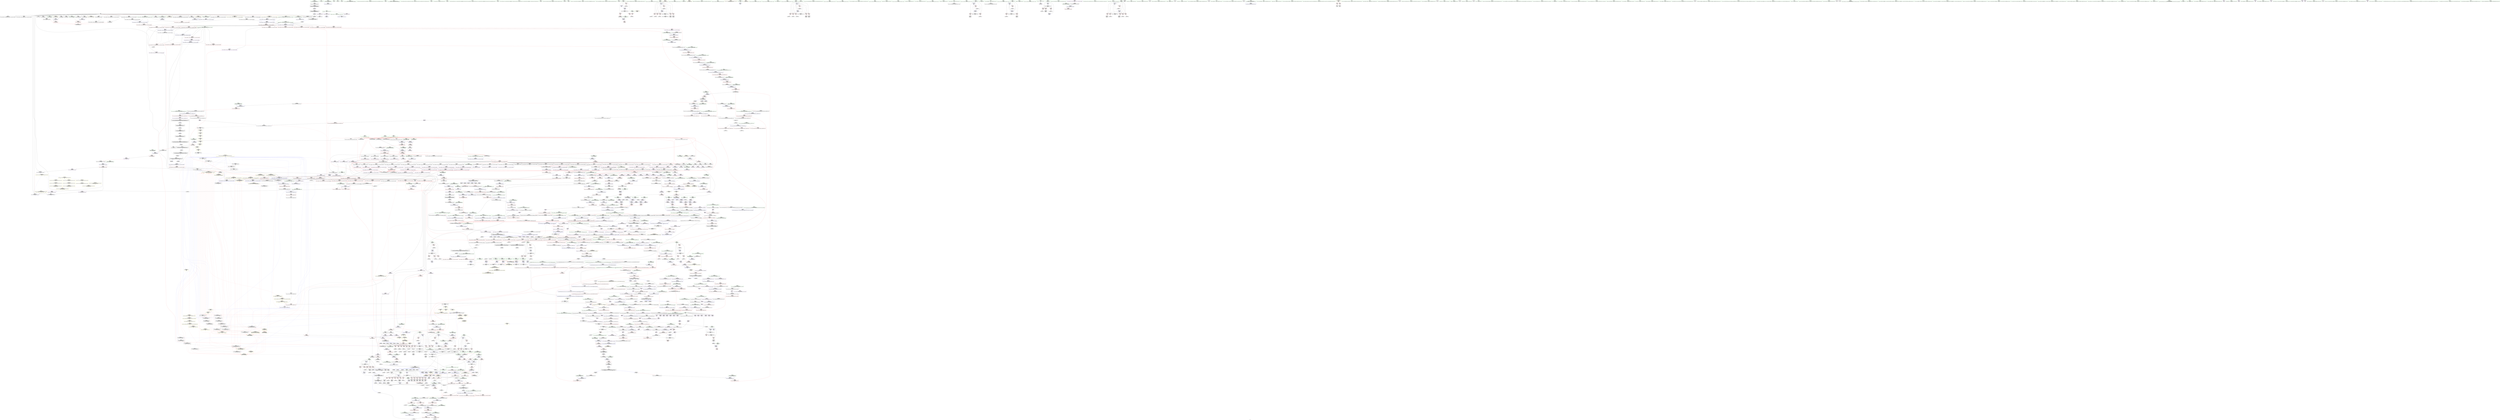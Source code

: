 digraph "SVFG" {
	label="SVFG";

	Node0x55a0142d0bd0 [shape=record,color=grey,label="{NodeID: 0\nNullPtr|{|<s29>138}}"];
	Node0x55a0142d0bd0 -> Node0x55a014348c10[style=solid];
	Node0x55a0142d0bd0 -> Node0x55a014348d10[style=solid];
	Node0x55a0142d0bd0 -> Node0x55a014348de0[style=solid];
	Node0x55a0142d0bd0 -> Node0x55a014348eb0[style=solid];
	Node0x55a0142d0bd0 -> Node0x55a014348f80[style=solid];
	Node0x55a0142d0bd0 -> Node0x55a014349050[style=solid];
	Node0x55a0142d0bd0 -> Node0x55a014349120[style=solid];
	Node0x55a0142d0bd0 -> Node0x55a0143491f0[style=solid];
	Node0x55a0142d0bd0 -> Node0x55a0143492c0[style=solid];
	Node0x55a0142d0bd0 -> Node0x55a014349390[style=solid];
	Node0x55a0142d0bd0 -> Node0x55a014349460[style=solid];
	Node0x55a0142d0bd0 -> Node0x55a014349530[style=solid];
	Node0x55a0142d0bd0 -> Node0x55a014349600[style=solid];
	Node0x55a0142d0bd0 -> Node0x55a0143496d0[style=solid];
	Node0x55a0142d0bd0 -> Node0x55a0143497a0[style=solid];
	Node0x55a0142d0bd0 -> Node0x55a014349870[style=solid];
	Node0x55a0142d0bd0 -> Node0x55a014349940[style=solid];
	Node0x55a0142d0bd0 -> Node0x55a014349a10[style=solid];
	Node0x55a0142d0bd0 -> Node0x55a014349ae0[style=solid];
	Node0x55a0142d0bd0 -> Node0x55a014349bb0[style=solid];
	Node0x55a0142d0bd0 -> Node0x55a014349c80[style=solid];
	Node0x55a0142d0bd0 -> Node0x55a014377ef0[style=solid];
	Node0x55a0142d0bd0 -> Node0x55a01437bdb0[style=solid];
	Node0x55a0142d0bd0 -> Node0x55a01437be80[style=solid];
	Node0x55a0142d0bd0 -> Node0x55a01437bf50[style=solid];
	Node0x55a0142d0bd0 -> Node0x55a01437e4b0[style=solid];
	Node0x55a0142d0bd0 -> Node0x55a0143af010[style=solid];
	Node0x55a0142d0bd0 -> Node0x55a0143b35d0[style=solid];
	Node0x55a0142d0bd0 -> Node0x55a0143b4650[style=solid];
	Node0x55a0142d0bd0:s29 -> Node0x55a0144e6350[style=solid,color=red];
	Node0x55a0144e5690 [shape=record,color=black,label="{NodeID: 2989\n1229 = PHI(1148, )\n0th arg _ZNSt6vectorIiSaIiEE17_M_realloc_insertIJiEEEvN9__gnu_cxx17__normal_iteratorIPiS1_EEDpOT_ }"];
	Node0x55a0144e5690 -> Node0x55a01437df00[style=solid];
	Node0x55a0143b26d0 [shape=record,color=grey,label="{NodeID: 1882\n1387 = Binary(1386, 451, )\n|{<s0>116}}"];
	Node0x55a0143b26d0:s0 -> Node0x55a0144d6500[style=solid,color=red];
	Node0x55a01434bd50 [shape=record,color=red,label="{NodeID: 775\n294\<--293\n\<--arrayidx51\n_Z5solvev\n}"];
	Node0x55a01434bd50 -> Node0x55a0143b0d50[style=solid];
	Node0x55a0143422c0 [shape=record,color=black,label="{NodeID: 443\n1348\<--1256\n\<--this1\n_ZNSt6vectorIiSaIiEE17_M_realloc_insertIJiEEEvN9__gnu_cxx17__normal_iteratorIPiS1_EEDpOT_\n|{<s0>110}}"];
	Node0x55a0143422c0:s0 -> Node0x55a0144e4a30[style=solid,color=red];
	Node0x55a014381e60 [shape=record,color=blue,label="{NodeID: 1218\n1908\<--1903\n__result.addr\<--__result\n_ZSt13__copy_move_aILb1EPiS0_ET1_T0_S2_S1_\n}"];
	Node0x55a014381e60 -> Node0x55a014375040[style=dashed];
	Node0x55a014336300 [shape=record,color=green,label="{NodeID: 111\n741\<--742\n__first\<--__first_field_insensitive\n_ZSt7reverseIN9__gnu_cxx17__normal_iteratorIPiSt6vectorIiSaIiEEEEEvT_S7_\n|{|<s2>61}}"];
	Node0x55a014336300 -> Node0x55a014340240[style=solid];
	Node0x55a014336300 -> Node0x55a014359360[style=solid];
	Node0x55a014336300:s2 -> Node0x55a0144e1d90[style=solid,color=red];
	Node0x55a014351780 [shape=record,color=red,label="{NodeID: 886\n1280\<--1244\n\<--__new_start\n_ZNSt6vectorIiSaIiEE17_M_realloc_insertIJiEEEvN9__gnu_cxx17__normal_iteratorIPiS1_EEDpOT_\n}"];
	Node0x55a014351780 -> Node0x55a01435fdd0[style=solid];
	Node0x55a014455900 [shape=record,color=yellow,style=double,label="{NodeID: 2768\n39V_2 = CSCHI(MR_39V_1)\npts\{1687 \}\nCS[]|{<s0>103|<s1>106}}"];
	Node0x55a014455900:s0 -> Node0x55a014456ba0[style=dashed,color=blue];
	Node0x55a014455900:s1 -> Node0x55a014456d00[style=dashed,color=blue];
	Node0x55a014358250 [shape=record,color=purple,label="{NodeID: 554\n111\<--109\n_M_finish\<--\n_ZNSt6vectorIiSaIiEED2Ev\n}"];
	Node0x55a014358250 -> Node0x55a0143605f0[style=solid];
	Node0x55a01433a850 [shape=record,color=green,label="{NodeID: 222\n1544\<--1545\n__result.addr\<--__result.addr_field_insensitive\n_ZSt34__uninitialized_move_if_noexcept_aIPiS0_SaIiEET0_T_S3_S2_RT1_\n}"];
	Node0x55a01433a850 -> Node0x55a0143733d0[style=solid];
	Node0x55a01433a850 -> Node0x55a01437f9d0[style=solid];
	Node0x55a0143fd2b0 [shape=record,color=yellow,style=double,label="{NodeID: 2104\n165V_1 = ENCHI(MR_165V_0)\npts\{1687 140000 140001 140002 170000 170001 170002 200000 200001 200002 \}\nFun[_ZNSt6vectorIiSaIiEE9push_backEOi]|{<s0>58|<s1>58|<s2>58|<s3>58}}"];
	Node0x55a0143fd2b0:s0 -> Node0x55a0144218b0[style=dashed,color=red];
	Node0x55a0143fd2b0:s1 -> Node0x55a014421a70[style=dashed,color=red];
	Node0x55a0143fd2b0:s2 -> Node0x55a014421bb0[style=dashed,color=red];
	Node0x55a0143fd2b0:s3 -> Node0x55a014421cf0[style=dashed,color=red];
	Node0x55a014376a40 [shape=record,color=red,label="{NodeID: 997\n2158\<--2157\n\<--_M_current\n_ZN9__gnu_cxx17__normal_iteratorIPiSt6vectorIiSaIiEEEppEv\n}"];
	Node0x55a014376a40 -> Node0x55a01435fb60[style=solid];
	Node0x55a0144d8540 [shape=record,color=black,label="{NodeID: 2879\n1502 = PHI(1576, )\n}"];
	Node0x55a0144d8540 -> Node0x55a014353590[style=solid];
	Node0x55a01435dc80 [shape=record,color=purple,label="{NodeID: 665\n2219\<--1771\noffset_0\<--\n}"];
	Node0x55a01435dc80 -> Node0x55a0143775a0[style=solid];
	Node0x55a014348d10 [shape=record,color=black,label="{NodeID: 333\n88\<--3\n\<--dummyVal\n_ZNSt6vectorIiSaIiEEC2Ev\n}"];
	Node0x55a01442dad0 [shape=record,color=yellow,style=double,label="{NodeID: 2215\n133V_1 = ENCHI(MR_133V_0)\npts\{1249 \}\nFun[_ZNSt6vectorIiSaIiEE17_M_realloc_insertIJiEEEvN9__gnu_cxx17__normal_iteratorIPiS1_EEDpOT_]}"];
	Node0x55a01442dad0 -> Node0x55a01437e7f0[style=dashed];
	Node0x55a01437c500 [shape=record,color=blue,label="{NodeID: 1108\n946\<--945\nthis.addr\<--this\n_ZNSt12_Vector_baseIiSaIiEED2Ev\n}"];
	Node0x55a01437c500 -> Node0x55a01434f3c0[style=dashed];
	Node0x55a0142ec360 [shape=record,color=green,label="{NodeID: 1\n7\<--1\n__dso_handle\<--dummyObj\nGlob }"];
	Node0x55a0144e57a0 [shape=record,color=black,label="{NodeID: 2990\n1230 = PHI(1186, )\n1st arg _ZNSt6vectorIiSaIiEE17_M_realloc_insertIJiEEEvN9__gnu_cxx17__normal_iteratorIPiS1_EEDpOT_ }"];
	Node0x55a0144e57a0 -> Node0x55a01437de30[style=solid];
	Node0x55a0143b2850 [shape=record,color=grey,label="{NodeID: 1883\n1462 = Binary(1458, 1461, )\n}"];
	Node0x55a0143b2850 -> Node0x55a0143b6450[style=solid];
	Node0x55a01434be20 [shape=record,color=red,label="{NodeID: 776\n306\<--305\n\<--call56\n_Z5solvev\n}"];
	Node0x55a01434be20 -> Node0x55a0143b3ed0[style=solid];
	Node0x55a014342390 [shape=record,color=black,label="{NodeID: 444\n1352\<--1256\n\<--this1\n_ZNSt6vectorIiSaIiEE17_M_realloc_insertIJiEEEvN9__gnu_cxx17__normal_iteratorIPiS1_EEDpOT_\n|{<s0>112}}"];
	Node0x55a014342390:s0 -> Node0x55a0144c1280[style=solid,color=red];
	Node0x55a014381f30 [shape=record,color=blue,label="{NodeID: 1219\n1910\<--1769\n__simple\<--\n_ZSt13__copy_move_aILb1EPiS0_ET1_T0_S2_S1_\n}"];
	Node0x55a0143363d0 [shape=record,color=green,label="{NodeID: 112\n743\<--744\n__last\<--__last_field_insensitive\n_ZSt7reverseIN9__gnu_cxx17__normal_iteratorIPiSt6vectorIiSaIiEEEEEvT_S7_\n}"];
	Node0x55a0143363d0 -> Node0x55a014340310[style=solid];
	Node0x55a0143363d0 -> Node0x55a014359430[style=solid];
	Node0x55a014351850 [shape=record,color=red,label="{NodeID: 887\n1295\<--1244\n\<--__new_start\n_ZNSt6vectorIiSaIiEE17_M_realloc_insertIJiEEEvN9__gnu_cxx17__normal_iteratorIPiS1_EEDpOT_\n|{<s0>103}}"];
	Node0x55a014351850:s0 -> Node0x55a0144dffe0[style=solid,color=red];
	Node0x55a014455a60 [shape=record,color=yellow,style=double,label="{NodeID: 2769\n39V_2 = CSCHI(MR_39V_1)\npts\{1687 \}\nCS[]|{<s0>47|<s1>50|<s2>53}}"];
	Node0x55a014455a60:s0 -> Node0x55a014455380[style=dashed,color=blue];
	Node0x55a014455a60:s1 -> Node0x55a0144554e0[style=dashed,color=blue];
	Node0x55a014455a60:s2 -> Node0x55a014455640[style=dashed,color=blue];
	Node0x55a014358320 [shape=record,color=purple,label="{NodeID: 555\n440\<--439\n_M_impl\<--\n_ZNKSt6vectorIiSaIiEE4sizeEv\n}"];
	Node0x55a01433a920 [shape=record,color=green,label="{NodeID: 223\n1546\<--1547\n__alloc.addr\<--__alloc.addr_field_insensitive\n_ZSt34__uninitialized_move_if_noexcept_aIPiS0_SaIiEET0_T_S3_S2_RT1_\n}"];
	Node0x55a01433a920 -> Node0x55a0143734a0[style=solid];
	Node0x55a01433a920 -> Node0x55a01437faa0[style=solid];
	Node0x55a014376b10 [shape=record,color=red,label="{NodeID: 998\n2173\<--2165\n\<--__a.addr\n_ZSt4swapIiENSt9enable_ifIXsr6__and_ISt6__not_ISt15__is_tuple_likeIT_EESt21is_move_constructibleIS3_ESt18is_move_assignableIS3_EEE5valueEvE4typeERS3_SC_\n|{<s0>180}}"];
	Node0x55a014376b10:s0 -> Node0x55a0144d67e0[style=solid,color=red];
	Node0x55a0144d8680 [shape=record,color=black,label="{NodeID: 2880\n1505 = PHI(1576, )\n}"];
	Node0x55a0144d8680 -> Node0x55a014353660[style=solid];
	Node0x55a01435dd50 [shape=record,color=purple,label="{NodeID: 666\n2221\<--1773\noffset_0\<--\n}"];
	Node0x55a01435dd50 -> Node0x55a014381090[style=solid];
	Node0x55a014348de0 [shape=record,color=black,label="{NodeID: 334\n89\<--3\n\<--dummyVal\n_ZNSt6vectorIiSaIiEEC2Ev\n|{<s0>6}}"];
	Node0x55a014348de0:s0 -> Node0x55a0144c1660[style=solid,color=red];
	Node0x55a01442dbb0 [shape=record,color=yellow,style=double,label="{NodeID: 2216\n135V_1 = ENCHI(MR_135V_0)\npts\{1251 \}\nFun[_ZNSt6vectorIiSaIiEE17_M_realloc_insertIJiEEEvN9__gnu_cxx17__normal_iteratorIPiS1_EEDpOT_]}"];
	Node0x55a01442dbb0 -> Node0x55a01437e8c0[style=dashed];
	Node0x55a01437c5d0 [shape=record,color=blue,label="{NodeID: 1109\n948\<--976\nexn.slot\<--\n_ZNSt12_Vector_baseIiSaIiEED2Ev\n}"];
	Node0x55a01437c5d0 -> Node0x55a01434f490[style=dashed];
	Node0x55a0142fbf90 [shape=record,color=green,label="{NodeID: 2\n21\<--1\n.str\<--dummyObj\nGlob }"];
	Node0x55a0144e58b0 [shape=record,color=black,label="{NodeID: 2991\n1231 = PHI(1184, )\n2nd arg _ZNSt6vectorIiSaIiEE17_M_realloc_insertIJiEEEvN9__gnu_cxx17__normal_iteratorIPiS1_EEDpOT_ }"];
	Node0x55a0144e58b0 -> Node0x55a01437dfd0[style=solid];
	Node0x55a0143b29d0 [shape=record,color=grey,label="{NodeID: 1884\n296 = Binary(295, 243, )\n}"];
	Node0x55a0143b29d0 -> Node0x55a01434b2c0[style=solid];
	Node0x55a01434bef0 [shape=record,color=red,label="{NodeID: 777\n320\<--319\n\<--call63\n_Z5solvev\n}"];
	Node0x55a01434bef0 -> Node0x55a0143b44d0[style=solid];
	Node0x55a014342460 [shape=record,color=black,label="{NodeID: 445\n1360\<--1256\n\<--this1\n_ZNSt6vectorIiSaIiEE17_M_realloc_insertIJiEEEvN9__gnu_cxx17__normal_iteratorIPiS1_EEDpOT_\n}"];
	Node0x55a014342460 -> Node0x55a01435be70[style=solid];
	Node0x55a014342460 -> Node0x55a01435bf40[style=solid];
	Node0x55a014382000 [shape=record,color=blue,label="{NodeID: 1220\n1925\<--1924\n__it.addr\<--__it\n_ZSt12__niter_baseIPiET_S1_\n}"];
	Node0x55a014382000 -> Node0x55a014375110[style=dashed];
	Node0x55a01433ae00 [shape=record,color=green,label="{NodeID: 113\n745\<--746\nagg.tmp\<--agg.tmp_field_insensitive\n_ZSt7reverseIN9__gnu_cxx17__normal_iteratorIPiSt6vectorIiSaIiEEEEEvT_S7_\n}"];
	Node0x55a01433ae00 -> Node0x55a0143403e0[style=solid];
	Node0x55a01433ae00 -> Node0x55a014359500[style=solid];
	Node0x55a01440fcd0 [shape=record,color=black,label="{NodeID: 1995\nMR_66V_2 = PHI(MR_66V_3, MR_66V_1, )\npts\{485 \}\n}"];
	Node0x55a01440fcd0 -> Node0x55a014379ed0[style=dashed];
	Node0x55a014351920 [shape=record,color=red,label="{NodeID: 888\n1331\<--1244\n\<--__new_start\n_ZNSt6vectorIiSaIiEE17_M_realloc_insertIJiEEEvN9__gnu_cxx17__normal_iteratorIPiS1_EEDpOT_\n}"];
	Node0x55a014351920 -> Node0x55a01435fea0[style=solid];
	Node0x55a014455bc0 [shape=record,color=yellow,style=double,label="{NodeID: 2770\n188V_2 = CSCHI(MR_188V_1)\npts\{7800000 \}\nCS[]}"];
	Node0x55a014455bc0 -> Node0x55a01434e860[style=dashed];
	Node0x55a0143583f0 [shape=record,color=purple,label="{NodeID: 556\n441\<--439\n_M_finish\<--\n_ZNKSt6vectorIiSaIiEE4sizeEv\n}"];
	Node0x55a0143583f0 -> Node0x55a01434c300[style=solid];
	Node0x55a01433a9f0 [shape=record,color=green,label="{NodeID: 224\n1548\<--1549\nagg.tmp\<--agg.tmp_field_insensitive\n_ZSt34__uninitialized_move_if_noexcept_aIPiS0_SaIiEET0_T_S3_S2_RT1_\n}"];
	Node0x55a01433a9f0 -> Node0x55a01435cc40[style=solid];
	Node0x55a01433a9f0 -> Node0x55a01435cd10[style=solid];
	Node0x55a014376be0 [shape=record,color=red,label="{NodeID: 999\n2180\<--2165\n\<--__a.addr\n_ZSt4swapIiENSt9enable_ifIXsr6__and_ISt6__not_ISt15__is_tuple_likeIT_EESt21is_move_constructibleIS3_ESt18is_move_assignableIS3_EEE5valueEvE4typeERS3_SC_\n}"];
	Node0x55a014376be0 -> Node0x55a014383ba0[style=solid];
	Node0x55a0144d87c0 [shape=record,color=black,label="{NodeID: 2881\n1528 = PHI(1646, )\n}"];
	Node0x55a0144d87c0 -> Node0x55a0143af010[style=solid];
	Node0x55a01435de20 [shape=record,color=purple,label="{NodeID: 667\n2222\<--1774\noffset_0\<--\n}"];
	Node0x55a01435de20 -> Node0x55a014377670[style=solid];
	Node0x55a014348eb0 [shape=record,color=black,label="{NodeID: 335\n125\<--3\n\<--dummyVal\n_ZNSt6vectorIiSaIiEED2Ev\n}"];
	Node0x55a01442dc90 [shape=record,color=yellow,style=double,label="{NodeID: 2217\n39V_1 = ENCHI(MR_39V_0)\npts\{1687 \}\nFun[_ZNSt6vectorIiSaIiEE17_M_realloc_insertIJiEEEvN9__gnu_cxx17__normal_iteratorIPiS1_EEDpOT_]|{<s0>100}}"];
	Node0x55a01442dc90:s0 -> Node0x55a014422ba0[style=dashed,color=red];
	Node0x55a01437c6a0 [shape=record,color=blue,label="{NodeID: 1110\n950\<--978\nehselector.slot\<--\n_ZNSt12_Vector_baseIiSaIiEED2Ev\n}"];
	Node0x55a014332d60 [shape=record,color=green,label="{NodeID: 3\n23\<--1\n_ZSt3cin\<--dummyObj\nGlob }"];
	Node0x55a0144e59c0 [shape=record,color=black,label="{NodeID: 2992\n1888 = PHI(1847, 1855, )\n0th arg _ZSt12__miter_baseIPiEDTcl12__miter_basecldtfp_4baseEEESt13move_iteratorIT_E }"];
	Node0x55a0144e59c0 -> Node0x55a014381bf0[style=solid];
	Node0x55a0143b2b50 [shape=record,color=grey,label="{NodeID: 1885\n627 = Binary(626, 243, )\n}"];
	Node0x55a0143b2b50 -> Node0x55a01437a890[style=solid];
	Node0x55a01434bfc0 [shape=record,color=red,label="{NodeID: 778\n333\<--332\n\<--call71\n_Z5solvev\n}"];
	Node0x55a01434bfc0 -> Node0x55a0143b4ad0[style=solid];
	Node0x55a014342530 [shape=record,color=black,label="{NodeID: 446\n1364\<--1256\n\<--this1\n_ZNSt6vectorIiSaIiEE17_M_realloc_insertIJiEEEvN9__gnu_cxx17__normal_iteratorIPiS1_EEDpOT_\n}"];
	Node0x55a014342530 -> Node0x55a01435c010[style=solid];
	Node0x55a014342530 -> Node0x55a01435c0e0[style=solid];
	Node0x55a0143820d0 [shape=record,color=blue,label="{NodeID: 1221\n1934\<--1931\n__first.addr\<--__first\n_ZNSt11__copy_moveILb1ELb1ESt26random_access_iterator_tagE8__copy_mIiEEPT_PKS3_S6_S4_\n}"];
	Node0x55a0143820d0 -> Node0x55a0143751e0[style=dashed];
	Node0x55a0143820d0 -> Node0x55a0143752b0[style=dashed];
	Node0x55a01433ae90 [shape=record,color=green,label="{NodeID: 114\n747\<--748\nagg.tmp2\<--agg.tmp2_field_insensitive\n_ZSt7reverseIN9__gnu_cxx17__normal_iteratorIPiSt6vectorIiSaIiEEEEEvT_S7_\n}"];
	Node0x55a01433ae90 -> Node0x55a0143404b0[style=solid];
	Node0x55a01433ae90 -> Node0x55a0143595d0[style=solid];
	Node0x55a0144101d0 [shape=record,color=black,label="{NodeID: 1996\nMR_60V_3 = PHI(MR_60V_4, MR_60V_2, )\npts\{479 \}\n}"];
	Node0x55a0144101d0 -> Node0x55a01434cbf0[style=dashed];
	Node0x55a0144101d0 -> Node0x55a01434ccc0[style=dashed];
	Node0x55a0144101d0 -> Node0x55a01434cd90[style=dashed];
	Node0x55a0144101d0 -> Node0x55a014379fa0[style=dashed];
	Node0x55a0143519f0 [shape=record,color=red,label="{NodeID: 889\n1346\<--1244\n\<--__new_start\n_ZNSt6vectorIiSaIiEE17_M_realloc_insertIJiEEEvN9__gnu_cxx17__normal_iteratorIPiS1_EEDpOT_\n|{<s0>111}}"];
	Node0x55a0143519f0:s0 -> Node0x55a0144e7f90[style=solid,color=red];
	Node0x55a014455d20 [shape=record,color=yellow,style=double,label="{NodeID: 2771\n194V_2 = CSCHI(MR_194V_1)\npts\{7970000 \}\nCS[]}"];
	Node0x55a014455d20 -> Node0x55a01434ea00[style=dashed];
	Node0x55a0143584c0 [shape=record,color=purple,label="{NodeID: 557\n444\<--443\n_M_impl2\<--\n_ZNKSt6vectorIiSaIiEE4sizeEv\n}"];
	Node0x55a01433aac0 [shape=record,color=green,label="{NodeID: 225\n1550\<--1551\nagg.tmp1\<--agg.tmp1_field_insensitive\n_ZSt34__uninitialized_move_if_noexcept_aIPiS0_SaIiEET0_T_S3_S2_RT1_\n}"];
	Node0x55a01433aac0 -> Node0x55a01435cde0[style=solid];
	Node0x55a01433aac0 -> Node0x55a01435ceb0[style=solid];
	Node0x55a0143fd610 [shape=record,color=yellow,style=double,label="{NodeID: 2107\n117V_1 = ENCHI(MR_117V_0)\npts\{483 485 487 499 501 503 2170 \}\nFun[_ZNSt6vectorIiSaIiEE9push_backEOi]|{<s0>58}}"];
	Node0x55a0143fd610:s0 -> Node0x55a014421e30[style=dashed,color=red];
	Node0x55a014376cb0 [shape=record,color=red,label="{NodeID: 1000\n2177\<--2167\n\<--__b.addr\n_ZSt4swapIiENSt9enable_ifIXsr6__and_ISt6__not_ISt15__is_tuple_likeIT_EESt21is_move_constructibleIS3_ESt18is_move_assignableIS3_EEE5valueEvE4typeERS3_SC_\n|{<s0>181}}"];
	Node0x55a014376cb0:s0 -> Node0x55a0144d67e0[style=solid,color=red];
	Node0x55a0144d8900 [shape=record,color=black,label="{NodeID: 2882\n1729 = PHI(1747, )\n}"];
	Node0x55a0144d8900 -> Node0x55a0143549e0[style=solid];
	Node0x55a01435def0 [shape=record,color=purple,label="{NodeID: 668\n1804\<--1794\ncoerce.dive\<--__first\n_ZNSt20__uninitialized_copyILb1EE13__uninit_copyISt13move_iteratorIPiES3_EET0_T_S6_S5_\n}"];
	Node0x55a01435def0 -> Node0x55a014381160[style=solid];
	Node0x55a014348f80 [shape=record,color=black,label="{NodeID: 336\n126\<--3\n\<--dummyVal\n_ZNSt6vectorIiSaIiEED2Ev\n}"];
	Node0x55a014348f80 -> Node0x55a014378190[style=solid];
	Node0x55a01437c770 [shape=record,color=blue,label="{NodeID: 1111\n989\<--987\n__first.addr\<--__first\n_ZSt8_DestroyIPiEvT_S1_\n}"];
	Node0x55a01437c770 -> Node0x55a01434f7d0[style=dashed];
	Node0x55a014332440 [shape=record,color=green,label="{NodeID: 4\n24\<--1\n.str.4\<--dummyObj\nGlob }"];
	Node0x55a0144e5b10 [shape=record,color=black,label="{NodeID: 2993\n454 = PHI(12, 15, 18, 12, 15, 18, )\n0th arg _ZNSt6vectorIiSaIiEEixEm }"];
	Node0x55a0144e5b10 -> Node0x55a014379850[style=solid];
	Node0x55a0143b2cd0 [shape=record,color=grey,label="{NodeID: 1886\n1476 = Binary(1471, 1475, )\n}"];
	Node0x55a0143b2cd0 -> Node0x55a01437f420[style=solid];
	Node0x55a01434c090 [shape=record,color=red,label="{NodeID: 779\n339\<--338\n\<--arrayidx75\n_Z5solvev\n}"];
	Node0x55a01434c090 -> Node0x55a0143b0d50[style=solid];
	Node0x55a014342600 [shape=record,color=black,label="{NodeID: 447\n1368\<--1256\n\<--this1\n_ZNSt6vectorIiSaIiEE17_M_realloc_insertIJiEEEvN9__gnu_cxx17__normal_iteratorIPiS1_EEDpOT_\n|{<s0>114}}"];
	Node0x55a014342600:s0 -> Node0x55a0144e4a30[style=solid,color=red];
	Node0x55a0143821a0 [shape=record,color=blue,label="{NodeID: 1222\n1936\<--1932\n__last.addr\<--__last\n_ZNSt11__copy_moveILb1ELb1ESt26random_access_iterator_tagE8__copy_mIiEEPT_PKS3_S6_S4_\n}"];
	Node0x55a0143821a0 -> Node0x55a014375380[style=dashed];
	Node0x55a01433af60 [shape=record,color=green,label="{NodeID: 115\n749\<--750\nagg.tmp3\<--agg.tmp3_field_insensitive\n_ZSt7reverseIN9__gnu_cxx17__normal_iteratorIPiSt6vectorIiSaIiEEEEEvT_S7_\n}"];
	Node0x55a0144106d0 [shape=record,color=black,label="{NodeID: 1997\nMR_39V_4 = PHI(MR_39V_5, MR_39V_2, )\npts\{1687 \}\n|{|<s1>32}}"];
	Node0x55a0144106d0 -> Node0x55a014403170[style=dashed];
	Node0x55a0144106d0:s1 -> Node0x55a0143fd2b0[style=dashed,color=red];
	Node0x55a014351ac0 [shape=record,color=red,label="{NodeID: 890\n1353\<--1244\n\<--__new_start\n_ZNSt6vectorIiSaIiEE17_M_realloc_insertIJiEEEvN9__gnu_cxx17__normal_iteratorIPiS1_EEDpOT_\n|{<s0>112}}"];
	Node0x55a014351ac0:s0 -> Node0x55a0144d1d90[style=solid,color=red];
	Node0x55a014358590 [shape=record,color=purple,label="{NodeID: 558\n445\<--443\n_M_start\<--\n_ZNKSt6vectorIiSaIiEE4sizeEv\n}"];
	Node0x55a014358590 -> Node0x55a01434c3d0[style=solid];
	Node0x55a01433ab90 [shape=record,color=green,label="{NodeID: 226\n1558\<--1559\n_ZSt32__make_move_if_noexcept_iteratorIiSt13move_iteratorIPiEET0_PT_\<--_ZSt32__make_move_if_noexcept_iteratorIiSt13move_iteratorIPiEET0_PT__field_insensitive\n}"];
	Node0x55a014376d80 [shape=record,color=red,label="{NodeID: 1001\n2184\<--2167\n\<--__b.addr\n_ZSt4swapIiENSt9enable_ifIXsr6__and_ISt6__not_ISt15__is_tuple_likeIT_EESt21is_move_constructibleIS3_ESt18is_move_assignableIS3_EEE5valueEvE4typeERS3_SC_\n}"];
	Node0x55a014376d80 -> Node0x55a014383c70[style=solid];
	Node0x55a0144d8a40 [shape=record,color=black,label="{NodeID: 2883\n1781 = PHI(1790, )\n}"];
	Node0x55a0144d8a40 -> Node0x55a014354ec0[style=solid];
	Node0x55a01435dfc0 [shape=record,color=purple,label="{NodeID: 669\n1806\<--1796\ncoerce.dive1\<--__last\n_ZNSt20__uninitialized_copyILb1EE13__uninit_copyISt13move_iteratorIPiES3_EET0_T_S6_S5_\n}"];
	Node0x55a01435dfc0 -> Node0x55a014381230[style=solid];
	Node0x55a014349050 [shape=record,color=black,label="{NodeID: 337\n128\<--3\n\<--dummyVal\n_ZNSt6vectorIiSaIiEED2Ev\n}"];
	Node0x55a014349050 -> Node0x55a014378260[style=solid];
	Node0x55a01437c840 [shape=record,color=blue,label="{NodeID: 1112\n991\<--988\n__last.addr\<--__last\n_ZSt8_DestroyIPiEvT_S1_\n}"];
	Node0x55a01437c840 -> Node0x55a01434f8a0[style=dashed];
	Node0x55a014332780 [shape=record,color=green,label="{NodeID: 5\n26\<--1\n.str.5\<--dummyObj\nGlob }"];
	Node0x55a0144e5d60 [shape=record,color=black,label="{NodeID: 2994\n455 = PHI(236, 254, 269, 304, 318, 331, )\n1st arg _ZNSt6vectorIiSaIiEEixEm }"];
	Node0x55a0144e5d60 -> Node0x55a014379920[style=solid];
	Node0x55a0143b2e50 [shape=record,color=grey,label="{NodeID: 1887\n1949 = Binary(1947, 1948, )\n}"];
	Node0x55a0143b2e50 -> Node0x55a0143b2fd0[style=solid];
	Node0x55a01434c160 [shape=record,color=red,label="{NodeID: 780\n407\<--406\n\<--arrayidx115\n_Z5solvev\n}"];
	Node0x55a01434c160 -> Node0x55a0143b1350[style=solid];
	Node0x55a0143426d0 [shape=record,color=black,label="{NodeID: 448\n1371\<--1256\n\<--this1\n_ZNSt6vectorIiSaIiEE17_M_realloc_insertIJiEEEvN9__gnu_cxx17__normal_iteratorIPiS1_EEDpOT_\n|{<s0>116}}"];
	Node0x55a0143426d0:s0 -> Node0x55a0144c1280[style=solid,color=red];
	Node0x55a014382270 [shape=record,color=blue,label="{NodeID: 1223\n1938\<--1933\n__result.addr\<--__result\n_ZNSt11__copy_moveILb1ELb1ESt26random_access_iterator_tagE8__copy_mIiEEPT_PKS3_S6_S4_\n}"];
	Node0x55a014382270 -> Node0x55a014375450[style=dashed];
	Node0x55a014382270 -> Node0x55a014375520[style=dashed];
	Node0x55a01433b030 [shape=record,color=green,label="{NodeID: 116\n751\<--752\nundef.agg.tmp\<--undef.agg.tmp_field_insensitive\n_ZSt7reverseIN9__gnu_cxx17__normal_iteratorIPiSt6vectorIiSaIiEEEEEvT_S7_\n}"];
	Node0x55a014410bd0 [shape=record,color=black,label="{NodeID: 1998\nMR_43V_4 = PHI(MR_43V_5, MR_43V_2, )\npts\{140000 170000 200000 \}\n|{|<s1>32}}"];
	Node0x55a014410bd0 -> Node0x55a014403670[style=dashed];
	Node0x55a014410bd0:s1 -> Node0x55a0143fd2b0[style=dashed,color=red];
	Node0x55a014351b90 [shape=record,color=red,label="{NodeID: 891\n1389\<--1244\n\<--__new_start\n_ZNSt6vectorIiSaIiEE17_M_realloc_insertIJiEEEvN9__gnu_cxx17__normal_iteratorIPiS1_EEDpOT_\n}"];
	Node0x55a014351b90 -> Node0x55a01437eb30[style=solid];
	Node0x55a0144560a0 [shape=record,color=yellow,style=double,label="{NodeID: 2773\n2V_2 = CSCHI(MR_2V_1)\npts\{140000 140001 140002 170000 170001 170002 200000 200001 200002 \}\nCS[]|{<s0>5}}"];
	Node0x55a0144560a0:s0 -> Node0x55a014452690[style=dashed,color=blue];
	Node0x55a014358660 [shape=record,color=purple,label="{NodeID: 559\n464\<--463\n_M_impl\<--\n_ZNSt6vectorIiSaIiEEixEm\n}"];
	Node0x55a01433ac90 [shape=record,color=green,label="{NodeID: 227\n1573\<--1574\n_ZSt22__uninitialized_copy_aISt13move_iteratorIPiES1_iET0_T_S4_S3_RSaIT1_E\<--_ZSt22__uninitialized_copy_aISt13move_iteratorIPiES1_iET0_T_S4_S3_RSaIT1_E_field_insensitive\n}"];
	Node0x55a014376e50 [shape=record,color=red,label="{NodeID: 1002\n2175\<--2174\n\<--call\n_ZSt4swapIiENSt9enable_ifIXsr6__and_ISt6__not_ISt15__is_tuple_likeIT_EESt21is_move_constructibleIS3_ESt18is_move_assignableIS3_EEE5valueEvE4typeERS3_SC_\n}"];
	Node0x55a014376e50 -> Node0x55a014383ad0[style=solid];
	Node0x55a0144d8b80 [shape=record,color=black,label="{NodeID: 2884\n1820 = PHI(1824, )\n}"];
	Node0x55a0144d8b80 -> Node0x55a0143552d0[style=solid];
	Node0x55a01435e090 [shape=record,color=purple,label="{NodeID: 670\n1816\<--1800\ncoerce.dive3\<--agg.tmp\n_ZNSt20__uninitialized_copyILb1EE13__uninit_copyISt13move_iteratorIPiES3_EET0_T_S6_S5_\n}"];
	Node0x55a01435e090 -> Node0x55a014374820[style=solid];
	Node0x55a014349120 [shape=record,color=black,label="{NodeID: 338\n975\<--3\n\<--dummyVal\n_ZNSt12_Vector_baseIiSaIiEED2Ev\n}"];
	Node0x55a01442df30 [shape=record,color=yellow,style=double,label="{NodeID: 2220\n142V_1 = ENCHI(MR_142V_0)\npts\{20340000 20360000 \}\nFun[_ZNSt6vectorIiSaIiEE17_M_realloc_insertIJiEEEvN9__gnu_cxx17__normal_iteratorIPiS1_EEDpOT_]}"];
	Node0x55a01442df30 -> Node0x55a014352480[style=dashed];
	Node0x55a01442df30 -> Node0x55a014352550[style=dashed];
	Node0x55a01437c910 [shape=record,color=blue,label="{NodeID: 1113\n1004\<--1002\n.addr\<--\n_ZNSt12_Destroy_auxILb1EE9__destroyIPiEEvT_S3_\n}"];
	Node0x55a014332840 [shape=record,color=green,label="{NodeID: 6\n28\<--1\n.str.6\<--dummyObj\nGlob }"];
	Node0x55a0144e5fe0 [shape=record,color=black,label="{NodeID: 2995\n945 = PHI(120, 130, )\n0th arg _ZNSt12_Vector_baseIiSaIiEED2Ev }"];
	Node0x55a0144e5fe0 -> Node0x55a01437c500[style=solid];
	Node0x55a0143b2fd0 [shape=record,color=grey,label="{NodeID: 1888\n1950 = Binary(1949, 451, )\n}"];
	Node0x55a0143b2fd0 -> Node0x55a014382340[style=solid];
	Node0x55a01434c230 [shape=record,color=red,label="{NodeID: 781\n438\<--435\nthis1\<--this.addr\n_ZNKSt6vectorIiSaIiEE4sizeEv\n}"];
	Node0x55a01434c230 -> Node0x55a01433f7b0[style=solid];
	Node0x55a01434c230 -> Node0x55a01433f880[style=solid];
	Node0x55a0143427a0 [shape=record,color=black,label="{NodeID: 449\n1372\<--1256\n\<--this1\n_ZNSt6vectorIiSaIiEE17_M_realloc_insertIJiEEEvN9__gnu_cxx17__normal_iteratorIPiS1_EEDpOT_\n}"];
	Node0x55a0143427a0 -> Node0x55a01435c1b0[style=solid];
	Node0x55a0143427a0 -> Node0x55a01435c280[style=solid];
	Node0x55a014382340 [shape=record,color=blue,label="{NodeID: 1224\n1940\<--1950\n_Num\<--sub.ptr.div\n_ZNSt11__copy_moveILb1ELb1ESt26random_access_iterator_tagE8__copy_mIiEEPT_PKS3_S6_S4_\n}"];
	Node0x55a014382340 -> Node0x55a0143755f0[style=dashed];
	Node0x55a014382340 -> Node0x55a0143756c0[style=dashed];
	Node0x55a014382340 -> Node0x55a014375790[style=dashed];
	Node0x55a01433b100 [shape=record,color=green,label="{NodeID: 117\n761\<--762\nllvm.memcpy.p0i8.p0i8.i64\<--llvm.memcpy.p0i8.p0i8.i64_field_insensitive\n}"];
	Node0x55a014411130 [shape=record,color=black,label="{NodeID: 1999\nMR_45V_7 = PHI(MR_45V_8, MR_45V_5, )\npts\{140001 170001 200001 \}\n|{|<s1>32}}"];
	Node0x55a014411130 -> Node0x55a014403bd0[style=dashed];
	Node0x55a014411130:s1 -> Node0x55a0143fd2b0[style=dashed,color=red];
	Node0x55a014351c60 [shape=record,color=red,label="{NodeID: 892\n1399\<--1244\n\<--__new_start\n_ZNSt6vectorIiSaIiEE17_M_realloc_insertIJiEEEvN9__gnu_cxx17__normal_iteratorIPiS1_EEDpOT_\n}"];
	Node0x55a014351c60 -> Node0x55a01435ff70[style=solid];
	Node0x55a014456260 [shape=record,color=yellow,style=double,label="{NodeID: 2774\n39V_2 = CSCHI(MR_39V_1)\npts\{1687 \}\nCS[]|{<s0>103}}"];
	Node0x55a014456260:s0 -> Node0x55a0143fd010[style=dashed,color=red];
	Node0x55a014358730 [shape=record,color=purple,label="{NodeID: 560\n465\<--463\n_M_start\<--\n_ZNSt6vectorIiSaIiEEixEm\n}"];
	Node0x55a014358730 -> Node0x55a01434c640[style=solid];
	Node0x55a0143432f0 [shape=record,color=green,label="{NodeID: 228\n1578\<--1579\nthis.addr\<--this.addr_field_insensitive\n_ZNK9__gnu_cxx17__normal_iteratorIPiSt6vectorIiSaIiEEE4baseEv\n}"];
	Node0x55a0143432f0 -> Node0x55a014373710[style=solid];
	Node0x55a0143432f0 -> Node0x55a01437fd10[style=solid];
	Node0x55a014376f20 [shape=record,color=red,label="{NodeID: 1003\n2179\<--2178\n\<--call1\n_ZSt4swapIiENSt9enable_ifIXsr6__and_ISt6__not_ISt15__is_tuple_likeIT_EESt21is_move_constructibleIS3_ESt18is_move_assignableIS3_EEE5valueEvE4typeERS3_SC_\n}"];
	Node0x55a014376f20 -> Node0x55a014383ba0[style=solid];
	Node0x55a0144d8cc0 [shape=record,color=black,label="{NodeID: 2885\n1848 = PHI(1887, )\n|{<s0>156}}"];
	Node0x55a0144d8cc0:s0 -> Node0x55a0144e3710[style=solid,color=red];
	Node0x55a01435e160 [shape=record,color=purple,label="{NodeID: 671\n1818\<--1802\ncoerce.dive4\<--agg.tmp2\n_ZNSt20__uninitialized_copyILb1EE13__uninit_copyISt13move_iteratorIPiES3_EET0_T_S6_S5_\n}"];
	Node0x55a01435e160 -> Node0x55a0143748f0[style=solid];
	Node0x55a0143491f0 [shape=record,color=black,label="{NodeID: 339\n976\<--3\n\<--dummyVal\n_ZNSt12_Vector_baseIiSaIiEED2Ev\n}"];
	Node0x55a0143491f0 -> Node0x55a01437c5d0[style=solid];
	Node0x55a01442e040 [shape=record,color=yellow,style=double,label="{NodeID: 2221\n43V_1 = ENCHI(MR_43V_0)\npts\{140000 170000 200000 \}\nFun[_ZNSt6vectorIiSaIiEE17_M_realloc_insertIJiEEEvN9__gnu_cxx17__normal_iteratorIPiS1_EEDpOT_]|{|<s5>95|<s6>96}}"];
	Node0x55a01442e040 -> Node0x55a0143523b0[style=dashed];
	Node0x55a01442e040 -> Node0x55a0143526f0[style=dashed];
	Node0x55a01442e040 -> Node0x55a014352890[style=dashed];
	Node0x55a01442e040 -> Node0x55a014352a30[style=dashed];
	Node0x55a01442e040 -> Node0x55a01437eb30[style=dashed];
	Node0x55a01442e040:s5 -> Node0x55a0144204b0[style=dashed,color=red];
	Node0x55a01442e040:s6 -> Node0x55a014428450[style=dashed,color=red];
	Node0x55a01437c9e0 [shape=record,color=blue,label="{NodeID: 1114\n1006\<--1003\n.addr1\<--\n_ZNSt12_Destroy_auxILb1EE9__destroyIPiEEvT_S3_\n}"];
	Node0x55a014332900 [shape=record,color=green,label="{NodeID: 7\n30\<--1\nstdin\<--dummyObj\nGlob }"];
	Node0x55a0144e6130 [shape=record,color=black,label="{NodeID: 2996\n1663 = PHI(1656, )\n0th arg _ZN9__gnu_cxx13new_allocatorIiE8allocateEmPKv }"];
	Node0x55a0144e6130 -> Node0x55a014380460[style=solid];
	Node0x55a0143b3150 [shape=record,color=grey,label="{NodeID: 1889\n555 = Binary(554, 200, )\n}"];
	Node0x55a0143b3150 -> Node0x55a014379e00[style=solid];
	Node0x55a01434c300 [shape=record,color=red,label="{NodeID: 782\n442\<--441\n\<--_M_finish\n_ZNKSt6vectorIiSaIiEE4sizeEv\n}"];
	Node0x55a01434c300 -> Node0x55a01433f950[style=solid];
	Node0x55a014342870 [shape=record,color=black,label="{NodeID: 450\n1376\<--1256\n\<--this1\n_ZNSt6vectorIiSaIiEE17_M_realloc_insertIJiEEEvN9__gnu_cxx17__normal_iteratorIPiS1_EEDpOT_\n}"];
	Node0x55a014342870 -> Node0x55a01435c350[style=solid];
	Node0x55a014342870 -> Node0x55a01435c420[style=solid];
	Node0x55a014382410 [shape=record,color=blue, style = dotted,label="{NodeID: 1225\n2236\<--2238\noffset_0\<--dummyVal\n_ZNSt11__copy_moveILb1ELb1ESt26random_access_iterator_tagE8__copy_mIiEEPT_PKS3_S6_S4_\n}"];
	Node0x55a014382410 -> Node0x55a01440bbd0[style=dashed];
	Node0x55a01433b200 [shape=record,color=green,label="{NodeID: 118\n767\<--768\n_ZSt19__iterator_categoryIN9__gnu_cxx17__normal_iteratorIPiSt6vectorIiSaIiEEEEENSt15iterator_traitsIT_E17iterator_categoryERKS8_\<--_ZSt19__iterator_categoryIN9__gnu_cxx17__normal_iteratorIPiSt6vectorIiSaIiEEEEENSt15iterator_traitsIT_E17iterator_categoryERKS8__field_insensitive\n}"];
	Node0x55a014411690 [shape=record,color=black,label="{NodeID: 2000\nMR_106V_4 = PHI(MR_106V_5, MR_106V_2, )\npts\{140002 170002 200002 \}\n|{|<s1>32}}"];
	Node0x55a014411690 -> Node0x55a014404130[style=dashed];
	Node0x55a014411690:s1 -> Node0x55a0143fd2b0[style=dashed,color=red];
	Node0x55a014351d30 [shape=record,color=red,label="{NodeID: 893\n1302\<--1246\n\<--__new_finish\n_ZNSt6vectorIiSaIiEE17_M_realloc_insertIJiEEEvN9__gnu_cxx17__normal_iteratorIPiS1_EEDpOT_\n}"];
	Node0x55a014351d30 -> Node0x55a01435bb30[style=solid];
	Node0x55a014358800 [shape=record,color=purple,label="{NodeID: 561\n633\<--504\ncoerce.dive\<--agg.tmp\n_Z9solveTesti\n}"];
	Node0x55a014358800 -> Node0x55a01437a960[style=solid];
	Node0x55a014343380 [shape=record,color=green,label="{NodeID: 229\n1587\<--1588\n__a.addr\<--__a.addr_field_insensitive\n_ZNSt16allocator_traitsISaIiEE7destroyIiEEvRS0_PT_\n}"];
	Node0x55a014343380 -> Node0x55a0143737e0[style=solid];
	Node0x55a014343380 -> Node0x55a01437fde0[style=solid];
	Node0x55a014376ff0 [shape=record,color=red,label="{NodeID: 1004\n2183\<--2182\n\<--call2\n_ZSt4swapIiENSt9enable_ifIXsr6__and_ISt6__not_ISt15__is_tuple_likeIT_EESt21is_move_constructibleIS3_ESt18is_move_assignableIS3_EEE5valueEvE4typeERS3_SC_\n}"];
	Node0x55a014376ff0 -> Node0x55a014383c70[style=solid];
	Node0x55a0144d8e00 [shape=record,color=black,label="{NodeID: 2886\n1856 = PHI(1887, )\n|{<s0>156}}"];
	Node0x55a0144d8e00:s0 -> Node0x55a0144e3820[style=solid,color=red];
	Node0x55a01435e230 [shape=record,color=purple,label="{NodeID: 672\n2224\<--1809\noffset_0\<--\n}"];
	Node0x55a01435e230 -> Node0x55a0143813d0[style=solid];
	Node0x55a0143492c0 [shape=record,color=black,label="{NodeID: 340\n978\<--3\n\<--dummyVal\n_ZNSt12_Vector_baseIiSaIiEED2Ev\n}"];
	Node0x55a0143492c0 -> Node0x55a01437c6a0[style=solid];
	Node0x55a01442e180 [shape=record,color=yellow,style=double,label="{NodeID: 2222\n45V_1 = ENCHI(MR_45V_0)\npts\{140001 170001 200001 \}\nFun[_ZNSt6vectorIiSaIiEE17_M_realloc_insertIJiEEEvN9__gnu_cxx17__normal_iteratorIPiS1_EEDpOT_]|{|<s3>95|<s4>96}}"];
	Node0x55a01442e180 -> Node0x55a014352620[style=dashed];
	Node0x55a01442e180 -> Node0x55a0143527c0[style=dashed];
	Node0x55a01442e180 -> Node0x55a01437ec00[style=dashed];
	Node0x55a01442e180:s3 -> Node0x55a0144204b0[style=dashed,color=red];
	Node0x55a01442e180:s4 -> Node0x55a014428450[style=dashed,color=red];
	Node0x55a01437cab0 [shape=record,color=blue,label="{NodeID: 1115\n1015\<--1012\nthis.addr\<--this\n_ZNSt12_Vector_baseIiSaIiEE13_M_deallocateEPim\n}"];
	Node0x55a01437cab0 -> Node0x55a01434f970[style=dashed];
	Node0x55a0142cdca0 [shape=record,color=green,label="{NodeID: 8\n31\<--1\n.str.7\<--dummyObj\nGlob }"];
	Node0x55a0144e6240 [shape=record,color=black,label="{NodeID: 2997\n1664 = PHI(1657, )\n1st arg _ZN9__gnu_cxx13new_allocatorIiE8allocateEmPKv }"];
	Node0x55a0144e6240 -> Node0x55a014380530[style=solid];
	Node0x55a0143b32d0 [shape=record,color=grey,label="{NodeID: 1890\n579 = Binary(578, 200, )\n}"];
	Node0x55a0143b32d0 -> Node0x55a01437a140[style=solid];
	Node0x55a01434c3d0 [shape=record,color=red,label="{NodeID: 783\n446\<--445\n\<--_M_start\n_ZNKSt6vectorIiSaIiEE4sizeEv\n}"];
	Node0x55a01434c3d0 -> Node0x55a01433fa20[style=solid];
	Node0x55a014342940 [shape=record,color=black,label="{NodeID: 451\n1380\<--1256\n\<--this1\n_ZNSt6vectorIiSaIiEE17_M_realloc_insertIJiEEEvN9__gnu_cxx17__normal_iteratorIPiS1_EEDpOT_\n}"];
	Node0x55a014342940 -> Node0x55a01435c4f0[style=solid];
	Node0x55a014342940 -> Node0x55a01435c5c0[style=solid];
	Node0x55a0143824e0 [shape=record,color=blue,label="{NodeID: 1226\n1976\<--1975\n__it.addr\<--__it\n_ZSt12__miter_baseIPiET_S1_\n}"];
	Node0x55a0143824e0 -> Node0x55a014375860[style=dashed];
	Node0x55a01433b300 [shape=record,color=green,label="{NodeID: 119\n774\<--775\n_ZSt9__reverseIN9__gnu_cxx17__normal_iteratorIPiSt6vectorIiSaIiEEEEEvT_S7_St26random_access_iterator_tag\<--_ZSt9__reverseIN9__gnu_cxx17__normal_iteratorIPiSt6vectorIiSaIiEEEEEvT_S7_St26random_access_iterator_tag_field_insensitive\n}"];
	Node0x55a014351e00 [shape=record,color=red,label="{NodeID: 894\n1311\<--1246\n\<--__new_finish\n_ZNSt6vectorIiSaIiEE17_M_realloc_insertIJiEEEvN9__gnu_cxx17__normal_iteratorIPiS1_EEDpOT_\n|{<s0>106}}"];
	Node0x55a014351e00:s0 -> Node0x55a0144dffe0[style=solid,color=red];
	Node0x55a0143588d0 [shape=record,color=purple,label="{NodeID: 562\n640\<--504\ncoerce.dive49\<--agg.tmp\n_Z9solveTesti\n}"];
	Node0x55a0143588d0 -> Node0x55a01434d820[style=solid];
	Node0x55a014343450 [shape=record,color=green,label="{NodeID: 230\n1589\<--1590\n__p.addr\<--__p.addr_field_insensitive\n_ZNSt16allocator_traitsISaIiEE7destroyIiEEvRS0_PT_\n}"];
	Node0x55a014343450 -> Node0x55a0143738b0[style=solid];
	Node0x55a014343450 -> Node0x55a01437feb0[style=solid];
	Node0x55a0143770c0 [shape=record,color=red,label="{NodeID: 1005\n2192\<--2189\nthis1\<--this.addr\n_ZNK9__gnu_cxx17__normal_iteratorIPiSt6vectorIiSaIiEEEdeEv\n}"];
	Node0x55a0143770c0 -> Node0x55a01435fc30[style=solid];
	Node0x55a0144d8f40 [shape=record,color=black,label="{NodeID: 2887\n1858 = PHI(1862, )\n}"];
	Node0x55a0144d8f40 -> Node0x55a0143556e0[style=solid];
	Node0x55a01435e300 [shape=record,color=purple,label="{NodeID: 673\n2225\<--1810\noffset_0\<--\n}"];
	Node0x55a01435e300 -> Node0x55a014377740[style=solid];
	Node0x55a014349390 [shape=record,color=black,label="{NodeID: 341\n1133\<--3\n\<--dummyVal\n_ZNSt6vectorIiSaIiEE15_M_erase_at_endEPi\n}"];
	Node0x55a01437cb80 [shape=record,color=blue,label="{NodeID: 1116\n1017\<--1013\n__p.addr\<--__p\n_ZNSt12_Vector_baseIiSaIiEE13_M_deallocateEPim\n}"];
	Node0x55a01437cb80 -> Node0x55a01434fa40[style=dashed];
	Node0x55a01437cb80 -> Node0x55a01434fb10[style=dashed];
	Node0x55a0142cdd60 [shape=record,color=green,label="{NodeID: 9\n33\<--1\n.str.8\<--dummyObj\nGlob }"];
	Node0x55a0144e6350 [shape=record,color=black,label="{NodeID: 2998\n1665 = PHI(3, )\n2nd arg _ZN9__gnu_cxx13new_allocatorIiE8allocateEmPKv }"];
	Node0x55a0144e6350 -> Node0x55a014380600[style=solid];
	Node0x55a0143b3450 [shape=record,color=grey,label="{NodeID: 1891\n1960 = Binary(451, 1959, )\n}"];
	Node0x55a01434c4a0 [shape=record,color=red,label="{NodeID: 784\n462\<--456\nthis1\<--this.addr\n_ZNSt6vectorIiSaIiEEixEm\n}"];
	Node0x55a01434c4a0 -> Node0x55a01433fbc0[style=solid];
	Node0x55a014342a10 [shape=record,color=black,label="{NodeID: 452\n1390\<--1256\n\<--this1\n_ZNSt6vectorIiSaIiEE17_M_realloc_insertIJiEEEvN9__gnu_cxx17__normal_iteratorIPiS1_EEDpOT_\n}"];
	Node0x55a014342a10 -> Node0x55a01435c690[style=solid];
	Node0x55a014342a10 -> Node0x55a01435c760[style=solid];
	Node0x55a0143825b0 [shape=record,color=blue,label="{NodeID: 1227\n1983\<--1982\nthis.addr\<--this\n_ZNKSt13move_iteratorIPiE4baseEv\n}"];
	Node0x55a0143825b0 -> Node0x55a014375930[style=dashed];
	Node0x55a01433b400 [shape=record,color=green,label="{NodeID: 120\n779\<--780\nretval\<--retval_field_insensitive\n_ZNSt6vectorIiSaIiEE5beginEv\n|{|<s1>63}}"];
	Node0x55a01433b400 -> Node0x55a0143599e0[style=solid];
	Node0x55a01433b400:s1 -> Node0x55a0144e53f0[style=solid,color=red];
	Node0x55a014351ed0 [shape=record,color=red,label="{NodeID: 895\n1325\<--1246\n\<--__new_finish\n_ZNSt6vectorIiSaIiEE17_M_realloc_insertIJiEEEvN9__gnu_cxx17__normal_iteratorIPiS1_EEDpOT_\n}"];
	Node0x55a014351ed0 -> Node0x55a0143b35d0[style=solid];
	Node0x55a0143589a0 [shape=record,color=purple,label="{NodeID: 563\n638\<--506\ncoerce.dive48\<--agg.tmp46\n_Z9solveTesti\n}"];
	Node0x55a0143589a0 -> Node0x55a01437aa30[style=solid];
	Node0x55a014343520 [shape=record,color=green,label="{NodeID: 231\n1597\<--1598\n_ZN9__gnu_cxx13new_allocatorIiE7destroyIiEEvPT_\<--_ZN9__gnu_cxx13new_allocatorIiE7destroyIiEEvPT__field_insensitive\n}"];
	Node0x55a014377190 [shape=record,color=red,label="{NodeID: 1006\n2194\<--2193\n\<--_M_current\n_ZNK9__gnu_cxx17__normal_iteratorIPiSt6vectorIiSaIiEEEdeEv\n}"];
	Node0x55a014377190 -> Node0x55a014356720[style=solid];
	Node0x55a0144d9080 [shape=record,color=black,label="{NodeID: 2888\n1876 = PHI(1923, )\n|{<s0>160}}"];
	Node0x55a0144d9080:s0 -> Node0x55a0144e1920[style=solid,color=red];
	Node0x55a01435e3d0 [shape=record,color=purple,label="{NodeID: 674\n2227\<--1812\noffset_0\<--\n}"];
	Node0x55a01435e3d0 -> Node0x55a0143814a0[style=solid];
	Node0x55a014349460 [shape=record,color=black,label="{NodeID: 342\n1134\<--3\n\<--dummyVal\n_ZNSt6vectorIiSaIiEE15_M_erase_at_endEPi\n|{<s0>87}}"];
	Node0x55a014349460:s0 -> Node0x55a0144c1660[style=solid,color=red];
	Node0x55a01442e400 [shape=record,color=yellow,style=double,label="{NodeID: 2224\n117V_1 = ENCHI(MR_117V_0)\npts\{483 485 487 499 501 503 2170 \}\nFun[_ZNSt6vectorIiSaIiEE17_M_realloc_insertIJiEEEvN9__gnu_cxx17__normal_iteratorIPiS1_EEDpOT_]|{<s0>100}}"];
	Node0x55a01442e400:s0 -> Node0x55a014422c80[style=dashed,color=red];
	Node0x55a01437cc50 [shape=record,color=blue,label="{NodeID: 1117\n1019\<--1014\n__n.addr\<--__n\n_ZNSt12_Vector_baseIiSaIiEE13_M_deallocateEPim\n}"];
	Node0x55a01437cc50 -> Node0x55a01434fbe0[style=dashed];
	Node0x55a0142cde60 [shape=record,color=green,label="{NodeID: 10\n35\<--1\nstdout\<--dummyObj\nGlob }"];
	Node0x55a0144e6460 [shape=record,color=black,label="{NodeID: 2999\n2133 = PHI(2067, )\n0th arg _ZSt9iter_swapIN9__gnu_cxx17__normal_iteratorIPiSt6vectorIiSaIiEEEES6_EvT_T0_ }"];
	Node0x55a0144e6460 -> Node0x55a0143835f0[style=solid];
	Node0x55a0143b35d0 [shape=record,color=grey,label="{NodeID: 1892\n1326 = cmp(1325, 3, )\n}"];
	Node0x55a01434c570 [shape=record,color=red,label="{NodeID: 785\n467\<--458\n\<--__n.addr\n_ZNSt6vectorIiSaIiEEixEm\n}"];
	Node0x55a014342ae0 [shape=record,color=black,label="{NodeID: 453\n1395\<--1256\n\<--this1\n_ZNSt6vectorIiSaIiEE17_M_realloc_insertIJiEEEvN9__gnu_cxx17__normal_iteratorIPiS1_EEDpOT_\n}"];
	Node0x55a014342ae0 -> Node0x55a01435c830[style=solid];
	Node0x55a014342ae0 -> Node0x55a01435c900[style=solid];
	Node0x55a014382680 [shape=record,color=blue,label="{NodeID: 1228\n1993\<--1991\nthis.addr\<--this\n_ZNSt13move_iteratorIPiEC2ES0_\n}"];
	Node0x55a014382680 -> Node0x55a014375ad0[style=dashed];
	Node0x55a01433b4d0 [shape=record,color=green,label="{NodeID: 121\n781\<--782\nthis.addr\<--this.addr_field_insensitive\n_ZNSt6vectorIiSaIiEE5beginEv\n}"];
	Node0x55a01433b4d0 -> Node0x55a01434e790[style=solid];
	Node0x55a01433b4d0 -> Node0x55a01437b800[style=solid];
	Node0x55a014351fa0 [shape=record,color=red,label="{NodeID: 896\n1347\<--1246\n\<--__new_finish\n_ZNSt6vectorIiSaIiEE17_M_realloc_insertIJiEEEvN9__gnu_cxx17__normal_iteratorIPiS1_EEDpOT_\n|{<s0>111}}"];
	Node0x55a014351fa0:s0 -> Node0x55a0144e8340[style=solid,color=red];
	Node0x55a014358a70 [shape=record,color=purple,label="{NodeID: 564\n642\<--506\ncoerce.dive50\<--agg.tmp46\n_Z9solveTesti\n}"];
	Node0x55a014358a70 -> Node0x55a01434d8f0[style=solid];
	Node0x55a0143435f0 [shape=record,color=green,label="{NodeID: 232\n1604\<--1605\nthis.addr\<--this.addr_field_insensitive\n_ZNKSt6vectorIiSaIiEE8max_sizeEv\n}"];
	Node0x55a0143435f0 -> Node0x55a014373980[style=solid];
	Node0x55a0143435f0 -> Node0x55a01437ff80[style=solid];
	Node0x55a014377260 [shape=record,color=red,label="{NodeID: 1007\n2208\<--2207\ndummyVal\<--offset_0\n_ZSt7reverseIN9__gnu_cxx17__normal_iteratorIPiSt6vectorIiSaIiEEEEEvT_S7_\n}"];
	Node0x55a014377260 -> Node0x55a01437b660[style=solid];
	Node0x55a0144d91c0 [shape=record,color=black,label="{NodeID: 2889\n1880 = PHI(1923, )\n|{<s0>160}}"];
	Node0x55a0144d91c0:s0 -> Node0x55a0144e1a30[style=solid,color=red];
	Node0x55a01435e4a0 [shape=record,color=purple,label="{NodeID: 675\n2228\<--1813\noffset_0\<--\n}"];
	Node0x55a01435e4a0 -> Node0x55a014377810[style=solid];
	Node0x55a014349530 [shape=record,color=black,label="{NodeID: 343\n1317\<--3\n\<--dummyVal\n_ZNSt6vectorIiSaIiEE17_M_realloc_insertIJiEEEvN9__gnu_cxx17__normal_iteratorIPiS1_EEDpOT_\n}"];
	Node0x55a01437cd20 [shape=record,color=blue,label="{NodeID: 1118\n1039\<--1038\nthis.addr\<--this\n_ZNSt12_Vector_baseIiSaIiEE12_Vector_implD2Ev\n}"];
	Node0x55a01437cd20 -> Node0x55a01434fcb0[style=dashed];
	Node0x55a0142cdf60 [shape=record,color=green,label="{NodeID: 11\n36\<--1\n.str.9\<--dummyObj\nGlob }"];
	Node0x55a0144e6570 [shape=record,color=black,label="{NodeID: 3000\n2134 = PHI(2069, )\n1st arg _ZSt9iter_swapIN9__gnu_cxx17__normal_iteratorIPiSt6vectorIiSaIiEEEES6_EvT_T0_ }"];
	Node0x55a0144e6570 -> Node0x55a0143836c0[style=solid];
	Node0x55a0143b3750 [shape=record,color=grey,label="{NodeID: 1893\n274 = cmp(263, 273, )\n}"];
	Node0x55a01434c640 [shape=record,color=red,label="{NodeID: 786\n466\<--465\n\<--_M_start\n_ZNSt6vectorIiSaIiEEixEm\n}"];
	Node0x55a01434c640 -> Node0x55a01435fd00[style=solid];
	Node0x55a014342bb0 [shape=record,color=black,label="{NodeID: 454\n1402\<--1256\n\<--this1\n_ZNSt6vectorIiSaIiEE17_M_realloc_insertIJiEEEvN9__gnu_cxx17__normal_iteratorIPiS1_EEDpOT_\n}"];
	Node0x55a014342bb0 -> Node0x55a01435c9d0[style=solid];
	Node0x55a014342bb0 -> Node0x55a01435caa0[style=solid];
	Node0x55a014382750 [shape=record,color=blue,label="{NodeID: 1229\n1995\<--1992\n__i.addr\<--__i\n_ZNSt13move_iteratorIPiEC2ES0_\n}"];
	Node0x55a014382750 -> Node0x55a014375ba0[style=dashed];
	Node0x55a01433b5a0 [shape=record,color=green,label="{NodeID: 122\n789\<--790\n_ZN9__gnu_cxx17__normal_iteratorIPiSt6vectorIiSaIiEEEC2ERKS1_\<--_ZN9__gnu_cxx17__normal_iteratorIPiSt6vectorIiSaIiEEEC2ERKS1__field_insensitive\n}"];
	Node0x55a014412af0 [shape=record,color=black,label="{NodeID: 2004\nMR_39V_3 = PHI(MR_39V_4, MR_39V_1, )\npts\{1687 \}\n|{|<s1>170}}"];
	Node0x55a014412af0 -> Node0x55a0143fa590[style=dashed];
	Node0x55a014412af0:s1 -> Node0x55a01442eef0[style=dashed,color=red];
	Node0x55a014352070 [shape=record,color=red,label="{NodeID: 897\n1394\<--1246\n\<--__new_finish\n_ZNSt6vectorIiSaIiEE17_M_realloc_insertIJiEEEvN9__gnu_cxx17__normal_iteratorIPiS1_EEDpOT_\n}"];
	Node0x55a014352070 -> Node0x55a01437ec00[style=solid];
	Node0x55a014358b40 [shape=record,color=purple,label="{NodeID: 565\n648\<--508\ncoerce.dive53\<--agg.tmp51\n_Z9solveTesti\n}"];
	Node0x55a014358b40 -> Node0x55a01437ab00[style=solid];
	Node0x55a0143436c0 [shape=record,color=green,label="{NodeID: 233\n1610\<--1611\n_ZNKSt12_Vector_baseIiSaIiEE19_M_get_Tp_allocatorEv\<--_ZNKSt12_Vector_baseIiSaIiEE19_M_get_Tp_allocatorEv_field_insensitive\n}"];
	Node0x55a014377330 [shape=record,color=red,label="{NodeID: 1008\n2211\<--2210\ndummyVal\<--offset_0\n_ZSt7reverseIN9__gnu_cxx17__normal_iteratorIPiSt6vectorIiSaIiEEEEEvT_S7_\n}"];
	Node0x55a014377330 -> Node0x55a01437b730[style=solid];
	Node0x55a0144d9300 [shape=record,color=black,label="{NodeID: 2890\n1882 = PHI(1923, )\n|{<s0>160}}"];
	Node0x55a0144d9300:s0 -> Node0x55a0144e1b40[style=solid,color=red];
	Node0x55a01435e570 [shape=record,color=purple,label="{NodeID: 676\n1838\<--1828\ncoerce.dive\<--__first\n_ZSt4copyISt13move_iteratorIPiES1_ET0_T_S4_S3_\n}"];
	Node0x55a01435e570 -> Node0x55a014381570[style=solid];
	Node0x55a014349600 [shape=record,color=black,label="{NodeID: 344\n1318\<--3\n\<--dummyVal\n_ZNSt6vectorIiSaIiEE17_M_realloc_insertIJiEEEvN9__gnu_cxx17__normal_iteratorIPiS1_EEDpOT_\n}"];
	Node0x55a014349600 -> Node0x55a01437e7f0[style=solid];
	Node0x55a01442e620 [shape=record,color=yellow,style=double,label="{NodeID: 2226\n43V_1 = ENCHI(MR_43V_0)\npts\{140000 170000 200000 \}\nFun[_ZNSt6vectorIiSaIiEEixEm]}"];
	Node0x55a01442e620 -> Node0x55a01434c640[style=dashed];
	Node0x55a01437cdf0 [shape=record,color=blue,label="{NodeID: 1119\n1052\<--1049\n__a.addr\<--__a\n_ZNSt16allocator_traitsISaIiEE10deallocateERS0_Pim\n}"];
	Node0x55a01437cdf0 -> Node0x55a01434fd80[style=dashed];
	Node0x55a0143332c0 [shape=record,color=green,label="{NodeID: 12\n38\<--1\n.str.10\<--dummyObj\nGlob }"];
	Node0x55a0144e6680 [shape=record,color=black,label="{NodeID: 3001\n1924 = PHI(1875, 1879, 1881, )\n0th arg _ZSt12__niter_baseIPiET_S1_ }"];
	Node0x55a0144e6680 -> Node0x55a014382000[style=solid];
	Node0x55a0143b38d0 [shape=record,color=grey,label="{NodeID: 1894\n280 = cmp(278, 279, )\n}"];
	Node0x55a01434c710 [shape=record,color=red,label="{NodeID: 787\n519\<--474\n\<--CS.addr\n_Z9solveTesti\n}"];
	Node0x55a014342c80 [shape=record,color=black,label="{NodeID: 455\n1279\<--1278\n\<--_M_impl\n_ZNSt6vectorIiSaIiEE17_M_realloc_insertIJiEEEvN9__gnu_cxx17__normal_iteratorIPiS1_EEDpOT_\n|{<s0>100}}"];
	Node0x55a014342c80:s0 -> Node0x55a0144dede0[style=solid,color=red];
	Node0x55a014382820 [shape=record,color=blue,label="{NodeID: 1230\n2000\<--2001\n_M_current\<--\n_ZNSt13move_iteratorIPiEC2ES0_\n|{<s0>145}}"];
	Node0x55a014382820:s0 -> Node0x55a014456fc0[style=dashed,color=blue];
	Node0x55a01433b6a0 [shape=record,color=green,label="{NodeID: 123\n796\<--797\nretval\<--retval_field_insensitive\n_ZNSt6vectorIiSaIiEE3endEv\n|{|<s1>64}}"];
	Node0x55a01433b6a0 -> Node0x55a014359c50[style=solid];
	Node0x55a01433b6a0:s1 -> Node0x55a0144e53f0[style=solid,color=red];
	Node0x55a014412ff0 [shape=record,color=black,label="{NodeID: 2005\nMR_220V_4 = PHI(MR_220V_5, MR_220V_2, )\npts\{20340000 \}\n|{|<s2>167|<s3>171|<s4>171}}"];
	Node0x55a014412ff0 -> Node0x55a014377b50[style=dashed];
	Node0x55a014412ff0 -> Node0x55a0143fa680[style=dashed];
	Node0x55a014412ff0:s2 -> Node0x55a014429540[style=dashed,color=red];
	Node0x55a014412ff0:s3 -> Node0x55a014376a40[style=dashed,color=red];
	Node0x55a014412ff0:s4 -> Node0x55a014383860[style=dashed,color=red];
	Node0x55a014352140 [shape=record,color=red,label="{NodeID: 898\n1323\<--1248\nexn\<--exn.slot\n_ZNSt6vectorIiSaIiEE17_M_realloc_insertIJiEEEvN9__gnu_cxx17__normal_iteratorIPiS1_EEDpOT_\n}"];
	Node0x55a014456a40 [shape=record,color=yellow,style=double,label="{NodeID: 2780\n39V_2 = CSCHI(MR_39V_1)\npts\{1687 \}\nCS[]|{<s0>89|<s1>100}}"];
	Node0x55a014456a40:s0 -> Node0x55a0144143f0[style=dashed,color=blue];
	Node0x55a014456a40:s1 -> Node0x55a014456260[style=dashed,color=blue];
	Node0x55a014358c10 [shape=record,color=purple,label="{NodeID: 566\n653\<--508\ncoerce.dive57\<--agg.tmp51\n_Z9solveTesti\n}"];
	Node0x55a014358c10 -> Node0x55a01434d9c0[style=solid];
	Node0x55a0143437c0 [shape=record,color=green,label="{NodeID: 234\n1613\<--1614\n_ZNSt16allocator_traitsISaIiEE8max_sizeERKS0_\<--_ZNSt16allocator_traitsISaIiEE8max_sizeERKS0__field_insensitive\n}"];
	Node0x55a014377400 [shape=record,color=red,label="{NodeID: 1009\n2214\<--2213\ndummyVal\<--offset_0\n_ZSt22__uninitialized_copy_aISt13move_iteratorIPiES1_iET0_T_S4_S3_RSaIT1_E\n}"];
	Node0x55a014377400 -> Node0x55a014380a10[style=solid];
	Node0x55a0144d9440 [shape=record,color=black,label="{NodeID: 2891\n1883 = PHI(1900, )\n}"];
	Node0x55a0144d9440 -> Node0x55a0143557b0[style=solid];
	Node0x55a01435e640 [shape=record,color=purple,label="{NodeID: 677\n1840\<--1830\ncoerce.dive1\<--__last\n_ZSt4copyISt13move_iteratorIPiES1_ET0_T_S4_S3_\n}"];
	Node0x55a01435e640 -> Node0x55a014381640[style=solid];
	Node0x55a0143496d0 [shape=record,color=black,label="{NodeID: 345\n1320\<--3\n\<--dummyVal\n_ZNSt6vectorIiSaIiEE17_M_realloc_insertIJiEEEvN9__gnu_cxx17__normal_iteratorIPiS1_EEDpOT_\n}"];
	Node0x55a0143496d0 -> Node0x55a01437e8c0[style=solid];
	Node0x55a01437cec0 [shape=record,color=blue,label="{NodeID: 1120\n1054\<--1050\n__p.addr\<--__p\n_ZNSt16allocator_traitsISaIiEE10deallocateERS0_Pim\n}"];
	Node0x55a01437cec0 -> Node0x55a01434fe50[style=dashed];
	Node0x55a014333350 [shape=record,color=green,label="{NodeID: 13\n41\<--1\n\<--dummyObj\nCan only get source location for instruction, argument, global var or function.}"];
	Node0x55a0144e6810 [shape=record,color=black,label="{NodeID: 3002\n795 = PHI(12, 15, 18, 1148, )\n0th arg _ZNSt6vectorIiSaIiEE3endEv }"];
	Node0x55a0144e6810 -> Node0x55a01437b8d0[style=solid];
	Node0x55a0143b3a50 [shape=record,color=grey,label="{NodeID: 1895\n327 = cmp(326, 190, )\n}"];
	Node0x55a01434c7e0 [shape=record,color=red,label="{NodeID: 788\n529\<--476\n\<--a\n_Z9solveTesti\n}"];
	Node0x55a01434c7e0 -> Node0x55a0143affd0[style=solid];
	Node0x55a014342d50 [shape=record,color=black,label="{NodeID: 456\n1330\<--1329\n\<--_M_impl17\n_ZNSt6vectorIiSaIiEE17_M_realloc_insertIJiEEEvN9__gnu_cxx17__normal_iteratorIPiS1_EEDpOT_\n|{<s0>108}}"];
	Node0x55a014342d50:s0 -> Node0x55a0144e2150[style=solid,color=red];
	Node0x55a0143828f0 [shape=record,color=blue,label="{NodeID: 1231\n2007\<--2005\nthis.addr\<--this\n_ZN9__gnu_cxx13new_allocatorIiE7destroyIiEEvPT_\n}"];
	Node0x55a0143828f0 -> Node0x55a014375c70[style=dashed];
	Node0x55a01433b770 [shape=record,color=green,label="{NodeID: 124\n798\<--799\nthis.addr\<--this.addr_field_insensitive\n_ZNSt6vectorIiSaIiEE3endEv\n}"];
	Node0x55a01433b770 -> Node0x55a01434e930[style=solid];
	Node0x55a01433b770 -> Node0x55a01437b8d0[style=solid];
	Node0x55a0144134f0 [shape=record,color=black,label="{NodeID: 2006\nMR_222V_5 = PHI(MR_222V_6, MR_222V_4, )\npts\{20360000 \}\n|{|<s2>167|<s3>172|<s4>172}}"];
	Node0x55a0144134f0 -> Node0x55a014377c20[style=dashed];
	Node0x55a0144134f0 -> Node0x55a0143fab80[style=dashed];
	Node0x55a0144134f0:s2 -> Node0x55a014429540[style=dashed,color=red];
	Node0x55a0144134f0:s3 -> Node0x55a014376560[style=dashed,color=red];
	Node0x55a0144134f0:s4 -> Node0x55a014383380[style=dashed,color=red];
	Node0x55a014352210 [shape=record,color=red,label="{NodeID: 899\n1407\<--1248\nexn42\<--exn.slot\n_ZNSt6vectorIiSaIiEE17_M_realloc_insertIJiEEEvN9__gnu_cxx17__normal_iteratorIPiS1_EEDpOT_\n}"];
	Node0x55a014456ba0 [shape=record,color=yellow,style=double,label="{NodeID: 2781\n39V_3 = CSCHI(MR_39V_2)\npts\{1687 \}\nCS[]|{<s0>106}}"];
	Node0x55a014456ba0:s0 -> Node0x55a0143fd010[style=dashed,color=red];
	Node0x55a014358ce0 [shape=record,color=purple,label="{NodeID: 567\n651\<--510\ncoerce.dive56\<--agg.tmp54\n_Z9solveTesti\n}"];
	Node0x55a014358ce0 -> Node0x55a01437abd0[style=solid];
	Node0x55a01443cbe0 [shape=record,color=yellow,style=double,label="{NodeID: 2449\nRETMU(7V_2)\npts\{98 \}\nFun[_ZNSt6vectorIiSaIiEED2Ev]}"];
	Node0x55a0143438c0 [shape=record,color=green,label="{NodeID: 235\n1620\<--1621\n__a.addr\<--__a.addr_field_insensitive\n_ZNSt16allocator_traitsISaIiEE8max_sizeERKS0_\n}"];
	Node0x55a0143438c0 -> Node0x55a014373a50[style=solid];
	Node0x55a0143438c0 -> Node0x55a014380050[style=solid];
	Node0x55a0143774d0 [shape=record,color=red,label="{NodeID: 1010\n2217\<--2216\ndummyVal\<--offset_0\n_ZSt22__uninitialized_copy_aISt13move_iteratorIPiES1_iET0_T_S4_S3_RSaIT1_E\n}"];
	Node0x55a0143774d0 -> Node0x55a014380ae0[style=solid];
	Node0x55a0144d9580 [shape=record,color=black,label="{NodeID: 2892\n1893 = PHI(1981, )\n|{<s0>162}}"];
	Node0x55a0144d9580:s0 -> Node0x55a0144e1810[style=solid,color=red];
	Node0x55a01435e710 [shape=record,color=purple,label="{NodeID: 678\n1846\<--1834\ncoerce.dive2\<--agg.tmp\n_ZSt4copyISt13move_iteratorIPiES1_ET0_T_S4_S3_\n}"];
	Node0x55a01435e710 -> Node0x55a014374a90[style=solid];
	Node0x55a0143497a0 [shape=record,color=black,label="{NodeID: 346\n1338\<--3\n\<--dummyVal\n_ZNSt6vectorIiSaIiEE17_M_realloc_insertIJiEEEvN9__gnu_cxx17__normal_iteratorIPiS1_EEDpOT_\n}"];
	Node0x55a01437cf90 [shape=record,color=blue,label="{NodeID: 1121\n1056\<--1051\n__n.addr\<--__n\n_ZNSt16allocator_traitsISaIiEE10deallocateERS0_Pim\n}"];
	Node0x55a01437cf90 -> Node0x55a01434ff20[style=dashed];
	Node0x55a0143333e0 [shape=record,color=green,label="{NodeID: 14\n176\<--1\n\<--dummyObj\nCan only get source location for instruction, argument, global var or function.}"];
	Node0x55a0144e6a40 [shape=record,color=black,label="{NodeID: 3003\n1092 = PHI(1043, )\n0th arg _ZNSaIiED2Ev }"];
	Node0x55a0144e6a40 -> Node0x55a01437d2d0[style=solid];
	Node0x55a0143b3bd0 [shape=record,color=grey,label="{NodeID: 1896\n837 = cmp(835, 836, )\n}"];
	Node0x55a01434c8b0 [shape=record,color=red,label="{NodeID: 789\n545\<--476\n\<--a\n_Z9solveTesti\n}"];
	Node0x55a01434c8b0 -> Node0x55a0143b47d0[style=solid];
	Node0x55a014342e20 [shape=record,color=black,label="{NodeID: 457\n1384\<--1379\nsub.ptr.lhs.cast\<--\n_ZNSt6vectorIiSaIiEE17_M_realloc_insertIJiEEEvN9__gnu_cxx17__normal_iteratorIPiS1_EEDpOT_\n}"];
	Node0x55a014342e20 -> Node0x55a0143b2550[style=solid];
	Node0x55a0143829c0 [shape=record,color=blue,label="{NodeID: 1232\n2009\<--2006\n__p.addr\<--__p\n_ZN9__gnu_cxx13new_allocatorIiE7destroyIiEEvPT_\n}"];
	Node0x55a01433b840 [shape=record,color=green,label="{NodeID: 125\n809\<--810\nmain\<--main_field_insensitive\n}"];
	Node0x55a0143522e0 [shape=record,color=red,label="{NodeID: 900\n1408\<--1250\nsel\<--ehselector.slot\n_ZNSt6vectorIiSaIiEE17_M_realloc_insertIJiEEEvN9__gnu_cxx17__normal_iteratorIPiS1_EEDpOT_\n}"];
	Node0x55a014456d00 [shape=record,color=yellow,style=double,label="{NodeID: 2782\n39V_4 = CSCHI(MR_39V_3)\npts\{1687 \}\nCS[]|{<s0>92}}"];
	Node0x55a014456d00:s0 -> Node0x55a0144143f0[style=dashed,color=blue];
	Node0x55a014358db0 [shape=record,color=purple,label="{NodeID: 568\n655\<--510\ncoerce.dive58\<--agg.tmp54\n_Z9solveTesti\n}"];
	Node0x55a014358db0 -> Node0x55a01434da90[style=solid];
	Node0x55a01443ccf0 [shape=record,color=yellow,style=double,label="{NodeID: 2450\nRETMU(9V_1)\npts\{100 \}\nFun[_ZNSt6vectorIiSaIiEED2Ev]}"];
	Node0x55a014343990 [shape=record,color=green,label="{NodeID: 236\n1626\<--1627\n_ZNK9__gnu_cxx13new_allocatorIiE8max_sizeEv\<--_ZNK9__gnu_cxx13new_allocatorIiE8max_sizeEv_field_insensitive\n}"];
	Node0x55a0143775a0 [shape=record,color=red,label="{NodeID: 1011\n2220\<--2219\ndummyVal\<--offset_0\n_ZSt18uninitialized_copyISt13move_iteratorIPiES1_ET0_T_S4_S3_\n}"];
	Node0x55a0143775a0 -> Node0x55a014380fc0[style=solid];
	Node0x55a0144d96c0 [shape=record,color=black,label="{NodeID: 2893\n1896 = PHI(1974, )\n}"];
	Node0x55a0144d96c0 -> Node0x55a014355880[style=solid];
	Node0x55a01435e7e0 [shape=record,color=purple,label="{NodeID: 679\n1854\<--1836\ncoerce.dive4\<--agg.tmp3\n_ZSt4copyISt13move_iteratorIPiES1_ET0_T_S4_S3_\n}"];
	Node0x55a01435e7e0 -> Node0x55a014374b60[style=solid];
	Node0x55a014349870 [shape=record,color=black,label="{NodeID: 347\n1339\<--3\n\<--dummyVal\n_ZNSt6vectorIiSaIiEE17_M_realloc_insertIJiEEEvN9__gnu_cxx17__normal_iteratorIPiS1_EEDpOT_\n}"];
	Node0x55a014349870 -> Node0x55a01437e990[style=solid];
	Node0x55a01437d060 [shape=record,color=blue,label="{NodeID: 1122\n1073\<--1070\nthis.addr\<--this\n_ZN9__gnu_cxx13new_allocatorIiE10deallocateEPim\n}"];
	Node0x55a01437d060 -> Node0x55a01434fff0[style=dashed];
	Node0x55a0143334a0 [shape=record,color=green,label="{NodeID: 15\n177\<--1\n\<--dummyObj\nCan only get source location for instruction, argument, global var or function.}"];
	Node0x55a0144e6b50 [shape=record,color=black,label="{NodeID: 3004\n1586 = PHI(1333, )\n1st arg _ZNSt16allocator_traitsISaIiEE7destroyIiEEvRS0_PT_ }"];
	Node0x55a0144e6b50 -> Node0x55a01437feb0[style=solid];
	Node0x55a0143b3d50 [shape=record,color=grey,label="{NodeID: 1897\n728 = cmp(725, 727, )\n}"];
	Node0x55a01434c980 [shape=record,color=red,label="{NodeID: 790\n548\<--476\n\<--a\n_Z9solveTesti\n}"];
	Node0x55a01434c980 -> Node0x55a0143b0150[style=solid];
	Node0x55a014342ef0 [shape=record,color=black,label="{NodeID: 458\n1385\<--1383\nsub.ptr.rhs.cast\<--\n_ZNSt6vectorIiSaIiEE17_M_realloc_insertIJiEEEvN9__gnu_cxx17__normal_iteratorIPiS1_EEDpOT_\n}"];
	Node0x55a014342ef0 -> Node0x55a0143b2550[style=solid];
	Node0x55a014435f60 [shape=record,color=yellow,style=double,label="{NodeID: 2340\nRETMU(2V_4)\npts\{140000 140001 140002 170000 170001 170002 200000 200001 200002 \}\nFun[_GLOBAL__sub_I_Fdg_1_1.cpp]}"];
	Node0x55a014382a90 [shape=record,color=blue,label="{NodeID: 1233\n2018\<--2016\nthis.addr\<--this\n_ZN9__gnu_cxx17__normal_iteratorIPiSt6vectorIiSaIiEEEC2ERKS1_\n}"];
	Node0x55a014382a90 -> Node0x55a014375d40[style=dashed];
	Node0x55a01433b940 [shape=record,color=green,label="{NodeID: 126\n812\<--813\nretval\<--retval_field_insensitive\nmain\n}"];
	Node0x55a01433b940 -> Node0x55a01437b9a0[style=solid];
	Node0x55a0143523b0 [shape=record,color=red,label="{NodeID: 901\n1290\<--1289\n\<--_M_start\n_ZNSt6vectorIiSaIiEE17_M_realloc_insertIJiEEEvN9__gnu_cxx17__normal_iteratorIPiS1_EEDpOT_\n|{<s0>103}}"];
	Node0x55a0143523b0:s0 -> Node0x55a0144dfc50[style=solid,color=red];
	Node0x55a014456e60 [shape=record,color=yellow,style=double,label="{NodeID: 2783\n39V_2 = CSCHI(MR_39V_1)\npts\{1687 \}\nCS[]|{<s0>133}}"];
	Node0x55a014456e60:s0 -> Node0x55a014455900[style=dashed,color=blue];
	Node0x55a014358e80 [shape=record,color=purple,label="{NodeID: 569\n659\<--512\ncoerce.dive61\<--agg.tmp59\n_Z9solveTesti\n}"];
	Node0x55a014358e80 -> Node0x55a01437aca0[style=solid];
	Node0x55a01443cdd0 [shape=record,color=yellow,style=double,label="{NodeID: 2451\nRETMU(11V_1)\npts\{102 \}\nFun[_ZNSt6vectorIiSaIiEED2Ev]}"];
	Node0x55a014343a90 [shape=record,color=green,label="{NodeID: 237\n1631\<--1632\nthis.addr\<--this.addr_field_insensitive\n_ZNKSt12_Vector_baseIiSaIiEE19_M_get_Tp_allocatorEv\n}"];
	Node0x55a014343a90 -> Node0x55a014373b20[style=solid];
	Node0x55a014343a90 -> Node0x55a014380120[style=solid];
	Node0x55a014377670 [shape=record,color=red,label="{NodeID: 1012\n2223\<--2222\ndummyVal\<--offset_0\n_ZSt18uninitialized_copyISt13move_iteratorIPiES1_ET0_T_S4_S3_\n}"];
	Node0x55a014377670 -> Node0x55a014381090[style=solid];
	Node0x55a0144d9800 [shape=record,color=black,label="{NodeID: 2894\n1919 = PHI(1930, )\n}"];
	Node0x55a0144d9800 -> Node0x55a014355950[style=solid];
	Node0x55a01435e8b0 [shape=record,color=purple,label="{NodeID: 680\n2230\<--1843\noffset_0\<--\n}"];
	Node0x55a01435e8b0 -> Node0x55a0143817e0[style=solid];
	Node0x55a014349940 [shape=record,color=black,label="{NodeID: 348\n1341\<--3\n\<--dummyVal\n_ZNSt6vectorIiSaIiEE17_M_realloc_insertIJiEEEvN9__gnu_cxx17__normal_iteratorIPiS1_EEDpOT_\n}"];
	Node0x55a014349940 -> Node0x55a01437ea60[style=solid];
	Node0x55a01442ea60 [shape=record,color=yellow,style=double,label="{NodeID: 2230\n310V_1 = ENCHI(MR_310V_0)\npts\{949 \}\nFun[_ZNSt12_Vector_baseIiSaIiEED2Ev]}"];
	Node0x55a01442ea60 -> Node0x55a01437c5d0[style=dashed];
	Node0x55a01437d130 [shape=record,color=blue,label="{NodeID: 1123\n1075\<--1071\n__p.addr\<--__p\n_ZN9__gnu_cxx13new_allocatorIiE10deallocateEPim\n}"];
	Node0x55a01437d130 -> Node0x55a0143500c0[style=dashed];
	Node0x55a0143335a0 [shape=record,color=green,label="{NodeID: 16\n178\<--1\n\<--dummyObj\nCan only get source location for instruction, argument, global var or function.}"];
	Node0x55a0144e6c60 [shape=record,color=black,label="{NodeID: 3005\n1647 = PHI(1526, )\n0th arg _ZNSt16allocator_traitsISaIiEE8allocateERS0_m }"];
	Node0x55a0144e6c60 -> Node0x55a0143802c0[style=solid];
	Node0x55a0143b3ed0 [shape=record,color=grey,label="{NodeID: 1898\n307 = cmp(302, 306, )\n}"];
	Node0x55a0143b3ed0 -> Node0x55a013b504e0[style=solid];
	Node0x55a01434ca50 [shape=record,color=red,label="{NodeID: 791\n554\<--476\n\<--a\n_Z9solveTesti\n}"];
	Node0x55a01434ca50 -> Node0x55a0143b3150[style=solid];
	Node0x55a014342fc0 [shape=record,color=black,label="{NodeID: 459\n1433\<--1432\n\<--\n_ZN9__gnu_cxx13new_allocatorIiE9constructIiJiEEEvPT_DpOT0_\n}"];
	Node0x55a014342fc0 -> Node0x55a014343090[style=solid];
	Node0x55a014382b60 [shape=record,color=blue,label="{NodeID: 1234\n2020\<--2017\n__i.addr\<--__i\n_ZN9__gnu_cxx17__normal_iteratorIPiSt6vectorIiSaIiEEEC2ERKS1_\n}"];
	Node0x55a014382b60 -> Node0x55a014375e10[style=dashed];
	Node0x55a01433ba10 [shape=record,color=green,label="{NodeID: 127\n814\<--815\nT\<--T_field_insensitive\nmain\n}"];
	Node0x55a01433ba10 -> Node0x55a01434ead0[style=solid];
	Node0x55a0144143f0 [shape=record,color=black,label="{NodeID: 2009\nMR_39V_3 = PHI(MR_39V_4, MR_39V_2, )\npts\{1687 \}\n|{<s0>58}}"];
	Node0x55a0144143f0:s0 -> Node0x55a014452d90[style=dashed,color=blue];
	Node0x55a014352480 [shape=record,color=red,label="{NodeID: 902\n1294\<--1291\n\<--call8\n_ZNSt6vectorIiSaIiEE17_M_realloc_insertIJiEEEvN9__gnu_cxx17__normal_iteratorIPiS1_EEDpOT_\n|{<s0>103}}"];
	Node0x55a014352480:s0 -> Node0x55a0144dfe60[style=solid,color=red];
	Node0x55a014456fc0 [shape=record,color=yellow,style=double,label="{NodeID: 2784\n290V_2 = CSCHI(MR_290V_1)\npts\{17360000 \}\nCS[]}"];
	Node0x55a014456fc0 -> Node0x55a014374410[style=dashed];
	Node0x55a014358f50 [shape=record,color=purple,label="{NodeID: 570\n664\<--512\ncoerce.dive65\<--agg.tmp59\n_Z9solveTesti\n}"];
	Node0x55a014358f50 -> Node0x55a01434db60[style=solid];
	Node0x55a014343b60 [shape=record,color=green,label="{NodeID: 238\n1640\<--1641\nthis.addr\<--this.addr_field_insensitive\n_ZNK9__gnu_cxx13new_allocatorIiE8max_sizeEv\n}"];
	Node0x55a014343b60 -> Node0x55a014373bf0[style=solid];
	Node0x55a014343b60 -> Node0x55a0143801f0[style=solid];
	Node0x55a0144271d0 [shape=record,color=yellow,style=double,label="{NodeID: 2120\n39V_1 = ENCHI(MR_39V_0)\npts\{1687 \}\nFun[_Z5solvev]}"];
	Node0x55a0144271d0 -> Node0x55a01434bae0[style=dashed];
	Node0x55a0144271d0 -> Node0x55a01434bbb0[style=dashed];
	Node0x55a0144271d0 -> Node0x55a01434bc80[style=dashed];
	Node0x55a0144271d0 -> Node0x55a01434be20[style=dashed];
	Node0x55a0144271d0 -> Node0x55a01434bef0[style=dashed];
	Node0x55a0144271d0 -> Node0x55a01434bfc0[style=dashed];
	Node0x55a014377740 [shape=record,color=red,label="{NodeID: 1013\n2226\<--2225\ndummyVal\<--offset_0\n_ZNSt20__uninitialized_copyILb1EE13__uninit_copyISt13move_iteratorIPiES3_EET0_T_S6_S5_\n}"];
	Node0x55a014377740 -> Node0x55a0143813d0[style=solid];
	Node0x55a0144d9940 [shape=record,color=black,label="{NodeID: 2895\n2047 = PHI(2087, )\n}"];
	Node0x55a01435e980 [shape=record,color=purple,label="{NodeID: 681\n2231\<--1844\noffset_0\<--\n}"];
	Node0x55a01435e980 -> Node0x55a0143778e0[style=solid];
	Node0x55a014349a10 [shape=record,color=black,label="{NodeID: 349\n1409\<--3\nlpad.val\<--dummyVal\n_ZNSt6vectorIiSaIiEE17_M_realloc_insertIJiEEEvN9__gnu_cxx17__normal_iteratorIPiS1_EEDpOT_\n}"];
	Node0x55a01442eb40 [shape=record,color=yellow,style=double,label="{NodeID: 2231\n312V_1 = ENCHI(MR_312V_0)\npts\{951 \}\nFun[_ZNSt12_Vector_baseIiSaIiEED2Ev]}"];
	Node0x55a01442eb40 -> Node0x55a01437c6a0[style=dashed];
	Node0x55a01437d200 [shape=record,color=blue,label="{NodeID: 1124\n1077\<--1072\n.addr\<--\n_ZN9__gnu_cxx13new_allocatorIiE10deallocateEPim\n}"];
	Node0x55a0143336a0 [shape=record,color=green,label="{NodeID: 17\n183\<--1\n\<--dummyObj\nCan only get source location for instruction, argument, global var or function.|{<s0>95}}"];
	Node0x55a0143336a0:s0 -> Node0x55a0144e4ea0[style=solid,color=red];
	Node0x55a0144e6d70 [shape=record,color=black,label="{NodeID: 3006\n1648 = PHI(1527, )\n1st arg _ZNSt16allocator_traitsISaIiEE8allocateERS0_m }"];
	Node0x55a0144e6d70 -> Node0x55a014380390[style=solid];
	Node0x55a0143b4050 [shape=record,color=grey,label="{NodeID: 1899\n259 = cmp(248, 258, )\n}"];
	Node0x55a01434cb20 [shape=record,color=red,label="{NodeID: 792\n533\<--478\n\<--b\n_Z9solveTesti\n}"];
	Node0x55a01434cb20 -> Node0x55a0143b1c50[style=solid];
	Node0x55a014343090 [shape=record,color=black,label="{NodeID: 460\n1434\<--1433\n\<--\n_ZN9__gnu_cxx13new_allocatorIiE9constructIiJiEEEvPT_DpOT0_\n}"];
	Node0x55a014343090 -> Node0x55a01437f010[style=solid];
	Node0x55a014382c30 [shape=record,color=blue,label="{NodeID: 1235\n2025\<--2027\n_M_current\<--\n_ZN9__gnu_cxx17__normal_iteratorIPiSt6vectorIiSaIiEEEC2ERKS1_\n|{<s0>63|<s1>64}}"];
	Node0x55a014382c30:s0 -> Node0x55a014455bc0[style=dashed,color=blue];
	Node0x55a014382c30:s1 -> Node0x55a014455d20[style=dashed,color=blue];
	Node0x55a01433bae0 [shape=record,color=green,label="{NodeID: 128\n816\<--817\ntest\<--test_field_insensitive\nmain\n}"];
	Node0x55a01433bae0 -> Node0x55a01434eba0[style=solid];
	Node0x55a01433bae0 -> Node0x55a01434ec70[style=solid];
	Node0x55a01433bae0 -> Node0x55a01434ed40[style=solid];
	Node0x55a01433bae0 -> Node0x55a01437ba70[style=solid];
	Node0x55a01433bae0 -> Node0x55a01437bb40[style=solid];
	Node0x55a0144148f0 [shape=record,color=black,label="{NodeID: 2010\nMR_356V_2 = PHI(MR_356V_3, MR_356V_1, )\npts\{11450000 \}\n}"];
	Node0x55a014352550 [shape=record,color=red,label="{NodeID: 903\n1306\<--1305\n\<--call12\n_ZNSt6vectorIiSaIiEE17_M_realloc_insertIJiEEEvN9__gnu_cxx17__normal_iteratorIPiS1_EEDpOT_\n|{<s0>106}}"];
	Node0x55a014352550:s0 -> Node0x55a0144dfc50[style=solid,color=red];
	Node0x55a014457120 [shape=record,color=yellow,style=double,label="{NodeID: 2785\n39V_2 = CSCHI(MR_39V_1)\npts\{1687 \}\nCS[]|{<s0>144}}"];
	Node0x55a014457120:s0 -> Node0x55a014456e60[style=dashed,color=blue];
	Node0x55a014359020 [shape=record,color=purple,label="{NodeID: 571\n662\<--514\ncoerce.dive64\<--agg.tmp62\n_Z9solveTesti\n}"];
	Node0x55a014359020 -> Node0x55a01437ad70[style=solid];
	Node0x55a014343c30 [shape=record,color=green,label="{NodeID: 239\n1649\<--1650\n__a.addr\<--__a.addr_field_insensitive\n_ZNSt16allocator_traitsISaIiEE8allocateERS0_m\n}"];
	Node0x55a014343c30 -> Node0x55a014373cc0[style=solid];
	Node0x55a014343c30 -> Node0x55a0143802c0[style=solid];
	Node0x55a014377810 [shape=record,color=red,label="{NodeID: 1014\n2229\<--2228\ndummyVal\<--offset_0\n_ZNSt20__uninitialized_copyILb1EE13__uninit_copyISt13move_iteratorIPiES3_EET0_T_S6_S5_\n}"];
	Node0x55a014377810 -> Node0x55a0143814a0[style=solid];
	Node0x55a0144d9a50 [shape=record,color=black,label="{NodeID: 2896\n2052 = PHI(2104, )\n}"];
	Node0x55a01435ea50 [shape=record,color=purple,label="{NodeID: 682\n2233\<--1851\noffset_0\<--\n}"];
	Node0x55a01435ea50 -> Node0x55a0143818b0[style=solid];
	Node0x55a014349ae0 [shape=record,color=black,label="{NodeID: 350\n1410\<--3\nlpad.val43\<--dummyVal\n_ZNSt6vectorIiSaIiEE17_M_realloc_insertIJiEEEvN9__gnu_cxx17__normal_iteratorIPiS1_EEDpOT_\n}"];
	Node0x55a01437d2d0 [shape=record,color=blue,label="{NodeID: 1125\n1093\<--1092\nthis.addr\<--this\n_ZNSaIiED2Ev\n}"];
	Node0x55a01437d2d0 -> Node0x55a014350190[style=dashed];
	Node0x55a0143337a0 [shape=record,color=green,label="{NodeID: 18\n190\<--1\n\<--dummyObj\nCan only get source location for instruction, argument, global var or function.}"];
	Node0x55a0144e6e80 [shape=record,color=black,label="{NodeID: 3007\n682 = PHI(12, 15, 18, )\n0th arg _ZNSt6vectorIiSaIiEE5clearEv }"];
	Node0x55a0144e6e80 -> Node0x55a01437af10[style=solid];
	Node0x55a0143b41d0 [shape=record,color=grey,label="{NodeID: 1900\n265 = cmp(264, 190, )\n}"];
	Node0x55a01434cbf0 [shape=record,color=red,label="{NodeID: 793\n559\<--478\n\<--b\n_Z9solveTesti\n}"];
	Node0x55a01434cbf0 -> Node0x55a0143b5b50[style=solid];
	Node0x55a014343160 [shape=record,color=black,label="{NodeID: 461\n1440\<--1490\n_ZNKSt6vectorIiSaIiEE12_M_check_lenEmPKc_ret\<--cond\n_ZNKSt6vectorIiSaIiEE12_M_check_lenEmPKc\n|{<s0>95}}"];
	Node0x55a014343160:s0 -> Node0x55a0144d6da0[style=solid,color=blue];
	Node0x55a014382d00 [shape=record,color=blue,label="{NodeID: 1236\n2043\<--2031\ncoerce.dive\<--__first.coerce\n_ZSt9__reverseIN9__gnu_cxx17__normal_iteratorIPiSt6vectorIiSaIiEEEEEvT_S7_St26random_access_iterator_tag\n|{|<s2>165}}"];
	Node0x55a014382d00 -> Node0x55a0143fa680[style=dashed];
	Node0x55a014382d00 -> Node0x55a014412ff0[style=dashed];
	Node0x55a014382d00:s2 -> Node0x55a0143fbfa0[style=dashed,color=red];
	Node0x55a01433bbb0 [shape=record,color=green,label="{NodeID: 129\n823\<--824\nfreopen\<--freopen_field_insensitive\n}"];
	Node0x55a014414df0 [shape=record,color=black,label="{NodeID: 2011\nMR_43V_2 = PHI(MR_43V_3, MR_43V_1, )\npts\{140000 170000 200000 \}\n|{<s0>58}}"];
	Node0x55a014414df0:s0 -> Node0x55a014452d90[style=dashed,color=blue];
	Node0x55a014352620 [shape=record,color=red,label="{NodeID: 904\n1310\<--1309\n\<--_M_finish\n_ZNSt6vectorIiSaIiEE17_M_realloc_insertIJiEEEvN9__gnu_cxx17__normal_iteratorIPiS1_EEDpOT_\n|{<s0>106}}"];
	Node0x55a014352620:s0 -> Node0x55a0144dfe60[style=solid,color=red];
	Node0x55a014457280 [shape=record,color=yellow,style=double,label="{NodeID: 2786\n39V_2 = CSCHI(MR_39V_1)\npts\{1687 \}\nCS[]|{<s0>148}}"];
	Node0x55a014457280:s0 -> Node0x55a014457120[style=dashed,color=blue];
	Node0x55a0143590f0 [shape=record,color=purple,label="{NodeID: 572\n666\<--514\ncoerce.dive66\<--agg.tmp62\n_Z9solveTesti\n}"];
	Node0x55a0143590f0 -> Node0x55a01434dc30[style=solid];
	Node0x55a014343d00 [shape=record,color=green,label="{NodeID: 240\n1651\<--1652\n__n.addr\<--__n.addr_field_insensitive\n_ZNSt16allocator_traitsISaIiEE8allocateERS0_m\n}"];
	Node0x55a014343d00 -> Node0x55a014373d90[style=solid];
	Node0x55a014343d00 -> Node0x55a014380390[style=solid];
	Node0x55a014427390 [shape=record,color=yellow,style=double,label="{NodeID: 2122\n43V_1 = ENCHI(MR_43V_0)\npts\{140000 170000 200000 \}\nFun[_Z5solvev]|{<s0>17|<s1>18|<s2>19|<s3>20|<s4>21|<s5>22|<s6>23}}"];
	Node0x55a014427390:s0 -> Node0x55a01442b210[style=dashed,color=red];
	Node0x55a014427390:s1 -> Node0x55a01442e620[style=dashed,color=red];
	Node0x55a014427390:s2 -> Node0x55a01442e620[style=dashed,color=red];
	Node0x55a014427390:s3 -> Node0x55a01442e620[style=dashed,color=red];
	Node0x55a014427390:s4 -> Node0x55a01442e620[style=dashed,color=red];
	Node0x55a014427390:s5 -> Node0x55a01442e620[style=dashed,color=red];
	Node0x55a014427390:s6 -> Node0x55a01442e620[style=dashed,color=red];
	Node0x55a0143778e0 [shape=record,color=red,label="{NodeID: 1015\n2232\<--2231\ndummyVal\<--offset_0\n_ZSt4copyISt13move_iteratorIPiES1_ET0_T_S4_S3_\n}"];
	Node0x55a0143778e0 -> Node0x55a0143817e0[style=solid];
	Node0x55a0144d9b60 [shape=record,color=black,label="{NodeID: 2897\n2056 = PHI(2115, )\n}"];
	Node0x55a01435eb20 [shape=record,color=purple,label="{NodeID: 683\n2234\<--1852\noffset_0\<--\n}"];
	Node0x55a01435eb20 -> Node0x55a0143779b0[style=solid];
	Node0x55a014349bb0 [shape=record,color=black,label="{NodeID: 351\n1412\<--3\n\<--dummyVal\n_ZNSt6vectorIiSaIiEE17_M_realloc_insertIJiEEEvN9__gnu_cxx17__normal_iteratorIPiS1_EEDpOT_\n}"];
	Node0x55a01437d3a0 [shape=record,color=blue,label="{NodeID: 1126\n1104\<--1103\nthis.addr\<--this\n_ZN9__gnu_cxx13new_allocatorIiED2Ev\n}"];
	Node0x55a01437d3a0 -> Node0x55a014350260[style=dashed];
	Node0x55a0143338a0 [shape=record,color=green,label="{NodeID: 19\n200\<--1\n\<--dummyObj\nCan only get source location for instruction, argument, global var or function.}"];
	Node0x55a0144e7070 [shape=record,color=black,label="{NodeID: 3008\n1049 = PHI(1029, )\n0th arg _ZNSt16allocator_traitsISaIiEE10deallocateERS0_Pim }"];
	Node0x55a0144e7070 -> Node0x55a01437cdf0[style=solid];
	Node0x55a0143b4350 [shape=record,color=grey,label="{NodeID: 1901\n314 = cmp(313, 190, )\n}"];
	Node0x55a01434ccc0 [shape=record,color=red,label="{NodeID: 794\n562\<--478\n\<--b\n_Z9solveTesti\n}"];
	Node0x55a01434ccc0 -> Node0x55a0143b17d0[style=solid];
	Node0x55a014343230 [shape=record,color=black,label="{NodeID: 462\n1507\<--1503\nsub.ptr.lhs.cast\<--\n_ZN9__gnu_cxxmiIPiSt6vectorIiSaIiEEEENS_17__normal_iteratorIT_T0_E15difference_typeERKS8_SB_\n}"];
	Node0x55a014343230 -> Node0x55a0143b1ad0[style=solid];
	Node0x55a014382dd0 [shape=record,color=blue,label="{NodeID: 1237\n2045\<--2032\ncoerce.dive1\<--__last.coerce\n_ZSt9__reverseIN9__gnu_cxx17__normal_iteratorIPiSt6vectorIiSaIiEEEEEvT_S7_St26random_access_iterator_tag\n|{|<s1>165|<s2>166|<s3>166}}"];
	Node0x55a014382dd0 -> Node0x55a0143fab80[style=dashed];
	Node0x55a014382dd0:s1 -> Node0x55a0143fbfa0[style=dashed,color=red];
	Node0x55a014382dd0:s2 -> Node0x55a014376560[style=dashed,color=red];
	Node0x55a014382dd0:s3 -> Node0x55a014383380[style=dashed,color=red];
	Node0x55a01433bcb0 [shape=record,color=green,label="{NodeID: 130\n831\<--832\nscanf\<--scanf_field_insensitive\n}"];
	Node0x55a014415350 [shape=record,color=black,label="{NodeID: 2012\nMR_45V_3 = PHI(MR_45V_4, MR_45V_2, )\npts\{140001 170001 200001 \}\n|{<s0>58}}"];
	Node0x55a014415350:s0 -> Node0x55a014452d90[style=dashed,color=blue];
	Node0x55a0143526f0 [shape=record,color=red,label="{NodeID: 905\n1363\<--1362\n\<--_M_start26\n_ZNSt6vectorIiSaIiEE17_M_realloc_insertIJiEEEvN9__gnu_cxx17__normal_iteratorIPiS1_EEDpOT_\n|{<s0>115}}"];
	Node0x55a0143526f0:s0 -> Node0x55a0144e7f90[style=solid,color=red];
	Node0x55a0144573e0 [shape=record,color=yellow,style=double,label="{NodeID: 2787\n39V_2 = CSCHI(MR_39V_1)\npts\{1687 \}\nCS[]|{<s0>151}}"];
	Node0x55a0144573e0:s0 -> Node0x55a014457280[style=dashed,color=blue];
	Node0x55a0143591c0 [shape=record,color=purple,label="{NodeID: 573\n688\<--687\n_M_impl\<--\n_ZNSt6vectorIiSaIiEE5clearEv\n}"];
	Node0x55a014343dd0 [shape=record,color=green,label="{NodeID: 241\n1659\<--1660\n_ZN9__gnu_cxx13new_allocatorIiE8allocateEmPKv\<--_ZN9__gnu_cxx13new_allocatorIiE8allocateEmPKv_field_insensitive\n}"];
	Node0x55a0144274d0 [shape=record,color=yellow,style=double,label="{NodeID: 2123\n45V_1 = ENCHI(MR_45V_0)\npts\{140001 170001 200001 \}\nFun[_Z5solvev]|{<s0>17}}"];
	Node0x55a0144274d0:s0 -> Node0x55a01442b0d0[style=dashed,color=red];
	Node0x55a0143779b0 [shape=record,color=red,label="{NodeID: 1016\n2235\<--2234\ndummyVal\<--offset_0\n_ZSt4copyISt13move_iteratorIPiES1_ET0_T_S4_S3_\n}"];
	Node0x55a0143779b0 -> Node0x55a0143818b0[style=solid];
	Node0x55a0144d9c70 [shape=record,color=black,label="{NodeID: 2898\n2073 = PHI(2151, )\n}"];
	Node0x55a01435ebf0 [shape=record,color=purple,label="{NodeID: 684\n1891\<--1889\ncoerce.dive\<--__it\n_ZSt12__miter_baseIPiEDTcl12__miter_basecldtfp_4baseEEESt13move_iteratorIT_E\n}"];
	Node0x55a01435ebf0 -> Node0x55a014381bf0[style=solid];
	Node0x55a014349c80 [shape=record,color=black,label="{NodeID: 352\n1413\<--3\n\<--dummyVal\n_ZNSt6vectorIiSaIiEE17_M_realloc_insertIJiEEEvN9__gnu_cxx17__normal_iteratorIPiS1_EEDpOT_\n|{<s0>117}}"];
	Node0x55a014349c80:s0 -> Node0x55a0144c1660[style=solid,color=red];
	Node0x55a01437d470 [shape=record,color=blue,label="{NodeID: 1127\n1112\<--1110\nthis.addr\<--this\n_ZNSt6vectorIiSaIiEE15_M_erase_at_endEPi\n}"];
	Node0x55a01437d470 -> Node0x55a014350330[style=dashed];
	Node0x55a0143339a0 [shape=record,color=green,label="{NodeID: 20\n226\<--1\n\<--dummyObj\nCan only get source location for instruction, argument, global var or function.}"];
	Node0x55a0144e7180 [shape=record,color=black,label="{NodeID: 3009\n1050 = PHI(1030, )\n1st arg _ZNSt16allocator_traitsISaIiEE10deallocateERS0_Pim }"];
	Node0x55a0144e7180 -> Node0x55a01437cec0[style=solid];
	Node0x55a0143b44d0 [shape=record,color=grey,label="{NodeID: 1902\n321 = cmp(316, 320, )\n}"];
	Node0x55a0143b44d0 -> Node0x55a0143ad990[style=solid];
	Node0x55a01434cd90 [shape=record,color=red,label="{NodeID: 795\n566\<--478\n\<--b\n_Z9solveTesti\n}"];
	Node0x55a01434cd90 -> Node0x55a0143b1650[style=solid];
	Node0x55a014353800 [shape=record,color=black,label="{NodeID: 463\n1508\<--1506\nsub.ptr.rhs.cast\<--\n_ZN9__gnu_cxxmiIPiSt6vectorIiSaIiEEEENS_17__normal_iteratorIT_T0_E15difference_typeERKS8_SB_\n}"];
	Node0x55a014353800 -> Node0x55a0143b1ad0[style=solid];
	Node0x55a014382ea0 [shape=record,color=blue, style = dotted,label="{NodeID: 1238\n2239\<--2241\noffset_0\<--dummyVal\n_ZSt9__reverseIN9__gnu_cxx17__normal_iteratorIPiSt6vectorIiSaIiEEEEEvT_S7_St26random_access_iterator_tag\n}"];
	Node0x55a014382ea0 -> Node0x55a014375fb0[style=dashed];
	Node0x55a014382ea0 -> Node0x55a014382ea0[style=dashed];
	Node0x55a014382ea0 -> Node0x55a0143fb080[style=dashed];
	Node0x55a01433bdb0 [shape=record,color=green,label="{NodeID: 131\n856\<--857\nthis.addr\<--this.addr_field_insensitive\n_ZNSt12_Vector_baseIiSaIiEEC2Ev\n}"];
	Node0x55a01433bdb0 -> Node0x55a01434ee10[style=solid];
	Node0x55a01433bdb0 -> Node0x55a01437bc10[style=solid];
	Node0x55a0144158b0 [shape=record,color=black,label="{NodeID: 2013\nMR_106V_2 = PHI(MR_106V_3, MR_106V_1, )\npts\{140002 170002 200002 \}\n|{<s0>58}}"];
	Node0x55a0144158b0:s0 -> Node0x55a014452d90[style=dashed,color=blue];
	Node0x55a0143527c0 [shape=record,color=red,label="{NodeID: 906\n1367\<--1366\n\<--_M_finish28\n_ZNSt6vectorIiSaIiEE17_M_realloc_insertIJiEEEvN9__gnu_cxx17__normal_iteratorIPiS1_EEDpOT_\n|{<s0>115}}"];
	Node0x55a0143527c0:s0 -> Node0x55a0144e8340[style=solid,color=red];
	Node0x55a014457540 [shape=record,color=yellow,style=double,label="{NodeID: 2788\n39V_2 = CSCHI(MR_39V_1)\npts\{1687 \}\nCS[]|{<s0>156}}"];
	Node0x55a014457540:s0 -> Node0x55a0144573e0[style=dashed,color=blue];
	Node0x55a014359290 [shape=record,color=purple,label="{NodeID: 574\n689\<--687\n_M_start\<--\n_ZNSt6vectorIiSaIiEE5clearEv\n}"];
	Node0x55a014359290 -> Node0x55a01434ddd0[style=solid];
	Node0x55a014343ed0 [shape=record,color=green,label="{NodeID: 242\n1666\<--1667\nthis.addr\<--this.addr_field_insensitive\n_ZN9__gnu_cxx13new_allocatorIiE8allocateEmPKv\n}"];
	Node0x55a014343ed0 -> Node0x55a014373e60[style=solid];
	Node0x55a014343ed0 -> Node0x55a014380460[style=solid];
	Node0x55a014377a80 [shape=record,color=red,label="{NodeID: 1017\n2238\<--2237\ndummyVal\<--offset_0\n_ZNSt11__copy_moveILb1ELb1ESt26random_access_iterator_tagE8__copy_mIiEEPT_PKS3_S6_S4_\n}"];
	Node0x55a014377a80 -> Node0x55a014382410[style=solid];
	Node0x55a0144d9db0 [shape=record,color=black,label="{NodeID: 2899\n2076 = PHI(2104, )\n}"];
	Node0x55a01435ecc0 [shape=record,color=purple,label="{NodeID: 685\n2236\<--1956\noffset_0\<--\n}"];
	Node0x55a01435ecc0 -> Node0x55a014382410[style=solid];
	Node0x55a014349d50 [shape=record,color=black,label="{NodeID: 353\n10\<--8\n\<--dp\nCan only get source location for instruction, argument, global var or function.}"];
	Node0x55a01442eef0 [shape=record,color=yellow,style=double,label="{NodeID: 2235\n39V_1 = ENCHI(MR_39V_0)\npts\{1687 \}\nFun[_ZSt9iter_swapIN9__gnu_cxx17__normal_iteratorIPiSt6vectorIiSaIiEEEES6_EvT_T0_]|{<s0>179|<s1>179|<s2>179}}"];
	Node0x55a01442eef0:s0 -> Node0x55a014376e50[style=dashed,color=red];
	Node0x55a01442eef0:s1 -> Node0x55a014376f20[style=dashed,color=red];
	Node0x55a01442eef0:s2 -> Node0x55a014383ba0[style=dashed,color=red];
	Node0x55a01437d540 [shape=record,color=blue,label="{NodeID: 1128\n1114\<--1111\n__pos.addr\<--__pos\n_ZNSt6vectorIiSaIiEE15_M_erase_at_endEPi\n}"];
	Node0x55a01437d540 -> Node0x55a014350400[style=dashed];
	Node0x55a01437d540 -> Node0x55a0143504d0[style=dashed];
	Node0x55a014333aa0 [shape=record,color=green,label="{NodeID: 21\n243\<--1\n\<--dummyObj\nCan only get source location for instruction, argument, global var or function.}"];
	Node0x55a0144e7290 [shape=record,color=black,label="{NodeID: 3010\n1051 = PHI(1031, )\n2nd arg _ZNSt16allocator_traitsISaIiEE10deallocateERS0_Pim }"];
	Node0x55a0144e7290 -> Node0x55a01437cf90[style=solid];
	Node0x55a0143b4650 [shape=record,color=grey,label="{NodeID: 1903\n1026 = cmp(1025, 3, )\n}"];
	Node0x55a01434ce60 [shape=record,color=red,label="{NodeID: 796\n536\<--480\n\<--k\n_Z9solveTesti\n}"];
	Node0x55a01434ce60 -> Node0x55a0143b1dd0[style=solid];
	Node0x55a0143538d0 [shape=record,color=black,label="{NodeID: 464\n1492\<--1510\n_ZN9__gnu_cxxmiIPiSt6vectorIiSaIiEEEENS_17__normal_iteratorIT_T0_E15difference_typeERKS8_SB__ret\<--sub.ptr.div\n_ZN9__gnu_cxxmiIPiSt6vectorIiSaIiEEEENS_17__normal_iteratorIT_T0_E15difference_typeERKS8_SB_\n|{<s0>97}}"];
	Node0x55a0143538d0:s0 -> Node0x55a0144d6fc0[style=solid,color=blue];
	Node0x55a014382f70 [shape=record,color=blue, style = dotted,label="{NodeID: 1239\n2242\<--2244\noffset_0\<--dummyVal\n_ZSt9__reverseIN9__gnu_cxx17__normal_iteratorIPiSt6vectorIiSaIiEEEEEvT_S7_St26random_access_iterator_tag\n}"];
	Node0x55a014382f70 -> Node0x55a014376080[style=dashed];
	Node0x55a014382f70 -> Node0x55a014382f70[style=dashed];
	Node0x55a014382f70 -> Node0x55a0143fb580[style=dashed];
	Node0x55a01433be80 [shape=record,color=green,label="{NodeID: 132\n862\<--863\n_ZNSt12_Vector_baseIiSaIiEE12_Vector_implC2Ev\<--_ZNSt12_Vector_baseIiSaIiEE12_Vector_implC2Ev_field_insensitive\n}"];
	Node0x55a014352890 [shape=record,color=red,label="{NodeID: 907\n1375\<--1374\n\<--_M_start31\n_ZNSt6vectorIiSaIiEE17_M_realloc_insertIJiEEEvN9__gnu_cxx17__normal_iteratorIPiS1_EEDpOT_\n|{<s0>116}}"];
	Node0x55a014352890:s0 -> Node0x55a0144d1d90[style=solid,color=red];
	Node0x55a0144576a0 [shape=record,color=yellow,style=double,label="{NodeID: 2789\n39V_2 = CSCHI(MR_39V_1)\npts\{1687 \}\nCS[]|{<s0>160}}"];
	Node0x55a0144576a0:s0 -> Node0x55a014457540[style=dashed,color=blue];
	Node0x55a014359360 [shape=record,color=purple,label="{NodeID: 575\n753\<--741\ncoerce.dive\<--__first\n_ZSt7reverseIN9__gnu_cxx17__normal_iteratorIPiSt6vectorIiSaIiEEEEEvT_S7_\n}"];
	Node0x55a014359360 -> Node0x55a01437b4c0[style=solid];
	Node0x55a014343fa0 [shape=record,color=green,label="{NodeID: 243\n1668\<--1669\n__n.addr\<--__n.addr_field_insensitive\n_ZN9__gnu_cxx13new_allocatorIiE8allocateEmPKv\n}"];
	Node0x55a014343fa0 -> Node0x55a014373f30[style=solid];
	Node0x55a014343fa0 -> Node0x55a014374000[style=solid];
	Node0x55a014343fa0 -> Node0x55a014380530[style=solid];
	Node0x55a014377b50 [shape=record,color=red,label="{NodeID: 1018\n2241\<--2240\ndummyVal\<--offset_0\n_ZSt9__reverseIN9__gnu_cxx17__normal_iteratorIPiSt6vectorIiSaIiEEEEEvT_S7_St26random_access_iterator_tag\n}"];
	Node0x55a014377b50 -> Node0x55a014382ea0[style=solid];
	Node0x55a0144d9ef0 [shape=record,color=black,label="{NodeID: 2900\n2097 = PHI(1576, )\n}"];
	Node0x55a0144d9ef0 -> Node0x55a0143762f0[style=solid];
	Node0x55a01435ed90 [shape=record,color=purple,label="{NodeID: 686\n2237\<--1958\noffset_0\<--\n}"];
	Node0x55a01435ed90 -> Node0x55a014377a80[style=solid];
	Node0x55a014349e50 [shape=record,color=black,label="{NodeID: 354\n13\<--12\n\<--A\nCan only get source location for instruction, argument, global var or function.}"];
	Node0x55a01437d610 [shape=record,color=blue,label="{NodeID: 1129\n1130\<--1127\n_M_finish3\<--\n_ZNSt6vectorIiSaIiEE15_M_erase_at_endEPi\n|{<s0>56}}"];
	Node0x55a01437d610:s0 -> Node0x55a014452bd0[style=dashed,color=blue];
	Node0x55a014333ba0 [shape=record,color=green,label="{NodeID: 22\n310\<--1\n\<--dummyObj\nCan only get source location for instruction, argument, global var or function.}"];
	Node0x55a0144e73a0 [shape=record,color=black,label="{NodeID: 3011\n1070 = PHI(1062, )\n0th arg _ZN9__gnu_cxx13new_allocatorIiE10deallocateEPim }"];
	Node0x55a0144e73a0 -> Node0x55a01437d060[style=solid];
	Node0x55a0143b47d0 [shape=record,color=grey,label="{NodeID: 1904\n546 = cmp(545, 190, )\n}"];
	Node0x55a01434cf30 [shape=record,color=red,label="{NodeID: 797\n571\<--480\n\<--k\n_Z9solveTesti\n}"];
	Node0x55a01434cf30 -> Node0x55a0143b71d0[style=solid];
	Node0x55a0143539a0 [shape=record,color=black,label="{NodeID: 465\n1526\<--1525\n\<--_M_impl\n_ZNSt12_Vector_baseIiSaIiEE11_M_allocateEm\n|{<s0>130}}"];
	Node0x55a0143539a0:s0 -> Node0x55a0144e6c60[style=solid,color=red];
	Node0x55a014383040 [shape=record,color=blue,label="{NodeID: 1240\n2083\<--2080\n.addr\<--\n_ZSt19__iterator_categoryIN9__gnu_cxx17__normal_iteratorIPiSt6vectorIiSaIiEEEEENSt15iterator_traitsIT_E17iterator_categoryERKS8_\n}"];
	Node0x55a01433bf80 [shape=record,color=green,label="{NodeID: 133\n865\<--866\n__gxx_personality_v0\<--__gxx_personality_v0_field_insensitive\n}"];
	Node0x55a014416310 [shape=record,color=black,label="{NodeID: 2015\nMR_39V_10 = PHI(MR_39V_9, MR_39V_8, )\npts\{1687 \}\n|{|<s1>42}}"];
	Node0x55a014416310 -> Node0x55a0144092b0[style=dashed];
	Node0x55a014416310:s1 -> Node0x55a0143fd2b0[style=dashed,color=red];
	Node0x55a014352960 [shape=record,color=red,label="{NodeID: 908\n1379\<--1378\n\<--_M_end_of_storage\n_ZNSt6vectorIiSaIiEE17_M_realloc_insertIJiEEEvN9__gnu_cxx17__normal_iteratorIPiS1_EEDpOT_\n}"];
	Node0x55a014352960 -> Node0x55a014342e20[style=solid];
	Node0x55a014359430 [shape=record,color=purple,label="{NodeID: 576\n755\<--743\ncoerce.dive1\<--__last\n_ZSt7reverseIN9__gnu_cxx17__normal_iteratorIPiSt6vectorIiSaIiEEEEEvT_S7_\n}"];
	Node0x55a014359430 -> Node0x55a01437b590[style=solid];
	Node0x55a014344070 [shape=record,color=green,label="{NodeID: 244\n1670\<--1671\n.addr\<--.addr_field_insensitive\n_ZN9__gnu_cxx13new_allocatorIiE8allocateEmPKv\n}"];
	Node0x55a014344070 -> Node0x55a014380600[style=solid];
	Node0x55a014377c20 [shape=record,color=red,label="{NodeID: 1019\n2244\<--2243\ndummyVal\<--offset_0\n_ZSt9__reverseIN9__gnu_cxx17__normal_iteratorIPiSt6vectorIiSaIiEEEEEvT_S7_St26random_access_iterator_tag\n}"];
	Node0x55a014377c20 -> Node0x55a014382f70[style=solid];
	Node0x55a0144da0c0 [shape=record,color=black,label="{NodeID: 2901\n2100 = PHI(1576, )\n}"];
	Node0x55a0144da0c0 -> Node0x55a0143763c0[style=solid];
	Node0x55a01435ee60 [shape=record,color=purple,label="{NodeID: 687\n1987\<--1986\n_M_current\<--this1\n_ZNKSt13move_iteratorIPiE4baseEv\n}"];
	Node0x55a01435ee60 -> Node0x55a014375a00[style=solid];
	Node0x55a014349f50 [shape=record,color=black,label="{NodeID: 355\n16\<--15\n\<--B\nCan only get source location for instruction, argument, global var or function.}"];
	Node0x55a01437d6e0 [shape=record,color=blue,label="{NodeID: 1130\n1140\<--1138\nthis.addr\<--this\n_ZNSt6vectorIiSaIiEE12emplace_backIJiEEEvDpOT_\n}"];
	Node0x55a01437d6e0 -> Node0x55a014350670[style=dashed];
	Node0x55a014333ca0 [shape=record,color=green,label="{NodeID: 23\n451\<--1\n\<--dummyObj\nCan only get source location for instruction, argument, global var or function.}"];
	Node0x55a0144e74b0 [shape=record,color=black,label="{NodeID: 3012\n1071 = PHI(1063, )\n1st arg _ZN9__gnu_cxx13new_allocatorIiE10deallocateEPim }"];
	Node0x55a0144e74b0 -> Node0x55a01437d130[style=solid];
	Node0x55a0143b4950 [shape=record,color=grey,label="{NodeID: 1905\n2130 = cmp(2126, 2129, )\n}"];
	Node0x55a0143b4950 -> Node0x55a014356580[style=solid];
	Node0x55a01434d000 [shape=record,color=red,label="{NodeID: 798\n574\<--480\n\<--k\n_Z9solveTesti\n}"];
	Node0x55a01434d000 -> Node0x55a0143afb50[style=solid];
	Node0x55a014353a70 [shape=record,color=black,label="{NodeID: 466\n1512\<--1533\n_ZNSt12_Vector_baseIiSaIiEE11_M_allocateEm_ret\<--cond\n_ZNSt12_Vector_baseIiSaIiEE11_M_allocateEm\n|{<s0>98}}"];
	Node0x55a014353a70:s0 -> Node0x55a0144d70d0[style=solid,color=blue];
	Node0x55a014383110 [shape=record,color=blue,label="{NodeID: 1241\n2090\<--2088\n__lhs.addr\<--__lhs\n_ZN9__gnu_cxxeqIPiSt6vectorIiSaIiEEEEbRKNS_17__normal_iteratorIT_T0_EESA_\n}"];
	Node0x55a014383110 -> Node0x55a014376150[style=dashed];
	Node0x55a01433c080 [shape=record,color=green,label="{NodeID: 134\n872\<--873\n__cxa_begin_catch\<--__cxa_begin_catch_field_insensitive\n}"];
	Node0x55a014416810 [shape=record,color=black,label="{NodeID: 2016\nMR_43V_10 = PHI(MR_43V_9, MR_43V_8, )\npts\{140000 170000 200000 \}\n|{|<s1>41|<s2>42}}"];
	Node0x55a014416810 -> Node0x55a0144097b0[style=dashed];
	Node0x55a014416810:s1 -> Node0x55a01442b210[style=dashed,color=red];
	Node0x55a014416810:s2 -> Node0x55a0143fd2b0[style=dashed,color=red];
	Node0x55a014352a30 [shape=record,color=red,label="{NodeID: 909\n1383\<--1382\n\<--_M_start34\n_ZNSt6vectorIiSaIiEE17_M_realloc_insertIJiEEEvN9__gnu_cxx17__normal_iteratorIPiS1_EEDpOT_\n}"];
	Node0x55a014352a30 -> Node0x55a014342ef0[style=solid];
	Node0x55a014359500 [shape=record,color=purple,label="{NodeID: 577\n769\<--745\ncoerce.dive4\<--agg.tmp\n_ZSt7reverseIN9__gnu_cxx17__normal_iteratorIPiSt6vectorIiSaIiEEEEEvT_S7_\n}"];
	Node0x55a014359500 -> Node0x55a01434e5f0[style=solid];
	Node0x55a014344140 [shape=record,color=green,label="{NodeID: 245\n1681\<--1682\n_ZSt17__throw_bad_allocv\<--_ZSt17__throw_bad_allocv_field_insensitive\n}"];
	Node0x55a014427910 [shape=record,color=yellow,style=double,label="{NodeID: 2127\n263V_1 = ENCHI(MR_263V_0)\npts\{21360000 21380000 \}\nFun[_ZNK9__gnu_cxx17__normal_iteratorIPiSt6vectorIiSaIiEEEdeEv]}"];
	Node0x55a014427910 -> Node0x55a014377190[style=dashed];
	Node0x55a014377cf0 [shape=record,color=blue,label="{NodeID: 1020\n2203\<--41\nllvm.global_ctors_0\<--\nGlob }"];
	Node0x55a0144da200 [shape=record,color=black,label="{NodeID: 2902\n2125 = PHI(1576, )\n}"];
	Node0x55a0144da200 -> Node0x55a0143767d0[style=solid];
	Node0x55a01435ef30 [shape=record,color=purple,label="{NodeID: 688\n2000\<--1999\n_M_current\<--this1\n_ZNSt13move_iteratorIPiEC2ES0_\n}"];
	Node0x55a01435ef30 -> Node0x55a014382820[style=solid];
	Node0x55a01434a050 [shape=record,color=black,label="{NodeID: 356\n19\<--18\n\<--C\nCan only get source location for instruction, argument, global var or function.}"];
	Node0x55a01437d7b0 [shape=record,color=blue,label="{NodeID: 1131\n1142\<--1139\n__args.addr\<--__args\n_ZNSt6vectorIiSaIiEE12emplace_backIJiEEEvDpOT_\n}"];
	Node0x55a01437d7b0 -> Node0x55a014350740[style=dashed];
	Node0x55a01437d7b0 -> Node0x55a014350810[style=dashed];
	Node0x55a014333da0 [shape=record,color=green,label="{NodeID: 24\n531\<--1\n\<--dummyObj\nCan only get source location for instruction, argument, global var or function.}"];
	Node0x55a0144e75c0 [shape=record,color=black,label="{NodeID: 3013\n1072 = PHI(1064, )\n2nd arg _ZN9__gnu_cxx13new_allocatorIiE10deallocateEPim }"];
	Node0x55a0144e75c0 -> Node0x55a01437d200[style=solid];
	Node0x55a0143b4ad0 [shape=record,color=grey,label="{NodeID: 1906\n334 = cmp(329, 333, )\n}"];
	Node0x55a0143b4ad0 -> Node0x55a0143ae4d0[style=solid];
	Node0x55a01434d0d0 [shape=record,color=red,label="{NodeID: 799\n578\<--480\n\<--k\n_Z9solveTesti\n}"];
	Node0x55a01434d0d0 -> Node0x55a0143b32d0[style=solid];
	Node0x55a014353b40 [shape=record,color=black,label="{NodeID: 467\n1535\<--1572\n_ZSt34__uninitialized_move_if_noexcept_aIPiS0_SaIiEET0_T_S3_S2_RT1__ret\<--call6\n_ZSt34__uninitialized_move_if_noexcept_aIPiS0_SaIiEET0_T_S3_S2_RT1_\n|{<s0>103|<s1>106}}"];
	Node0x55a014353b40:s0 -> Node0x55a0144d7540[style=solid,color=blue];
	Node0x55a014353b40:s1 -> Node0x55a0144d7900[style=solid,color=blue];
	Node0x55a0143831e0 [shape=record,color=blue,label="{NodeID: 1242\n2092\<--2089\n__rhs.addr\<--__rhs\n_ZN9__gnu_cxxeqIPiSt6vectorIiSaIiEEEEbRKNS_17__normal_iteratorIT_T0_EESA_\n}"];
	Node0x55a0143831e0 -> Node0x55a014376220[style=dashed];
	Node0x55a01433c180 [shape=record,color=green,label="{NodeID: 135\n875\<--876\n_ZSt9terminatev\<--_ZSt9terminatev_field_insensitive\n}"];
	Node0x55a014416d70 [shape=record,color=black,label="{NodeID: 2017\nMR_45V_13 = PHI(MR_45V_12, MR_45V_11, )\npts\{140001 170001 200001 \}\n|{|<s1>41|<s2>42}}"];
	Node0x55a014416d70 -> Node0x55a014409d10[style=dashed];
	Node0x55a014416d70:s1 -> Node0x55a01442b0d0[style=dashed,color=red];
	Node0x55a014416d70:s2 -> Node0x55a0143fd2b0[style=dashed,color=red];
	Node0x55a014352b00 [shape=record,color=red,label="{NodeID: 910\n1431\<--1422\nthis1\<--this.addr\n_ZN9__gnu_cxx13new_allocatorIiE9constructIiJiEEEvPT_DpOT0_\n}"];
	Node0x55a0143595d0 [shape=record,color=purple,label="{NodeID: 578\n771\<--747\ncoerce.dive5\<--agg.tmp2\n_ZSt7reverseIN9__gnu_cxx17__normal_iteratorIPiSt6vectorIiSaIiEEEEEvT_S7_\n}"];
	Node0x55a0143595d0 -> Node0x55a01434e6c0[style=solid];
	Node0x55a014344240 [shape=record,color=green,label="{NodeID: 246\n1686\<--1687\ncall2\<--call2_field_insensitive\n_ZN9__gnu_cxx13new_allocatorIiE8allocateEmPKv\n}"];
	Node0x55a014344240 -> Node0x55a014354500[style=solid];
	Node0x55a014377df0 [shape=record,color=blue,label="{NodeID: 1021\n2204\<--42\nllvm.global_ctors_1\<--_GLOBAL__sub_I_Fdg_1_1.cpp\nGlob }"];
	Node0x55a0144da340 [shape=record,color=black,label="{NodeID: 2903\n2128 = PHI(1576, )\n}"];
	Node0x55a0144da340 -> Node0x55a0143768a0[style=solid];
	Node0x55a01435f000 [shape=record,color=purple,label="{NodeID: 689\n2025\<--2024\n_M_current\<--this1\n_ZN9__gnu_cxx17__normal_iteratorIPiSt6vectorIiSaIiEEEC2ERKS1_\n}"];
	Node0x55a01435f000 -> Node0x55a014382c30[style=solid];
	Node0x55a01434a150 [shape=record,color=black,label="{NodeID: 357\n53\<--54\n\<--_ZNSt8ios_base4InitD1Ev\nCan only get source location for instruction, argument, global var or function.}"];
	Node0x55a01437d880 [shape=record,color=blue,label="{NodeID: 1132\n1175\<--1177\n_M_finish7\<--incdec.ptr\n_ZNSt6vectorIiSaIiEE12emplace_backIJiEEEvDpOT_\n}"];
	Node0x55a01437d880 -> Node0x55a014415350[style=dashed];
	Node0x55a014333ea0 [shape=record,color=green,label="{NodeID: 25\n760\<--1\n\<--dummyObj\nCan only get source location for instruction, argument, global var or function.}"];
	Node0x55a0144e76d0 [shape=record,color=black,label="{NodeID: 3014\n1931 = PHI(1916, )\n0th arg _ZNSt11__copy_moveILb1ELb1ESt26random_access_iterator_tagE8__copy_mIiEEPT_PKS3_S6_S4_ }"];
	Node0x55a0144e76d0 -> Node0x55a0143820d0[style=solid];
	Node0x55a0143b4c50 [shape=record,color=grey,label="{NodeID: 1907\n388 = cmp(387, 200, )\n}"];
	Node0x55a01434d1a0 [shape=record,color=red,label="{NodeID: 800\n598\<--488\n\<--sz\n_Z9solveTesti\n}"];
	Node0x55a01434d1a0 -> Node0x55a0143b53d0[style=solid];
	Node0x55a014353c10 [shape=record,color=black,label="{NodeID: 468\n1576\<--1582\n_ZNK9__gnu_cxx17__normal_iteratorIPiSt6vectorIiSaIiEEE4baseEv_ret\<--_M_current\n_ZNK9__gnu_cxx17__normal_iteratorIPiSt6vectorIiSaIiEEE4baseEv\n|{<s0>101|<s1>104|<s2>128|<s3>129|<s4>173|<s5>174|<s6>175|<s7>176}}"];
	Node0x55a014353c10:s0 -> Node0x55a0144d72f0[style=solid,color=blue];
	Node0x55a014353c10:s1 -> Node0x55a0144d7680[style=solid,color=blue];
	Node0x55a014353c10:s2 -> Node0x55a0144d8540[style=solid,color=blue];
	Node0x55a014353c10:s3 -> Node0x55a0144d8680[style=solid,color=blue];
	Node0x55a014353c10:s4 -> Node0x55a0144d9ef0[style=solid,color=blue];
	Node0x55a014353c10:s5 -> Node0x55a0144da0c0[style=solid,color=blue];
	Node0x55a014353c10:s6 -> Node0x55a0144da200[style=solid,color=blue];
	Node0x55a014353c10:s7 -> Node0x55a0144da340[style=solid,color=blue];
	Node0x55a0143832b0 [shape=record,color=blue,label="{NodeID: 1243\n2106\<--2105\nthis.addr\<--this\n_ZN9__gnu_cxx17__normal_iteratorIPiSt6vectorIiSaIiEEEmmEv\n}"];
	Node0x55a0143832b0 -> Node0x55a014376490[style=dashed];
	Node0x55a01433c280 [shape=record,color=green,label="{NodeID: 136\n883\<--884\nthis.addr\<--this.addr_field_insensitive\n_ZNSt12_Vector_baseIiSaIiEE12_Vector_implC2Ev\n}"];
	Node0x55a01433c280 -> Node0x55a01434eee0[style=solid];
	Node0x55a01433c280 -> Node0x55a01437bce0[style=solid];
	Node0x55a0144172d0 [shape=record,color=black,label="{NodeID: 2018\nMR_106V_10 = PHI(MR_106V_9, MR_106V_8, )\npts\{140002 170002 200002 \}\n|{|<s1>42}}"];
	Node0x55a0144172d0 -> Node0x55a01440a270[style=dashed];
	Node0x55a0144172d0:s1 -> Node0x55a0143fd2b0[style=dashed,color=red];
	Node0x55a014352bd0 [shape=record,color=red,label="{NodeID: 911\n1432\<--1424\n\<--__p.addr\n_ZN9__gnu_cxx13new_allocatorIiE9constructIiJiEEEvPT_DpOT0_\n}"];
	Node0x55a014352bd0 -> Node0x55a014342fc0[style=solid];
	Node0x55a0143596a0 [shape=record,color=purple,label="{NodeID: 579\n2206\<--757\noffset_0\<--\n}"];
	Node0x55a0143596a0 -> Node0x55a01437b660[style=solid];
	Node0x55a014344310 [shape=record,color=green,label="{NodeID: 247\n1688\<--1689\n_Znwm\<--_Znwm_field_insensitive\n}"];
	Node0x55a014427b30 [shape=record,color=yellow,style=double,label="{NodeID: 2129\n284V_1 = ENCHI(MR_284V_0)\npts\{18900000 \}\nFun[_ZNKSt13move_iteratorIPiE4baseEv]}"];
	Node0x55a014427b30 -> Node0x55a014375a00[style=dashed];
	Node0x55a014377ef0 [shape=record,color=blue, style = dotted,label="{NodeID: 1022\n2205\<--3\nllvm.global_ctors_2\<--dummyVal\nGlob }"];
	Node0x55a0144da480 [shape=record,color=black,label="{NodeID: 2904\n473 = PHI(839, )\n0th arg _Z9solveTesti }"];
	Node0x55a0144da480 -> Node0x55a0143799f0[style=solid];
	Node0x55a01435f0d0 [shape=record,color=purple,label="{NodeID: 690\n2043\<--2033\ncoerce.dive\<--__first\n_ZSt9__reverseIN9__gnu_cxx17__normal_iteratorIPiSt6vectorIiSaIiEEEEEvT_S7_St26random_access_iterator_tag\n}"];
	Node0x55a01435f0d0 -> Node0x55a014382d00[style=solid];
	Node0x55a01434a250 [shape=record,color=black,label="{NodeID: 358\n74\<--75\n\<--_ZNSt6vectorIiSaIiEED2Ev\nCan only get source location for instruction, argument, global var or function.}"];
	Node0x55a01442f3e0 [shape=record,color=yellow,style=double,label="{NodeID: 2240\n194V_1 = ENCHI(MR_194V_0)\npts\{7970000 \}\nFun[_ZNSt6vectorIiSaIiEE3endEv]|{<s0>64}}"];
	Node0x55a01442f3e0:s0 -> Node0x55a014382c30[style=dashed,color=red];
	Node0x55a01437d950 [shape=record,color=blue,label="{NodeID: 1133\n1181\<--1180\ncoerce.dive\<--call8\n_ZNSt6vectorIiSaIiEE12emplace_backIJiEEEvDpOT_\n}"];
	Node0x55a01437d950 -> Node0x55a014350c20[style=dashed];
	Node0x55a01437d950 -> Node0x55a0144148f0[style=dashed];
	Node0x55a014333fa0 [shape=record,color=green,label="{NodeID: 26\n1645\<--1\n\<--dummyObj\nCan only get source location for instruction, argument, global var or function.}"];
	Node0x55a0144e7810 [shape=record,color=black,label="{NodeID: 3015\n1932 = PHI(1917, )\n1st arg _ZNSt11__copy_moveILb1ELb1ESt26random_access_iterator_tagE8__copy_mIiEEPT_PKS3_S6_S4_ }"];
	Node0x55a0144e7810 -> Node0x55a0143821a0[style=solid];
	Node0x55a0143b4dd0 [shape=record,color=grey,label="{NodeID: 1908\n393 = cmp(392, 200, )\n}"];
	Node0x55a01434d270 [shape=record,color=red,label="{NodeID: 801\n597\<--496\n\<--i\n_Z9solveTesti\n}"];
	Node0x55a01434d270 -> Node0x55a0143b53d0[style=solid];
	Node0x55a014353ce0 [shape=record,color=black,label="{NodeID: 469\n1594\<--1593\n\<--\n_ZNSt16allocator_traitsISaIiEE7destroyIiEEvRS0_PT_\n|{<s0>134}}"];
	Node0x55a014353ce0:s0 -> Node0x55a0144da980[style=solid,color=red];
	Node0x55a014383380 [shape=record,color=blue,label="{NodeID: 1244\n2110\<--2112\n_M_current\<--incdec.ptr\n_ZN9__gnu_cxx17__normal_iteratorIPiSt6vectorIiSaIiEEEmmEv\n|{<s0>166|<s1>172}}"];
	Node0x55a014383380:s0 -> Node0x55a0144134f0[style=dashed,color=blue];
	Node0x55a014383380:s1 -> Node0x55a0144134f0[style=dashed,color=blue];
	Node0x55a01433c350 [shape=record,color=green,label="{NodeID: 137\n889\<--890\n_ZNSaIiEC2Ev\<--_ZNSaIiEC2Ev_field_insensitive\n}"];
	Node0x55a014352ca0 [shape=record,color=red,label="{NodeID: 912\n1435\<--1426\n\<--__args.addr\n_ZN9__gnu_cxx13new_allocatorIiE9constructIiJiEEEvPT_DpOT0_\n|{<s0>118}}"];
	Node0x55a014352ca0:s0 -> Node0x55a0144e3eb0[style=solid,color=red];
	Node0x55a014457d80 [shape=record,color=yellow,style=double,label="{NodeID: 2794\n39V_2 = CSCHI(MR_39V_1)\npts\{1687 \}\nCS[]|{<s0>170}}"];
	Node0x55a014457d80:s0 -> Node0x55a014412af0[style=dashed,color=blue];
	Node0x55a014359770 [shape=record,color=purple,label="{NodeID: 580\n2207\<--758\noffset_0\<--\n}"];
	Node0x55a014359770 -> Node0x55a014377260[style=solid];
	Node0x55a014344410 [shape=record,color=green,label="{NodeID: 248\n1700\<--1701\n__first\<--__first_field_insensitive\n_ZSt22__uninitialized_copy_aISt13move_iteratorIPiES1_iET0_T_S4_S3_RSaIT1_E\n}"];
	Node0x55a014344410 -> Node0x55a0143546a0[style=solid];
	Node0x55a014344410 -> Node0x55a01435d120[style=solid];
	Node0x55a014427c10 [shape=record,color=yellow,style=double,label="{NodeID: 2130\n39V_1 = ENCHI(MR_39V_0)\npts\{1687 \}\nFun[_ZSt22__uninitialized_copy_aISt13move_iteratorIPiES1_iET0_T_S4_S3_RSaIT1_E]|{<s0>144}}"];
	Node0x55a014427c10:s0 -> Node0x55a014420d70[style=dashed,color=red];
	Node0x55a014377ff0 [shape=record,color=blue,label="{NodeID: 1023\n79\<--78\nthis.addr\<--this\n_ZNSt6vectorIiSaIiEEC2Ev\n}"];
	Node0x55a014377ff0 -> Node0x55a0143602b0[style=dashed];
	Node0x55a0144da5c0 [shape=record,color=black,label="{NodeID: 2905\n1748 = PHI(1726, )\n0th arg _ZSt18uninitialized_copyISt13move_iteratorIPiES1_ET0_T_S4_S3_ }"];
	Node0x55a0144da5c0 -> Node0x55a014380c80[style=solid];
	Node0x55a01435f1a0 [shape=record,color=purple,label="{NodeID: 691\n2045\<--2035\ncoerce.dive1\<--__last\n_ZSt9__reverseIN9__gnu_cxx17__normal_iteratorIPiSt6vectorIiSaIiEEEEEvT_S7_St26random_access_iterator_tag\n}"];
	Node0x55a01435f1a0 -> Node0x55a014382dd0[style=solid];
	Node0x55a01434a350 [shape=record,color=black,label="{NodeID: 359\n83\<--82\n\<--this1\n_ZNSt6vectorIiSaIiEEC2Ev\n|{<s0>5}}"];
	Node0x55a01434a350:s0 -> Node0x55a0144e1c50[style=solid,color=red];
	Node0x55a01442f4c0 [shape=record,color=yellow,style=double,label="{NodeID: 2241\n190V_1 = ENCHI(MR_190V_0)\npts\{140000 140001 170000 170001 200000 200001 \}\nFun[_ZNSt6vectorIiSaIiEE3endEv]|{<s0>64}}"];
	Node0x55a01442f4c0:s0 -> Node0x55a01442d420[style=dashed,color=red];
	Node0x55a01437da20 [shape=record,color=blue,label="{NodeID: 1134\n1194\<--1193\n__t.addr\<--__t\n_ZSt4moveIRiEONSt16remove_referenceIT_E4typeEOS2_\n}"];
	Node0x55a01437da20 -> Node0x55a014350cf0[style=dashed];
	Node0x55a0143340a0 [shape=record,color=green,label="{NodeID: 27\n1769\<--1\n\<--dummyObj\nCan only get source location for instruction, argument, global var or function.}"];
	Node0x55a0144e7950 [shape=record,color=black,label="{NodeID: 3016\n1933 = PHI(1918, )\n2nd arg _ZNSt11__copy_moveILb1ELb1ESt26random_access_iterator_tagE8__copy_mIiEEPT_PKS3_S6_S4_ }"];
	Node0x55a0144e7950 -> Node0x55a014382270[style=solid];
	Node0x55a0143b4f50 [shape=record,color=grey,label="{NodeID: 1909\n1678 = cmp(1676, 1677, )\n}"];
	Node0x55a01434d340 [shape=record,color=red,label="{NodeID: 802\n602\<--496\n\<--i\n_Z9solveTesti\n}"];
	Node0x55a01434d340 -> Node0x55a01433fe30[style=solid];
	Node0x55a014353db0 [shape=record,color=black,label="{NodeID: 470\n1608\<--1607\n\<--this1\n_ZNKSt6vectorIiSaIiEE8max_sizeEv\n|{<s0>135}}"];
	Node0x55a014353db0:s0 -> Node0x55a0144dac00[style=solid,color=red];
	Node0x55a014383450 [shape=record,color=blue,label="{NodeID: 1245\n2118\<--2116\n__lhs.addr\<--__lhs\n_ZN9__gnu_cxxltIPiSt6vectorIiSaIiEEEEbRKNS_17__normal_iteratorIT_T0_EESA_\n}"];
	Node0x55a014383450 -> Node0x55a014376630[style=dashed];
	Node0x55a01433c450 [shape=record,color=green,label="{NodeID: 138\n900\<--901\nthis.addr\<--this.addr_field_insensitive\n_ZNSaIiEC2Ev\n}"];
	Node0x55a01433c450 -> Node0x55a01434efb0[style=solid];
	Node0x55a01433c450 -> Node0x55a01437c020[style=solid];
	Node0x55a014352d70 [shape=record,color=red,label="{NodeID: 913\n1437\<--1436\n\<--call\n_ZN9__gnu_cxx13new_allocatorIiE9constructIiJiEEEvPT_DpOT0_\n}"];
	Node0x55a014352d70 -> Node0x55a01437f010[style=solid];
	Node0x55a014457ee0 [shape=record,color=yellow,style=double,label="{NodeID: 2795\n2V_2 = CSCHI(MR_2V_1)\npts\{140000 140001 140002 170000 170001 170002 200000 200001 200002 \}\nCS[]|{<s0>185}}"];
	Node0x55a014457ee0:s0 -> Node0x55a0143fc580[style=dashed,color=red];
	Node0x55a014359840 [shape=record,color=purple,label="{NodeID: 581\n2209\<--763\noffset_0\<--\n}"];
	Node0x55a014359840 -> Node0x55a01437b730[style=solid];
	Node0x55a0143444e0 [shape=record,color=green,label="{NodeID: 249\n1702\<--1703\n__last\<--__last_field_insensitive\n_ZSt22__uninitialized_copy_aISt13move_iteratorIPiES1_iET0_T_S4_S3_RSaIT1_E\n}"];
	Node0x55a0143444e0 -> Node0x55a014354770[style=solid];
	Node0x55a0143444e0 -> Node0x55a01435d1f0[style=solid];
	Node0x55a0143780c0 [shape=record,color=blue,label="{NodeID: 1024\n97\<--96\nthis.addr\<--this\n_ZNSt6vectorIiSaIiEED2Ev\n}"];
	Node0x55a0143780c0 -> Node0x55a014360380[style=dashed];
	Node0x55a0144da700 [shape=record,color=black,label="{NodeID: 2906\n1749 = PHI(1728, )\n1st arg _ZSt18uninitialized_copyISt13move_iteratorIPiES1_ET0_T_S4_S3_ }"];
	Node0x55a0144da700 -> Node0x55a014380d50[style=solid];
	Node0x55a01435f270 [shape=record,color=purple,label="{NodeID: 692\n2066\<--2039\ncoerce.dive5\<--agg.tmp\n_ZSt9__reverseIN9__gnu_cxx17__normal_iteratorIPiSt6vectorIiSaIiEEEEEvT_S7_St26random_access_iterator_tag\n}"];
	Node0x55a01435f270 -> Node0x55a014375fb0[style=solid];
	Node0x55a01434a420 [shape=record,color=black,label="{NodeID: 360\n105\<--104\n\<--this1\n_ZNSt6vectorIiSaIiEED2Ev\n}"];
	Node0x55a01434a420 -> Node0x55a014357fe0[style=solid];
	Node0x55a01434a420 -> Node0x55a0143580b0[style=solid];
	Node0x55a01437daf0 [shape=record,color=blue,label="{NodeID: 1135\n1203\<--1200\n__a.addr\<--__a\n_ZNSt16allocator_traitsISaIiEE9constructIiJiEEEvRS0_PT_DpOT0_\n}"];
	Node0x55a01437daf0 -> Node0x55a014350dc0[style=dashed];
	Node0x55a0143341a0 [shape=record,color=green,label="{NodeID: 28\n4\<--6\n_ZStL8__ioinit\<--_ZStL8__ioinit_field_insensitive\nGlob }"];
	Node0x55a0143341a0 -> Node0x55a0143567f0[style=solid];
	Node0x55a0144e7a90 [shape=record,color=black,label="{NodeID: 3017\n2031 = PHI(770, )\n0th arg _ZSt9__reverseIN9__gnu_cxx17__normal_iteratorIPiSt6vectorIiSaIiEEEEEvT_S7_St26random_access_iterator_tag }"];
	Node0x55a0144e7a90 -> Node0x55a014382d00[style=solid];
	Node0x55a0143b50d0 [shape=record,color=grey,label="{NodeID: 1910\n383 = cmp(382, 200, )\n}"];
	Node0x55a01434d410 [shape=record,color=red,label="{NodeID: 803\n610\<--496\n\<--i\n_Z9solveTesti\n}"];
	Node0x55a01434d410 -> Node0x55a01433ff00[style=solid];
	Node0x55a014353e80 [shape=record,color=black,label="{NodeID: 471\n1602\<--1612\n_ZNKSt6vectorIiSaIiEE8max_sizeEv_ret\<--call2\n_ZNKSt6vectorIiSaIiEE8max_sizeEv\n|{<s0>119|<s1>126|<s2>127}}"];
	Node0x55a014353e80:s0 -> Node0x55a0144d7c80[style=solid,color=blue];
	Node0x55a014353e80:s1 -> Node0x55a0144d82c0[style=solid,color=blue];
	Node0x55a014353e80:s2 -> Node0x55a0144d8400[style=solid,color=blue];
	Node0x55a014383520 [shape=record,color=blue,label="{NodeID: 1246\n2120\<--2117\n__rhs.addr\<--__rhs\n_ZN9__gnu_cxxltIPiSt6vectorIiSaIiEEEEbRKNS_17__normal_iteratorIT_T0_EESA_\n}"];
	Node0x55a014383520 -> Node0x55a014376700[style=dashed];
	Node0x55a01433c520 [shape=record,color=green,label="{NodeID: 139\n906\<--907\n_ZN9__gnu_cxx13new_allocatorIiEC2Ev\<--_ZN9__gnu_cxx13new_allocatorIiEC2Ev_field_insensitive\n}"];
	Node0x55a014352e40 [shape=record,color=red,label="{NodeID: 914\n1457\<--1444\nthis1\<--this.addr\n_ZNKSt6vectorIiSaIiEE12_M_check_lenEmPKc\n|{<s0>119|<s1>120|<s2>122|<s3>123|<s4>125|<s5>126|<s6>127}}"];
	Node0x55a014352e40:s0 -> Node0x55a0144e2b50[style=solid,color=red];
	Node0x55a014352e40:s1 -> Node0x55a0144e42e0[style=solid,color=red];
	Node0x55a014352e40:s2 -> Node0x55a0144e42e0[style=solid,color=red];
	Node0x55a014352e40:s3 -> Node0x55a0144e42e0[style=solid,color=red];
	Node0x55a014352e40:s4 -> Node0x55a0144e42e0[style=solid,color=red];
	Node0x55a014352e40:s5 -> Node0x55a0144e2b50[style=solid,color=red];
	Node0x55a014352e40:s6 -> Node0x55a0144e2b50[style=solid,color=red];
	Node0x55a0144580a0 [shape=record,color=yellow,style=double,label="{NodeID: 2796\n2V_3 = CSCHI(MR_2V_2)\npts\{140000 140001 140002 170000 170001 170002 200000 200001 200002 \}\nCS[]|{<s0>186}}"];
	Node0x55a0144580a0:s0 -> Node0x55a0143fc110[style=dashed,color=red];
	Node0x55a014359910 [shape=record,color=purple,label="{NodeID: 582\n2210\<--764\noffset_0\<--\n}"];
	Node0x55a014359910 -> Node0x55a014377330[style=solid];
	Node0x55a0143445b0 [shape=record,color=green,label="{NodeID: 250\n1704\<--1705\n__result.addr\<--__result.addr_field_insensitive\n_ZSt22__uninitialized_copy_aISt13move_iteratorIPiES1_iET0_T_S4_S3_RSaIT1_E\n}"];
	Node0x55a0143445b0 -> Node0x55a0143740d0[style=solid];
	Node0x55a0143445b0 -> Node0x55a014380870[style=solid];
	Node0x55a014378190 [shape=record,color=blue,label="{NodeID: 1025\n99\<--126\nexn.slot\<--\n_ZNSt6vectorIiSaIiEED2Ev\n}"];
	Node0x55a014378190 -> Node0x55a014360450[style=dashed];
	Node0x55a0144da840 [shape=record,color=black,label="{NodeID: 2907\n1750 = PHI(1724, )\n2nd arg _ZSt18uninitialized_copyISt13move_iteratorIPiES1_ET0_T_S4_S3_ }"];
	Node0x55a0144da840 -> Node0x55a014380e20[style=solid];
	Node0x55a01435f340 [shape=record,color=purple,label="{NodeID: 693\n2068\<--2041\ncoerce.dive6\<--agg.tmp4\n_ZSt9__reverseIN9__gnu_cxx17__normal_iteratorIPiSt6vectorIiSaIiEEEEEvT_S7_St26random_access_iterator_tag\n}"];
	Node0x55a01435f340 -> Node0x55a014376080[style=solid];
	Node0x55a01434a4f0 [shape=record,color=black,label="{NodeID: 361\n109\<--104\n\<--this1\n_ZNSt6vectorIiSaIiEED2Ev\n}"];
	Node0x55a01434a4f0 -> Node0x55a014358180[style=solid];
	Node0x55a01434a4f0 -> Node0x55a014358250[style=solid];
	Node0x55a01437dbc0 [shape=record,color=blue,label="{NodeID: 1136\n1205\<--1201\n__p.addr\<--__p\n_ZNSt16allocator_traitsISaIiEE9constructIiJiEEEvRS0_PT_DpOT0_\n}"];
	Node0x55a01437dbc0 -> Node0x55a014350e90[style=dashed];
	Node0x55a0143342a0 [shape=record,color=green,label="{NodeID: 29\n8\<--11\ndp\<--dp_field_insensitive\nGlob }"];
	Node0x55a0143342a0 -> Node0x55a014349d50[style=solid];
	Node0x55a0143342a0 -> Node0x55a0143568c0[style=solid];
	Node0x55a0143342a0 -> Node0x55a014356990[style=solid];
	Node0x55a0143342a0 -> Node0x55a014356a60[style=solid];
	Node0x55a0143342a0 -> Node0x55a014356b30[style=solid];
	Node0x55a0143342a0 -> Node0x55a014356c00[style=solid];
	Node0x55a0143342a0 -> Node0x55a014356cd0[style=solid];
	Node0x55a0143342a0 -> Node0x55a014356da0[style=solid];
	Node0x55a0143342a0 -> Node0x55a014356e70[style=solid];
	Node0x55a0143342a0 -> Node0x55a014356f40[style=solid];
	Node0x55a0143342a0 -> Node0x55a014357010[style=solid];
	Node0x55a0143342a0 -> Node0x55a0143570e0[style=solid];
	Node0x55a0143342a0 -> Node0x55a0143571b0[style=solid];
	Node0x55a0143342a0 -> Node0x55a014357280[style=solid];
	Node0x55a0143342a0 -> Node0x55a014357350[style=solid];
	Node0x55a0143342a0 -> Node0x55a014357420[style=solid];
	Node0x55a0143342a0 -> Node0x55a0143574f0[style=solid];
	Node0x55a0143342a0 -> Node0x55a0143575c0[style=solid];
	Node0x55a0144e7bd0 [shape=record,color=black,label="{NodeID: 3018\n2032 = PHI(772, )\n1st arg _ZSt9__reverseIN9__gnu_cxx17__normal_iteratorIPiSt6vectorIiSaIiEEEEEvT_S7_St26random_access_iterator_tag }"];
	Node0x55a0144e7bd0 -> Node0x55a014382dd0[style=solid];
	Node0x55a0143b5250 [shape=record,color=grey,label="{NodeID: 1911\n225 = cmp(224, 226, )\n}"];
	Node0x55a01434d4e0 [shape=record,color=red,label="{NodeID: 804\n618\<--496\n\<--i\n_Z9solveTesti\n}"];
	Node0x55a01434d4e0 -> Node0x55a01433ffd0[style=solid];
	Node0x55a014353f50 [shape=record,color=black,label="{NodeID: 472\n1624\<--1623\n\<--\n_ZNSt16allocator_traitsISaIiEE8max_sizeERKS0_\n|{<s0>137}}"];
	Node0x55a014353f50:s0 -> Node0x55a0144e8740[style=solid,color=red];
	Node0x55a0143835f0 [shape=record,color=blue,label="{NodeID: 1247\n2139\<--2133\ncoerce.dive\<--__a.coerce\n_ZSt9iter_swapIN9__gnu_cxx17__normal_iteratorIPiSt6vectorIiSaIiEEEES6_EvT_T0_\n|{<s0>177}}"];
	Node0x55a0143835f0:s0 -> Node0x55a014427910[style=dashed,color=red];
	Node0x55a01433c620 [shape=record,color=green,label="{NodeID: 140\n911\<--912\nthis.addr\<--this.addr_field_insensitive\n_ZN9__gnu_cxx13new_allocatorIiEC2Ev\n}"];
	Node0x55a01433c620 -> Node0x55a01434f080[style=solid];
	Node0x55a01433c620 -> Node0x55a01437c0f0[style=solid];
	Node0x55a014352f10 [shape=record,color=red,label="{NodeID: 915\n1463\<--1446\n\<--__n.addr\n_ZNKSt6vectorIiSaIiEE12_M_check_lenEmPKc\n}"];
	Node0x55a014352f10 -> Node0x55a0143b6450[style=solid];
	Node0x55a014458260 [shape=record,color=yellow,style=double,label="{NodeID: 2797\n2V_4 = CSCHI(MR_2V_3)\npts\{140000 140001 140002 170000 170001 170002 200000 200001 200002 \}\nCS[]}"];
	Node0x55a0143599e0 [shape=record,color=purple,label="{NodeID: 583\n791\<--779\ncoerce.dive\<--retval\n_ZNSt6vectorIiSaIiEE5beginEv\n}"];
	Node0x55a0143599e0 -> Node0x55a01434e860[style=solid];
	Node0x55a014344680 [shape=record,color=green,label="{NodeID: 251\n1706\<--1707\n.addr\<--.addr_field_insensitive\n_ZSt22__uninitialized_copy_aISt13move_iteratorIPiES1_iET0_T_S4_S3_RSaIT1_E\n}"];
	Node0x55a014344680 -> Node0x55a014380940[style=solid];
	Node0x55a014378260 [shape=record,color=blue,label="{NodeID: 1026\n101\<--128\nehselector.slot\<--\n_ZNSt6vectorIiSaIiEED2Ev\n}"];
	Node0x55a0144da980 [shape=record,color=black,label="{NodeID: 2908\n2005 = PHI(1594, )\n0th arg _ZN9__gnu_cxx13new_allocatorIiE7destroyIiEEvPT_ }"];
	Node0x55a0144da980 -> Node0x55a0143828f0[style=solid];
	Node0x55a01435f410 [shape=record,color=purple,label="{NodeID: 694\n2239\<--2060\noffset_0\<--\n}"];
	Node0x55a01435f410 -> Node0x55a014382ea0[style=solid];
	Node0x55a01434a5c0 [shape=record,color=black,label="{NodeID: 362\n113\<--104\n\<--this1\n_ZNSt6vectorIiSaIiEED2Ev\n|{<s0>7}}"];
	Node0x55a01434a5c0:s0 -> Node0x55a0144e4a30[style=solid,color=red];
	Node0x55a01437dc90 [shape=record,color=blue,label="{NodeID: 1137\n1207\<--1202\n__args.addr\<--__args\n_ZNSt16allocator_traitsISaIiEE9constructIiJiEEEvRS0_PT_DpOT0_\n}"];
	Node0x55a01437dc90 -> Node0x55a014350f60[style=dashed];
	Node0x55a0143343a0 [shape=record,color=green,label="{NodeID: 30\n12\<--14\nA\<--A_field_insensitive\nGlob |{|<s1>3|<s2>17|<s3>18|<s4>21|<s5>28|<s6>31|<s7>34|<s8>39|<s9>40|<s10>45|<s11>46}}"];
	Node0x55a0143343a0 -> Node0x55a014349e50[style=solid];
	Node0x55a0143343a0:s1 -> Node0x55a0144e3270[style=solid,color=red];
	Node0x55a0143343a0:s2 -> Node0x55a0144e42e0[style=solid,color=red];
	Node0x55a0143343a0:s3 -> Node0x55a0144e5b10[style=solid,color=red];
	Node0x55a0143343a0:s4 -> Node0x55a0144e5b10[style=solid,color=red];
	Node0x55a0143343a0:s5 -> Node0x55a0144e6e80[style=solid,color=red];
	Node0x55a0143343a0:s6 -> Node0x55a0144e02e0[style=solid,color=red];
	Node0x55a0143343a0:s7 -> Node0x55a0144e42e0[style=solid,color=red];
	Node0x55a0143343a0:s8 -> Node0x55a0144e42e0[style=solid,color=red];
	Node0x55a0143343a0:s9 -> Node0x55a0144e02e0[style=solid,color=red];
	Node0x55a0143343a0:s10 -> Node0x55a0144e10c0[style=solid,color=red];
	Node0x55a0143343a0:s11 -> Node0x55a0144e6810[style=solid,color=red];
	Node0x55a0144e7d10 [shape=record,color=black,label="{NodeID: 3019\n2163 = PHI(2143, )\n0th arg _ZSt4swapIiENSt9enable_ifIXsr6__and_ISt6__not_ISt15__is_tuple_likeIT_EESt21is_move_constructibleIS3_ESt18is_move_assignableIS3_EEE5valueEvE4typeERS3_SC_ }"];
	Node0x55a0144e7d10 -> Node0x55a014383930[style=solid];
	Node0x55a0143b53d0 [shape=record,color=grey,label="{NodeID: 1912\n599 = cmp(597, 598, )\n}"];
	Node0x55a01434d5b0 [shape=record,color=red,label="{NodeID: 805\n626\<--496\n\<--i\n_Z9solveTesti\n}"];
	Node0x55a01434d5b0 -> Node0x55a0143b2b50[style=solid];
	Node0x55a014354020 [shape=record,color=black,label="{NodeID: 473\n1618\<--1625\n_ZNSt16allocator_traitsISaIiEE8max_sizeERKS0__ret\<--call\n_ZNSt16allocator_traitsISaIiEE8max_sizeERKS0_\n|{<s0>136}}"];
	Node0x55a014354020:s0 -> Node0x55a0144d5400[style=solid,color=blue];
	Node0x55a0143836c0 [shape=record,color=blue,label="{NodeID: 1248\n2141\<--2134\ncoerce.dive1\<--__b.coerce\n_ZSt9iter_swapIN9__gnu_cxx17__normal_iteratorIPiSt6vectorIiSaIiEEEES6_EvT_T0_\n|{<s0>178}}"];
	Node0x55a0143836c0:s0 -> Node0x55a014427910[style=dashed,color=red];
	Node0x55a01433c6f0 [shape=record,color=green,label="{NodeID: 141\n920\<--921\n__first.addr\<--__first.addr_field_insensitive\n_ZSt8_DestroyIPiiEvT_S1_RSaIT0_E\n}"];
	Node0x55a01433c6f0 -> Node0x55a01434f150[style=solid];
	Node0x55a01433c6f0 -> Node0x55a01437c1c0[style=solid];
	Node0x55a014352fe0 [shape=record,color=red,label="{NodeID: 916\n1466\<--1448\n\<--__s.addr\n_ZNKSt6vectorIiSaIiEE12_M_check_lenEmPKc\n}"];
	Node0x55a0144c1660 [shape=record,color=black,label="{NodeID: 2798\n870 = PHI(89, 133, 983, 1134, 1413, )\n0th arg __clang_call_terminate }"];
	Node0x55a014359ab0 [shape=record,color=purple,label="{NodeID: 584\n786\<--785\n_M_impl\<--\n_ZNSt6vectorIiSaIiEE5beginEv\n}"];
	Node0x55a014344750 [shape=record,color=green,label="{NodeID: 252\n1708\<--1709\nagg.tmp\<--agg.tmp_field_insensitive\n_ZSt22__uninitialized_copy_aISt13move_iteratorIPiES1_iET0_T_S4_S3_RSaIT1_E\n}"];
	Node0x55a014344750 -> Node0x55a014354840[style=solid];
	Node0x55a014344750 -> Node0x55a01435d2c0[style=solid];
	Node0x55a014378330 [shape=record,color=blue,label="{NodeID: 1027\n181\<--183\n\<--\n_Z5solvev\n}"];
	Node0x55a014378330 -> Node0x55a014406990[style=dashed];
	Node0x55a0144daac0 [shape=record,color=black,label="{NodeID: 2909\n2006 = PHI(1595, )\n1st arg _ZN9__gnu_cxx13new_allocatorIiE7destroyIiEEvPT_ }"];
	Node0x55a0144daac0 -> Node0x55a0143829c0[style=solid];
	Node0x55a01435f4e0 [shape=record,color=purple,label="{NodeID: 695\n2240\<--2061\noffset_0\<--\n}"];
	Node0x55a01435f4e0 -> Node0x55a014377b50[style=solid];
	Node0x55a01434a690 [shape=record,color=black,label="{NodeID: 363\n120\<--104\n\<--this1\n_ZNSt6vectorIiSaIiEED2Ev\n|{<s0>9}}"];
	Node0x55a01434a690:s0 -> Node0x55a0144e5fe0[style=solid,color=red];
	Node0x55a01437dd60 [shape=record,color=blue,label="{NodeID: 1138\n1223\<--1222\n__t.addr\<--__t\n_ZSt7forwardIiEOT_RNSt16remove_referenceIS0_E4typeE\n}"];
	Node0x55a01437dd60 -> Node0x55a014351030[style=dashed];
	Node0x55a0143344a0 [shape=record,color=green,label="{NodeID: 31\n15\<--17\nB\<--B_field_insensitive\nGlob |{|<s1>12|<s2>19|<s3>22|<s4>29|<s5>32|<s6>35|<s7>41|<s8>42|<s9>48|<s10>49}}"];
	Node0x55a0143344a0 -> Node0x55a014349f50[style=solid];
	Node0x55a0143344a0:s1 -> Node0x55a0144e3270[style=solid,color=red];
	Node0x55a0143344a0:s2 -> Node0x55a0144e5b10[style=solid,color=red];
	Node0x55a0143344a0:s3 -> Node0x55a0144e5b10[style=solid,color=red];
	Node0x55a0143344a0:s4 -> Node0x55a0144e6e80[style=solid,color=red];
	Node0x55a0143344a0:s5 -> Node0x55a0144e02e0[style=solid,color=red];
	Node0x55a0143344a0:s6 -> Node0x55a0144e42e0[style=solid,color=red];
	Node0x55a0143344a0:s7 -> Node0x55a0144e42e0[style=solid,color=red];
	Node0x55a0143344a0:s8 -> Node0x55a0144e02e0[style=solid,color=red];
	Node0x55a0143344a0:s9 -> Node0x55a0144e10c0[style=solid,color=red];
	Node0x55a0143344a0:s10 -> Node0x55a0144e6810[style=solid,color=red];
	Node0x55a0144e7e50 [shape=record,color=black,label="{NodeID: 3020\n2164 = PHI(2146, )\n1st arg _ZSt4swapIiENSt9enable_ifIXsr6__and_ISt6__not_ISt15__is_tuple_likeIT_EESt21is_move_constructibleIS3_ESt18is_move_assignableIS3_EEE5valueEvE4typeERS3_SC_ }"];
	Node0x55a0144e7e50 -> Node0x55a014383a00[style=solid];
	Node0x55a0143b5550 [shape=record,color=grey,label="{NodeID: 1913\n210 = cmp(209, 200, )\n}"];
	Node0x55a01434d680 [shape=record,color=red,label="{NodeID: 806\n671\<--516\n\<--ans\n_Z9solveTesti\n}"];
	Node0x55a0143540f0 [shape=record,color=black,label="{NodeID: 474\n1636\<--1635\n\<--_M_impl\n_ZNKSt12_Vector_baseIiSaIiEE19_M_get_Tp_allocatorEv\n}"];
	Node0x55a0143540f0 -> Node0x55a0143541c0[style=solid];
	Node0x55a014383790 [shape=record,color=blue,label="{NodeID: 1249\n2153\<--2152\nthis.addr\<--this\n_ZN9__gnu_cxx17__normal_iteratorIPiSt6vectorIiSaIiEEEppEv\n}"];
	Node0x55a014383790 -> Node0x55a014376970[style=dashed];
	Node0x55a01433c7c0 [shape=record,color=green,label="{NodeID: 142\n922\<--923\n__last.addr\<--__last.addr_field_insensitive\n_ZSt8_DestroyIPiiEvT_S1_RSaIT0_E\n}"];
	Node0x55a01433c7c0 -> Node0x55a01434f220[style=solid];
	Node0x55a01433c7c0 -> Node0x55a01437c290[style=solid];
	Node0x55a0143530b0 [shape=record,color=red,label="{NodeID: 917\n1478\<--1450\n\<--__len\n_ZNKSt6vectorIiSaIiEE12_M_check_lenEmPKc\n}"];
	Node0x55a0143530b0 -> Node0x55a0143b65d0[style=solid];
	Node0x55a0144c1280 [shape=record,color=black,label="{NodeID: 2799\n1012 = PHI(953, 1352, 1371, )\n0th arg _ZNSt12_Vector_baseIiSaIiEE13_M_deallocateEPim }"];
	Node0x55a0144c1280 -> Node0x55a01437cab0[style=solid];
	Node0x55a014359b80 [shape=record,color=purple,label="{NodeID: 585\n787\<--785\n_M_start\<--\n_ZNSt6vectorIiSaIiEE5beginEv\n|{<s0>63}}"];
	Node0x55a014359b80:s0 -> Node0x55a0144e5540[style=solid,color=red];
	Node0x55a014344820 [shape=record,color=green,label="{NodeID: 253\n1710\<--1711\nagg.tmp2\<--agg.tmp2_field_insensitive\n_ZSt22__uninitialized_copy_aISt13move_iteratorIPiES1_iET0_T_S4_S3_RSaIT1_E\n}"];
	Node0x55a014344820 -> Node0x55a014354910[style=solid];
	Node0x55a014344820 -> Node0x55a01435d390[style=solid];
	Node0x55a014378400 [shape=record,color=blue,label="{NodeID: 1028\n151\<--187\nn\<--conv\n_Z5solvev\n}"];
	Node0x55a014378400 -> Node0x55a0143606c0[style=dashed];
	Node0x55a014378400 -> Node0x55a014360790[style=dashed];
	Node0x55a0144dac00 [shape=record,color=black,label="{NodeID: 2910\n1630 = PHI(1608, )\n0th arg _ZNKSt12_Vector_baseIiSaIiEE19_M_get_Tp_allocatorEv }"];
	Node0x55a0144dac00 -> Node0x55a014380120[style=solid];
	Node0x55a01435f5b0 [shape=record,color=purple,label="{NodeID: 696\n2242\<--2063\noffset_0\<--\n}"];
	Node0x55a01435f5b0 -> Node0x55a014382f70[style=solid];
	Node0x55a01434a760 [shape=record,color=black,label="{NodeID: 364\n130\<--104\n\<--this1\n_ZNSt6vectorIiSaIiEED2Ev\n|{<s0>10}}"];
	Node0x55a01434a760:s0 -> Node0x55a0144e5fe0[style=solid,color=red];
	Node0x55a01437de30 [shape=record,color=blue,label="{NodeID: 1139\n1252\<--1230\ncoerce.dive\<--__position.coerce\n_ZNSt6vectorIiSaIiEE17_M_realloc_insertIJiEEEvN9__gnu_cxx17__normal_iteratorIPiS1_EEDpOT_\n|{|<s2>97}}"];
	Node0x55a01437de30 -> Node0x55a014352480[style=dashed];
	Node0x55a01437de30 -> Node0x55a014352550[style=dashed];
	Node0x55a01437de30:s2 -> Node0x55a014429c80[style=dashed,color=red];
	Node0x55a0143345a0 [shape=record,color=green,label="{NodeID: 32\n18\<--20\nC\<--C_field_insensitive\nGlob |{|<s1>14|<s2>20|<s3>23|<s4>30|<s5>33|<s6>36|<s7>43|<s8>44|<s9>51|<s10>52}}"];
	Node0x55a0143345a0 -> Node0x55a01434a050[style=solid];
	Node0x55a0143345a0:s1 -> Node0x55a0144e3270[style=solid,color=red];
	Node0x55a0143345a0:s2 -> Node0x55a0144e5b10[style=solid,color=red];
	Node0x55a0143345a0:s3 -> Node0x55a0144e5b10[style=solid,color=red];
	Node0x55a0143345a0:s4 -> Node0x55a0144e6e80[style=solid,color=red];
	Node0x55a0143345a0:s5 -> Node0x55a0144e02e0[style=solid,color=red];
	Node0x55a0143345a0:s6 -> Node0x55a0144e42e0[style=solid,color=red];
	Node0x55a0143345a0:s7 -> Node0x55a0144e42e0[style=solid,color=red];
	Node0x55a0143345a0:s8 -> Node0x55a0144e02e0[style=solid,color=red];
	Node0x55a0143345a0:s9 -> Node0x55a0144e10c0[style=solid,color=red];
	Node0x55a0143345a0:s10 -> Node0x55a0144e6810[style=solid,color=red];
	Node0x55a0144e7f90 [shape=record,color=black,label="{NodeID: 3021\n917 = PHI(108, 1119, 1346, 1363, )\n0th arg _ZSt8_DestroyIPiiEvT_S1_RSaIT0_E }"];
	Node0x55a0144e7f90 -> Node0x55a01437c1c0[style=solid];
	Node0x55a0143b56d0 [shape=record,color=grey,label="{NodeID: 1914\n620 = cmp(617, 619, )\n}"];
	Node0x55a01434d750 [shape=record,color=red,label="{NodeID: 807\n592\<--591\n\<--call27\n_Z9solveTesti\n}"];
	Node0x55a01434d750 -> Node0x55a01433fd60[style=solid];
	Node0x55a0143541c0 [shape=record,color=black,label="{NodeID: 475\n1629\<--1636\n_ZNKSt12_Vector_baseIiSaIiEE19_M_get_Tp_allocatorEv_ret\<--\n_ZNKSt12_Vector_baseIiSaIiEE19_M_get_Tp_allocatorEv\n|{<s0>135}}"];
	Node0x55a0143541c0:s0 -> Node0x55a0144d52c0[style=solid,color=blue];
	Node0x55a014383860 [shape=record,color=blue,label="{NodeID: 1250\n2157\<--2159\n_M_current\<--incdec.ptr\n_ZN9__gnu_cxx17__normal_iteratorIPiSt6vectorIiSaIiEEEppEv\n|{<s0>171}}"];
	Node0x55a014383860:s0 -> Node0x55a014412ff0[style=dashed,color=blue];
	Node0x55a01433c890 [shape=record,color=green,label="{NodeID: 143\n924\<--925\n.addr\<--.addr_field_insensitive\n_ZSt8_DestroyIPiiEvT_S1_RSaIT0_E\n}"];
	Node0x55a01433c890 -> Node0x55a01437c360[style=solid];
	Node0x55a014353180 [shape=record,color=red,label="{NodeID: 918\n1482\<--1450\n\<--__len\n_ZNKSt6vectorIiSaIiEE12_M_check_lenEmPKc\n}"];
	Node0x55a014353180 -> Node0x55a0143b6750[style=solid];
	Node0x55a0144d1d90 [shape=record,color=black,label="{NodeID: 2800\n1013 = PHI(956, 1353, 1375, )\n1st arg _ZNSt12_Vector_baseIiSaIiEE13_M_deallocateEPim }"];
	Node0x55a0144d1d90 -> Node0x55a01437cb80[style=solid];
	Node0x55a014359c50 [shape=record,color=purple,label="{NodeID: 586\n806\<--796\ncoerce.dive\<--retval\n_ZNSt6vectorIiSaIiEE3endEv\n}"];
	Node0x55a014359c50 -> Node0x55a01434ea00[style=solid];
	Node0x55a0143448f0 [shape=record,color=green,label="{NodeID: 254\n1730\<--1731\n_ZSt18uninitialized_copyISt13move_iteratorIPiES1_ET0_T_S4_S3_\<--_ZSt18uninitialized_copyISt13move_iteratorIPiES1_ET0_T_S4_S3__field_insensitive\n}"];
	Node0x55a0143784d0 [shape=record,color=blue,label="{NodeID: 1029\n153\<--190\ni\<--\n_Z5solvev\n}"];
	Node0x55a0143784d0 -> Node0x55a014404690[style=dashed];
	Node0x55a0144dad40 [shape=record,color=black,label="{NodeID: 2911\n1138 = PHI(704, )\n0th arg _ZNSt6vectorIiSaIiEE12emplace_backIJiEEEvDpOT_ }"];
	Node0x55a0144dad40 -> Node0x55a01437d6e0[style=solid];
	Node0x55a01435f680 [shape=record,color=purple,label="{NodeID: 697\n2243\<--2064\noffset_0\<--\n}"];
	Node0x55a01435f680 -> Node0x55a014377c20[style=solid];
	Node0x55a01434a830 [shape=record,color=black,label="{NodeID: 365\n187\<--184\nconv\<--call\n_Z5solvev\n}"];
	Node0x55a01434a830 -> Node0x55a014378400[style=solid];
	Node0x55a01442faf0 [shape=record,color=yellow,style=double,label="{NodeID: 2247\n39V_1 = ENCHI(MR_39V_0)\npts\{1687 \}\nFun[_ZSt13__copy_move_aILb1EPiS0_ET1_T0_S2_S1_]|{<s0>163|<s1>163|<s2>163}}"];
	Node0x55a01442faf0:s0 -> Node0x55a014377a80[style=dashed,color=red];
	Node0x55a01442faf0:s1 -> Node0x55a014382410[style=dashed,color=red];
	Node0x55a01442faf0:s2 -> Node0x55a01440bbd0[style=dashed,color=red];
	Node0x55a01437df00 [shape=record,color=blue,label="{NodeID: 1140\n1234\<--1229\nthis.addr\<--this\n_ZNSt6vectorIiSaIiEE17_M_realloc_insertIJiEEEvN9__gnu_cxx17__normal_iteratorIPiS1_EEDpOT_\n}"];
	Node0x55a01437df00 -> Node0x55a014351100[style=dashed];
	Node0x55a0143346a0 [shape=record,color=green,label="{NodeID: 33\n40\<--44\nllvm.global_ctors\<--llvm.global_ctors_field_insensitive\nGlob }"];
	Node0x55a0143346a0 -> Node0x55a014357d10[style=solid];
	Node0x55a0143346a0 -> Node0x55a014357de0[style=solid];
	Node0x55a0143346a0 -> Node0x55a014357ee0[style=solid];
	Node0x55a0144e8340 [shape=record,color=black,label="{NodeID: 3022\n918 = PHI(112, 1123, 1347, 1367, )\n1st arg _ZSt8_DestroyIPiiEvT_S1_RSaIT0_E }"];
	Node0x55a0144e8340 -> Node0x55a01437c290[style=solid];
	Node0x55a0143b5850 [shape=record,color=grey,label="{NodeID: 1915\n612 = cmp(609, 611, )\n}"];
	Node0x55a01434d820 [shape=record,color=red,label="{NodeID: 808\n641\<--640\n\<--coerce.dive49\n_Z9solveTesti\n|{<s0>47}}"];
	Node0x55a01434d820:s0 -> Node0x55a0144e3a40[style=solid,color=red];
	Node0x55a014354290 [shape=record,color=black,label="{NodeID: 476\n1638\<--1645\n_ZNK9__gnu_cxx13new_allocatorIiE8max_sizeEv_ret\<--\n_ZNK9__gnu_cxx13new_allocatorIiE8max_sizeEv\n|{<s0>137|<s1>139}}"];
	Node0x55a014354290:s0 -> Node0x55a0144d5540[style=solid,color=blue];
	Node0x55a014354290:s1 -> Node0x55a0144d57c0[style=solid,color=blue];
	Node0x55a014383930 [shape=record,color=blue,label="{NodeID: 1251\n2165\<--2163\n__a.addr\<--__a\n_ZSt4swapIiENSt9enable_ifIXsr6__and_ISt6__not_ISt15__is_tuple_likeIT_EESt21is_move_constructibleIS3_ESt18is_move_assignableIS3_EEE5valueEvE4typeERS3_SC_\n}"];
	Node0x55a014383930 -> Node0x55a014376b10[style=dashed];
	Node0x55a014383930 -> Node0x55a014376be0[style=dashed];
	Node0x55a01433c960 [shape=record,color=green,label="{NodeID: 144\n932\<--933\n_ZSt8_DestroyIPiEvT_S1_\<--_ZSt8_DestroyIPiEvT_S1__field_insensitive\n}"];
	Node0x55a014353250 [shape=record,color=red,label="{NodeID: 919\n1488\<--1450\n\<--__len\n_ZNKSt6vectorIiSaIiEE12_M_check_lenEmPKc\n}"];
	Node0x55a014353250 -> Node0x55a0143aea70[style=solid];
	Node0x55a0144d2490 [shape=record,color=black,label="{NodeID: 2801\n255 = PHI(453, )\n}"];
	Node0x55a0144d2490 -> Node0x55a01434bbb0[style=solid];
	Node0x55a014359d20 [shape=record,color=purple,label="{NodeID: 587\n803\<--802\n_M_impl\<--\n_ZNSt6vectorIiSaIiEE3endEv\n}"];
	Node0x55a0143449f0 [shape=record,color=green,label="{NodeID: 255\n1735\<--1736\nretval\<--retval_field_insensitive\n_ZSt32__make_move_if_noexcept_iteratorIiSt13move_iteratorIPiEET0_PT_\n|{|<s1>145}}"];
	Node0x55a0143449f0 -> Node0x55a01435d7a0[style=solid];
	Node0x55a0143449f0:s1 -> Node0x55a0144e2e30[style=solid,color=red];
	Node0x55a0143785a0 [shape=record,color=blue,label="{NodeID: 1030\n155\<--190\na\<--\n_Z5solvev\n}"];
	Node0x55a0143785a0 -> Node0x55a014361150[style=dashed];
	Node0x55a0143785a0 -> Node0x55a014361220[style=dashed];
	Node0x55a0143785a0 -> Node0x55a0143612f0[style=dashed];
	Node0x55a0143785a0 -> Node0x55a0143613c0[style=dashed];
	Node0x55a0143785a0 -> Node0x55a014361490[style=dashed];
	Node0x55a0143785a0 -> Node0x55a014361560[style=dashed];
	Node0x55a0143785a0 -> Node0x55a014378f60[style=dashed];
	Node0x55a0143785a0 -> Node0x55a014404b90[style=dashed];
	Node0x55a0144dae80 [shape=record,color=black,label="{NodeID: 2912\n1139 = PHI(706, )\n1st arg _ZNSt6vectorIiSaIiEE12emplace_backIJiEEEvDpOT_ }"];
	Node0x55a0144dae80 -> Node0x55a01437d7b0[style=solid];
	Node0x55a01435f750 [shape=record,color=purple,label="{NodeID: 698\n2110\<--2109\n_M_current\<--this1\n_ZN9__gnu_cxx17__normal_iteratorIPiSt6vectorIiSaIiEEEmmEv\n}"];
	Node0x55a01435f750 -> Node0x55a014376560[style=solid];
	Node0x55a01435f750 -> Node0x55a014383380[style=solid];
	Node0x55a01434a900 [shape=record,color=black,label="{NodeID: 366\n811\<--190\nmain_ret\<--\nmain\n}"];
	Node0x55a01437dfd0 [shape=record,color=blue,label="{NodeID: 1141\n1236\<--1231\n__args.addr\<--__args\n_ZNSt6vectorIiSaIiEE17_M_realloc_insertIJiEEEvN9__gnu_cxx17__normal_iteratorIPiS1_EEDpOT_\n}"];
	Node0x55a01437dfd0 -> Node0x55a0143511d0[style=dashed];
	Node0x55a0143347a0 [shape=record,color=green,label="{NodeID: 34\n45\<--46\n__cxx_global_var_init\<--__cxx_global_var_init_field_insensitive\n}"];
	Node0x55a0144e8540 [shape=record,color=black,label="{NodeID: 3023\n919 = PHI(114, 1125, 1349, 1369, )\n2nd arg _ZSt8_DestroyIPiiEvT_S1_RSaIT0_E }"];
	Node0x55a0144e8540 -> Node0x55a01437c360[style=solid];
	Node0x55a0143b59d0 [shape=record,color=grey,label="{NodeID: 1916\n205 = cmp(204, 200, )\n}"];
	Node0x55a01434d8f0 [shape=record,color=red,label="{NodeID: 809\n643\<--642\n\<--coerce.dive50\n_Z9solveTesti\n|{<s0>47}}"];
	Node0x55a01434d8f0:s0 -> Node0x55a0144e3cf0[style=solid,color=red];
	Node0x55a014354360 [shape=record,color=black,label="{NodeID: 477\n1656\<--1655\n\<--\n_ZNSt16allocator_traitsISaIiEE8allocateERS0_m\n|{<s0>138}}"];
	Node0x55a014354360:s0 -> Node0x55a0144e6130[style=solid,color=red];
	Node0x55a014383a00 [shape=record,color=blue,label="{NodeID: 1252\n2167\<--2164\n__b.addr\<--__b\n_ZSt4swapIiENSt9enable_ifIXsr6__and_ISt6__not_ISt15__is_tuple_likeIT_EESt21is_move_constructibleIS3_ESt18is_move_assignableIS3_EEE5valueEvE4typeERS3_SC_\n}"];
	Node0x55a014383a00 -> Node0x55a014376cb0[style=dashed];
	Node0x55a014383a00 -> Node0x55a014376d80[style=dashed];
	Node0x55a01433ca60 [shape=record,color=green,label="{NodeID: 145\n937\<--938\nthis.addr\<--this.addr_field_insensitive\n_ZNSt12_Vector_baseIiSaIiEE19_M_get_Tp_allocatorEv\n}"];
	Node0x55a01433ca60 -> Node0x55a01434f2f0[style=solid];
	Node0x55a01433ca60 -> Node0x55a01437c430[style=solid];
	Node0x55a014353320 [shape=record,color=red,label="{NodeID: 920\n1475\<--1474\n\<--call5\n_ZNKSt6vectorIiSaIiEE12_M_check_lenEmPKc\n}"];
	Node0x55a014353320 -> Node0x55a0143b2cd0[style=solid];
	Node0x55a0144d26c0 [shape=record,color=black,label="{NodeID: 2802\n270 = PHI(453, )\n}"];
	Node0x55a0144d26c0 -> Node0x55a01434bc80[style=solid];
	Node0x55a014359df0 [shape=record,color=purple,label="{NodeID: 588\n804\<--802\n_M_finish\<--\n_ZNSt6vectorIiSaIiEE3endEv\n|{<s0>64}}"];
	Node0x55a014359df0:s0 -> Node0x55a0144e5540[style=solid,color=red];
	Node0x55a014344ac0 [shape=record,color=green,label="{NodeID: 256\n1737\<--1738\n__i.addr\<--__i.addr_field_insensitive\n_ZSt32__make_move_if_noexcept_iteratorIiSt13move_iteratorIPiEET0_PT_\n}"];
	Node0x55a014344ac0 -> Node0x55a014374340[style=solid];
	Node0x55a014344ac0 -> Node0x55a014380bb0[style=solid];
	Node0x55a014428370 [shape=record,color=yellow,style=double,label="{NodeID: 2138\n188V_1 = ENCHI(MR_188V_0)\npts\{7800000 \}\nFun[_ZNSt6vectorIiSaIiEE5beginEv]|{<s0>63}}"];
	Node0x55a014428370:s0 -> Node0x55a014382c30[style=dashed,color=red];
	Node0x55a014378670 [shape=record,color=blue,label="{NodeID: 1031\n157\<--190\nb\<--\n_Z5solvev\n}"];
	Node0x55a014378670 -> Node0x55a014361630[style=dashed];
	Node0x55a014378670 -> Node0x55a014361700[style=dashed];
	Node0x55a014378670 -> Node0x55a0143617d0[style=dashed];
	Node0x55a014378670 -> Node0x55a0143618a0[style=dashed];
	Node0x55a014378670 -> Node0x55a014361970[style=dashed];
	Node0x55a014378670 -> Node0x55a014361a40[style=dashed];
	Node0x55a014378670 -> Node0x55a014378670[style=dashed];
	Node0x55a014378670 -> Node0x55a014378e90[style=dashed];
	Node0x55a014378670 -> Node0x55a014405090[style=dashed];
	Node0x55a0144dafc0 [shape=record,color=black,label="{NodeID: 2913\n1577 = PHI(1232, 1232, 1501, 1504, 2096, 2099, 2124, 2127, )\n0th arg _ZNK9__gnu_cxx17__normal_iteratorIPiSt6vectorIiSaIiEEE4baseEv }"];
	Node0x55a0144dafc0 -> Node0x55a01437fd10[style=solid];
	Node0x55a01435f820 [shape=record,color=purple,label="{NodeID: 699\n2112\<--2111\nincdec.ptr\<--\n_ZN9__gnu_cxx17__normal_iteratorIPiSt6vectorIiSaIiEEEmmEv\n}"];
	Node0x55a01435f820 -> Node0x55a014383380[style=solid];
	Node0x55a01434a9d0 [shape=record,color=black,label="{NodeID: 367\n213\<--212\nidxprom\<--\n_Z5solvev\n}"];
	Node0x55a01437e0a0 [shape=record,color=blue,label="{NodeID: 1142\n1238\<--1258\n__len\<--call\n_ZNSt6vectorIiSaIiEE17_M_realloc_insertIJiEEEvN9__gnu_cxx17__normal_iteratorIPiS1_EEDpOT_\n}"];
	Node0x55a01437e0a0 -> Node0x55a0143512a0[style=dashed];
	Node0x55a01437e0a0 -> Node0x55a014351370[style=dashed];
	Node0x55a01437e0a0 -> Node0x55a014351440[style=dashed];
	Node0x55a0143348a0 [shape=record,color=green,label="{NodeID: 35\n49\<--50\n_ZNSt8ios_base4InitC1Ev\<--_ZNSt8ios_base4InitC1Ev_field_insensitive\n}"];
	Node0x55a0144e8740 [shape=record,color=black,label="{NodeID: 3024\n1639 = PHI(1624, 1675, )\n0th arg _ZNK9__gnu_cxx13new_allocatorIiE8max_sizeEv }"];
	Node0x55a0144e8740 -> Node0x55a0143801f0[style=solid];
	Node0x55a0143b5b50 [shape=record,color=grey,label="{NodeID: 1917\n560 = cmp(559, 190, )\n}"];
	Node0x55a01434d9c0 [shape=record,color=red,label="{NodeID: 810\n654\<--653\n\<--coerce.dive57\n_Z9solveTesti\n|{<s0>50}}"];
	Node0x55a01434d9c0:s0 -> Node0x55a0144e3a40[style=solid,color=red];
	Node0x55a014354430 [shape=record,color=black,label="{NodeID: 478\n1646\<--1658\n_ZNSt16allocator_traitsISaIiEE8allocateERS0_m_ret\<--call\n_ZNSt16allocator_traitsISaIiEE8allocateERS0_m\n|{<s0>130}}"];
	Node0x55a014354430:s0 -> Node0x55a0144d87c0[style=solid,color=blue];
	Node0x55a014383ad0 [shape=record,color=blue,label="{NodeID: 1253\n2169\<--2175\n__tmp\<--\n_ZSt4swapIiENSt9enable_ifIXsr6__and_ISt6__not_ISt15__is_tuple_likeIT_EESt21is_move_constructibleIS3_ESt18is_move_assignableIS3_EEE5valueEvE4typeERS3_SC_\n}"];
	Node0x55a014383ad0 -> Node0x55a014376f20[style=dashed];
	Node0x55a014383ad0 -> Node0x55a014376ff0[style=dashed];
	Node0x55a01433cb30 [shape=record,color=green,label="{NodeID: 146\n946\<--947\nthis.addr\<--this.addr_field_insensitive\n_ZNSt12_Vector_baseIiSaIiEED2Ev\n}"];
	Node0x55a01433cb30 -> Node0x55a01434f3c0[style=solid];
	Node0x55a01433cb30 -> Node0x55a01437c500[style=solid];
	Node0x55a0143533f0 [shape=record,color=red,label="{NodeID: 921\n1501\<--1495\n\<--__lhs.addr\n_ZN9__gnu_cxxmiIPiSt6vectorIiSaIiEEEENS_17__normal_iteratorIT_T0_E15difference_typeERKS8_SB_\n|{<s0>128}}"];
	Node0x55a0143533f0:s0 -> Node0x55a0144dafc0[style=solid,color=red];
	Node0x55a0144d2800 [shape=record,color=black,label="{NodeID: 2803\n52 = PHI()\n}"];
	Node0x55a014359ec0 [shape=record,color=purple,label="{NodeID: 589\n860\<--859\n_M_impl\<--this1\n_ZNSt12_Vector_baseIiSaIiEEC2Ev\n|{<s0>69}}"];
	Node0x55a014359ec0:s0 -> Node0x55a0144e1ed0[style=solid,color=red];
	Node0x55a014344b90 [shape=record,color=green,label="{NodeID: 257\n1742\<--1743\n_ZNSt13move_iteratorIPiEC2ES0_\<--_ZNSt13move_iteratorIPiEC2ES0__field_insensitive\n}"];
	Node0x55a014428450 [shape=record,color=yellow,style=double,label="{NodeID: 2139\n190V_1 = ENCHI(MR_190V_0)\npts\{140000 140001 170000 170001 200000 200001 \}\nFun[_ZNSt6vectorIiSaIiEE5beginEv]|{<s0>63}}"];
	Node0x55a014428450:s0 -> Node0x55a01442d420[style=dashed,color=red];
	Node0x55a014378740 [shape=record,color=blue,label="{NodeID: 1032\n159\<--190\nc\<--\n_Z5solvev\n}"];
	Node0x55a014378740 -> Node0x55a014361b10[style=dashed];
	Node0x55a014378740 -> Node0x55a014361be0[style=dashed];
	Node0x55a014378740 -> Node0x55a014361cb0[style=dashed];
	Node0x55a014378740 -> Node0x55a014361d80[style=dashed];
	Node0x55a014378740 -> Node0x55a014361e50[style=dashed];
	Node0x55a014378740 -> Node0x55a014361f20[style=dashed];
	Node0x55a014378740 -> Node0x55a014378740[style=dashed];
	Node0x55a014378740 -> Node0x55a014378dc0[style=dashed];
	Node0x55a014378740 -> Node0x55a01440e3d0[style=dashed];
	Node0x55a0144db6b0 [shape=record,color=black,label="{NodeID: 2914\n714 = PHI(492, 490, 1452, )\n0th arg _ZSt3maxImERKT_S2_S2_ }"];
	Node0x55a0144db6b0 -> Node0x55a01437b180[style=solid];
	Node0x55a01435f8f0 [shape=record,color=purple,label="{NodeID: 700\n2139\<--2135\ncoerce.dive\<--__a\n_ZSt9iter_swapIN9__gnu_cxx17__normal_iteratorIPiSt6vectorIiSaIiEEEES6_EvT_T0_\n}"];
	Node0x55a01435f8f0 -> Node0x55a0143835f0[style=solid];
	Node0x55a01434aaa0 [shape=record,color=black,label="{NodeID: 368\n216\<--215\nidxprom10\<--\n_Z5solvev\n}"];
	Node0x55a01442fdc0 [shape=record,color=yellow,style=double,label="{NodeID: 2250\n2V_1 = ENCHI(MR_2V_0)\npts\{140000 140001 140002 170000 170001 170002 200000 200001 200002 \}\nFun[_ZNSt12_Vector_baseIiSaIiEEC2Ev]|{<s0>69|<s1>69|<s2>69}}"];
	Node0x55a01442fdc0:s0 -> Node0x55a01437bdb0[style=dashed,color=red];
	Node0x55a01442fdc0:s1 -> Node0x55a01437be80[style=dashed,color=red];
	Node0x55a01442fdc0:s2 -> Node0x55a01437bf50[style=dashed,color=red];
	Node0x55a01437e170 [shape=record,color=blue,label="{NodeID: 1143\n1263\<--1262\ncoerce.dive3\<--call2\n_ZNSt6vectorIiSaIiEE17_M_realloc_insertIJiEEEvN9__gnu_cxx17__normal_iteratorIPiS1_EEDpOT_\n|{|<s2>97}}"];
	Node0x55a01437e170 -> Node0x55a014352480[style=dashed];
	Node0x55a01437e170 -> Node0x55a014352550[style=dashed];
	Node0x55a01437e170:s2 -> Node0x55a014429c80[style=dashed,color=red];
	Node0x55a0143349a0 [shape=record,color=green,label="{NodeID: 36\n55\<--56\n__cxa_atexit\<--__cxa_atexit_field_insensitive\n}"];
	Node0x55a0143b5cd0 [shape=record,color=grey,label="{NodeID: 1918\n194 = cmp(192, 193, )\n}"];
	Node0x55a01434da90 [shape=record,color=red,label="{NodeID: 811\n656\<--655\n\<--coerce.dive58\n_Z9solveTesti\n|{<s0>50}}"];
	Node0x55a01434da90:s0 -> Node0x55a0144e3cf0[style=solid,color=red];
	Node0x55a014354500 [shape=record,color=black,label="{NodeID: 479\n1690\<--1686\n\<--call2\n_ZN9__gnu_cxx13new_allocatorIiE8allocateEmPKv\n}"];
	Node0x55a014354500 -> Node0x55a0143545d0[style=solid];
	Node0x55a014383ba0 [shape=record,color=blue,label="{NodeID: 1254\n2180\<--2179\n\<--\n_ZSt4swapIiENSt9enable_ifIXsr6__and_ISt6__not_ISt15__is_tuple_likeIT_EESt21is_move_constructibleIS3_ESt18is_move_assignableIS3_EEE5valueEvE4typeERS3_SC_\n}"];
	Node0x55a014383ba0 -> Node0x55a014376ff0[style=dashed];
	Node0x55a014383ba0 -> Node0x55a014383c70[style=dashed];
	Node0x55a01433cc00 [shape=record,color=green,label="{NodeID: 147\n948\<--949\nexn.slot\<--exn.slot_field_insensitive\n_ZNSt12_Vector_baseIiSaIiEED2Ev\n}"];
	Node0x55a01433cc00 -> Node0x55a01434f490[style=solid];
	Node0x55a01433cc00 -> Node0x55a01437c5d0[style=solid];
	Node0x55a0143534c0 [shape=record,color=red,label="{NodeID: 922\n1504\<--1497\n\<--__rhs.addr\n_ZN9__gnu_cxxmiIPiSt6vectorIiSaIiEEEENS_17__normal_iteratorIT_T0_E15difference_typeERKS8_SB_\n|{<s0>129}}"];
	Node0x55a0143534c0:s0 -> Node0x55a0144dafc0[style=solid,color=red];
	Node0x55a0144d28d0 [shape=record,color=black,label="{NodeID: 2804\n73 = PHI()\n}"];
	Node0x55a014359f90 [shape=record,color=purple,label="{NodeID: 590\n891\<--886\n_M_start\<--this1\n_ZNSt12_Vector_baseIiSaIiEE12_Vector_implC2Ev\n}"];
	Node0x55a014359f90 -> Node0x55a01437bdb0[style=solid];
	Node0x55a014344c90 [shape=record,color=green,label="{NodeID: 258\n1751\<--1752\n__first\<--__first_field_insensitive\n_ZSt18uninitialized_copyISt13move_iteratorIPiES1_ET0_T_S4_S3_\n}"];
	Node0x55a014344c90 -> Node0x55a014354b80[style=solid];
	Node0x55a014344c90 -> Node0x55a01435d870[style=solid];
	Node0x55a014378810 [shape=record,color=blue,label="{NodeID: 1033\n161\<--190\naa\<--\n_Z5solvev\n}"];
	Node0x55a014378810 -> Node0x55a014361ff0[style=dashed];
	Node0x55a014378810 -> Node0x55a0143620c0[style=dashed];
	Node0x55a014378810 -> Node0x55a014362190[style=dashed];
	Node0x55a014378810 -> Node0x55a014362260[style=dashed];
	Node0x55a014378810 -> Node0x55a014378cf0[style=dashed];
	Node0x55a014378810 -> Node0x55a01440a7d0[style=dashed];
	Node0x55a0144db840 [shape=record,color=black,label="{NodeID: 2915\n715 = PHI(494, 588, 1446, )\n1st arg _ZSt3maxImERKT_S2_S2_ }"];
	Node0x55a0144db840 -> Node0x55a01437b250[style=solid];
	Node0x55a01435f9c0 [shape=record,color=purple,label="{NodeID: 701\n2141\<--2137\ncoerce.dive1\<--__b\n_ZSt9iter_swapIN9__gnu_cxx17__normal_iteratorIPiSt6vectorIiSaIiEEEES6_EvT_T0_\n}"];
	Node0x55a01435f9c0 -> Node0x55a0143836c0[style=solid];
	Node0x55a01434ab70 [shape=record,color=black,label="{NodeID: 369\n219\<--218\nidxprom12\<--\n_Z5solvev\n}"];
	Node0x55a01437e240 [shape=record,color=blue,label="{NodeID: 1144\n1240\<--1265\n__elems_before\<--call4\n_ZNSt6vectorIiSaIiEE17_M_realloc_insertIJiEEEvN9__gnu_cxx17__normal_iteratorIPiS1_EEDpOT_\n}"];
	Node0x55a01437e240 -> Node0x55a014351510[style=dashed];
	Node0x55a01437e240 -> Node0x55a0143515e0[style=dashed];
	Node0x55a014334aa0 [shape=record,color=green,label="{NodeID: 37\n54\<--60\n_ZNSt8ios_base4InitD1Ev\<--_ZNSt8ios_base4InitD1Ev_field_insensitive\n}"];
	Node0x55a014334aa0 -> Node0x55a01434a150[style=solid];
	Node0x55a0143b5e50 [shape=record,color=grey,label="{NodeID: 1919\n199 = cmp(198, 200, )\n}"];
	Node0x55a01434db60 [shape=record,color=red,label="{NodeID: 812\n665\<--664\n\<--coerce.dive65\n_Z9solveTesti\n|{<s0>53}}"];
	Node0x55a01434db60:s0 -> Node0x55a0144e3a40[style=solid,color=red];
	Node0x55a0143545d0 [shape=record,color=black,label="{NodeID: 480\n1662\<--1690\n_ZN9__gnu_cxx13new_allocatorIiE8allocateEmPKv_ret\<--\n_ZN9__gnu_cxx13new_allocatorIiE8allocateEmPKv\n|{<s0>138}}"];
	Node0x55a0143545d0:s0 -> Node0x55a0144d5680[style=solid,color=blue];
	Node0x55a014383c70 [shape=record,color=blue,label="{NodeID: 1255\n2184\<--2183\n\<--\n_ZSt4swapIiENSt9enable_ifIXsr6__and_ISt6__not_ISt15__is_tuple_likeIT_EESt21is_move_constructibleIS3_ESt18is_move_assignableIS3_EEE5valueEvE4typeERS3_SC_\n|{<s0>179}}"];
	Node0x55a014383c70:s0 -> Node0x55a014457d80[style=dashed,color=blue];
	Node0x55a01433ccd0 [shape=record,color=green,label="{NodeID: 148\n950\<--951\nehselector.slot\<--ehselector.slot_field_insensitive\n_ZNSt12_Vector_baseIiSaIiEED2Ev\n}"];
	Node0x55a01433ccd0 -> Node0x55a01437c6a0[style=solid];
	Node0x55a01441af30 [shape=record,color=black,label="{NodeID: 2030\nMR_31V_3 = PHI(MR_31V_4, MR_31V_2, )\npts\{168 \}\n}"];
	Node0x55a01441af30 -> Node0x55a014362a80[style=dashed];
	Node0x55a01441af30 -> Node0x55a01440c0d0[style=dashed];
	Node0x55a01441af30 -> Node0x55a01441af30[style=dashed];
	Node0x55a014353590 [shape=record,color=red,label="{NodeID: 923\n1503\<--1502\n\<--call\n_ZN9__gnu_cxxmiIPiSt6vectorIiSaIiEEEENS_17__normal_iteratorIT_T0_E15difference_typeERKS8_SB_\n}"];
	Node0x55a014353590 -> Node0x55a014343230[style=solid];
	Node0x55a0144d29a0 [shape=record,color=black,label="{NodeID: 2805\n114 = PHI(935, )\n|{<s0>8}}"];
	Node0x55a0144d29a0:s0 -> Node0x55a0144e8540[style=solid,color=red];
	Node0x55a01435a060 [shape=record,color=purple,label="{NodeID: 591\n893\<--886\n_M_finish\<--this1\n_ZNSt12_Vector_baseIiSaIiEE12_Vector_implC2Ev\n}"];
	Node0x55a01435a060 -> Node0x55a01437be80[style=solid];
	Node0x55a014344d60 [shape=record,color=green,label="{NodeID: 259\n1753\<--1754\n__last\<--__last_field_insensitive\n_ZSt18uninitialized_copyISt13move_iteratorIPiES1_ET0_T_S4_S3_\n}"];
	Node0x55a014344d60 -> Node0x55a014354c50[style=solid];
	Node0x55a014344d60 -> Node0x55a01435d940[style=solid];
	Node0x55a0144286a0 [shape=record,color=yellow,style=double,label="{NodeID: 2141\n2V_1 = ENCHI(MR_2V_0)\npts\{140000 140001 140002 170000 170001 170002 200000 200001 200002 \}\nFun[__cxx_global_var_init.1]|{<s0>3}}"];
	Node0x55a0144286a0:s0 -> Node0x55a014429f00[style=dashed,color=red];
	Node0x55a0143788e0 [shape=record,color=blue,label="{NodeID: 1034\n163\<--190\nbb\<--\n_Z5solvev\n}"];
	Node0x55a0143788e0 -> Node0x55a014362330[style=dashed];
	Node0x55a0143788e0 -> Node0x55a014362400[style=dashed];
	Node0x55a0143788e0 -> Node0x55a0143624d0[style=dashed];
	Node0x55a0143788e0 -> Node0x55a0143625a0[style=dashed];
	Node0x55a0143788e0 -> Node0x55a0143788e0[style=dashed];
	Node0x55a0143788e0 -> Node0x55a014378c20[style=dashed];
	Node0x55a0143788e0 -> Node0x55a01440acd0[style=dashed];
	Node0x55a0144de9a0 [shape=record,color=black,label="{NodeID: 2916\n899 = PHI(887, )\n0th arg _ZNSaIiEC2Ev }"];
	Node0x55a0144de9a0 -> Node0x55a01437c020[style=solid];
	Node0x55a01435fa90 [shape=record,color=purple,label="{NodeID: 702\n2157\<--2156\n_M_current\<--this1\n_ZN9__gnu_cxx17__normal_iteratorIPiSt6vectorIiSaIiEEEppEv\n}"];
	Node0x55a01435fa90 -> Node0x55a014376a40[style=solid];
	Node0x55a01435fa90 -> Node0x55a014383860[style=solid];
	Node0x55a01434ac40 [shape=record,color=black,label="{NodeID: 370\n222\<--221\nidxprom14\<--\n_Z5solvev\n}"];
	Node0x55a01437e310 [shape=record,color=blue,label="{NodeID: 1145\n1244\<--1271\n__new_start\<--call5\n_ZNSt6vectorIiSaIiEE17_M_realloc_insertIJiEEEvN9__gnu_cxx17__normal_iteratorIPiS1_EEDpOT_\n}"];
	Node0x55a01437e310 -> Node0x55a0143516b0[style=dashed];
	Node0x55a01437e310 -> Node0x55a014351780[style=dashed];
	Node0x55a01437e310 -> Node0x55a014351850[style=dashed];
	Node0x55a01437e310 -> Node0x55a014351920[style=dashed];
	Node0x55a01437e310 -> Node0x55a0143519f0[style=dashed];
	Node0x55a01437e310 -> Node0x55a014351ac0[style=dashed];
	Node0x55a01437e310 -> Node0x55a014351b90[style=dashed];
	Node0x55a01437e310 -> Node0x55a014351c60[style=dashed];
	Node0x55a014334ba0 [shape=record,color=green,label="{NodeID: 38\n67\<--68\n__cxx_global_var_init.1\<--__cxx_global_var_init.1_field_insensitive\n}"];
	Node0x55a0143b5fd0 [shape=record,color=grey,label="{NodeID: 1920\n2102 = cmp(2098, 2101, )\n}"];
	Node0x55a0143b5fd0 -> Node0x55a0143563e0[style=solid];
	Node0x55a01434dc30 [shape=record,color=red,label="{NodeID: 813\n667\<--666\n\<--coerce.dive66\n_Z9solveTesti\n|{<s0>53}}"];
	Node0x55a01434dc30:s0 -> Node0x55a0144e3cf0[style=solid,color=red];
	Node0x55a0143546a0 [shape=record,color=black,label="{NodeID: 481\n1719\<--1700\n\<--__first\n_ZSt22__uninitialized_copy_aISt13move_iteratorIPiES1_iET0_T_S4_S3_RSaIT1_E\n}"];
	Node0x55a0143546a0 -> Node0x55a01435d530[style=solid];
	Node0x55a014383d40 [shape=record,color=blue,label="{NodeID: 1256\n2189\<--2188\nthis.addr\<--this\n_ZNK9__gnu_cxx17__normal_iteratorIPiSt6vectorIiSaIiEEEdeEv\n}"];
	Node0x55a014383d40 -> Node0x55a0143770c0[style=dashed];
	Node0x55a01433cda0 [shape=record,color=green,label="{NodeID: 149\n968\<--969\n_ZNSt12_Vector_baseIiSaIiEE13_M_deallocateEPim\<--_ZNSt12_Vector_baseIiSaIiEE13_M_deallocateEPim_field_insensitive\n}"];
	Node0x55a01441b430 [shape=record,color=black,label="{NodeID: 2031\nMR_33V_3 = PHI(MR_33V_4, MR_33V_2, )\npts\{170 \}\n}"];
	Node0x55a01441b430 -> Node0x55a014362b50[style=dashed];
	Node0x55a01441b430 -> Node0x55a014362c20[style=dashed];
	Node0x55a01441b430 -> Node0x55a014362cf0[style=dashed];
	Node0x55a01441b430 -> Node0x55a0143796b0[style=dashed];
	Node0x55a014353660 [shape=record,color=red,label="{NodeID: 924\n1506\<--1505\n\<--call1\n_ZN9__gnu_cxxmiIPiSt6vectorIiSaIiEEEENS_17__normal_iteratorIT_T0_E15difference_typeERKS8_SB_\n}"];
	Node0x55a014353660 -> Node0x55a014353800[style=solid];
	Node0x55a0144d2b40 [shape=record,color=black,label="{NodeID: 2806\n140 = PHI()\n}"];
	Node0x55a01435a130 [shape=record,color=purple,label="{NodeID: 592\n895\<--886\n_M_end_of_storage\<--this1\n_ZNSt12_Vector_baseIiSaIiEE12_Vector_implC2Ev\n}"];
	Node0x55a01435a130 -> Node0x55a01437bf50[style=solid];
	Node0x55a014344e30 [shape=record,color=green,label="{NodeID: 260\n1755\<--1756\n__result.addr\<--__result.addr_field_insensitive\n_ZSt18uninitialized_copyISt13move_iteratorIPiES1_ET0_T_S4_S3_\n}"];
	Node0x55a014344e30 -> Node0x55a0143744e0[style=solid];
	Node0x55a014344e30 -> Node0x55a014380e20[style=solid];
	Node0x55a0143789b0 [shape=record,color=blue,label="{NodeID: 1035\n165\<--190\ncc\<--\n_Z5solvev\n}"];
	Node0x55a0143789b0 -> Node0x55a014362670[style=dashed];
	Node0x55a0143789b0 -> Node0x55a014362740[style=dashed];
	Node0x55a0143789b0 -> Node0x55a014362810[style=dashed];
	Node0x55a0143789b0 -> Node0x55a0143628e0[style=dashed];
	Node0x55a0143789b0 -> Node0x55a014378b50[style=dashed];
	Node0x55a0143789b0 -> Node0x55a01440cfd0[style=dashed];
	Node0x55a0144debd0 [shape=record,color=black,label="{NodeID: 2917\n1038 = PHI(970, 980, )\n0th arg _ZNSt12_Vector_baseIiSaIiEE12_Vector_implD2Ev }"];
	Node0x55a0144debd0 -> Node0x55a01437cd20[style=solid];
	Node0x55a01435fb60 [shape=record,color=purple,label="{NodeID: 703\n2159\<--2158\nincdec.ptr\<--\n_ZN9__gnu_cxx17__normal_iteratorIPiSt6vectorIiSaIiEEEppEv\n}"];
	Node0x55a01435fb60 -> Node0x55a014383860[style=solid];
	Node0x55a01434ad10 [shape=record,color=black,label="{NodeID: 371\n236\<--235\nconv18\<--\n_Z5solvev\n|{<s0>18}}"];
	Node0x55a01434ad10:s0 -> Node0x55a0144e5d60[style=solid,color=red];
	Node0x55a01437e3e0 [shape=record,color=blue,label="{NodeID: 1146\n1246\<--1275\n__new_finish\<--\n_ZNSt6vectorIiSaIiEE17_M_realloc_insertIJiEEEvN9__gnu_cxx17__normal_iteratorIPiS1_EEDpOT_\n}"];
	Node0x55a01437e3e0 -> Node0x55a014351ed0[style=dashed];
	Node0x55a01437e3e0 -> Node0x55a014351fa0[style=dashed];
	Node0x55a01437e3e0 -> Node0x55a01437e4b0[style=dashed];
	Node0x55a014334ca0 [shape=record,color=green,label="{NodeID: 39\n71\<--72\n_ZNSt6vectorIiSaIiEEC2Ev\<--_ZNSt6vectorIiSaIiEEC2Ev_field_insensitive\n}"];
	Node0x55a0143b6150 [shape=record,color=grey,label="{NodeID: 1921\n1157 = cmp(1152, 1156, )\n}"];
	Node0x55a01434dd00 [shape=record,color=red,label="{NodeID: 814\n686\<--683\nthis1\<--this.addr\n_ZNSt6vectorIiSaIiEE5clearEv\n|{|<s1>56}}"];
	Node0x55a01434dd00 -> Node0x55a0143400a0[style=solid];
	Node0x55a01434dd00:s1 -> Node0x55a0144e34f0[style=solid,color=red];
	Node0x55a014354770 [shape=record,color=black,label="{NodeID: 482\n1722\<--1702\n\<--__last\n_ZSt22__uninitialized_copy_aISt13move_iteratorIPiES1_iET0_T_S4_S3_RSaIT1_E\n}"];
	Node0x55a014354770 -> Node0x55a01435d6d0[style=solid];
	Node0x55a01433cea0 [shape=record,color=green,label="{NodeID: 150\n972\<--973\n_ZNSt12_Vector_baseIiSaIiEE12_Vector_implD2Ev\<--_ZNSt12_Vector_baseIiSaIiEE12_Vector_implD2Ev_field_insensitive\n}"];
	Node0x55a01441b930 [shape=record,color=black,label="{NodeID: 2032\nMR_35V_2 = PHI(MR_35V_4, MR_35V_1, )\npts\{172 \}\n}"];
	Node0x55a01441b930 -> Node0x55a0143792a0[style=dashed];
	Node0x55a014353730 [shape=record,color=red,label="{NodeID: 925\n1521\<--1515\nthis1\<--this.addr\n_ZNSt12_Vector_baseIiSaIiEE11_M_allocateEm\n}"];
	Node0x55a014353730 -> Node0x55a01435cb70[style=solid];
	Node0x55a0144d2c10 [shape=record,color=black,label="{NodeID: 2807\n146 = PHI()\n}"];
	Node0x55a01435a200 [shape=record,color=purple,label="{NodeID: 593\n941\<--940\n_M_impl\<--this1\n_ZNSt12_Vector_baseIiSaIiEE19_M_get_Tp_allocatorEv\n}"];
	Node0x55a01435a200 -> Node0x55a014340c00[style=solid];
	Node0x55a014344f00 [shape=record,color=green,label="{NodeID: 261\n1757\<--1758\n__assignable\<--__assignable_field_insensitive\n_ZSt18uninitialized_copyISt13move_iteratorIPiES1_ET0_T_S4_S3_\n}"];
	Node0x55a014344f00 -> Node0x55a014380ef0[style=solid];
	Node0x55a014378a80 [shape=record,color=blue,label="{NodeID: 1036\n338\<--340\narrayidx75\<--add76\n_Z5solvev\n}"];
	Node0x55a014378a80 -> Node0x55a014402270[style=dashed];
	Node0x55a0144dede0 [shape=record,color=black,label="{NodeID: 2918\n1200 = PHI(1161, 1279, )\n0th arg _ZNSt16allocator_traitsISaIiEE9constructIiJiEEEvRS0_PT_DpOT0_ }"];
	Node0x55a0144dede0 -> Node0x55a01437daf0[style=solid];
	Node0x55a01435fc30 [shape=record,color=purple,label="{NodeID: 704\n2193\<--2192\n_M_current\<--this1\n_ZNK9__gnu_cxx17__normal_iteratorIPiSt6vectorIiSaIiEEEdeEv\n}"];
	Node0x55a01435fc30 -> Node0x55a014377190[style=solid];
	Node0x55a01434ade0 [shape=record,color=black,label="{NodeID: 372\n254\<--253\nconv26\<--\n_Z5solvev\n|{<s0>19}}"];
	Node0x55a01434ade0:s0 -> Node0x55a0144e5d60[style=solid,color=red];
	Node0x55a01437e4b0 [shape=record,color=blue, style = dotted,label="{NodeID: 1147\n1246\<--3\n__new_finish\<--dummyVal\n_ZNSt6vectorIiSaIiEE17_M_realloc_insertIJiEEEvN9__gnu_cxx17__normal_iteratorIPiS1_EEDpOT_\n}"];
	Node0x55a01437e4b0 -> Node0x55a014351ed0[style=dashed];
	Node0x55a01437e4b0 -> Node0x55a014351fa0[style=dashed];
	Node0x55a01437e4b0 -> Node0x55a01437e580[style=dashed];
	Node0x55a014334da0 [shape=record,color=green,label="{NodeID: 40\n79\<--80\nthis.addr\<--this.addr_field_insensitive\n_ZNSt6vectorIiSaIiEEC2Ev\n}"];
	Node0x55a014334da0 -> Node0x55a0143602b0[style=solid];
	Node0x55a014334da0 -> Node0x55a014377ff0[style=solid];
	Node0x55a0143b62d0 [shape=record,color=grey,label="{NodeID: 1922\n300 = cmp(299, 190, )\n}"];
	Node0x55a01434ddd0 [shape=record,color=red,label="{NodeID: 815\n690\<--689\n\<--_M_start\n_ZNSt6vectorIiSaIiEE5clearEv\n|{<s0>56}}"];
	Node0x55a01434ddd0:s0 -> Node0x55a0144e3600[style=solid,color=red];
	Node0x55a014354840 [shape=record,color=black,label="{NodeID: 483\n1718\<--1708\n\<--agg.tmp\n_ZSt22__uninitialized_copy_aISt13move_iteratorIPiES1_iET0_T_S4_S3_RSaIT1_E\n}"];
	Node0x55a014354840 -> Node0x55a01435d460[style=solid];
	Node0x55a01433cfa0 [shape=record,color=green,label="{NodeID: 151\n989\<--990\n__first.addr\<--__first.addr_field_insensitive\n_ZSt8_DestroyIPiEvT_S1_\n}"];
	Node0x55a01433cfa0 -> Node0x55a01434f7d0[style=solid];
	Node0x55a01433cfa0 -> Node0x55a01437c770[style=solid];
	Node0x55a01441be30 [shape=record,color=black,label="{NodeID: 2033\nMR_37V_2 = PHI(MR_37V_3, MR_37V_1, )\npts\{174 \}\n}"];
	Node0x55a01441be30 -> Node0x55a014379370[style=dashed];
	Node0x55a01441be30 -> Node0x55a01441be30[style=dashed];
	Node0x55a014373090 [shape=record,color=red,label="{NodeID: 926\n1522\<--1517\n\<--__n.addr\n_ZNSt12_Vector_baseIiSaIiEE11_M_allocateEm\n}"];
	Node0x55a014373090 -> Node0x55a0143b7050[style=solid];
	Node0x55a0144d2ce0 [shape=record,color=black,label="{NodeID: 2808\n184 = PHI(433, )\n}"];
	Node0x55a0144d2ce0 -> Node0x55a01434a830[style=solid];
	Node0x55a01435a2d0 [shape=record,color=purple,label="{NodeID: 594\n954\<--953\n_M_impl\<--this1\n_ZNSt12_Vector_baseIiSaIiEED2Ev\n}"];
	Node0x55a014344fd0 [shape=record,color=green,label="{NodeID: 262\n1759\<--1760\nagg.tmp\<--agg.tmp_field_insensitive\n_ZSt18uninitialized_copyISt13move_iteratorIPiES1_ET0_T_S4_S3_\n}"];
	Node0x55a014344fd0 -> Node0x55a014354d20[style=solid];
	Node0x55a014344fd0 -> Node0x55a01435da10[style=solid];
	Node0x55a014378b50 [shape=record,color=blue,label="{NodeID: 1037\n165\<--345\ncc\<--inc\n_Z5solvev\n}"];
	Node0x55a014378b50 -> Node0x55a014362670[style=dashed];
	Node0x55a014378b50 -> Node0x55a014362740[style=dashed];
	Node0x55a014378b50 -> Node0x55a014362810[style=dashed];
	Node0x55a014378b50 -> Node0x55a0143628e0[style=dashed];
	Node0x55a014378b50 -> Node0x55a014378b50[style=dashed];
	Node0x55a014378b50 -> Node0x55a01440cfd0[style=dashed];
	Node0x55a0144def60 [shape=record,color=black,label="{NodeID: 2919\n1201 = PHI(1165, 1282, )\n1st arg _ZNSt16allocator_traitsISaIiEE9constructIiJiEEEvRS0_PT_DpOT0_ }"];
	Node0x55a0144def60 -> Node0x55a01437dbc0[style=solid];
	Node0x55a01435fd00 [shape=record,color=purple,label="{NodeID: 705\n468\<--466\nadd.ptr\<--\n_ZNSt6vectorIiSaIiEEixEm\n}"];
	Node0x55a01435fd00 -> Node0x55a01433fc90[style=solid];
	Node0x55a01434aeb0 [shape=record,color=black,label="{NodeID: 373\n269\<--268\nconv36\<--\n_Z5solvev\n|{<s0>20}}"];
	Node0x55a01434aeb0:s0 -> Node0x55a0144e5d60[style=solid,color=red];
	Node0x55a01437e580 [shape=record,color=blue,label="{NodeID: 1148\n1246\<--1298\n__new_finish\<--call11\n_ZNSt6vectorIiSaIiEE17_M_realloc_insertIJiEEEvN9__gnu_cxx17__normal_iteratorIPiS1_EEDpOT_\n}"];
	Node0x55a01437e580 -> Node0x55a014351d30[style=dashed];
	Node0x55a01437e580 -> Node0x55a01437e650[style=dashed];
	Node0x55a014334e70 [shape=record,color=green,label="{NodeID: 41\n85\<--86\n_ZNSt12_Vector_baseIiSaIiEEC2Ev\<--_ZNSt12_Vector_baseIiSaIiEEC2Ev_field_insensitive\n}"];
	Node0x55a0143b6450 [shape=record,color=grey,label="{NodeID: 1923\n1464 = cmp(1462, 1463, )\n}"];
	Node0x55a01434dea0 [shape=record,color=red,label="{NodeID: 816\n704\<--698\nthis1\<--this.addr\n_ZNSt6vectorIiSaIiEE9push_backEOi\n|{<s0>58}}"];
	Node0x55a01434dea0:s0 -> Node0x55a0144dad40[style=solid,color=red];
	Node0x55a014354910 [shape=record,color=black,label="{NodeID: 484\n1721\<--1710\n\<--agg.tmp2\n_ZSt22__uninitialized_copy_aISt13move_iteratorIPiES1_iET0_T_S4_S3_RSaIT1_E\n}"];
	Node0x55a014354910 -> Node0x55a01435d600[style=solid];
	Node0x55a01433d070 [shape=record,color=green,label="{NodeID: 152\n991\<--992\n__last.addr\<--__last.addr_field_insensitive\n_ZSt8_DestroyIPiEvT_S1_\n}"];
	Node0x55a01433d070 -> Node0x55a01434f8a0[style=solid];
	Node0x55a01433d070 -> Node0x55a01437c840[style=solid];
	Node0x55a014373160 [shape=record,color=red,label="{NodeID: 927\n1527\<--1517\n\<--__n.addr\n_ZNSt12_Vector_baseIiSaIiEE11_M_allocateEm\n|{<s0>130}}"];
	Node0x55a014373160:s0 -> Node0x55a0144e6d70[style=solid,color=red];
	Node0x55a0144d2e80 [shape=record,color=black,label="{NodeID: 2809\n237 = PHI(453, )\n}"];
	Node0x55a0144d2e80 -> Node0x55a01434bae0[style=solid];
	Node0x55a01435a3a0 [shape=record,color=purple,label="{NodeID: 595\n955\<--953\n_M_start\<--this1\n_ZNSt12_Vector_baseIiSaIiEED2Ev\n}"];
	Node0x55a01435a3a0 -> Node0x55a01434f560[style=solid];
	Node0x55a0143450a0 [shape=record,color=green,label="{NodeID: 263\n1761\<--1762\nagg.tmp2\<--agg.tmp2_field_insensitive\n_ZSt18uninitialized_copyISt13move_iteratorIPiES1_ET0_T_S4_S3_\n}"];
	Node0x55a0143450a0 -> Node0x55a014354df0[style=solid];
	Node0x55a0143450a0 -> Node0x55a01435dae0[style=solid];
	Node0x55a014378c20 [shape=record,color=blue,label="{NodeID: 1038\n163\<--350\nbb\<--inc78\n_Z5solvev\n}"];
	Node0x55a014378c20 -> Node0x55a014362330[style=dashed];
	Node0x55a014378c20 -> Node0x55a014362400[style=dashed];
	Node0x55a014378c20 -> Node0x55a0143624d0[style=dashed];
	Node0x55a014378c20 -> Node0x55a0143625a0[style=dashed];
	Node0x55a014378c20 -> Node0x55a0143788e0[style=dashed];
	Node0x55a014378c20 -> Node0x55a014378c20[style=dashed];
	Node0x55a014378c20 -> Node0x55a01440acd0[style=dashed];
	Node0x55a0144df0e0 [shape=record,color=black,label="{NodeID: 2920\n1202 = PHI(1167, 1284, )\n2nd arg _ZNSt16allocator_traitsISaIiEE9constructIiJiEEEvRS0_PT_DpOT0_ }"];
	Node0x55a0144df0e0 -> Node0x55a01437dc90[style=solid];
	Node0x55a01435fdd0 [shape=record,color=purple,label="{NodeID: 706\n1282\<--1280\nadd.ptr\<--\n_ZNSt6vectorIiSaIiEE17_M_realloc_insertIJiEEEvN9__gnu_cxx17__normal_iteratorIPiS1_EEDpOT_\n|{<s0>100}}"];
	Node0x55a01435fdd0:s0 -> Node0x55a0144def60[style=solid,color=red];
	Node0x55a01434af80 [shape=record,color=black,label="{NodeID: 374\n283\<--282\nidxprom44\<--\n_Z5solvev\n}"];
	Node0x55a01437e650 [shape=record,color=blue,label="{NodeID: 1149\n1246\<--1303\n__new_finish\<--incdec.ptr\n_ZNSt6vectorIiSaIiEE17_M_realloc_insertIJiEEEvN9__gnu_cxx17__normal_iteratorIPiS1_EEDpOT_\n}"];
	Node0x55a01437e650 -> Node0x55a014351e00[style=dashed];
	Node0x55a01437e650 -> Node0x55a014351ed0[style=dashed];
	Node0x55a01437e650 -> Node0x55a014351fa0[style=dashed];
	Node0x55a01437e650 -> Node0x55a01437e720[style=dashed];
	Node0x55a014334f70 [shape=record,color=green,label="{NodeID: 42\n91\<--92\n__clang_call_terminate\<--__clang_call_terminate_field_insensitive\n}"];
	Node0x55a0143b65d0 [shape=record,color=grey,label="{NodeID: 1924\n1480 = cmp(1478, 1479, )\n}"];
	Node0x55a01434df70 [shape=record,color=red,label="{NodeID: 817\n705\<--700\n\<--__x.addr\n_ZNSt6vectorIiSaIiEE9push_backEOi\n|{<s0>57}}"];
	Node0x55a01434df70:s0 -> Node0x55a0144d67e0[style=solid,color=red];
	Node0x55a0143549e0 [shape=record,color=black,label="{NodeID: 485\n1695\<--1729\n_ZSt22__uninitialized_copy_aISt13move_iteratorIPiES1_iET0_T_S4_S3_RSaIT1_E_ret\<--call\n_ZSt22__uninitialized_copy_aISt13move_iteratorIPiES1_iET0_T_S4_S3_RSaIT1_E\n|{<s0>133}}"];
	Node0x55a0143549e0:s0 -> Node0x55a0144d5180[style=solid,color=blue];
	Node0x55a01433d140 [shape=record,color=green,label="{NodeID: 153\n998\<--999\n_ZNSt12_Destroy_auxILb1EE9__destroyIPiEEvT_S3_\<--_ZNSt12_Destroy_auxILb1EE9__destroyIPiEEvT_S3__field_insensitive\n}"];
	Node0x55a014373230 [shape=record,color=red,label="{NodeID: 928\n1556\<--1540\n\<--__first.addr\n_ZSt34__uninitialized_move_if_noexcept_aIPiS0_SaIiEET0_T_S3_S2_RT1_\n|{<s0>131}}"];
	Node0x55a014373230:s0 -> Node0x55a0144df770[style=solid,color=red];
	Node0x55a0144d2fc0 [shape=record,color=black,label="{NodeID: 2810\n1349 = PHI(935, )\n|{<s0>111}}"];
	Node0x55a0144d2fc0:s0 -> Node0x55a0144e8540[style=solid,color=red];
	Node0x55a01435a470 [shape=record,color=purple,label="{NodeID: 596\n957\<--953\n_M_impl2\<--this1\n_ZNSt12_Vector_baseIiSaIiEED2Ev\n}"];
	Node0x55a014345170 [shape=record,color=green,label="{NodeID: 264\n1782\<--1783\n_ZNSt20__uninitialized_copyILb1EE13__uninit_copyISt13move_iteratorIPiES3_EET0_T_S6_S5_\<--_ZNSt20__uninitialized_copyILb1EE13__uninit_copyISt13move_iteratorIPiES3_EET0_T_S6_S5__field_insensitive\n}"];
	Node0x55a014428bf0 [shape=record,color=yellow,style=double,label="{NodeID: 2146\n39V_1 = ENCHI(MR_39V_0)\npts\{1687 \}\nFun[_ZSt4copyISt13move_iteratorIPiES1_ET0_T_S4_S3_]|{<s0>156}}"];
	Node0x55a014428bf0:s0 -> Node0x55a01442a370[style=dashed,color=red];
	Node0x55a014378cf0 [shape=record,color=blue,label="{NodeID: 1039\n161\<--355\naa\<--inc81\n_Z5solvev\n}"];
	Node0x55a014378cf0 -> Node0x55a014361ff0[style=dashed];
	Node0x55a014378cf0 -> Node0x55a0143620c0[style=dashed];
	Node0x55a014378cf0 -> Node0x55a014362190[style=dashed];
	Node0x55a014378cf0 -> Node0x55a014362260[style=dashed];
	Node0x55a014378cf0 -> Node0x55a014378cf0[style=dashed];
	Node0x55a014378cf0 -> Node0x55a01440a7d0[style=dashed];
	Node0x55a0144df260 [shape=record,color=black,label="{NodeID: 2921\n2088 = PHI(2033, )\n0th arg _ZN9__gnu_cxxeqIPiSt6vectorIiSaIiEEEEbRKNS_17__normal_iteratorIT_T0_EESA_ }"];
	Node0x55a0144df260 -> Node0x55a014383110[style=solid];
	Node0x55a01435fea0 [shape=record,color=purple,label="{NodeID: 707\n1333\<--1331\nadd.ptr18\<--\n_ZNSt6vectorIiSaIiEE17_M_realloc_insertIJiEEEvN9__gnu_cxx17__normal_iteratorIPiS1_EEDpOT_\n|{<s0>108}}"];
	Node0x55a01435fea0:s0 -> Node0x55a0144e6b50[style=solid,color=red];
	Node0x55a01434b050 [shape=record,color=black,label="{NodeID: 375\n286\<--285\nidxprom46\<--\n_Z5solvev\n}"];
	Node0x55a01437e720 [shape=record,color=blue,label="{NodeID: 1150\n1246\<--1314\n__new_finish\<--call16\n_ZNSt6vectorIiSaIiEE17_M_realloc_insertIJiEEEvN9__gnu_cxx17__normal_iteratorIPiS1_EEDpOT_\n}"];
	Node0x55a01437e720 -> Node0x55a014352070[style=dashed];
	Node0x55a014335070 [shape=record,color=green,label="{NodeID: 43\n75\<--94\n_ZNSt6vectorIiSaIiEED2Ev\<--_ZNSt6vectorIiSaIiEED2Ev_field_insensitive\n}"];
	Node0x55a014335070 -> Node0x55a01434a250[style=solid];
	Node0x55a0143b6750 [shape=record,color=grey,label="{NodeID: 1925\n1484 = cmp(1482, 1483, )\n}"];
	Node0x55a01434e040 [shape=record,color=red,label="{NodeID: 818\n736\<--716\n\<--retval\n_ZSt3maxImERKT_S2_S2_\n}"];
	Node0x55a01434e040 -> Node0x55a014340170[style=solid];
	Node0x55a014354ab0 [shape=record,color=black,label="{NodeID: 486\n1733\<--1745\n_ZSt32__make_move_if_noexcept_iteratorIiSt13move_iteratorIPiEET0_PT__ret\<--\n_ZSt32__make_move_if_noexcept_iteratorIiSt13move_iteratorIPiEET0_PT_\n|{<s0>131|<s1>132}}"];
	Node0x55a014354ab0:s0 -> Node0x55a0144d4ed0[style=solid,color=blue];
	Node0x55a014354ab0:s1 -> Node0x55a0144d5040[style=solid,color=blue];
	Node0x55a01433d240 [shape=record,color=green,label="{NodeID: 154\n1004\<--1005\n.addr\<--.addr_field_insensitive\n_ZNSt12_Destroy_auxILb1EE9__destroyIPiEEvT_S3_\n}"];
	Node0x55a01433d240 -> Node0x55a01437c910[style=solid];
	Node0x55a014373300 [shape=record,color=red,label="{NodeID: 929\n1562\<--1542\n\<--__last.addr\n_ZSt34__uninitialized_move_if_noexcept_aIPiS0_SaIiEET0_T_S3_S2_RT1_\n|{<s0>132}}"];
	Node0x55a014373300:s0 -> Node0x55a0144df770[style=solid,color=red];
	Node0x55a0144d3100 [shape=record,color=black,label="{NodeID: 2811\n1369 = PHI(935, )\n|{<s0>115}}"];
	Node0x55a0144d3100:s0 -> Node0x55a0144e8540[style=solid,color=red];
	Node0x55a01435a540 [shape=record,color=purple,label="{NodeID: 597\n958\<--953\n_M_end_of_storage\<--this1\n_ZNSt12_Vector_baseIiSaIiEED2Ev\n}"];
	Node0x55a01435a540 -> Node0x55a01434f630[style=solid];
	Node0x55a014345270 [shape=record,color=green,label="{NodeID: 265\n1794\<--1795\n__first\<--__first_field_insensitive\n_ZNSt20__uninitialized_copyILb1EE13__uninit_copyISt13move_iteratorIPiES3_EET0_T_S6_S5_\n}"];
	Node0x55a014345270 -> Node0x55a014354f90[style=solid];
	Node0x55a014345270 -> Node0x55a01435def0[style=solid];
	Node0x55a014378dc0 [shape=record,color=blue,label="{NodeID: 1040\n159\<--361\nc\<--inc85\n_Z5solvev\n}"];
	Node0x55a014378dc0 -> Node0x55a014361b10[style=dashed];
	Node0x55a014378dc0 -> Node0x55a014361be0[style=dashed];
	Node0x55a014378dc0 -> Node0x55a014361cb0[style=dashed];
	Node0x55a014378dc0 -> Node0x55a014361d80[style=dashed];
	Node0x55a014378dc0 -> Node0x55a014361e50[style=dashed];
	Node0x55a014378dc0 -> Node0x55a014361f20[style=dashed];
	Node0x55a014378dc0 -> Node0x55a014378740[style=dashed];
	Node0x55a014378dc0 -> Node0x55a014378dc0[style=dashed];
	Node0x55a014378dc0 -> Node0x55a01440e3d0[style=dashed];
	Node0x55a0144df370 [shape=record,color=black,label="{NodeID: 2922\n2089 = PHI(2035, )\n1st arg _ZN9__gnu_cxxeqIPiSt6vectorIiSaIiEEEEbRKNS_17__normal_iteratorIT_T0_EESA_ }"];
	Node0x55a0144df370 -> Node0x55a0143831e0[style=solid];
	Node0x55a01435ff70 [shape=record,color=purple,label="{NodeID: 708\n1401\<--1399\nadd.ptr39\<--\n_ZNSt6vectorIiSaIiEE17_M_realloc_insertIJiEEEvN9__gnu_cxx17__normal_iteratorIPiS1_EEDpOT_\n}"];
	Node0x55a01435ff70 -> Node0x55a01437ecd0[style=solid];
	Node0x55a01434b120 [shape=record,color=black,label="{NodeID: 376\n289\<--288\nidxprom48\<--\n_Z5solvev\n}"];
	Node0x55a01437e7f0 [shape=record,color=blue,label="{NodeID: 1151\n1248\<--1318\nexn.slot\<--\n_ZNSt6vectorIiSaIiEE17_M_realloc_insertIJiEEEvN9__gnu_cxx17__normal_iteratorIPiS1_EEDpOT_\n}"];
	Node0x55a01437e7f0 -> Node0x55a014352140[style=dashed];
	Node0x55a01437e7f0 -> Node0x55a01437e990[style=dashed];
	Node0x55a014335170 [shape=record,color=green,label="{NodeID: 44\n97\<--98\nthis.addr\<--this.addr_field_insensitive\n_ZNSt6vectorIiSaIiEED2Ev\n}"];
	Node0x55a014335170 -> Node0x55a014360380[style=solid];
	Node0x55a014335170 -> Node0x55a0143780c0[style=solid];
	Node0x55a0143b68d0 [shape=record,color=grey,label="{NodeID: 1926\n604 = cmp(601, 603, )\n}"];
	Node0x55a01434e110 [shape=record,color=red,label="{NodeID: 819\n724\<--718\n\<--__a.addr\n_ZSt3maxImERKT_S2_S2_\n}"];
	Node0x55a01434e110 -> Node0x55a01434e450[style=solid];
	Node0x55a014354b80 [shape=record,color=black,label="{NodeID: 487\n1771\<--1751\n\<--__first\n_ZSt18uninitialized_copyISt13move_iteratorIPiES1_ET0_T_S4_S3_\n}"];
	Node0x55a014354b80 -> Node0x55a01435dc80[style=solid];
	Node0x55a01433d310 [shape=record,color=green,label="{NodeID: 155\n1006\<--1007\n.addr1\<--.addr1_field_insensitive\n_ZNSt12_Destroy_auxILb1EE9__destroyIPiEEvT_S3_\n}"];
	Node0x55a01433d310 -> Node0x55a01437c9e0[style=solid];
	Node0x55a0143733d0 [shape=record,color=red,label="{NodeID: 930\n1566\<--1544\n\<--__result.addr\n_ZSt34__uninitialized_move_if_noexcept_aIPiS0_SaIiEET0_T_S3_S2_RT1_\n|{<s0>133}}"];
	Node0x55a0143733d0:s0 -> Node0x55a0144e0ea0[style=solid,color=red];
	Node0x55a0144d3240 [shape=record,color=black,label="{NodeID: 2812\n305 = PHI(453, )\n}"];
	Node0x55a0144d3240 -> Node0x55a01434be20[style=solid];
	Node0x55a01435a610 [shape=record,color=purple,label="{NodeID: 598\n960\<--953\n_M_impl3\<--this1\n_ZNSt12_Vector_baseIiSaIiEED2Ev\n}"];
	Node0x55a014345340 [shape=record,color=green,label="{NodeID: 266\n1796\<--1797\n__last\<--__last_field_insensitive\n_ZNSt20__uninitialized_copyILb1EE13__uninit_copyISt13move_iteratorIPiES3_EET0_T_S6_S5_\n}"];
	Node0x55a014345340 -> Node0x55a014355060[style=solid];
	Node0x55a014345340 -> Node0x55a01435dfc0[style=solid];
	Node0x55a014378e90 [shape=record,color=blue,label="{NodeID: 1041\n157\<--366\nb\<--inc88\n_Z5solvev\n}"];
	Node0x55a014378e90 -> Node0x55a014361630[style=dashed];
	Node0x55a014378e90 -> Node0x55a014361700[style=dashed];
	Node0x55a014378e90 -> Node0x55a0143617d0[style=dashed];
	Node0x55a014378e90 -> Node0x55a0143618a0[style=dashed];
	Node0x55a014378e90 -> Node0x55a014361970[style=dashed];
	Node0x55a014378e90 -> Node0x55a014361a40[style=dashed];
	Node0x55a014378e90 -> Node0x55a014378670[style=dashed];
	Node0x55a014378e90 -> Node0x55a014378e90[style=dashed];
	Node0x55a014378e90 -> Node0x55a014405090[style=dashed];
	Node0x55a0144df480 [shape=record,color=black,label="{NodeID: 2923\n2105 = PHI(2035, 2035, )\n0th arg _ZN9__gnu_cxx17__normal_iteratorIPiSt6vectorIiSaIiEEEmmEv }"];
	Node0x55a0144df480 -> Node0x55a0143832b0[style=solid];
	Node0x55a014360040 [shape=record,color=purple,label="{NodeID: 709\n1967\<--1965\nadd.ptr\<--\n_ZNSt11__copy_moveILb1ELb1ESt26random_access_iterator_tagE8__copy_mIiEEPT_PKS3_S6_S4_\n}"];
	Node0x55a014360040 -> Node0x55a014355e30[style=solid];
	Node0x55a01434b1f0 [shape=record,color=black,label="{NodeID: 377\n292\<--291\nidxprom50\<--\n_Z5solvev\n}"];
	Node0x55a01437e8c0 [shape=record,color=blue,label="{NodeID: 1152\n1250\<--1320\nehselector.slot\<--\n_ZNSt6vectorIiSaIiEE17_M_realloc_insertIJiEEEvN9__gnu_cxx17__normal_iteratorIPiS1_EEDpOT_\n}"];
	Node0x55a01437e8c0 -> Node0x55a01437ea60[style=dashed];
	Node0x55a014335240 [shape=record,color=green,label="{NodeID: 45\n99\<--100\nexn.slot\<--exn.slot_field_insensitive\n_ZNSt6vectorIiSaIiEED2Ev\n}"];
	Node0x55a014335240 -> Node0x55a014360450[style=solid];
	Node0x55a014335240 -> Node0x55a014378190[style=solid];
	Node0x55a0143b6a50 [shape=record,color=grey,label="{NodeID: 1927\n1953 = cmp(1952, 226, )\n}"];
	Node0x55a01434e1e0 [shape=record,color=red,label="{NodeID: 820\n733\<--718\n\<--__a.addr\n_ZSt3maxImERKT_S2_S2_\n}"];
	Node0x55a01434e1e0 -> Node0x55a01437b3f0[style=solid];
	Node0x55a014354c50 [shape=record,color=black,label="{NodeID: 488\n1774\<--1753\n\<--__last\n_ZSt18uninitialized_copyISt13move_iteratorIPiES1_ET0_T_S4_S3_\n}"];
	Node0x55a014354c50 -> Node0x55a01435de20[style=solid];
	Node0x55a01433d3e0 [shape=record,color=green,label="{NodeID: 156\n1015\<--1016\nthis.addr\<--this.addr_field_insensitive\n_ZNSt12_Vector_baseIiSaIiEE13_M_deallocateEPim\n}"];
	Node0x55a01433d3e0 -> Node0x55a01434f970[style=solid];
	Node0x55a01433d3e0 -> Node0x55a01437cab0[style=solid];
	Node0x55a01441d730 [shape=record,color=black,label="{NodeID: 2038\nMR_78V_3 = PHI(MR_78V_4, MR_78V_2, )\npts\{497 \}\n}"];
	Node0x55a01441d730 -> Node0x55a01434d270[style=dashed];
	Node0x55a01441d730 -> Node0x55a01434d340[style=dashed];
	Node0x55a01441d730 -> Node0x55a01434d410[style=dashed];
	Node0x55a01441d730 -> Node0x55a01434d4e0[style=dashed];
	Node0x55a01441d730 -> Node0x55a01434d5b0[style=dashed];
	Node0x55a01441d730 -> Node0x55a01437a890[style=dashed];
	Node0x55a0143734a0 [shape=record,color=red,label="{NodeID: 931\n1567\<--1546\n\<--__alloc.addr\n_ZSt34__uninitialized_move_if_noexcept_aIPiS0_SaIiEET0_T_S3_S2_RT1_\n|{<s0>133}}"];
	Node0x55a0143734a0:s0 -> Node0x55a0144e0fb0[style=solid,color=red];
	Node0x55a0144d3380 [shape=record,color=black,label="{NodeID: 2813\n319 = PHI(453, )\n}"];
	Node0x55a0144d3380 -> Node0x55a01434bef0[style=solid];
	Node0x55a01435a6e0 [shape=record,color=purple,label="{NodeID: 599\n961\<--953\n_M_start4\<--this1\n_ZNSt12_Vector_baseIiSaIiEED2Ev\n}"];
	Node0x55a01435a6e0 -> Node0x55a01434f700[style=solid];
	Node0x55a014345410 [shape=record,color=green,label="{NodeID: 267\n1798\<--1799\n__result.addr\<--__result.addr_field_insensitive\n_ZNSt20__uninitialized_copyILb1EE13__uninit_copyISt13move_iteratorIPiES3_EET0_T_S6_S5_\n}"];
	Node0x55a014345410 -> Node0x55a014374750[style=solid];
	Node0x55a014345410 -> Node0x55a014381300[style=solid];
	Node0x55a014378f60 [shape=record,color=blue,label="{NodeID: 1042\n155\<--371\na\<--inc91\n_Z5solvev\n}"];
	Node0x55a014378f60 -> Node0x55a014361150[style=dashed];
	Node0x55a014378f60 -> Node0x55a014361220[style=dashed];
	Node0x55a014378f60 -> Node0x55a0143612f0[style=dashed];
	Node0x55a014378f60 -> Node0x55a0143613c0[style=dashed];
	Node0x55a014378f60 -> Node0x55a014361490[style=dashed];
	Node0x55a014378f60 -> Node0x55a014361560[style=dashed];
	Node0x55a014378f60 -> Node0x55a014378f60[style=dashed];
	Node0x55a014378f60 -> Node0x55a014404b90[style=dashed];
	Node0x55a0144df660 [shape=record,color=black,label="{NodeID: 2924\n1619 = PHI(1609, )\n0th arg _ZNSt16allocator_traitsISaIiEE8max_sizeERKS0_ }"];
	Node0x55a0144df660 -> Node0x55a014380050[style=solid];
	Node0x55a014360110 [shape=record,color=red,label="{NodeID: 710\n819\<--30\n\<--stdin\nmain\n}"];
	Node0x55a014360110 -> Node0x55a0143408c0[style=solid];
	Node0x55a01434b2c0 [shape=record,color=black,label="{NodeID: 378\n297\<--296\nidxprom52\<--add\n_Z5solvev\n}"];
	Node0x55a01437e990 [shape=record,color=blue,label="{NodeID: 1153\n1248\<--1339\nexn.slot\<--\n_ZNSt6vectorIiSaIiEE17_M_realloc_insertIJiEEEvN9__gnu_cxx17__normal_iteratorIPiS1_EEDpOT_\n}"];
	Node0x55a01437e990 -> Node0x55a014352210[style=dashed];
	Node0x55a014335310 [shape=record,color=green,label="{NodeID: 46\n101\<--102\nehselector.slot\<--ehselector.slot_field_insensitive\n_ZNSt6vectorIiSaIiEED2Ev\n}"];
	Node0x55a014335310 -> Node0x55a014378260[style=solid];
	Node0x55a0143b6bd0 [shape=record,color=grey,label="{NodeID: 1928\n232 = cmp(231, 190, )\n}"];
	Node0x55a01434e2b0 [shape=record,color=red,label="{NodeID: 821\n726\<--720\n\<--__b.addr\n_ZSt3maxImERKT_S2_S2_\n}"];
	Node0x55a01434e2b0 -> Node0x55a01434e520[style=solid];
	Node0x55a014354d20 [shape=record,color=black,label="{NodeID: 489\n1770\<--1759\n\<--agg.tmp\n_ZSt18uninitialized_copyISt13move_iteratorIPiES1_ET0_T_S4_S3_\n}"];
	Node0x55a014354d20 -> Node0x55a01435dbb0[style=solid];
	Node0x55a01433d4b0 [shape=record,color=green,label="{NodeID: 157\n1017\<--1018\n__p.addr\<--__p.addr_field_insensitive\n_ZNSt12_Vector_baseIiSaIiEE13_M_deallocateEPim\n}"];
	Node0x55a01433d4b0 -> Node0x55a01434fa40[style=solid];
	Node0x55a01433d4b0 -> Node0x55a01434fb10[style=solid];
	Node0x55a01433d4b0 -> Node0x55a01437cb80[style=solid];
	Node0x55a01441dc30 [shape=record,color=black,label="{NodeID: 2039\nMR_80V_2 = PHI(MR_80V_4, MR_80V_1, )\npts\{499 \}\n}"];
	Node0x55a01441dc30 -> Node0x55a01437a620[style=dashed];
	Node0x55a01441dc30 -> Node0x55a01441dc30[style=dashed];
	Node0x55a014373570 [shape=record,color=red,label="{NodeID: 932\n1569\<--1568\n\<--coerce.dive4\n_ZSt34__uninitialized_move_if_noexcept_aIPiS0_SaIiEET0_T_S3_S2_RT1_\n|{<s0>133}}"];
	Node0x55a014373570:s0 -> Node0x55a0144e0c80[style=solid,color=red];
	Node0x55a0144d34c0 [shape=record,color=black,label="{NodeID: 2814\n332 = PHI(453, )\n}"];
	Node0x55a0144d34c0 -> Node0x55a01434bfc0[style=solid];
	Node0x55a01435a7b0 [shape=record,color=purple,label="{NodeID: 600\n970\<--953\n_M_impl5\<--this1\n_ZNSt12_Vector_baseIiSaIiEED2Ev\n|{<s0>76}}"];
	Node0x55a01435a7b0:s0 -> Node0x55a0144debd0[style=solid,color=red];
	Node0x55a0143454e0 [shape=record,color=green,label="{NodeID: 268\n1800\<--1801\nagg.tmp\<--agg.tmp_field_insensitive\n_ZNSt20__uninitialized_copyILb1EE13__uninit_copyISt13move_iteratorIPiES3_EET0_T_S6_S5_\n}"];
	Node0x55a0143454e0 -> Node0x55a014355130[style=solid];
	Node0x55a0143454e0 -> Node0x55a01435e090[style=solid];
	Node0x55a014379030 [shape=record,color=blue,label="{NodeID: 1043\n153\<--376\ni\<--inc94\n_Z5solvev\n}"];
	Node0x55a014379030 -> Node0x55a014404690[style=dashed];
	Node0x55a0144df770 [shape=record,color=black,label="{NodeID: 2925\n1734 = PHI(1556, 1562, )\n0th arg _ZSt32__make_move_if_noexcept_iteratorIiSt13move_iteratorIPiEET0_PT_ }"];
	Node0x55a0144df770 -> Node0x55a014380bb0[style=solid];
	Node0x55a0143601e0 [shape=record,color=red,label="{NodeID: 711\n825\<--35\n\<--stdout\nmain\n}"];
	Node0x55a0143601e0 -> Node0x55a014340990[style=solid];
	Node0x55a01434b390 [shape=record,color=black,label="{NodeID: 379\n304\<--303\nconv55\<--\n_Z5solvev\n|{<s0>21}}"];
	Node0x55a01434b390:s0 -> Node0x55a0144e5d60[style=solid,color=red];
	Node0x55a01437ea60 [shape=record,color=blue,label="{NodeID: 1154\n1250\<--1341\nehselector.slot\<--\n_ZNSt6vectorIiSaIiEE17_M_realloc_insertIJiEEEvN9__gnu_cxx17__normal_iteratorIPiS1_EEDpOT_\n}"];
	Node0x55a01437ea60 -> Node0x55a0143522e0[style=dashed];
	Node0x55a0143353e0 [shape=record,color=green,label="{NodeID: 47\n115\<--116\n_ZNSt12_Vector_baseIiSaIiEE19_M_get_Tp_allocatorEv\<--_ZNSt12_Vector_baseIiSaIiEE19_M_get_Tp_allocatorEv_field_insensitive\n}"];
	Node0x55a0143b6d50 [shape=record,color=grey,label="{NodeID: 1929\n250 = cmp(249, 190, )\n}"];
	Node0x55a01434e380 [shape=record,color=red,label="{NodeID: 822\n730\<--720\n\<--__b.addr\n_ZSt3maxImERKT_S2_S2_\n}"];
	Node0x55a01434e380 -> Node0x55a01437b320[style=solid];
	Node0x55a014354df0 [shape=record,color=black,label="{NodeID: 490\n1773\<--1761\n\<--agg.tmp2\n_ZSt18uninitialized_copyISt13move_iteratorIPiES1_ET0_T_S4_S3_\n}"];
	Node0x55a014354df0 -> Node0x55a01435dd50[style=solid];
	Node0x55a01433d580 [shape=record,color=green,label="{NodeID: 158\n1019\<--1020\n__n.addr\<--__n.addr_field_insensitive\n_ZNSt12_Vector_baseIiSaIiEE13_M_deallocateEPim\n}"];
	Node0x55a01433d580 -> Node0x55a01434fbe0[style=solid];
	Node0x55a01433d580 -> Node0x55a01437cc50[style=solid];
	Node0x55a01441e130 [shape=record,color=black,label="{NodeID: 2040\nMR_82V_2 = PHI(MR_82V_4, MR_82V_1, )\npts\{501 \}\n}"];
	Node0x55a01441e130 -> Node0x55a01437a6f0[style=dashed];
	Node0x55a01441e130 -> Node0x55a01441e130[style=dashed];
	Node0x55a014373640 [shape=record,color=red,label="{NodeID: 933\n1571\<--1570\n\<--coerce.dive5\n_ZSt34__uninitialized_move_if_noexcept_aIPiS0_SaIiEET0_T_S3_S2_RT1_\n|{<s0>133}}"];
	Node0x55a014373640:s0 -> Node0x55a0144e0d90[style=solid,color=red];
	Node0x55a0144d3600 [shape=record,color=black,label="{NodeID: 2815\n706 = PHI(1192, )\n|{<s0>58}}"];
	Node0x55a0144d3600:s0 -> Node0x55a0144dae80[style=solid,color=red];
	Node0x55a01435a880 [shape=record,color=purple,label="{NodeID: 601\n980\<--953\n_M_impl6\<--this1\n_ZNSt12_Vector_baseIiSaIiEED2Ev\n|{<s0>77}}"];
	Node0x55a01435a880:s0 -> Node0x55a0144debd0[style=solid,color=red];
	Node0x55a0143455b0 [shape=record,color=green,label="{NodeID: 269\n1802\<--1803\nagg.tmp2\<--agg.tmp2_field_insensitive\n_ZNSt20__uninitialized_copyILb1EE13__uninit_copyISt13move_iteratorIPiES3_EET0_T_S6_S5_\n}"];
	Node0x55a0143455b0 -> Node0x55a014355200[style=solid];
	Node0x55a0143455b0 -> Node0x55a01435e160[style=solid];
	Node0x55a014379100 [shape=record,color=blue,label="{NodeID: 1044\n167\<--226\nans\<--\n_Z5solvev\n}"];
	Node0x55a014379100 -> Node0x55a01441af30[style=dashed];
	Node0x55a0144df920 [shape=record,color=black,label="{NodeID: 2926\n1791 = PHI(1778, )\n0th arg _ZNSt20__uninitialized_copyILb1EE13__uninit_copyISt13move_iteratorIPiES3_EET0_T_S6_S5_ }"];
	Node0x55a0144df920 -> Node0x55a014381160[style=solid];
	Node0x55a0143602b0 [shape=record,color=red,label="{NodeID: 712\n82\<--79\nthis1\<--this.addr\n_ZNSt6vectorIiSaIiEEC2Ev\n}"];
	Node0x55a0143602b0 -> Node0x55a01434a350[style=solid];
	Node0x55a01434b460 [shape=record,color=black,label="{NodeID: 380\n311\<--309\nidxprom58\<--\n_Z5solvev\n}"];
	Node0x55a014430ae0 [shape=record,color=yellow,style=double,label="{NodeID: 2262\n43V_1 = ENCHI(MR_43V_0)\npts\{140000 170000 200000 \}\nFun[_ZNSt6vectorIiSaIiEE5clearEv]}"];
	Node0x55a014430ae0 -> Node0x55a01434ddd0[style=dashed];
	Node0x55a01437eb30 [shape=record,color=blue,label="{NodeID: 1155\n1392\<--1389\n_M_start36\<--\n_ZNSt6vectorIiSaIiEE17_M_realloc_insertIJiEEEvN9__gnu_cxx17__normal_iteratorIPiS1_EEDpOT_\n|{<s0>92}}"];
	Node0x55a01437eb30:s0 -> Node0x55a014414df0[style=dashed,color=blue];
	Node0x55a014336500 [shape=record,color=green,label="{NodeID: 48\n118\<--119\n_ZSt8_DestroyIPiiEvT_S1_RSaIT0_E\<--_ZSt8_DestroyIPiiEvT_S1_RSaIT0_E_field_insensitive\n}"];
	Node0x55a0143b6ed0 [shape=record,color=grey,label="{NodeID: 1930\n244 = cmp(230, 242, )\n}"];
	Node0x55a01434e450 [shape=record,color=red,label="{NodeID: 823\n725\<--724\n\<--\n_ZSt3maxImERKT_S2_S2_\n}"];
	Node0x55a01434e450 -> Node0x55a0143b3d50[style=solid];
	Node0x55a014354ec0 [shape=record,color=black,label="{NodeID: 491\n1747\<--1781\n_ZSt18uninitialized_copyISt13move_iteratorIPiES1_ET0_T_S4_S3__ret\<--call\n_ZSt18uninitialized_copyISt13move_iteratorIPiES1_ET0_T_S4_S3_\n|{<s0>144}}"];
	Node0x55a014354ec0:s0 -> Node0x55a0144d8900[style=solid,color=blue];
	Node0x55a01433d650 [shape=record,color=green,label="{NodeID: 159\n1033\<--1034\n_ZNSt16allocator_traitsISaIiEE10deallocateERS0_Pim\<--_ZNSt16allocator_traitsISaIiEE10deallocateERS0_Pim_field_insensitive\n}"];
	Node0x55a01441e630 [shape=record,color=black,label="{NodeID: 2041\nMR_84V_2 = PHI(MR_84V_4, MR_84V_1, )\npts\{503 \}\n}"];
	Node0x55a01441e630 -> Node0x55a01437a7c0[style=dashed];
	Node0x55a01441e630 -> Node0x55a01441e630[style=dashed];
	Node0x55a014373710 [shape=record,color=red,label="{NodeID: 934\n1581\<--1578\nthis1\<--this.addr\n_ZNK9__gnu_cxx17__normal_iteratorIPiSt6vectorIiSaIiEEE4baseEv\n}"];
	Node0x55a014373710 -> Node0x55a01435cf80[style=solid];
	Node0x55a0144d3740 [shape=record,color=black,label="{NodeID: 2816\n521 = PHI()\n}"];
	Node0x55a01435a950 [shape=record,color=purple,label="{NodeID: 602\n1028\<--1024\n_M_impl\<--this1\n_ZNSt12_Vector_baseIiSaIiEE13_M_deallocateEPim\n}"];
	Node0x55a01435a950 -> Node0x55a014340f40[style=solid];
	Node0x55a014345680 [shape=record,color=green,label="{NodeID: 270\n1821\<--1822\n_ZSt4copyISt13move_iteratorIPiES1_ET0_T_S4_S3_\<--_ZSt4copyISt13move_iteratorIPiES1_ET0_T_S4_S3__field_insensitive\n}"];
	Node0x55a0143791d0 [shape=record,color=blue,label="{NodeID: 1045\n169\<--190\na96\<--\n_Z5solvev\n}"];
	Node0x55a0143791d0 -> Node0x55a01441b430[style=dashed];
	Node0x55a0144dfa30 [shape=record,color=black,label="{NodeID: 2927\n1792 = PHI(1780, )\n1st arg _ZNSt20__uninitialized_copyILb1EE13__uninit_copyISt13move_iteratorIPiES3_EET0_T_S6_S5_ }"];
	Node0x55a0144dfa30 -> Node0x55a014381230[style=solid];
	Node0x55a014360380 [shape=record,color=red,label="{NodeID: 713\n104\<--97\nthis1\<--this.addr\n_ZNSt6vectorIiSaIiEED2Ev\n}"];
	Node0x55a014360380 -> Node0x55a01434a420[style=solid];
	Node0x55a014360380 -> Node0x55a01434a4f0[style=solid];
	Node0x55a014360380 -> Node0x55a01434a5c0[style=solid];
	Node0x55a014360380 -> Node0x55a01434a690[style=solid];
	Node0x55a014360380 -> Node0x55a01434a760[style=solid];
	Node0x55a01434b530 [shape=record,color=black,label="{NodeID: 381\n318\<--317\nconv62\<--\n_Z5solvev\n|{<s0>22}}"];
	Node0x55a01434b530:s0 -> Node0x55a0144e5d60[style=solid,color=red];
	Node0x55a014430c20 [shape=record,color=yellow,style=double,label="{NodeID: 2263\n45V_1 = ENCHI(MR_45V_0)\npts\{140001 170001 200001 \}\nFun[_ZNSt6vectorIiSaIiEE5clearEv]|{<s0>56|<s1>56}}"];
	Node0x55a014430c20:s0 -> Node0x55a0143505a0[style=dashed,color=red];
	Node0x55a014430c20:s1 -> Node0x55a01437d610[style=dashed,color=red];
	Node0x55a01437ec00 [shape=record,color=blue,label="{NodeID: 1156\n1397\<--1394\n_M_finish38\<--\n_ZNSt6vectorIiSaIiEE17_M_realloc_insertIJiEEEvN9__gnu_cxx17__normal_iteratorIPiS1_EEDpOT_\n|{<s0>92}}"];
	Node0x55a01437ec00:s0 -> Node0x55a014415350[style=dashed,color=blue];
	Node0x55a014336600 [shape=record,color=green,label="{NodeID: 49\n122\<--123\n_ZNSt12_Vector_baseIiSaIiEED2Ev\<--_ZNSt12_Vector_baseIiSaIiEED2Ev_field_insensitive\n}"];
	Node0x55a0143b7050 [shape=record,color=grey,label="{NodeID: 1931\n1523 = cmp(1522, 226, )\n}"];
	Node0x55a01434e520 [shape=record,color=red,label="{NodeID: 824\n727\<--726\n\<--\n_ZSt3maxImERKT_S2_S2_\n}"];
	Node0x55a01434e520 -> Node0x55a0143b3d50[style=solid];
	Node0x55a014354f90 [shape=record,color=black,label="{NodeID: 492\n1810\<--1794\n\<--__first\n_ZNSt20__uninitialized_copyILb1EE13__uninit_copyISt13move_iteratorIPiES3_EET0_T_S6_S5_\n}"];
	Node0x55a014354f90 -> Node0x55a01435e300[style=solid];
	Node0x55a01433d750 [shape=record,color=green,label="{NodeID: 160\n1039\<--1040\nthis.addr\<--this.addr_field_insensitive\n_ZNSt12_Vector_baseIiSaIiEE12_Vector_implD2Ev\n}"];
	Node0x55a01433d750 -> Node0x55a01434fcb0[style=solid];
	Node0x55a01433d750 -> Node0x55a01437cd20[style=solid];
	Node0x55a01441eb30 [shape=record,color=black,label="{NodeID: 2042\nMR_39V_8 = PHI(MR_39V_14, MR_39V_6, )\npts\{1687 \}\n|{|<s1>40|<s2>47}}"];
	Node0x55a01441eb30 -> Node0x55a014416310[style=dashed];
	Node0x55a01441eb30:s1 -> Node0x55a0143fd2b0[style=dashed,color=red];
	Node0x55a01441eb30:s2 -> Node0x55a01442a720[style=dashed,color=red];
	Node0x55a0143737e0 [shape=record,color=red,label="{NodeID: 935\n1593\<--1587\n\<--__a.addr\n_ZNSt16allocator_traitsISaIiEE7destroyIiEEvRS0_PT_\n}"];
	Node0x55a0143737e0 -> Node0x55a014353ce0[style=solid];
	Node0x55a0144d3810 [shape=record,color=black,label="{NodeID: 2817\n524 = PHI()\n}"];
	Node0x55a01435aa20 [shape=record,color=purple,label="{NodeID: 603\n1121\<--1120\n_M_impl\<--\n_ZNSt6vectorIiSaIiEE15_M_erase_at_endEPi\n}"];
	Node0x55a014345780 [shape=record,color=green,label="{NodeID: 271\n1828\<--1829\n__first\<--__first_field_insensitive\n_ZSt4copyISt13move_iteratorIPiES1_ET0_T_S4_S3_\n}"];
	Node0x55a014345780 -> Node0x55a0143553a0[style=solid];
	Node0x55a014345780 -> Node0x55a01435e570[style=solid];
	Node0x55a0143792a0 [shape=record,color=blue,label="{NodeID: 1046\n171\<--190\nb100\<--\n_Z5solvev\n}"];
	Node0x55a0143792a0 -> Node0x55a014362dc0[style=dashed];
	Node0x55a0143792a0 -> Node0x55a014362e90[style=dashed];
	Node0x55a0143792a0 -> Node0x55a014362f60[style=dashed];
	Node0x55a0143792a0 -> Node0x55a0143795e0[style=dashed];
	Node0x55a0143792a0 -> Node0x55a01441b930[style=dashed];
	Node0x55a0144dfb40 [shape=record,color=black,label="{NodeID: 2928\n1793 = PHI(1776, )\n2nd arg _ZNSt20__uninitialized_copyILb1EE13__uninit_copyISt13move_iteratorIPiES3_EET0_T_S6_S5_ }"];
	Node0x55a0144dfb40 -> Node0x55a014381300[style=solid];
	Node0x55a014360450 [shape=record,color=red,label="{NodeID: 714\n133\<--99\nexn\<--exn.slot\n_ZNSt6vectorIiSaIiEED2Ev\n|{<s0>11}}"];
	Node0x55a014360450:s0 -> Node0x55a0144c1660[style=solid,color=red];
	Node0x55a01434b600 [shape=record,color=black,label="{NodeID: 382\n324\<--323\nidxprom66\<--\n_Z5solvev\n}"];
	Node0x55a01437ecd0 [shape=record,color=blue,label="{NodeID: 1157\n1404\<--1401\n_M_end_of_storage41\<--add.ptr39\n_ZNSt6vectorIiSaIiEE17_M_realloc_insertIJiEEEvN9__gnu_cxx17__normal_iteratorIPiS1_EEDpOT_\n|{<s0>92}}"];
	Node0x55a01437ecd0:s0 -> Node0x55a0144158b0[style=dashed,color=blue];
	Node0x55a014336700 [shape=record,color=green,label="{NodeID: 50\n136\<--137\n__cxx_global_var_init.2\<--__cxx_global_var_init.2_field_insensitive\n}"];
	Node0x55a0143b71d0 [shape=record,color=grey,label="{NodeID: 1932\n572 = cmp(571, 190, )\n}"];
	Node0x55a01434e5f0 [shape=record,color=red,label="{NodeID: 825\n770\<--769\n\<--coerce.dive4\n_ZSt7reverseIN9__gnu_cxx17__normal_iteratorIPiSt6vectorIiSaIiEEEEEvT_S7_\n|{<s0>62}}"];
	Node0x55a01434e5f0:s0 -> Node0x55a0144e7a90[style=solid,color=red];
	Node0x55a014355060 [shape=record,color=black,label="{NodeID: 493\n1813\<--1796\n\<--__last\n_ZNSt20__uninitialized_copyILb1EE13__uninit_copyISt13move_iteratorIPiES3_EET0_T_S6_S5_\n}"];
	Node0x55a014355060 -> Node0x55a01435e4a0[style=solid];
	Node0x55a01433d820 [shape=record,color=green,label="{NodeID: 161\n1045\<--1046\n_ZNSaIiED2Ev\<--_ZNSaIiED2Ev_field_insensitive\n}"];
	Node0x55a01441f030 [shape=record,color=black,label="{NodeID: 2043\nMR_43V_8 = PHI(MR_43V_14, MR_43V_6, )\npts\{140000 170000 200000 \}\n|{|<s1>39|<s2>40|<s3>45|<s4>46|<s5>48|<s6>49|<s7>51|<s8>52|<s9>54|<s10>68}}"];
	Node0x55a01441f030 -> Node0x55a014416810[style=dashed];
	Node0x55a01441f030:s1 -> Node0x55a01442b210[style=dashed,color=red];
	Node0x55a01441f030:s2 -> Node0x55a0143fd2b0[style=dashed,color=red];
	Node0x55a01441f030:s3 -> Node0x55a014428450[style=dashed,color=red];
	Node0x55a01441f030:s4 -> Node0x55a01442f4c0[style=dashed,color=red];
	Node0x55a01441f030:s5 -> Node0x55a014428450[style=dashed,color=red];
	Node0x55a01441f030:s6 -> Node0x55a01442f4c0[style=dashed,color=red];
	Node0x55a01441f030:s7 -> Node0x55a014428450[style=dashed,color=red];
	Node0x55a01441f030:s8 -> Node0x55a01442f4c0[style=dashed,color=red];
	Node0x55a01441f030:s9 -> Node0x55a014427390[style=dashed,color=red];
	Node0x55a01441f030:s10 -> Node0x55a0143fbb70[style=dashed,color=blue];
	Node0x55a0143738b0 [shape=record,color=red,label="{NodeID: 936\n1595\<--1589\n\<--__p.addr\n_ZNSt16allocator_traitsISaIiEE7destroyIiEEvRS0_PT_\n|{<s0>134}}"];
	Node0x55a0143738b0:s0 -> Node0x55a0144daac0[style=solid,color=red];
	Node0x55a0144d38e0 [shape=record,color=black,label="{NodeID: 2818\n527 = PHI()\n}"];
	Node0x55a01435aaf0 [shape=record,color=purple,label="{NodeID: 604\n1122\<--1120\n_M_finish\<--\n_ZNSt6vectorIiSaIiEE15_M_erase_at_endEPi\n}"];
	Node0x55a01435aaf0 -> Node0x55a0143505a0[style=solid];
	Node0x55a014345850 [shape=record,color=green,label="{NodeID: 272\n1830\<--1831\n__last\<--__last_field_insensitive\n_ZSt4copyISt13move_iteratorIPiES1_ET0_T_S4_S3_\n}"];
	Node0x55a014345850 -> Node0x55a014355470[style=solid];
	Node0x55a014345850 -> Node0x55a01435e640[style=solid];
	Node0x55a014379370 [shape=record,color=blue,label="{NodeID: 1047\n173\<--190\nc104\<--\n_Z5solvev\n}"];
	Node0x55a014379370 -> Node0x55a01434b7a0[style=dashed];
	Node0x55a014379370 -> Node0x55a01434b870[style=dashed];
	Node0x55a014379370 -> Node0x55a01434b940[style=dashed];
	Node0x55a014379370 -> Node0x55a014379370[style=dashed];
	Node0x55a014379370 -> Node0x55a014379510[style=dashed];
	Node0x55a014379370 -> Node0x55a01441be30[style=dashed];
	Node0x55a0144dfc50 [shape=record,color=black,label="{NodeID: 2929\n1536 = PHI(1290, 1306, )\n0th arg _ZSt34__uninitialized_move_if_noexcept_aIPiS0_SaIiEET0_T_S3_S2_RT1_ }"];
	Node0x55a0144dfc50 -> Node0x55a01437f830[style=solid];
	Node0x55a014360520 [shape=record,color=red,label="{NodeID: 715\n108\<--107\n\<--_M_start\n_ZNSt6vectorIiSaIiEED2Ev\n|{<s0>8}}"];
	Node0x55a014360520:s0 -> Node0x55a0144e7f90[style=solid,color=red];
	Node0x55a01434b6d0 [shape=record,color=black,label="{NodeID: 383\n331\<--330\nconv70\<--\n_Z5solvev\n|{<s0>23}}"];
	Node0x55a01434b6d0:s0 -> Node0x55a0144e5d60[style=solid,color=red];
	Node0x55a01437eda0 [shape=record,color=blue,label="{NodeID: 1158\n1422\<--1419\nthis.addr\<--this\n_ZN9__gnu_cxx13new_allocatorIiE9constructIiJiEEEvPT_DpOT0_\n}"];
	Node0x55a01437eda0 -> Node0x55a014352b00[style=dashed];
	Node0x55a014336800 [shape=record,color=green,label="{NodeID: 51\n142\<--143\n__cxx_global_var_init.3\<--__cxx_global_var_init.3_field_insensitive\n}"];
	Node0x55a0143fa590 [shape=record,color=black,label="{NodeID: 1933\nMR_39V_2 = PHI(MR_39V_1, MR_39V_3, )\npts\{1687 \}\n|{<s0>62}}"];
	Node0x55a0143fa590:s0 -> Node0x55a014455a60[style=dashed,color=blue];
	Node0x55a01434e6c0 [shape=record,color=red,label="{NodeID: 826\n772\<--771\n\<--coerce.dive5\n_ZSt7reverseIN9__gnu_cxx17__normal_iteratorIPiSt6vectorIiSaIiEEEEEvT_S7_\n|{<s0>62}}"];
	Node0x55a01434e6c0:s0 -> Node0x55a0144e7bd0[style=solid,color=red];
	Node0x55a014355130 [shape=record,color=black,label="{NodeID: 494\n1809\<--1800\n\<--agg.tmp\n_ZNSt20__uninitialized_copyILb1EE13__uninit_copyISt13move_iteratorIPiES3_EET0_T_S6_S5_\n}"];
	Node0x55a014355130 -> Node0x55a01435e230[style=solid];
	Node0x55a01433d920 [shape=record,color=green,label="{NodeID: 162\n1052\<--1053\n__a.addr\<--__a.addr_field_insensitive\n_ZNSt16allocator_traitsISaIiEE10deallocateERS0_Pim\n}"];
	Node0x55a01433d920 -> Node0x55a01434fd80[style=solid];
	Node0x55a01433d920 -> Node0x55a01437cdf0[style=solid];
	Node0x55a01441f590 [shape=record,color=black,label="{NodeID: 2044\nMR_45V_11 = PHI(MR_45V_17, MR_45V_9, )\npts\{140001 170001 200001 \}\n|{|<s1>39|<s2>40|<s3>45|<s4>46|<s5>48|<s6>49|<s7>51|<s8>52|<s9>54|<s10>68}}"];
	Node0x55a01441f590 -> Node0x55a014416d70[style=dashed];
	Node0x55a01441f590:s1 -> Node0x55a01442b0d0[style=dashed,color=red];
	Node0x55a01441f590:s2 -> Node0x55a0143fd2b0[style=dashed,color=red];
	Node0x55a01441f590:s3 -> Node0x55a014428450[style=dashed,color=red];
	Node0x55a01441f590:s4 -> Node0x55a01442f4c0[style=dashed,color=red];
	Node0x55a01441f590:s5 -> Node0x55a014428450[style=dashed,color=red];
	Node0x55a01441f590:s6 -> Node0x55a01442f4c0[style=dashed,color=red];
	Node0x55a01441f590:s7 -> Node0x55a014428450[style=dashed,color=red];
	Node0x55a01441f590:s8 -> Node0x55a01442f4c0[style=dashed,color=red];
	Node0x55a01441f590:s9 -> Node0x55a0144274d0[style=dashed,color=red];
	Node0x55a01441f590:s10 -> Node0x55a0143fbb70[style=dashed,color=blue];
	Node0x55a014373980 [shape=record,color=red,label="{NodeID: 937\n1607\<--1604\nthis1\<--this.addr\n_ZNKSt6vectorIiSaIiEE8max_sizeEv\n}"];
	Node0x55a014373980 -> Node0x55a014353db0[style=solid];
	Node0x55a0144d39b0 [shape=record,color=black,label="{NodeID: 2819\n528 = PHI()\n}"];
	Node0x55a01435abc0 [shape=record,color=purple,label="{NodeID: 605\n1129\<--1128\n_M_impl2\<--\n_ZNSt6vectorIiSaIiEE15_M_erase_at_endEPi\n}"];
	Node0x55a014345920 [shape=record,color=green,label="{NodeID: 273\n1832\<--1833\n__result.addr\<--__result.addr_field_insensitive\n_ZSt4copyISt13move_iteratorIPiES1_ET0_T_S4_S3_\n}"];
	Node0x55a014345920 -> Node0x55a0143749c0[style=solid];
	Node0x55a014345920 -> Node0x55a014381710[style=solid];
	Node0x55a014379440 [shape=record,color=blue,label="{NodeID: 1048\n167\<--409\nans\<--add116\n_Z5solvev\n}"];
	Node0x55a014379440 -> Node0x55a01440c0d0[style=dashed];
	Node0x55a0144dfe60 [shape=record,color=black,label="{NodeID: 2930\n1537 = PHI(1294, 1310, )\n1st arg _ZSt34__uninitialized_move_if_noexcept_aIPiS0_SaIiEET0_T_S3_S2_RT1_ }"];
	Node0x55a0144dfe60 -> Node0x55a01437f900[style=solid];
	Node0x55a0143605f0 [shape=record,color=red,label="{NodeID: 716\n112\<--111\n\<--_M_finish\n_ZNSt6vectorIiSaIiEED2Ev\n|{<s0>8}}"];
	Node0x55a0143605f0:s0 -> Node0x55a0144e8340[style=solid,color=red];
	Node0x55a01433f2d0 [shape=record,color=black,label="{NodeID: 384\n337\<--336\nidxprom74\<--\n_Z5solvev\n}"];
	Node0x55a01437ee70 [shape=record,color=blue,label="{NodeID: 1159\n1424\<--1420\n__p.addr\<--__p\n_ZN9__gnu_cxx13new_allocatorIiE9constructIiJiEEEvPT_DpOT0_\n}"];
	Node0x55a01437ee70 -> Node0x55a014352bd0[style=dashed];
	Node0x55a014336900 [shape=record,color=green,label="{NodeID: 52\n148\<--149\n_Z5solvev\<--_Z5solvev_field_insensitive\n}"];
	Node0x55a0143fa680 [shape=record,color=black,label="{NodeID: 1934\nMR_220V_3 = PHI(MR_220V_2, MR_220V_4, )\npts\{20340000 \}\n}"];
	Node0x55a01434e790 [shape=record,color=red,label="{NodeID: 827\n784\<--781\nthis1\<--this.addr\n_ZNSt6vectorIiSaIiEE5beginEv\n}"];
	Node0x55a01434e790 -> Node0x55a014340580[style=solid];
	Node0x55a014355200 [shape=record,color=black,label="{NodeID: 495\n1812\<--1802\n\<--agg.tmp2\n_ZNSt20__uninitialized_copyILb1EE13__uninit_copyISt13move_iteratorIPiES3_EET0_T_S6_S5_\n}"];
	Node0x55a014355200 -> Node0x55a01435e3d0[style=solid];
	Node0x55a01433d9f0 [shape=record,color=green,label="{NodeID: 163\n1054\<--1055\n__p.addr\<--__p.addr_field_insensitive\n_ZNSt16allocator_traitsISaIiEE10deallocateERS0_Pim\n}"];
	Node0x55a01433d9f0 -> Node0x55a01434fe50[style=solid];
	Node0x55a01433d9f0 -> Node0x55a01437cec0[style=solid];
	Node0x55a01441faf0 [shape=record,color=black,label="{NodeID: 2045\nMR_106V_8 = PHI(MR_106V_14, MR_106V_6, )\npts\{140002 170002 200002 \}\n|{|<s1>40|<s2>68}}"];
	Node0x55a01441faf0 -> Node0x55a0144172d0[style=dashed];
	Node0x55a01441faf0:s1 -> Node0x55a0143fd2b0[style=dashed,color=red];
	Node0x55a01441faf0:s2 -> Node0x55a0143fbb70[style=dashed,color=blue];
	Node0x55a014373a50 [shape=record,color=red,label="{NodeID: 938\n1623\<--1620\n\<--__a.addr\n_ZNSt16allocator_traitsISaIiEE8max_sizeERKS0_\n}"];
	Node0x55a014373a50 -> Node0x55a014353f50[style=solid];
	Node0x55a0144d3a80 [shape=record,color=black,label="{NodeID: 2820\n582 = PHI(433, )\n}"];
	Node0x55a0144d3a80 -> Node0x55a01437a210[style=solid];
	Node0x55a01435ac90 [shape=record,color=purple,label="{NodeID: 606\n1130\<--1128\n_M_finish3\<--\n_ZNSt6vectorIiSaIiEE15_M_erase_at_endEPi\n}"];
	Node0x55a01435ac90 -> Node0x55a01437d610[style=solid];
	Node0x55a0143459f0 [shape=record,color=green,label="{NodeID: 274\n1834\<--1835\nagg.tmp\<--agg.tmp_field_insensitive\n_ZSt4copyISt13move_iteratorIPiES1_ET0_T_S4_S3_\n}"];
	Node0x55a0143459f0 -> Node0x55a014355540[style=solid];
	Node0x55a0143459f0 -> Node0x55a01435e710[style=solid];
	Node0x55a014429540 [shape=record,color=yellow,style=double,label="{NodeID: 2156\n234V_1 = ENCHI(MR_234V_0)\npts\{12330000 12430000 20340000 20360000 \}\nFun[_ZN9__gnu_cxxltIPiSt6vectorIiSaIiEEEEbRKNS_17__normal_iteratorIT_T0_EESA_]}"];
	Node0x55a014429540 -> Node0x55a0143767d0[style=dashed];
	Node0x55a014429540 -> Node0x55a0143768a0[style=dashed];
	Node0x55a014379510 [shape=record,color=blue,label="{NodeID: 1049\n173\<--413\nc104\<--inc118\n_Z5solvev\n}"];
	Node0x55a014379510 -> Node0x55a01434b7a0[style=dashed];
	Node0x55a014379510 -> Node0x55a01434b870[style=dashed];
	Node0x55a014379510 -> Node0x55a01434b940[style=dashed];
	Node0x55a014379510 -> Node0x55a014379370[style=dashed];
	Node0x55a014379510 -> Node0x55a014379510[style=dashed];
	Node0x55a014379510 -> Node0x55a01441be30[style=dashed];
	Node0x55a0144dffe0 [shape=record,color=black,label="{NodeID: 2931\n1538 = PHI(1295, 1311, )\n2nd arg _ZSt34__uninitialized_move_if_noexcept_aIPiS0_SaIiEET0_T_S3_S2_RT1_ }"];
	Node0x55a0144dffe0 -> Node0x55a01437f9d0[style=solid];
	Node0x55a0143606c0 [shape=record,color=red,label="{NodeID: 717\n193\<--151\n\<--n\n_Z5solvev\n}"];
	Node0x55a0143606c0 -> Node0x55a0143b5cd0[style=solid];
	Node0x55a01433f3a0 [shape=record,color=black,label="{NodeID: 385\n396\<--395\nidxprom108\<--\n_Z5solvev\n}"];
	Node0x55a01437ef40 [shape=record,color=blue,label="{NodeID: 1160\n1426\<--1421\n__args.addr\<--__args\n_ZN9__gnu_cxx13new_allocatorIiE9constructIiJiEEEvPT_DpOT0_\n}"];
	Node0x55a01437ef40 -> Node0x55a014352ca0[style=dashed];
	Node0x55a014336a00 [shape=record,color=green,label="{NodeID: 53\n151\<--152\nn\<--n_field_insensitive\n_Z5solvev\n}"];
	Node0x55a014336a00 -> Node0x55a0143606c0[style=solid];
	Node0x55a014336a00 -> Node0x55a014360790[style=solid];
	Node0x55a014336a00 -> Node0x55a014378400[style=solid];
	Node0x55a0143fab80 [shape=record,color=black,label="{NodeID: 1935\nMR_222V_3 = PHI(MR_222V_2, MR_222V_5, )\npts\{20360000 \}\n}"];
	Node0x55a01434e860 [shape=record,color=red,label="{NodeID: 828\n792\<--791\n\<--coerce.dive\n_ZNSt6vectorIiSaIiEE5beginEv\n}"];
	Node0x55a01434e860 -> Node0x55a014340650[style=solid];
	Node0x55a0143552d0 [shape=record,color=black,label="{NodeID: 496\n1790\<--1820\n_ZNSt20__uninitialized_copyILb1EE13__uninit_copyISt13move_iteratorIPiES3_EET0_T_S6_S5__ret\<--call\n_ZNSt20__uninitialized_copyILb1EE13__uninit_copyISt13move_iteratorIPiES3_EET0_T_S6_S5_\n|{<s0>148}}"];
	Node0x55a0143552d0:s0 -> Node0x55a0144d8a40[style=solid,color=blue];
	Node0x55a01433dac0 [shape=record,color=green,label="{NodeID: 164\n1056\<--1057\n__n.addr\<--__n.addr_field_insensitive\n_ZNSt16allocator_traitsISaIiEE10deallocateERS0_Pim\n}"];
	Node0x55a01433dac0 -> Node0x55a01434ff20[style=solid];
	Node0x55a01433dac0 -> Node0x55a01437cf90[style=solid];
	Node0x55a014373b20 [shape=record,color=red,label="{NodeID: 939\n1634\<--1631\nthis1\<--this.addr\n_ZNKSt12_Vector_baseIiSaIiEE19_M_get_Tp_allocatorEv\n}"];
	Node0x55a014373b20 -> Node0x55a01435d050[style=solid];
	Node0x55a0144d3c80 [shape=record,color=black,label="{NodeID: 2821\n584 = PHI(433, )\n}"];
	Node0x55a0144d3c80 -> Node0x55a01437a2e0[style=solid];
	Node0x55a01435ad60 [shape=record,color=purple,label="{NodeID: 607\n1181\<--1144\ncoerce.dive\<--agg.tmp\n_ZNSt6vectorIiSaIiEE12emplace_backIJiEEEvDpOT_\n}"];
	Node0x55a01435ad60 -> Node0x55a01437d950[style=solid];
	Node0x55a014345ac0 [shape=record,color=green,label="{NodeID: 275\n1836\<--1837\nagg.tmp3\<--agg.tmp3_field_insensitive\n_ZSt4copyISt13move_iteratorIPiES1_ET0_T_S4_S3_\n}"];
	Node0x55a014345ac0 -> Node0x55a014355610[style=solid];
	Node0x55a014345ac0 -> Node0x55a01435e7e0[style=solid];
	Node0x55a0143795e0 [shape=record,color=blue,label="{NodeID: 1050\n171\<--418\nb100\<--inc121\n_Z5solvev\n}"];
	Node0x55a0143795e0 -> Node0x55a014362dc0[style=dashed];
	Node0x55a0143795e0 -> Node0x55a014362e90[style=dashed];
	Node0x55a0143795e0 -> Node0x55a014362f60[style=dashed];
	Node0x55a0143795e0 -> Node0x55a0143795e0[style=dashed];
	Node0x55a0143795e0 -> Node0x55a01441b930[style=dashed];
	Node0x55a0144e0160 [shape=record,color=black,label="{NodeID: 2932\n1539 = PHI(1297, 1313, )\n3rd arg _ZSt34__uninitialized_move_if_noexcept_aIPiS0_SaIiEET0_T_S3_S2_RT1_ }"];
	Node0x55a0144e0160 -> Node0x55a01437faa0[style=solid];
	Node0x55a014360790 [shape=record,color=red,label="{NodeID: 718\n395\<--151\n\<--n\n_Z5solvev\n}"];
	Node0x55a014360790 -> Node0x55a01433f3a0[style=solid];
	Node0x55a01433f470 [shape=record,color=black,label="{NodeID: 386\n399\<--398\nidxprom110\<--\n_Z5solvev\n}"];
	Node0x55a01437f010 [shape=record,color=blue,label="{NodeID: 1161\n1434\<--1437\n\<--\n_ZN9__gnu_cxx13new_allocatorIiE9constructIiJiEEEvPT_DpOT0_\n|{<s0>94}}"];
	Node0x55a01437f010:s0 -> Node0x55a014456a40[style=dashed,color=blue];
	Node0x55a014336ad0 [shape=record,color=green,label="{NodeID: 54\n153\<--154\ni\<--i_field_insensitive\n_Z5solvev\n}"];
	Node0x55a014336ad0 -> Node0x55a014360860[style=solid];
	Node0x55a014336ad0 -> Node0x55a014360930[style=solid];
	Node0x55a014336ad0 -> Node0x55a014360a00[style=solid];
	Node0x55a014336ad0 -> Node0x55a014360ad0[style=solid];
	Node0x55a014336ad0 -> Node0x55a014360ba0[style=solid];
	Node0x55a014336ad0 -> Node0x55a014360c70[style=solid];
	Node0x55a014336ad0 -> Node0x55a014360d40[style=solid];
	Node0x55a014336ad0 -> Node0x55a014360e10[style=solid];
	Node0x55a014336ad0 -> Node0x55a014360ee0[style=solid];
	Node0x55a014336ad0 -> Node0x55a014360fb0[style=solid];
	Node0x55a014336ad0 -> Node0x55a014361080[style=solid];
	Node0x55a014336ad0 -> Node0x55a0143784d0[style=solid];
	Node0x55a014336ad0 -> Node0x55a014379030[style=solid];
	Node0x55a0143fb080 [shape=record,color=black,label="{NodeID: 1936\nMR_224V_2 = PHI(MR_224V_1, MR_224V_3, )\npts\{20400000 \}\n}"];
	Node0x55a01434e930 [shape=record,color=red,label="{NodeID: 829\n801\<--798\nthis1\<--this.addr\n_ZNSt6vectorIiSaIiEE3endEv\n}"];
	Node0x55a01434e930 -> Node0x55a014340720[style=solid];
	Node0x55a0143553a0 [shape=record,color=black,label="{NodeID: 497\n1844\<--1828\n\<--__first\n_ZSt4copyISt13move_iteratorIPiES1_ET0_T_S4_S3_\n}"];
	Node0x55a0143553a0 -> Node0x55a01435e980[style=solid];
	Node0x55a01433db90 [shape=record,color=green,label="{NodeID: 165\n1066\<--1067\n_ZN9__gnu_cxx13new_allocatorIiE10deallocateEPim\<--_ZN9__gnu_cxx13new_allocatorIiE10deallocateEPim_field_insensitive\n}"];
	Node0x55a014373bf0 [shape=record,color=red,label="{NodeID: 940\n1643\<--1640\nthis1\<--this.addr\n_ZNK9__gnu_cxx13new_allocatorIiE8max_sizeEv\n}"];
	Node0x55a0144d3dc0 [shape=record,color=black,label="{NodeID: 2822\n586 = PHI(433, )\n}"];
	Node0x55a0144d3dc0 -> Node0x55a01437a3b0[style=solid];
	Node0x55a01435ae30 [shape=record,color=purple,label="{NodeID: 608\n1185\<--1144\ncoerce.dive10\<--agg.tmp\n_ZNSt6vectorIiSaIiEE12emplace_backIJiEEEvDpOT_\n}"];
	Node0x55a01435ae30 -> Node0x55a014350c20[style=solid];
	Node0x55a014345b90 [shape=record,color=green,label="{NodeID: 276\n1849\<--1850\n_ZSt12__miter_baseIPiEDTcl12__miter_basecldtfp_4baseEEESt13move_iteratorIT_E\<--_ZSt12__miter_baseIPiEDTcl12__miter_basecldtfp_4baseEEESt13move_iteratorIT_E_field_insensitive\n}"];
	Node0x55a0143796b0 [shape=record,color=blue,label="{NodeID: 1051\n169\<--423\na96\<--inc124\n_Z5solvev\n}"];
	Node0x55a0143796b0 -> Node0x55a01441b430[style=dashed];
	Node0x55a0144e02e0 [shape=record,color=black,label="{NodeID: 2933\n696 = PHI(12, 15, 18, 12, 15, 18, )\n0th arg _ZNSt6vectorIiSaIiEE9push_backEOi }"];
	Node0x55a0144e02e0 -> Node0x55a01437afe0[style=solid];
	Node0x55a014360860 [shape=record,color=red,label="{NodeID: 719\n192\<--153\n\<--i\n_Z5solvev\n}"];
	Node0x55a014360860 -> Node0x55a0143b5cd0[style=solid];
	Node0x55a01433f540 [shape=record,color=black,label="{NodeID: 387\n402\<--401\nidxprom112\<--\n_Z5solvev\n}"];
	Node0x55a01437f0e0 [shape=record,color=blue,label="{NodeID: 1162\n1444\<--1441\nthis.addr\<--this\n_ZNKSt6vectorIiSaIiEE12_M_check_lenEmPKc\n}"];
	Node0x55a01437f0e0 -> Node0x55a014352e40[style=dashed];
	Node0x55a014336ba0 [shape=record,color=green,label="{NodeID: 55\n155\<--156\na\<--a_field_insensitive\n_Z5solvev\n}"];
	Node0x55a014336ba0 -> Node0x55a014361150[style=solid];
	Node0x55a014336ba0 -> Node0x55a014361220[style=solid];
	Node0x55a014336ba0 -> Node0x55a0143612f0[style=solid];
	Node0x55a014336ba0 -> Node0x55a0143613c0[style=solid];
	Node0x55a014336ba0 -> Node0x55a014361490[style=solid];
	Node0x55a014336ba0 -> Node0x55a014361560[style=solid];
	Node0x55a014336ba0 -> Node0x55a0143785a0[style=solid];
	Node0x55a014336ba0 -> Node0x55a014378f60[style=solid];
	Node0x55a0143fb580 [shape=record,color=black,label="{NodeID: 1937\nMR_226V_2 = PHI(MR_226V_1, MR_226V_3, )\npts\{20420000 \}\n}"];
	Node0x55a01434ea00 [shape=record,color=red,label="{NodeID: 830\n807\<--806\n\<--coerce.dive\n_ZNSt6vectorIiSaIiEE3endEv\n}"];
	Node0x55a01434ea00 -> Node0x55a0143407f0[style=solid];
	Node0x55a014355470 [shape=record,color=black,label="{NodeID: 498\n1852\<--1830\n\<--__last\n_ZSt4copyISt13move_iteratorIPiES1_ET0_T_S4_S3_\n}"];
	Node0x55a014355470 -> Node0x55a01435eb20[style=solid];
	Node0x55a01433dc90 [shape=record,color=green,label="{NodeID: 166\n1073\<--1074\nthis.addr\<--this.addr_field_insensitive\n_ZN9__gnu_cxx13new_allocatorIiE10deallocateEPim\n}"];
	Node0x55a01433dc90 -> Node0x55a01434fff0[style=solid];
	Node0x55a01433dc90 -> Node0x55a01437d060[style=solid];
	Node0x55a014373cc0 [shape=record,color=red,label="{NodeID: 941\n1655\<--1649\n\<--__a.addr\n_ZNSt16allocator_traitsISaIiEE8allocateERS0_m\n}"];
	Node0x55a014373cc0 -> Node0x55a014354360[style=solid];
	Node0x55a0144d3f00 [shape=record,color=black,label="{NodeID: 2823\n588 = PHI(713, )\n|{<s0>38}}"];
	Node0x55a0144d3f00:s0 -> Node0x55a0144db840[style=solid,color=red];
	Node0x55a01435af00 [shape=record,color=purple,label="{NodeID: 609\n1150\<--1149\n_M_impl\<--\n_ZNSt6vectorIiSaIiEE12emplace_backIJiEEEvDpOT_\n}"];
	Node0x55a014345c90 [shape=record,color=green,label="{NodeID: 277\n1859\<--1860\n_ZSt14__copy_move_a2ILb1EPiS0_ET1_T0_S2_S1_\<--_ZSt14__copy_move_a2ILb1EPiS0_ET1_T0_S2_S1__field_insensitive\n}"];
	Node0x55a014379780 [shape=record,color=blue,label="{NodeID: 1052\n435\<--434\nthis.addr\<--this\n_ZNKSt6vectorIiSaIiEE4sizeEv\n}"];
	Node0x55a014379780 -> Node0x55a01434c230[style=dashed];
	Node0x55a0144e07a0 [shape=record,color=black,label="{NodeID: 2934\n697 = PHI(482, 484, 486, 498, 500, 502, )\n1st arg _ZNSt6vectorIiSaIiEE9push_backEOi }"];
	Node0x55a0144e07a0 -> Node0x55a01437b0b0[style=solid];
	Node0x55a014360930 [shape=record,color=red,label="{NodeID: 720\n212\<--153\n\<--i\n_Z5solvev\n}"];
	Node0x55a014360930 -> Node0x55a01434a9d0[style=solid];
	Node0x55a01433f610 [shape=record,color=black,label="{NodeID: 388\n405\<--404\nidxprom114\<--\n_Z5solvev\n}"];
	Node0x55a01437f1b0 [shape=record,color=blue,label="{NodeID: 1163\n1446\<--1442\n__n.addr\<--__n\n_ZNKSt6vectorIiSaIiEE12_M_check_lenEmPKc\n|{|<s2>124}}"];
	Node0x55a01437f1b0 -> Node0x55a014352f10[style=dashed];
	Node0x55a01437f1b0 -> Node0x55a014353320[style=dashed];
	Node0x55a01437f1b0:s2 -> Node0x55a014422490[style=dashed,color=red];
	Node0x55a014336c70 [shape=record,color=green,label="{NodeID: 56\n157\<--158\nb\<--b_field_insensitive\n_Z5solvev\n}"];
	Node0x55a014336c70 -> Node0x55a014361630[style=solid];
	Node0x55a014336c70 -> Node0x55a014361700[style=solid];
	Node0x55a014336c70 -> Node0x55a0143617d0[style=solid];
	Node0x55a014336c70 -> Node0x55a0143618a0[style=solid];
	Node0x55a014336c70 -> Node0x55a014361970[style=solid];
	Node0x55a014336c70 -> Node0x55a014361a40[style=solid];
	Node0x55a014336c70 -> Node0x55a014378670[style=solid];
	Node0x55a014336c70 -> Node0x55a014378e90[style=solid];
	Node0x55a0143fba80 [shape=record,color=black,label="{NodeID: 1938\nMR_203V_3 = PHI(MR_203V_4, MR_203V_2, )\npts\{817 \}\n}"];
	Node0x55a0143fba80 -> Node0x55a01434eba0[style=dashed];
	Node0x55a0143fba80 -> Node0x55a01434ec70[style=dashed];
	Node0x55a0143fba80 -> Node0x55a01434ed40[style=dashed];
	Node0x55a0143fba80 -> Node0x55a01437bb40[style=dashed];
	Node0x55a01434ead0 [shape=record,color=red,label="{NodeID: 831\n836\<--814\n\<--T\nmain\n}"];
	Node0x55a01434ead0 -> Node0x55a0143b3bd0[style=solid];
	Node0x55a014355540 [shape=record,color=black,label="{NodeID: 499\n1843\<--1834\n\<--agg.tmp\n_ZSt4copyISt13move_iteratorIPiES1_ET0_T_S4_S3_\n}"];
	Node0x55a014355540 -> Node0x55a01435e8b0[style=solid];
	Node0x55a01433dd60 [shape=record,color=green,label="{NodeID: 167\n1075\<--1076\n__p.addr\<--__p.addr_field_insensitive\n_ZN9__gnu_cxx13new_allocatorIiE10deallocateEPim\n}"];
	Node0x55a01433dd60 -> Node0x55a0143500c0[style=solid];
	Node0x55a01433dd60 -> Node0x55a01437d130[style=solid];
	Node0x55a014373d90 [shape=record,color=red,label="{NodeID: 942\n1657\<--1651\n\<--__n.addr\n_ZNSt16allocator_traitsISaIiEE8allocateERS0_m\n|{<s0>138}}"];
	Node0x55a014373d90:s0 -> Node0x55a0144e6240[style=solid,color=red];
	Node0x55a0144d4040 [shape=record,color=black,label="{NodeID: 2824\n591 = PHI(713, )\n}"];
	Node0x55a0144d4040 -> Node0x55a01434d750[style=solid];
	Node0x55a01435afd0 [shape=record,color=purple,label="{NodeID: 610\n1151\<--1149\n_M_finish\<--\n_ZNSt6vectorIiSaIiEE12emplace_backIJiEEEvDpOT_\n}"];
	Node0x55a01435afd0 -> Node0x55a0143508e0[style=solid];
	Node0x55a014345d90 [shape=record,color=green,label="{NodeID: 278\n1866\<--1867\n__first.addr\<--__first.addr_field_insensitive\n_ZSt14__copy_move_a2ILb1EPiS0_ET1_T0_S2_S1_\n}"];
	Node0x55a014345d90 -> Node0x55a014374c30[style=solid];
	Node0x55a014345d90 -> Node0x55a014381980[style=solid];
	Node0x55a014379850 [shape=record,color=blue,label="{NodeID: 1053\n456\<--454\nthis.addr\<--this\n_ZNSt6vectorIiSaIiEEixEm\n}"];
	Node0x55a014379850 -> Node0x55a01434c4a0[style=dashed];
	Node0x55a0144e0a20 [shape=record,color=black,label="{NodeID: 2935\n2188 = PHI(2135, 2137, )\n0th arg _ZNK9__gnu_cxx17__normal_iteratorIPiSt6vectorIiSaIiEEEdeEv }"];
	Node0x55a0144e0a20 -> Node0x55a014383d40[style=solid];
	Node0x55a014360a00 [shape=record,color=red,label="{NodeID: 721\n235\<--153\n\<--i\n_Z5solvev\n}"];
	Node0x55a014360a00 -> Node0x55a01434ad10[style=solid];
	Node0x55a01433f6e0 [shape=record,color=black,label="{NodeID: 389\n150\<--426\n_Z5solvev_ret\<--\n_Z5solvev\n|{<s0>54}}"];
	Node0x55a01433f6e0:s0 -> Node0x55a0144d4cc0[style=solid,color=blue];
	Node0x55a01437f280 [shape=record,color=blue,label="{NodeID: 1164\n1448\<--1443\n__s.addr\<--__s\n_ZNKSt6vectorIiSaIiEE12_M_check_lenEmPKc\n}"];
	Node0x55a01437f280 -> Node0x55a014352fe0[style=dashed];
	Node0x55a014336d40 [shape=record,color=green,label="{NodeID: 57\n159\<--160\nc\<--c_field_insensitive\n_Z5solvev\n}"];
	Node0x55a014336d40 -> Node0x55a014361b10[style=solid];
	Node0x55a014336d40 -> Node0x55a014361be0[style=solid];
	Node0x55a014336d40 -> Node0x55a014361cb0[style=solid];
	Node0x55a014336d40 -> Node0x55a014361d80[style=solid];
	Node0x55a014336d40 -> Node0x55a014361e50[style=solid];
	Node0x55a014336d40 -> Node0x55a014361f20[style=solid];
	Node0x55a014336d40 -> Node0x55a014378740[style=solid];
	Node0x55a014336d40 -> Node0x55a014378dc0[style=solid];
	Node0x55a0143fbb70 [shape=record,color=black,label="{NodeID: 1939\nMR_205V_2 = PHI(MR_205V_3, MR_205V_1, )\npts\{1687 110000 140000 140001 140002 170000 170001 170002 200000 200001 200002 \}\n|{<s0>68|<s1>68|<s2>68|<s3>68|<s4>68}}"];
	Node0x55a0143fbb70:s0 -> Node0x55a014407df0[style=dashed,color=red];
	Node0x55a0143fbb70:s1 -> Node0x55a0144082f0[style=dashed,color=red];
	Node0x55a0143fbb70:s2 -> Node0x55a0144332c0[style=dashed,color=red];
	Node0x55a0143fbb70:s3 -> Node0x55a0144339c0[style=dashed,color=red];
	Node0x55a0143fbb70:s4 -> Node0x55a014433c40[style=dashed,color=red];
	Node0x55a01434eba0 [shape=record,color=red,label="{NodeID: 832\n835\<--816\n\<--test\nmain\n}"];
	Node0x55a01434eba0 -> Node0x55a0143b3bd0[style=solid];
	Node0x55a014355610 [shape=record,color=black,label="{NodeID: 500\n1851\<--1836\n\<--agg.tmp3\n_ZSt4copyISt13move_iteratorIPiES1_ET0_T_S4_S3_\n}"];
	Node0x55a014355610 -> Node0x55a01435ea50[style=solid];
	Node0x55a01433de30 [shape=record,color=green,label="{NodeID: 168\n1077\<--1078\n.addr\<--.addr_field_insensitive\n_ZN9__gnu_cxx13new_allocatorIiE10deallocateEPim\n}"];
	Node0x55a01433de30 -> Node0x55a01437d200[style=solid];
	Node0x55a014373e60 [shape=record,color=red,label="{NodeID: 943\n1675\<--1666\nthis1\<--this.addr\n_ZN9__gnu_cxx13new_allocatorIiE8allocateEmPKv\n|{<s0>139}}"];
	Node0x55a014373e60:s0 -> Node0x55a0144e8740[style=solid,color=red];
	Node0x55a0144d4180 [shape=record,color=black,label="{NodeID: 2825\n601 = PHI(433, )\n}"];
	Node0x55a0144d4180 -> Node0x55a0143b68d0[style=solid];
	Node0x55a01435b0a0 [shape=record,color=purple,label="{NodeID: 611\n1154\<--1153\n_M_impl2\<--\n_ZNSt6vectorIiSaIiEE12emplace_backIJiEEEvDpOT_\n}"];
	Node0x55a014345e60 [shape=record,color=green,label="{NodeID: 279\n1868\<--1869\n__last.addr\<--__last.addr_field_insensitive\n_ZSt14__copy_move_a2ILb1EPiS0_ET1_T0_S2_S1_\n}"];
	Node0x55a014345e60 -> Node0x55a014374d00[style=solid];
	Node0x55a014345e60 -> Node0x55a014381a50[style=solid];
	Node0x55a014379920 [shape=record,color=blue,label="{NodeID: 1054\n458\<--455\n__n.addr\<--__n\n_ZNSt6vectorIiSaIiEEixEm\n}"];
	Node0x55a014379920 -> Node0x55a01434c570[style=dashed];
	Node0x55a0144e0b70 [shape=record,color=black,label="{NodeID: 2936\n1982 = PHI(1889, )\n0th arg _ZNKSt13move_iteratorIPiE4baseEv }"];
	Node0x55a0144e0b70 -> Node0x55a0143825b0[style=solid];
	Node0x55a014360ad0 [shape=record,color=red,label="{NodeID: 722\n253\<--153\n\<--i\n_Z5solvev\n}"];
	Node0x55a014360ad0 -> Node0x55a01434ade0[style=solid];
	Node0x55a01433f7b0 [shape=record,color=black,label="{NodeID: 390\n439\<--438\n\<--this1\n_ZNKSt6vectorIiSaIiEE4sizeEv\n}"];
	Node0x55a01433f7b0 -> Node0x55a014358320[style=solid];
	Node0x55a01433f7b0 -> Node0x55a0143583f0[style=solid];
	Node0x55a01437f350 [shape=record,color=blue,label="{NodeID: 1165\n1452\<--1472\nref.tmp\<--call4\n_ZNKSt6vectorIiSaIiEE12_M_check_lenEmPKc\n|{|<s1>124}}"];
	Node0x55a01437f350 -> Node0x55a014353320[style=dashed];
	Node0x55a01437f350:s1 -> Node0x55a0144225a0[style=dashed,color=red];
	Node0x55a014336e10 [shape=record,color=green,label="{NodeID: 58\n161\<--162\naa\<--aa_field_insensitive\n_Z5solvev\n}"];
	Node0x55a014336e10 -> Node0x55a014361ff0[style=solid];
	Node0x55a014336e10 -> Node0x55a0143620c0[style=solid];
	Node0x55a014336e10 -> Node0x55a014362190[style=solid];
	Node0x55a014336e10 -> Node0x55a014362260[style=solid];
	Node0x55a014336e10 -> Node0x55a014378810[style=solid];
	Node0x55a014336e10 -> Node0x55a014378cf0[style=solid];
	Node0x55a01434ec70 [shape=record,color=red,label="{NodeID: 833\n839\<--816\n\<--test\nmain\n|{<s0>68}}"];
	Node0x55a01434ec70:s0 -> Node0x55a0144da480[style=solid,color=red];
	Node0x55a0143556e0 [shape=record,color=black,label="{NodeID: 501\n1824\<--1858\n_ZSt4copyISt13move_iteratorIPiES1_ET0_T_S4_S3__ret\<--call6\n_ZSt4copyISt13move_iteratorIPiES1_ET0_T_S4_S3_\n|{<s0>151}}"];
	Node0x55a0143556e0:s0 -> Node0x55a0144d8b80[style=solid,color=blue];
	Node0x55a01433df00 [shape=record,color=green,label="{NodeID: 169\n1086\<--1087\n_ZdlPv\<--_ZdlPv_field_insensitive\n}"];
	Node0x55a014420d70 [shape=record,color=yellow,style=double,label="{NodeID: 2051\n39V_1 = ENCHI(MR_39V_0)\npts\{1687 \}\nFun[_ZSt18uninitialized_copyISt13move_iteratorIPiES1_ET0_T_S4_S3_]|{<s0>148}}"];
	Node0x55a014420d70:s0 -> Node0x55a0143fc6f0[style=dashed,color=red];
	Node0x55a014373f30 [shape=record,color=red,label="{NodeID: 944\n1676\<--1668\n\<--__n.addr\n_ZN9__gnu_cxx13new_allocatorIiE8allocateEmPKv\n}"];
	Node0x55a014373f30 -> Node0x55a0143b4f50[style=solid];
	Node0x55a0144d42c0 [shape=record,color=black,label="{NodeID: 2826\n609 = PHI(433, )\n}"];
	Node0x55a0144d42c0 -> Node0x55a0143b5850[style=solid];
	Node0x55a01435b170 [shape=record,color=purple,label="{NodeID: 612\n1155\<--1153\n_M_end_of_storage\<--\n_ZNSt6vectorIiSaIiEE12emplace_backIJiEEEvDpOT_\n}"];
	Node0x55a01435b170 -> Node0x55a0143509b0[style=solid];
	Node0x55a014345f30 [shape=record,color=green,label="{NodeID: 280\n1870\<--1871\n__result.addr\<--__result.addr_field_insensitive\n_ZSt14__copy_move_a2ILb1EPiS0_ET1_T0_S2_S1_\n}"];
	Node0x55a014345f30 -> Node0x55a014374dd0[style=solid];
	Node0x55a014345f30 -> Node0x55a014381b20[style=solid];
	Node0x55a0143799f0 [shape=record,color=blue,label="{NodeID: 1055\n474\<--473\nCS.addr\<--CS\n_Z9solveTesti\n}"];
	Node0x55a0143799f0 -> Node0x55a01434c710[style=dashed];
	Node0x55a0144e0c80 [shape=record,color=black,label="{NodeID: 2937\n1696 = PHI(1569, )\n0th arg _ZSt22__uninitialized_copy_aISt13move_iteratorIPiES1_iET0_T_S4_S3_RSaIT1_E }"];
	Node0x55a0144e0c80 -> Node0x55a0143806d0[style=solid];
	Node0x55a014360ba0 [shape=record,color=red,label="{NodeID: 723\n268\<--153\n\<--i\n_Z5solvev\n}"];
	Node0x55a014360ba0 -> Node0x55a01434aeb0[style=solid];
	Node0x55a01433f880 [shape=record,color=black,label="{NodeID: 391\n443\<--438\n\<--this1\n_ZNKSt6vectorIiSaIiEE4sizeEv\n}"];
	Node0x55a01433f880 -> Node0x55a0143584c0[style=solid];
	Node0x55a01433f880 -> Node0x55a014358590[style=solid];
	Node0x55a01437f420 [shape=record,color=blue,label="{NodeID: 1166\n1450\<--1476\n__len\<--add\n_ZNKSt6vectorIiSaIiEE12_M_check_lenEmPKc\n}"];
	Node0x55a01437f420 -> Node0x55a0143530b0[style=dashed];
	Node0x55a01437f420 -> Node0x55a014353180[style=dashed];
	Node0x55a01437f420 -> Node0x55a014353250[style=dashed];
	Node0x55a014336ee0 [shape=record,color=green,label="{NodeID: 59\n163\<--164\nbb\<--bb_field_insensitive\n_Z5solvev\n}"];
	Node0x55a014336ee0 -> Node0x55a014362330[style=solid];
	Node0x55a014336ee0 -> Node0x55a014362400[style=solid];
	Node0x55a014336ee0 -> Node0x55a0143624d0[style=solid];
	Node0x55a014336ee0 -> Node0x55a0143625a0[style=solid];
	Node0x55a014336ee0 -> Node0x55a0143788e0[style=solid];
	Node0x55a014336ee0 -> Node0x55a014378c20[style=solid];
	Node0x55a01434ed40 [shape=record,color=red,label="{NodeID: 834\n842\<--816\n\<--test\nmain\n}"];
	Node0x55a01434ed40 -> Node0x55a0143afe50[style=solid];
	Node0x55a0143557b0 [shape=record,color=black,label="{NodeID: 502\n1862\<--1883\n_ZSt14__copy_move_a2ILb1EPiS0_ET1_T0_S2_S1__ret\<--call3\n_ZSt14__copy_move_a2ILb1EPiS0_ET1_T0_S2_S1_\n|{<s0>156}}"];
	Node0x55a0143557b0:s0 -> Node0x55a0144d8f40[style=solid,color=blue];
	Node0x55a01433e000 [shape=record,color=green,label="{NodeID: 170\n1093\<--1094\nthis.addr\<--this.addr_field_insensitive\n_ZNSaIiED2Ev\n}"];
	Node0x55a01433e000 -> Node0x55a014350190[style=solid];
	Node0x55a01433e000 -> Node0x55a01437d2d0[style=solid];
	Node0x55a014374000 [shape=record,color=red,label="{NodeID: 945\n1684\<--1668\n\<--__n.addr\n_ZN9__gnu_cxx13new_allocatorIiE8allocateEmPKv\n}"];
	Node0x55a014374000 -> Node0x55a0143b0ed0[style=solid];
	Node0x55a0144d4400 [shape=record,color=black,label="{NodeID: 2827\n617 = PHI(433, )\n}"];
	Node0x55a0144d4400 -> Node0x55a0143b56d0[style=solid];
	Node0x55a01435b240 [shape=record,color=purple,label="{NodeID: 613\n1160\<--1159\n_M_impl3\<--\n_ZNSt6vectorIiSaIiEE12emplace_backIJiEEEvDpOT_\n}"];
	Node0x55a01435b240 -> Node0x55a0143419d0[style=solid];
	Node0x55a014346000 [shape=record,color=green,label="{NodeID: 281\n1877\<--1878\n_ZSt12__niter_baseIPiET_S1_\<--_ZSt12__niter_baseIPiET_S1__field_insensitive\n}"];
	Node0x55a014429c80 [shape=record,color=yellow,style=double,label="{NodeID: 2163\n234V_1 = ENCHI(MR_234V_0)\npts\{12330000 12430000 20340000 20360000 \}\nFun[_ZN9__gnu_cxxmiIPiSt6vectorIiSaIiEEEENS_17__normal_iteratorIT_T0_E15difference_typeERKS8_SB_]}"];
	Node0x55a014429c80 -> Node0x55a014353590[style=dashed];
	Node0x55a014429c80 -> Node0x55a014353660[style=dashed];
	Node0x55a014379ac0 [shape=record,color=blue,label="{NodeID: 1056\n476\<--530\na\<--dec\n_Z9solveTesti\n}"];
	Node0x55a014379ac0 -> Node0x55a0144078f0[style=dashed];
	Node0x55a0144e0d90 [shape=record,color=black,label="{NodeID: 2938\n1697 = PHI(1571, )\n1st arg _ZSt22__uninitialized_copy_aISt13move_iteratorIPiES1_iET0_T_S4_S3_RSaIT1_E }"];
	Node0x55a0144e0d90 -> Node0x55a0143807a0[style=solid];
	Node0x55a014360c70 [shape=record,color=red,label="{NodeID: 724\n282\<--153\n\<--i\n_Z5solvev\n}"];
	Node0x55a014360c70 -> Node0x55a01434af80[style=solid];
	Node0x55a01433f950 [shape=record,color=black,label="{NodeID: 392\n447\<--442\nsub.ptr.lhs.cast\<--\n_ZNKSt6vectorIiSaIiEE4sizeEv\n}"];
	Node0x55a01433f950 -> Node0x55a0143b23d0[style=solid];
	Node0x55a01437f4f0 [shape=record,color=blue,label="{NodeID: 1167\n1495\<--1493\n__lhs.addr\<--__lhs\n_ZN9__gnu_cxxmiIPiSt6vectorIiSaIiEEEENS_17__normal_iteratorIT_T0_E15difference_typeERKS8_SB_\n}"];
	Node0x55a01437f4f0 -> Node0x55a0143533f0[style=dashed];
	Node0x55a014336fb0 [shape=record,color=green,label="{NodeID: 60\n165\<--166\ncc\<--cc_field_insensitive\n_Z5solvev\n}"];
	Node0x55a014336fb0 -> Node0x55a014362670[style=solid];
	Node0x55a014336fb0 -> Node0x55a014362740[style=solid];
	Node0x55a014336fb0 -> Node0x55a014362810[style=solid];
	Node0x55a014336fb0 -> Node0x55a0143628e0[style=solid];
	Node0x55a014336fb0 -> Node0x55a0143789b0[style=solid];
	Node0x55a014336fb0 -> Node0x55a014378b50[style=solid];
	Node0x55a01434ee10 [shape=record,color=red,label="{NodeID: 835\n859\<--856\nthis1\<--this.addr\n_ZNSt12_Vector_baseIiSaIiEEC2Ev\n}"];
	Node0x55a01434ee10 -> Node0x55a014359ec0[style=solid];
	Node0x55a014355880 [shape=record,color=black,label="{NodeID: 503\n1887\<--1896\n_ZSt12__miter_baseIPiEDTcl12__miter_basecldtfp_4baseEEESt13move_iteratorIT_E_ret\<--call1\n_ZSt12__miter_baseIPiEDTcl12__miter_basecldtfp_4baseEEESt13move_iteratorIT_E\n|{<s0>153|<s1>155}}"];
	Node0x55a014355880:s0 -> Node0x55a0144d8cc0[style=solid,color=blue];
	Node0x55a014355880:s1 -> Node0x55a0144d8e00[style=solid,color=blue];
	Node0x55a01433e0d0 [shape=record,color=green,label="{NodeID: 171\n1099\<--1100\n_ZN9__gnu_cxx13new_allocatorIiED2Ev\<--_ZN9__gnu_cxx13new_allocatorIiED2Ev_field_insensitive\n}"];
	Node0x55a0143740d0 [shape=record,color=red,label="{NodeID: 946\n1724\<--1704\n\<--__result.addr\n_ZSt22__uninitialized_copy_aISt13move_iteratorIPiES1_iET0_T_S4_S3_RSaIT1_E\n|{<s0>144}}"];
	Node0x55a0143740d0:s0 -> Node0x55a0144da840[style=solid,color=red];
	Node0x55a0144d4540 [shape=record,color=black,label="{NodeID: 2828\n630 = PHI(777, )\n}"];
	Node0x55a0144d4540 -> Node0x55a01437a960[style=solid];
	Node0x55a01435b310 [shape=record,color=purple,label="{NodeID: 614\n1163\<--1162\n_M_impl4\<--\n_ZNSt6vectorIiSaIiEE12emplace_backIJiEEEvDpOT_\n}"];
	Node0x55a014346100 [shape=record,color=green,label="{NodeID: 282\n1884\<--1885\n_ZSt13__copy_move_aILb1EPiS0_ET1_T0_S2_S1_\<--_ZSt13__copy_move_aILb1EPiS0_ET1_T0_S2_S1__field_insensitive\n}"];
	Node0x55a014379b90 [shape=record,color=blue,label="{NodeID: 1057\n478\<--534\nb\<--dec4\n_Z9solveTesti\n}"];
	Node0x55a014379b90 -> Node0x55a0144101d0[style=dashed];
	Node0x55a0144e0ea0 [shape=record,color=black,label="{NodeID: 2939\n1698 = PHI(1566, )\n2nd arg _ZSt22__uninitialized_copy_aISt13move_iteratorIPiES1_iET0_T_S4_S3_RSaIT1_E }"];
	Node0x55a0144e0ea0 -> Node0x55a014380870[style=solid];
	Node0x55a014360d40 [shape=record,color=red,label="{NodeID: 725\n295\<--153\n\<--i\n_Z5solvev\n}"];
	Node0x55a014360d40 -> Node0x55a0143b29d0[style=solid];
	Node0x55a01433fa20 [shape=record,color=black,label="{NodeID: 393\n448\<--446\nsub.ptr.rhs.cast\<--\n_ZNKSt6vectorIiSaIiEE4sizeEv\n}"];
	Node0x55a01433fa20 -> Node0x55a0143b23d0[style=solid];
	Node0x55a01437f5c0 [shape=record,color=blue,label="{NodeID: 1168\n1497\<--1494\n__rhs.addr\<--__rhs\n_ZN9__gnu_cxxmiIPiSt6vectorIiSaIiEEEENS_17__normal_iteratorIT_T0_E15difference_typeERKS8_SB_\n}"];
	Node0x55a01437f5c0 -> Node0x55a0143534c0[style=dashed];
	Node0x55a014337080 [shape=record,color=green,label="{NodeID: 61\n167\<--168\nans\<--ans_field_insensitive\n_Z5solvev\n}"];
	Node0x55a014337080 -> Node0x55a0143629b0[style=solid];
	Node0x55a014337080 -> Node0x55a014362a80[style=solid];
	Node0x55a014337080 -> Node0x55a014379100[style=solid];
	Node0x55a014337080 -> Node0x55a014379440[style=solid];
	Node0x55a01434eee0 [shape=record,color=red,label="{NodeID: 836\n886\<--883\nthis1\<--this.addr\n_ZNSt12_Vector_baseIiSaIiEE12_Vector_implC2Ev\n}"];
	Node0x55a01434eee0 -> Node0x55a014340a60[style=solid];
	Node0x55a01434eee0 -> Node0x55a014359f90[style=solid];
	Node0x55a01434eee0 -> Node0x55a01435a060[style=solid];
	Node0x55a01434eee0 -> Node0x55a01435a130[style=solid];
	Node0x55a014355950 [shape=record,color=black,label="{NodeID: 504\n1900\<--1919\n_ZSt13__copy_move_aILb1EPiS0_ET1_T0_S2_S1__ret\<--call\n_ZSt13__copy_move_aILb1EPiS0_ET1_T0_S2_S1_\n|{<s0>160}}"];
	Node0x55a014355950:s0 -> Node0x55a0144d9440[style=solid,color=blue];
	Node0x55a01433e1d0 [shape=record,color=green,label="{NodeID: 172\n1104\<--1105\nthis.addr\<--this.addr_field_insensitive\n_ZN9__gnu_cxx13new_allocatorIiED2Ev\n}"];
	Node0x55a01433e1d0 -> Node0x55a014350260[style=solid];
	Node0x55a01433e1d0 -> Node0x55a01437d3a0[style=solid];
	Node0x55a0143741a0 [shape=record,color=red,label="{NodeID: 947\n1726\<--1725\n\<--coerce.dive3\n_ZSt22__uninitialized_copy_aISt13move_iteratorIPiES1_iET0_T_S4_S3_RSaIT1_E\n|{<s0>144}}"];
	Node0x55a0143741a0:s0 -> Node0x55a0144da5c0[style=solid,color=red];
	Node0x55a0144d4680 [shape=record,color=black,label="{NodeID: 2829\n635 = PHI(794, )\n}"];
	Node0x55a0144d4680 -> Node0x55a01437aa30[style=solid];
	Node0x55a01435b3e0 [shape=record,color=purple,label="{NodeID: 615\n1164\<--1162\n_M_finish5\<--\n_ZNSt6vectorIiSaIiEE12emplace_backIJiEEEvDpOT_\n}"];
	Node0x55a01435b3e0 -> Node0x55a014350a80[style=solid];
	Node0x55a014346200 [shape=record,color=green,label="{NodeID: 283\n1889\<--1890\n__it\<--__it_field_insensitive\n_ZSt12__miter_baseIPiEDTcl12__miter_basecldtfp_4baseEEESt13move_iteratorIT_E\n|{|<s1>161}}"];
	Node0x55a014346200 -> Node0x55a01435ebf0[style=solid];
	Node0x55a014346200:s1 -> Node0x55a0144e0b70[style=solid,color=red];
	Node0x55a014429f00 [shape=record,color=yellow,style=double,label="{NodeID: 2165\n2V_1 = ENCHI(MR_2V_0)\npts\{140000 140001 140002 170000 170001 170002 200000 200001 200002 \}\nFun[_ZNSt6vectorIiSaIiEEC2Ev]|{<s0>5}}"];
	Node0x55a014429f00:s0 -> Node0x55a01442fdc0[style=dashed,color=red];
	Node0x55a014379c60 [shape=record,color=blue,label="{NodeID: 1058\n480\<--537\nk\<--dec5\n_Z9solveTesti\n}"];
	Node0x55a014379c60 -> Node0x55a014402770[style=dashed];
	Node0x55a0144e0fb0 [shape=record,color=black,label="{NodeID: 2940\n1699 = PHI(1567, )\n3rd arg _ZSt22__uninitialized_copy_aISt13move_iteratorIPiES1_iET0_T_S4_S3_RSaIT1_E }"];
	Node0x55a0144e0fb0 -> Node0x55a014380940[style=solid];
	Node0x55a014360e10 [shape=record,color=red,label="{NodeID: 726\n303\<--153\n\<--i\n_Z5solvev\n}"];
	Node0x55a014360e10 -> Node0x55a01434b390[style=solid];
	Node0x55a01433faf0 [shape=record,color=black,label="{NodeID: 394\n433\<--450\n_ZNKSt6vectorIiSaIiEE4sizeEv_ret\<--sub.ptr.div\n_ZNKSt6vectorIiSaIiEE4sizeEv\n|{<s0>17|<s1>34|<s2>35|<s3>36|<s4>39|<s5>41|<s6>43|<s7>120|<s8>122|<s9>123|<s10>125}}"];
	Node0x55a01433faf0:s0 -> Node0x55a0144d2ce0[style=solid,color=blue];
	Node0x55a01433faf0:s1 -> Node0x55a0144d3a80[style=solid,color=blue];
	Node0x55a01433faf0:s2 -> Node0x55a0144d3c80[style=solid,color=blue];
	Node0x55a01433faf0:s3 -> Node0x55a0144d3dc0[style=solid,color=blue];
	Node0x55a01433faf0:s4 -> Node0x55a0144d4180[style=solid,color=blue];
	Node0x55a01433faf0:s5 -> Node0x55a0144d42c0[style=solid,color=blue];
	Node0x55a01433faf0:s6 -> Node0x55a0144d4400[style=solid,color=blue];
	Node0x55a01433faf0:s7 -> Node0x55a0144d7dc0[style=solid,color=blue];
	Node0x55a01433faf0:s8 -> Node0x55a0144d7f00[style=solid,color=blue];
	Node0x55a01433faf0:s9 -> Node0x55a0144d8040[style=solid,color=blue];
	Node0x55a01433faf0:s10 -> Node0x55a0144d8180[style=solid,color=blue];
	Node0x55a01437f690 [shape=record,color=blue,label="{NodeID: 1169\n1515\<--1513\nthis.addr\<--this\n_ZNSt12_Vector_baseIiSaIiEE11_M_allocateEm\n}"];
	Node0x55a01437f690 -> Node0x55a014353730[style=dashed];
	Node0x55a014337150 [shape=record,color=green,label="{NodeID: 62\n169\<--170\na96\<--a96_field_insensitive\n_Z5solvev\n}"];
	Node0x55a014337150 -> Node0x55a014362b50[style=solid];
	Node0x55a014337150 -> Node0x55a014362c20[style=solid];
	Node0x55a014337150 -> Node0x55a014362cf0[style=solid];
	Node0x55a014337150 -> Node0x55a0143791d0[style=solid];
	Node0x55a014337150 -> Node0x55a0143796b0[style=solid];
	Node0x55a01434efb0 [shape=record,color=red,label="{NodeID: 837\n903\<--900\nthis1\<--this.addr\n_ZNSaIiEC2Ev\n}"];
	Node0x55a01434efb0 -> Node0x55a014340b30[style=solid];
	Node0x55a014355a20 [shape=record,color=black,label="{NodeID: 505\n1923\<--1928\n_ZSt12__niter_baseIPiET_S1__ret\<--\n_ZSt12__niter_baseIPiET_S1_\n|{<s0>157|<s1>158|<s2>159}}"];
	Node0x55a014355a20:s0 -> Node0x55a0144d9080[style=solid,color=blue];
	Node0x55a014355a20:s1 -> Node0x55a0144d91c0[style=solid,color=blue];
	Node0x55a014355a20:s2 -> Node0x55a0144d9300[style=solid,color=blue];
	Node0x55a01433e2a0 [shape=record,color=green,label="{NodeID: 173\n1112\<--1113\nthis.addr\<--this.addr_field_insensitive\n_ZNSt6vectorIiSaIiEE15_M_erase_at_endEPi\n}"];
	Node0x55a01433e2a0 -> Node0x55a014350330[style=solid];
	Node0x55a01433e2a0 -> Node0x55a01437d470[style=solid];
	Node0x55a014374270 [shape=record,color=red,label="{NodeID: 948\n1728\<--1727\n\<--coerce.dive4\n_ZSt22__uninitialized_copy_aISt13move_iteratorIPiES1_iET0_T_S4_S3_RSaIT1_E\n|{<s0>144}}"];
	Node0x55a014374270:s0 -> Node0x55a0144da700[style=solid,color=red];
	Node0x55a0144d47c0 [shape=record,color=black,label="{NodeID: 2830\n647 = PHI(777, )\n}"];
	Node0x55a0144d47c0 -> Node0x55a01437ab00[style=solid];
	Node0x55a01435b4b0 [shape=record,color=purple,label="{NodeID: 616\n1174\<--1173\n_M_impl6\<--\n_ZNSt6vectorIiSaIiEE12emplace_backIJiEEEvDpOT_\n}"];
	Node0x55a0143462d0 [shape=record,color=green,label="{NodeID: 284\n1894\<--1895\n_ZNKSt13move_iteratorIPiE4baseEv\<--_ZNKSt13move_iteratorIPiE4baseEv_field_insensitive\n}"];
	Node0x55a014379d30 [shape=record,color=blue,label="{NodeID: 1059\n482\<--549\nref.tmp\<--rem\n_Z9solveTesti\n|{|<s1>31}}"];
	Node0x55a014379d30 -> Node0x55a014406e90[style=dashed];
	Node0x55a014379d30:s1 -> Node0x55a0143fd610[style=dashed,color=red];
	Node0x55a0144e10c0 [shape=record,color=black,label="{NodeID: 2941\n778 = PHI(12, 15, 18, 1256, )\n0th arg _ZNSt6vectorIiSaIiEE5beginEv }"];
	Node0x55a0144e10c0 -> Node0x55a01437b800[style=solid];
	Node0x55a014360ee0 [shape=record,color=red,label="{NodeID: 727\n317\<--153\n\<--i\n_Z5solvev\n}"];
	Node0x55a014360ee0 -> Node0x55a01434b530[style=solid];
	Node0x55a01433fbc0 [shape=record,color=black,label="{NodeID: 395\n463\<--462\n\<--this1\n_ZNSt6vectorIiSaIiEEixEm\n}"];
	Node0x55a01433fbc0 -> Node0x55a014358660[style=solid];
	Node0x55a01433fbc0 -> Node0x55a014358730[style=solid];
	Node0x55a01437f760 [shape=record,color=blue,label="{NodeID: 1170\n1517\<--1514\n__n.addr\<--__n\n_ZNSt12_Vector_baseIiSaIiEE11_M_allocateEm\n}"];
	Node0x55a01437f760 -> Node0x55a014373090[style=dashed];
	Node0x55a01437f760 -> Node0x55a014373160[style=dashed];
	Node0x55a014337220 [shape=record,color=green,label="{NodeID: 63\n171\<--172\nb100\<--b100_field_insensitive\n_Z5solvev\n}"];
	Node0x55a014337220 -> Node0x55a014362dc0[style=solid];
	Node0x55a014337220 -> Node0x55a014362e90[style=solid];
	Node0x55a014337220 -> Node0x55a014362f60[style=solid];
	Node0x55a014337220 -> Node0x55a0143792a0[style=solid];
	Node0x55a014337220 -> Node0x55a0143795e0[style=solid];
	Node0x55a01434f080 [shape=record,color=red,label="{NodeID: 838\n914\<--911\nthis1\<--this.addr\n_ZN9__gnu_cxx13new_allocatorIiEC2Ev\n}"];
	Node0x55a014355af0 [shape=record,color=black,label="{NodeID: 506\n1947\<--1945\nsub.ptr.lhs.cast\<--\n_ZNSt11__copy_moveILb1ELb1ESt26random_access_iterator_tagE8__copy_mIiEEPT_PKS3_S6_S4_\n}"];
	Node0x55a014355af0 -> Node0x55a0143b2e50[style=solid];
	Node0x55a01433e370 [shape=record,color=green,label="{NodeID: 174\n1114\<--1115\n__pos.addr\<--__pos.addr_field_insensitive\n_ZNSt6vectorIiSaIiEE15_M_erase_at_endEPi\n}"];
	Node0x55a01433e370 -> Node0x55a014350400[style=solid];
	Node0x55a01433e370 -> Node0x55a0143504d0[style=solid];
	Node0x55a01433e370 -> Node0x55a01437d540[style=solid];
	Node0x55a014374340 [shape=record,color=red,label="{NodeID: 949\n1740\<--1737\n\<--__i.addr\n_ZSt32__make_move_if_noexcept_iteratorIiSt13move_iteratorIPiEET0_PT_\n|{<s0>145}}"];
	Node0x55a014374340:s0 -> Node0x55a0144e2f40[style=solid,color=red];
	Node0x55a0144d4900 [shape=record,color=black,label="{NodeID: 2831\n650 = PHI(794, )\n}"];
	Node0x55a0144d4900 -> Node0x55a01437abd0[style=solid];
	Node0x55a01435b580 [shape=record,color=purple,label="{NodeID: 617\n1175\<--1173\n_M_finish7\<--\n_ZNSt6vectorIiSaIiEE12emplace_backIJiEEEvDpOT_\n}"];
	Node0x55a01435b580 -> Node0x55a014350b50[style=solid];
	Node0x55a01435b580 -> Node0x55a01437d880[style=solid];
	Node0x55a0143463d0 [shape=record,color=green,label="{NodeID: 285\n1897\<--1898\n_ZSt12__miter_baseIPiET_S1_\<--_ZSt12__miter_baseIPiET_S1__field_insensitive\n}"];
	Node0x55a014379e00 [shape=record,color=blue,label="{NodeID: 1060\n476\<--555\na\<--div\n_Z9solveTesti\n}"];
	Node0x55a014379e00 -> Node0x55a0144078f0[style=dashed];
	Node0x55a0144e12c0 [shape=record,color=black,label="{NodeID: 2942\n1103 = PHI(1097, )\n0th arg _ZN9__gnu_cxx13new_allocatorIiED2Ev }"];
	Node0x55a0144e12c0 -> Node0x55a01437d3a0[style=solid];
	Node0x55a014360fb0 [shape=record,color=red,label="{NodeID: 728\n330\<--153\n\<--i\n_Z5solvev\n}"];
	Node0x55a014360fb0 -> Node0x55a01434b6d0[style=solid];
	Node0x55a01433fc90 [shape=record,color=black,label="{NodeID: 396\n453\<--468\n_ZNSt6vectorIiSaIiEEixEm_ret\<--add.ptr\n_ZNSt6vectorIiSaIiEEixEm\n|{<s0>18|<s1>19|<s2>20|<s3>21|<s4>22|<s5>23}}"];
	Node0x55a01433fc90:s0 -> Node0x55a0144d2e80[style=solid,color=blue];
	Node0x55a01433fc90:s1 -> Node0x55a0144d2490[style=solid,color=blue];
	Node0x55a01433fc90:s2 -> Node0x55a0144d26c0[style=solid,color=blue];
	Node0x55a01433fc90:s3 -> Node0x55a0144d3240[style=solid,color=blue];
	Node0x55a01433fc90:s4 -> Node0x55a0144d3380[style=solid,color=blue];
	Node0x55a01433fc90:s5 -> Node0x55a0144d34c0[style=solid,color=blue];
	Node0x55a01437f830 [shape=record,color=blue,label="{NodeID: 1171\n1540\<--1536\n__first.addr\<--__first\n_ZSt34__uninitialized_move_if_noexcept_aIPiS0_SaIiEET0_T_S3_S2_RT1_\n}"];
	Node0x55a01437f830 -> Node0x55a014373230[style=dashed];
	Node0x55a0143372f0 [shape=record,color=green,label="{NodeID: 64\n173\<--174\nc104\<--c104_field_insensitive\n_Z5solvev\n}"];
	Node0x55a0143372f0 -> Node0x55a01434b7a0[style=solid];
	Node0x55a0143372f0 -> Node0x55a01434b870[style=solid];
	Node0x55a0143372f0 -> Node0x55a01434b940[style=solid];
	Node0x55a0143372f0 -> Node0x55a014379370[style=solid];
	Node0x55a0143372f0 -> Node0x55a014379510[style=solid];
	Node0x55a01434f150 [shape=record,color=red,label="{NodeID: 839\n929\<--920\n\<--__first.addr\n_ZSt8_DestroyIPiiEvT_S1_RSaIT0_E\n|{<s0>74}}"];
	Node0x55a01434f150:s0 -> Node0x55a0144e13d0[style=solid,color=red];
	Node0x55a014355bc0 [shape=record,color=black,label="{NodeID: 507\n1948\<--1946\nsub.ptr.rhs.cast\<--\n_ZNSt11__copy_moveILb1ELb1ESt26random_access_iterator_tagE8__copy_mIiEEPT_PKS3_S6_S4_\n}"];
	Node0x55a014355bc0 -> Node0x55a0143b2e50[style=solid];
	Node0x55a01433e440 [shape=record,color=green,label="{NodeID: 175\n1140\<--1141\nthis.addr\<--this.addr_field_insensitive\n_ZNSt6vectorIiSaIiEE12emplace_backIJiEEEvDpOT_\n}"];
	Node0x55a01433e440 -> Node0x55a014350670[style=solid];
	Node0x55a01433e440 -> Node0x55a01437d6e0[style=solid];
	Node0x55a014374410 [shape=record,color=red,label="{NodeID: 950\n1745\<--1744\n\<--coerce.dive\n_ZSt32__make_move_if_noexcept_iteratorIiSt13move_iteratorIPiEET0_PT_\n}"];
	Node0x55a014374410 -> Node0x55a014354ab0[style=solid];
	Node0x55a0144d4a40 [shape=record,color=black,label="{NodeID: 2832\n658 = PHI(777, )\n}"];
	Node0x55a0144d4a40 -> Node0x55a01437aca0[style=solid];
	Node0x55a01435b650 [shape=record,color=purple,label="{NodeID: 618\n1177\<--1176\nincdec.ptr\<--\n_ZNSt6vectorIiSaIiEE12emplace_backIJiEEEvDpOT_\n}"];
	Node0x55a01435b650 -> Node0x55a01437d880[style=solid];
	Node0x55a0143464d0 [shape=record,color=green,label="{NodeID: 286\n1904\<--1905\n__first.addr\<--__first.addr_field_insensitive\n_ZSt13__copy_move_aILb1EPiS0_ET1_T0_S2_S1_\n}"];
	Node0x55a0143464d0 -> Node0x55a014374ea0[style=solid];
	Node0x55a0143464d0 -> Node0x55a014381cc0[style=solid];
	Node0x55a014379ed0 [shape=record,color=blue,label="{NodeID: 1061\n484\<--563\nref.tmp9\<--rem10\n_Z9solveTesti\n|{|<s1>32}}"];
	Node0x55a014379ed0 -> Node0x55a01440fcd0[style=dashed];
	Node0x55a014379ed0:s1 -> Node0x55a0143fd610[style=dashed,color=red];
	Node0x55a0144e13d0 [shape=record,color=black,label="{NodeID: 2943\n987 = PHI(929, )\n0th arg _ZSt8_DestroyIPiEvT_S1_ }"];
	Node0x55a0144e13d0 -> Node0x55a01437c770[style=solid];
	Node0x55a014361080 [shape=record,color=red,label="{NodeID: 729\n375\<--153\n\<--i\n_Z5solvev\n}"];
	Node0x55a014361080 -> Node0x55a0143b14d0[style=solid];
	Node0x55a01433fd60 [shape=record,color=black,label="{NodeID: 397\n593\<--592\nconv\<--\n_Z9solveTesti\n}"];
	Node0x55a01433fd60 -> Node0x55a01437a480[style=solid];
	Node0x55a01437f900 [shape=record,color=blue,label="{NodeID: 1172\n1542\<--1537\n__last.addr\<--__last\n_ZSt34__uninitialized_move_if_noexcept_aIPiS0_SaIiEET0_T_S3_S2_RT1_\n}"];
	Node0x55a01437f900 -> Node0x55a014373300[style=dashed];
	Node0x55a0143373c0 [shape=record,color=green,label="{NodeID: 65\n179\<--180\nllvm.memset.p0i8.i64\<--llvm.memset.p0i8.i64_field_insensitive\n}"];
	Node0x55a014400970 [shape=record,color=black,label="{NodeID: 1947\nMR_25V_4 = PHI(MR_25V_5, MR_25V_3, )\npts\{162 \}\n}"];
	Node0x55a014400970 -> Node0x55a014378810[style=dashed];
	Node0x55a014400970 -> Node0x55a014400970[style=dashed];
	Node0x55a014400970 -> Node0x55a014405a90[style=dashed];
	Node0x55a014400970 -> Node0x55a01440a7d0[style=dashed];
	Node0x55a01434f220 [shape=record,color=red,label="{NodeID: 840\n930\<--922\n\<--__last.addr\n_ZSt8_DestroyIPiiEvT_S1_RSaIT0_E\n|{<s0>74}}"];
	Node0x55a01434f220:s0 -> Node0x55a0144e14e0[style=solid,color=red];
	Node0x55a014355c90 [shape=record,color=black,label="{NodeID: 508\n1956\<--1955\n\<--\n_ZNSt11__copy_moveILb1ELb1ESt26random_access_iterator_tagE8__copy_mIiEEPT_PKS3_S6_S4_\n}"];
	Node0x55a014355c90 -> Node0x55a01435ecc0[style=solid];
	Node0x55a01433e510 [shape=record,color=green,label="{NodeID: 176\n1142\<--1143\n__args.addr\<--__args.addr_field_insensitive\n_ZNSt6vectorIiSaIiEE12emplace_backIJiEEEvDpOT_\n}"];
	Node0x55a01433e510 -> Node0x55a014350740[style=solid];
	Node0x55a01433e510 -> Node0x55a014350810[style=solid];
	Node0x55a01433e510 -> Node0x55a01437d7b0[style=solid];
	Node0x55a0143744e0 [shape=record,color=red,label="{NodeID: 951\n1776\<--1755\n\<--__result.addr\n_ZSt18uninitialized_copyISt13move_iteratorIPiES1_ET0_T_S4_S3_\n|{<s0>148}}"];
	Node0x55a0143744e0:s0 -> Node0x55a0144dfb40[style=solid,color=red];
	Node0x55a0144d4b80 [shape=record,color=black,label="{NodeID: 2833\n661 = PHI(794, )\n}"];
	Node0x55a0144d4b80 -> Node0x55a01437ad70[style=solid];
	Node0x55a01435b720 [shape=record,color=purple,label="{NodeID: 619\n1252\<--1232\ncoerce.dive\<--__position\n_ZNSt6vectorIiSaIiEE17_M_realloc_insertIJiEEEvN9__gnu_cxx17__normal_iteratorIPiS1_EEDpOT_\n}"];
	Node0x55a01435b720 -> Node0x55a01437de30[style=solid];
	Node0x55a0143465a0 [shape=record,color=green,label="{NodeID: 287\n1906\<--1907\n__last.addr\<--__last.addr_field_insensitive\n_ZSt13__copy_move_aILb1EPiS0_ET1_T0_S2_S1_\n}"];
	Node0x55a0143465a0 -> Node0x55a014374f70[style=solid];
	Node0x55a0143465a0 -> Node0x55a014381d90[style=solid];
	Node0x55a01442a370 [shape=record,color=yellow,style=double,label="{NodeID: 2169\n39V_1 = ENCHI(MR_39V_0)\npts\{1687 \}\nFun[_ZSt14__copy_move_a2ILb1EPiS0_ET1_T0_S2_S1_]|{<s0>160}}"];
	Node0x55a01442a370:s0 -> Node0x55a01442faf0[style=dashed,color=red];
	Node0x55a014379fa0 [shape=record,color=blue,label="{NodeID: 1062\n478\<--567\nb\<--div11\n_Z9solveTesti\n}"];
	Node0x55a014379fa0 -> Node0x55a0144101d0[style=dashed];
	Node0x55a0144e14e0 [shape=record,color=black,label="{NodeID: 2944\n988 = PHI(930, )\n1st arg _ZSt8_DestroyIPiEvT_S1_ }"];
	Node0x55a0144e14e0 -> Node0x55a01437c840[style=solid];
	Node0x55a014361150 [shape=record,color=red,label="{NodeID: 730\n198\<--155\n\<--a\n_Z5solvev\n}"];
	Node0x55a014361150 -> Node0x55a0143b5e50[style=solid];
	Node0x55a01433fe30 [shape=record,color=black,label="{NodeID: 398\n603\<--602\nconv30\<--\n_Z9solveTesti\n}"];
	Node0x55a01433fe30 -> Node0x55a0143b68d0[style=solid];
	Node0x55a01437f9d0 [shape=record,color=blue,label="{NodeID: 1173\n1544\<--1538\n__result.addr\<--__result\n_ZSt34__uninitialized_move_if_noexcept_aIPiS0_SaIiEET0_T_S3_S2_RT1_\n}"];
	Node0x55a01437f9d0 -> Node0x55a0143733d0[style=dashed];
	Node0x55a0143374c0 [shape=record,color=green,label="{NodeID: 66\n185\<--186\n_ZNKSt6vectorIiSaIiEE4sizeEv\<--_ZNKSt6vectorIiSaIiEE4sizeEv_field_insensitive\n}"];
	Node0x55a014400e70 [shape=record,color=black,label="{NodeID: 1948\nMR_27V_4 = PHI(MR_27V_5, MR_27V_3, )\npts\{164 \}\n}"];
	Node0x55a014400e70 -> Node0x55a0143788e0[style=dashed];
	Node0x55a014400e70 -> Node0x55a014400e70[style=dashed];
	Node0x55a014400e70 -> Node0x55a014405f90[style=dashed];
	Node0x55a014400e70 -> Node0x55a01440acd0[style=dashed];
	Node0x55a01434f2f0 [shape=record,color=red,label="{NodeID: 841\n940\<--937\nthis1\<--this.addr\n_ZNSt12_Vector_baseIiSaIiEE19_M_get_Tp_allocatorEv\n}"];
	Node0x55a01434f2f0 -> Node0x55a01435a200[style=solid];
	Node0x55a014355d60 [shape=record,color=black,label="{NodeID: 509\n1958\<--1957\n\<--\n_ZNSt11__copy_moveILb1ELb1ESt26random_access_iterator_tagE8__copy_mIiEEPT_PKS3_S6_S4_\n}"];
	Node0x55a014355d60 -> Node0x55a01435ed90[style=solid];
	Node0x55a01433e5e0 [shape=record,color=green,label="{NodeID: 177\n1144\<--1145\nagg.tmp\<--agg.tmp_field_insensitive\n_ZNSt6vectorIiSaIiEE12emplace_backIJiEEEvDpOT_\n}"];
	Node0x55a01433e5e0 -> Node0x55a01435ad60[style=solid];
	Node0x55a01433e5e0 -> Node0x55a01435ae30[style=solid];
	Node0x55a0143745b0 [shape=record,color=red,label="{NodeID: 952\n1778\<--1777\n\<--coerce.dive3\n_ZSt18uninitialized_copyISt13move_iteratorIPiES1_ET0_T_S4_S3_\n|{<s0>148}}"];
	Node0x55a0143745b0:s0 -> Node0x55a0144df920[style=solid,color=red];
	Node0x55a0144d4cc0 [shape=record,color=black,label="{NodeID: 2834\n669 = PHI(150, )\n}"];
	Node0x55a0144d4cc0 -> Node0x55a01437ae40[style=solid];
	Node0x55a01435b7f0 [shape=record,color=purple,label="{NodeID: 620\n1263\<--1242\ncoerce.dive3\<--ref.tmp\n_ZNSt6vectorIiSaIiEE17_M_realloc_insertIJiEEEvN9__gnu_cxx17__normal_iteratorIPiS1_EEDpOT_\n}"];
	Node0x55a01435b7f0 -> Node0x55a01437e170[style=solid];
	Node0x55a014346670 [shape=record,color=green,label="{NodeID: 288\n1908\<--1909\n__result.addr\<--__result.addr_field_insensitive\n_ZSt13__copy_move_aILb1EPiS0_ET1_T0_S2_S1_\n}"];
	Node0x55a014346670 -> Node0x55a014375040[style=solid];
	Node0x55a014346670 -> Node0x55a014381e60[style=solid];
	Node0x55a01437a070 [shape=record,color=blue,label="{NodeID: 1063\n486\<--575\nref.tmp16\<--rem17\n_Z9solveTesti\n|{|<s1>33}}"];
	Node0x55a01437a070 -> Node0x55a014402c70[style=dashed];
	Node0x55a01437a070:s1 -> Node0x55a0143fd610[style=dashed,color=red];
	Node0x55a0144e15f0 [shape=record,color=black,label="{NodeID: 2945\n1513 = PHI(1269, )\n0th arg _ZNSt12_Vector_baseIiSaIiEE11_M_allocateEm }"];
	Node0x55a0144e15f0 -> Node0x55a01437f690[style=solid];
	Node0x55a014361220 [shape=record,color=red,label="{NodeID: 731\n215\<--155\n\<--a\n_Z5solvev\n}"];
	Node0x55a014361220 -> Node0x55a01434aaa0[style=solid];
	Node0x55a01433ff00 [shape=record,color=black,label="{NodeID: 399\n611\<--610\nconv34\<--\n_Z9solveTesti\n}"];
	Node0x55a01433ff00 -> Node0x55a0143b5850[style=solid];
	Node0x55a01437faa0 [shape=record,color=blue,label="{NodeID: 1174\n1546\<--1539\n__alloc.addr\<--__alloc\n_ZSt34__uninitialized_move_if_noexcept_aIPiS0_SaIiEET0_T_S3_S2_RT1_\n}"];
	Node0x55a01437faa0 -> Node0x55a0143734a0[style=dashed];
	Node0x55a0143375c0 [shape=record,color=green,label="{NodeID: 67\n238\<--239\n_ZNSt6vectorIiSaIiEEixEm\<--_ZNSt6vectorIiSaIiEEixEm_field_insensitive\n}"];
	Node0x55a014401370 [shape=record,color=black,label="{NodeID: 1949\nMR_29V_4 = PHI(MR_29V_5, MR_29V_3, )\npts\{166 \}\n}"];
	Node0x55a014401370 -> Node0x55a014401370[style=dashed];
	Node0x55a014401370 -> Node0x55a014406490[style=dashed];
	Node0x55a014401370 -> Node0x55a01440b1d0[style=dashed];
	Node0x55a014401370 -> Node0x55a01440cfd0[style=dashed];
	Node0x55a01434f3c0 [shape=record,color=red,label="{NodeID: 842\n953\<--946\nthis1\<--this.addr\n_ZNSt12_Vector_baseIiSaIiEED2Ev\n|{|<s8>75}}"];
	Node0x55a01434f3c0 -> Node0x55a01435a2d0[style=solid];
	Node0x55a01434f3c0 -> Node0x55a01435a3a0[style=solid];
	Node0x55a01434f3c0 -> Node0x55a01435a470[style=solid];
	Node0x55a01434f3c0 -> Node0x55a01435a540[style=solid];
	Node0x55a01434f3c0 -> Node0x55a01435a610[style=solid];
	Node0x55a01434f3c0 -> Node0x55a01435a6e0[style=solid];
	Node0x55a01434f3c0 -> Node0x55a01435a7b0[style=solid];
	Node0x55a01434f3c0 -> Node0x55a01435a880[style=solid];
	Node0x55a01434f3c0:s8 -> Node0x55a0144c1280[style=solid,color=red];
	Node0x55a014355e30 [shape=record,color=black,label="{NodeID: 510\n1930\<--1967\n_ZNSt11__copy_moveILb1ELb1ESt26random_access_iterator_tagE8__copy_mIiEEPT_PKS3_S6_S4__ret\<--add.ptr\n_ZNSt11__copy_moveILb1ELb1ESt26random_access_iterator_tagE8__copy_mIiEEPT_PKS3_S6_S4_\n|{<s0>163}}"];
	Node0x55a014355e30:s0 -> Node0x55a0144d9800[style=solid,color=blue];
	Node0x55a01433e6b0 [shape=record,color=green,label="{NodeID: 178\n1168\<--1169\n_ZSt7forwardIiEOT_RNSt16remove_referenceIS0_E4typeE\<--_ZSt7forwardIiEOT_RNSt16remove_referenceIS0_E4typeE_field_insensitive\n}"];
	Node0x55a014374680 [shape=record,color=red,label="{NodeID: 953\n1780\<--1779\n\<--coerce.dive4\n_ZSt18uninitialized_copyISt13move_iteratorIPiES1_ET0_T_S4_S3_\n|{<s0>148}}"];
	Node0x55a014374680:s0 -> Node0x55a0144dfa30[style=solid,color=red];
	Node0x55a0144d4e00 [shape=record,color=black,label="{NodeID: 2835\n673 = PHI()\n}"];
	Node0x55a01435b8c0 [shape=record,color=purple,label="{NodeID: 621\n1278\<--1277\n_M_impl\<--\n_ZNSt6vectorIiSaIiEE17_M_realloc_insertIJiEEEvN9__gnu_cxx17__normal_iteratorIPiS1_EEDpOT_\n}"];
	Node0x55a01435b8c0 -> Node0x55a014342c80[style=solid];
	Node0x55a014346740 [shape=record,color=green,label="{NodeID: 289\n1910\<--1911\n__simple\<--__simple_field_insensitive\n_ZSt13__copy_move_aILb1EPiS0_ET1_T0_S2_S1_\n}"];
	Node0x55a014346740 -> Node0x55a014381f30[style=solid];
	Node0x55a01437a140 [shape=record,color=blue,label="{NodeID: 1064\n480\<--579\nk\<--div18\n_Z9solveTesti\n}"];
	Node0x55a01437a140 -> Node0x55a014402770[style=dashed];
	Node0x55a0144e1700 [shape=record,color=black,label="{NodeID: 2946\n1514 = PHI(1270, )\n1st arg _ZNSt12_Vector_baseIiSaIiEE11_M_allocateEm }"];
	Node0x55a0144e1700 -> Node0x55a01437f760[style=solid];
	Node0x55a0143612f0 [shape=record,color=red,label="{NodeID: 732\n231\<--155\n\<--a\n_Z5solvev\n}"];
	Node0x55a0143612f0 -> Node0x55a0143b6bd0[style=solid];
	Node0x55a01433ffd0 [shape=record,color=black,label="{NodeID: 400\n619\<--618\nconv40\<--\n_Z9solveTesti\n}"];
	Node0x55a01433ffd0 -> Node0x55a0143b56d0[style=solid];
	Node0x55a01437fb70 [shape=record,color=blue,label="{NodeID: 1175\n1560\<--1557\ncoerce.dive\<--call\n_ZSt34__uninitialized_move_if_noexcept_aIPiS0_SaIiEET0_T_S3_S2_RT1_\n}"];
	Node0x55a01437fb70 -> Node0x55a014373570[style=dashed];
	Node0x55a0143376c0 [shape=record,color=green,label="{NodeID: 68\n435\<--436\nthis.addr\<--this.addr_field_insensitive\n_ZNKSt6vectorIiSaIiEE4sizeEv\n}"];
	Node0x55a0143376c0 -> Node0x55a01434c230[style=solid];
	Node0x55a0143376c0 -> Node0x55a014379780[style=solid];
	Node0x55a014401870 [shape=record,color=black,label="{NodeID: 1950\nMR_41V_5 = PHI(MR_41V_6, MR_41V_4, )\npts\{110000 \}\n}"];
	Node0x55a014401870 -> Node0x55a01434ba10[style=dashed];
	Node0x55a014401870 -> Node0x55a014401870[style=dashed];
	Node0x55a014401870 -> Node0x55a014406990[style=dashed];
	Node0x55a014401870 -> Node0x55a01440b6d0[style=dashed];
	Node0x55a014401870 -> Node0x55a01440d4d0[style=dashed];
	Node0x55a01434f490 [shape=record,color=red,label="{NodeID: 843\n983\<--948\nexn\<--exn.slot\n_ZNSt12_Vector_baseIiSaIiEED2Ev\n|{<s0>78}}"];
	Node0x55a01434f490:s0 -> Node0x55a0144c1660[style=solid,color=red];
	Node0x55a014355f00 [shape=record,color=black,label="{NodeID: 511\n1974\<--1979\n_ZSt12__miter_baseIPiET_S1__ret\<--\n_ZSt12__miter_baseIPiET_S1_\n|{<s0>162}}"];
	Node0x55a014355f00:s0 -> Node0x55a0144d96c0[style=solid,color=blue];
	Node0x55a01433e7b0 [shape=record,color=green,label="{NodeID: 179\n1171\<--1172\n_ZNSt16allocator_traitsISaIiEE9constructIiJiEEEvRS0_PT_DpOT0_\<--_ZNSt16allocator_traitsISaIiEE9constructIiJiEEEvRS0_PT_DpOT0__field_insensitive\n}"];
	Node0x55a014374750 [shape=record,color=red,label="{NodeID: 954\n1815\<--1798\n\<--__result.addr\n_ZNSt20__uninitialized_copyILb1EE13__uninit_copyISt13move_iteratorIPiES3_EET0_T_S6_S5_\n|{<s0>151}}"];
	Node0x55a014374750:s0 -> Node0x55a0144e2510[style=solid,color=red];
	Node0x55a0144d4ed0 [shape=record,color=black,label="{NodeID: 2836\n1557 = PHI(1733, )\n}"];
	Node0x55a0144d4ed0 -> Node0x55a01437fb70[style=solid];
	Node0x55a01435b990 [shape=record,color=purple,label="{NodeID: 622\n1288\<--1287\n_M_impl7\<--\n_ZNSt6vectorIiSaIiEE17_M_realloc_insertIJiEEEvN9__gnu_cxx17__normal_iteratorIPiS1_EEDpOT_\n}"];
	Node0x55a014346810 [shape=record,color=green,label="{NodeID: 290\n1920\<--1921\n_ZNSt11__copy_moveILb1ELb1ESt26random_access_iterator_tagE8__copy_mIiEEPT_PKS3_S6_S4_\<--_ZNSt11__copy_moveILb1ELb1ESt26random_access_iterator_tagE8__copy_mIiEEPT_PKS3_S6_S4__field_insensitive\n}"];
	Node0x55a01437a210 [shape=record,color=blue,label="{NodeID: 1065\n490\<--582\nref.tmp20\<--call21\n_Z9solveTesti\n|{|<s1>38}}"];
	Node0x55a01437a210 -> Node0x55a01434d750[style=dashed];
	Node0x55a01437a210:s1 -> Node0x55a0144225a0[style=dashed,color=red];
	Node0x55a0144e1810 [shape=record,color=black,label="{NodeID: 2947\n1975 = PHI(1893, )\n0th arg _ZSt12__miter_baseIPiET_S1_ }"];
	Node0x55a0144e1810 -> Node0x55a0143824e0[style=solid];
	Node0x55a0143613c0 [shape=record,color=red,label="{NodeID: 733\n285\<--155\n\<--a\n_Z5solvev\n}"];
	Node0x55a0143613c0 -> Node0x55a01434b050[style=solid];
	Node0x55a0143400a0 [shape=record,color=black,label="{NodeID: 401\n687\<--686\n\<--this1\n_ZNSt6vectorIiSaIiEE5clearEv\n}"];
	Node0x55a0143400a0 -> Node0x55a0143591c0[style=solid];
	Node0x55a0143400a0 -> Node0x55a014359290[style=solid];
	Node0x55a01437fc40 [shape=record,color=blue,label="{NodeID: 1176\n1564\<--1563\ncoerce.dive3\<--call2\n_ZSt34__uninitialized_move_if_noexcept_aIPiS0_SaIiEET0_T_S3_S2_RT1_\n}"];
	Node0x55a01437fc40 -> Node0x55a014373640[style=dashed];
	Node0x55a014337790 [shape=record,color=green,label="{NodeID: 69\n456\<--457\nthis.addr\<--this.addr_field_insensitive\n_ZNSt6vectorIiSaIiEEixEm\n}"];
	Node0x55a014337790 -> Node0x55a01434c4a0[style=solid];
	Node0x55a014337790 -> Node0x55a014379850[style=solid];
	Node0x55a014401d70 [shape=record,color=black,label="{NodeID: 1951\nMR_167V_3 = PHI(MR_167V_4, MR_167V_2, )\npts\{717 \}\n}"];
	Node0x55a014401d70 -> Node0x55a01434e040[style=dashed];
	Node0x55a01434f560 [shape=record,color=red,label="{NodeID: 844\n956\<--955\n\<--_M_start\n_ZNSt12_Vector_baseIiSaIiEED2Ev\n|{<s0>75}}"];
	Node0x55a01434f560:s0 -> Node0x55a0144d1d90[style=solid,color=red];
	Node0x55a014355fd0 [shape=record,color=black,label="{NodeID: 512\n1981\<--1988\n_ZNKSt13move_iteratorIPiE4baseEv_ret\<--\n_ZNKSt13move_iteratorIPiE4baseEv\n|{<s0>161}}"];
	Node0x55a014355fd0:s0 -> Node0x55a0144d9580[style=solid,color=blue];
	Node0x55a01433e8b0 [shape=record,color=green,label="{NodeID: 180\n1188\<--1189\n_ZNSt6vectorIiSaIiEE17_M_realloc_insertIJiEEEvN9__gnu_cxx17__normal_iteratorIPiS1_EEDpOT_\<--_ZNSt6vectorIiSaIiEE17_M_realloc_insertIJiEEEvN9__gnu_cxx17__normal_iteratorIPiS1_EEDpOT__field_insensitive\n}"];
	Node0x55a014374820 [shape=record,color=red,label="{NodeID: 955\n1817\<--1816\n\<--coerce.dive3\n_ZNSt20__uninitialized_copyILb1EE13__uninit_copyISt13move_iteratorIPiES3_EET0_T_S6_S5_\n|{<s0>151}}"];
	Node0x55a014374820:s0 -> Node0x55a0144e2290[style=solid,color=red];
	Node0x55a0144d5040 [shape=record,color=black,label="{NodeID: 2837\n1563 = PHI(1733, )\n}"];
	Node0x55a0144d5040 -> Node0x55a01437fc40[style=solid];
	Node0x55a01435ba60 [shape=record,color=purple,label="{NodeID: 623\n1289\<--1287\n_M_start\<--\n_ZNSt6vectorIiSaIiEE17_M_realloc_insertIJiEEEvN9__gnu_cxx17__normal_iteratorIPiS1_EEDpOT_\n}"];
	Node0x55a01435ba60 -> Node0x55a0143523b0[style=solid];
	Node0x55a014346910 [shape=record,color=green,label="{NodeID: 291\n1925\<--1926\n__it.addr\<--__it.addr_field_insensitive\n_ZSt12__niter_baseIPiET_S1_\n}"];
	Node0x55a014346910 -> Node0x55a014375110[style=solid];
	Node0x55a014346910 -> Node0x55a014382000[style=solid];
	Node0x55a01442a720 [shape=record,color=yellow,style=double,label="{NodeID: 2173\n39V_1 = ENCHI(MR_39V_0)\npts\{1687 \}\nFun[_ZSt7reverseIN9__gnu_cxx17__normal_iteratorIPiSt6vectorIiSaIiEEEEEvT_S7_]|{<s0>62|<s1>62}}"];
	Node0x55a01442a720:s0 -> Node0x55a0143fa590[style=dashed,color=red];
	Node0x55a01442a720:s1 -> Node0x55a014412af0[style=dashed,color=red];
	Node0x55a01437a2e0 [shape=record,color=blue,label="{NodeID: 1066\n492\<--584\nref.tmp22\<--call23\n_Z9solveTesti\n|{|<s1>37|<s2>38}}"];
	Node0x55a01437a2e0 -> Node0x55a01434d750[style=dashed];
	Node0x55a01437a2e0:s1 -> Node0x55a0144225a0[style=dashed,color=red];
	Node0x55a01437a2e0:s2 -> Node0x55a0144225a0[style=dashed,color=red];
	Node0x55a0144e1920 [shape=record,color=black,label="{NodeID: 2948\n1901 = PHI(1876, )\n0th arg _ZSt13__copy_move_aILb1EPiS0_ET1_T0_S2_S1_ }"];
	Node0x55a0144e1920 -> Node0x55a014381cc0[style=solid];
	Node0x55a014361490 [shape=record,color=red,label="{NodeID: 734\n299\<--155\n\<--a\n_Z5solvev\n}"];
	Node0x55a014361490 -> Node0x55a0143b62d0[style=solid];
	Node0x55a014340170 [shape=record,color=black,label="{NodeID: 402\n713\<--736\n_ZSt3maxImERKT_S2_S2__ret\<--\n_ZSt3maxImERKT_S2_S2_\n|{<s0>37|<s1>38|<s2>124}}"];
	Node0x55a014340170:s0 -> Node0x55a0144d3f00[style=solid,color=blue];
	Node0x55a014340170:s1 -> Node0x55a0144d4040[style=solid,color=blue];
	Node0x55a014340170:s2 -> Node0x55a0144d6c90[style=solid,color=blue];
	Node0x55a014431fd0 [shape=record,color=yellow,style=double,label="{NodeID: 2284\n259V_1 = ENCHI(MR_259V_0)\npts\{483 485 487 499 501 503 \}\nFun[_ZSt4swapIiENSt9enable_ifIXsr6__and_ISt6__not_ISt15__is_tuple_likeIT_EESt21is_move_constructibleIS3_ESt18is_move_assignableIS3_EEE5valueEvE4typeERS3_SC_]}"];
	Node0x55a014431fd0 -> Node0x55a014376e50[style=dashed];
	Node0x55a014431fd0 -> Node0x55a014376f20[style=dashed];
	Node0x55a014431fd0 -> Node0x55a014376ff0[style=dashed];
	Node0x55a01437fd10 [shape=record,color=blue,label="{NodeID: 1177\n1578\<--1577\nthis.addr\<--this\n_ZNK9__gnu_cxx17__normal_iteratorIPiSt6vectorIiSaIiEEE4baseEv\n}"];
	Node0x55a01437fd10 -> Node0x55a014373710[style=dashed];
	Node0x55a014337860 [shape=record,color=green,label="{NodeID: 70\n458\<--459\n__n.addr\<--__n.addr_field_insensitive\n_ZNSt6vectorIiSaIiEEixEm\n}"];
	Node0x55a014337860 -> Node0x55a01434c570[style=solid];
	Node0x55a014337860 -> Node0x55a014379920[style=solid];
	Node0x55a014402270 [shape=record,color=black,label="{NodeID: 1952\nMR_41V_11 = PHI(MR_41V_10, MR_41V_9, )\npts\{110000 \}\n}"];
	Node0x55a014402270 -> Node0x55a01434bd50[style=dashed];
	Node0x55a014402270 -> Node0x55a01434c090[style=dashed];
	Node0x55a014402270 -> Node0x55a014378a80[style=dashed];
	Node0x55a014402270 -> Node0x55a014402270[style=dashed];
	Node0x55a014402270 -> Node0x55a01440d4d0[style=dashed];
	Node0x55a01434f630 [shape=record,color=red,label="{NodeID: 845\n959\<--958\n\<--_M_end_of_storage\n_ZNSt12_Vector_baseIiSaIiEED2Ev\n}"];
	Node0x55a01434f630 -> Node0x55a014340da0[style=solid];
	Node0x55a0143560a0 [shape=record,color=black,label="{NodeID: 513\n2061\<--2033\n\<--__first\n_ZSt9__reverseIN9__gnu_cxx17__normal_iteratorIPiSt6vectorIiSaIiEEEEEvT_S7_St26random_access_iterator_tag\n}"];
	Node0x55a0143560a0 -> Node0x55a01435f4e0[style=solid];
	Node0x55a01433e9b0 [shape=record,color=green,label="{NodeID: 181\n1194\<--1195\n__t.addr\<--__t.addr_field_insensitive\n_ZSt4moveIRiEONSt16remove_referenceIT_E4typeEOS2_\n}"];
	Node0x55a01433e9b0 -> Node0x55a014350cf0[style=solid];
	Node0x55a01433e9b0 -> Node0x55a01437da20[style=solid];
	Node0x55a0144218b0 [shape=record,color=yellow,style=double,label="{NodeID: 2063\n39V_1 = ENCHI(MR_39V_0)\npts\{1687 \}\nFun[_ZNSt6vectorIiSaIiEE12emplace_backIJiEEEvDpOT_]|{<s0>89|<s1>92}}"];
	Node0x55a0144218b0:s0 -> Node0x55a014422ba0[style=dashed,color=red];
	Node0x55a0144218b0:s1 -> Node0x55a01442dc90[style=dashed,color=red];
	Node0x55a0143748f0 [shape=record,color=red,label="{NodeID: 956\n1819\<--1818\n\<--coerce.dive4\n_ZNSt20__uninitialized_copyILb1EE13__uninit_copyISt13move_iteratorIPiES3_EET0_T_S6_S5_\n|{<s0>151}}"];
	Node0x55a0143748f0:s0 -> Node0x55a0144e23d0[style=solid,color=red];
	Node0x55a0144d5180 [shape=record,color=black,label="{NodeID: 2838\n1572 = PHI(1695, )\n}"];
	Node0x55a0144d5180 -> Node0x55a014353b40[style=solid];
	Node0x55a01435bb30 [shape=record,color=purple,label="{NodeID: 624\n1303\<--1302\nincdec.ptr\<--\n_ZNSt6vectorIiSaIiEE17_M_realloc_insertIJiEEEvN9__gnu_cxx17__normal_iteratorIPiS1_EEDpOT_\n}"];
	Node0x55a01435bb30 -> Node0x55a01437e650[style=solid];
	Node0x55a0143469e0 [shape=record,color=green,label="{NodeID: 292\n1934\<--1935\n__first.addr\<--__first.addr_field_insensitive\n_ZNSt11__copy_moveILb1ELb1ESt26random_access_iterator_tagE8__copy_mIiEEPT_PKS3_S6_S4_\n}"];
	Node0x55a0143469e0 -> Node0x55a0143751e0[style=solid];
	Node0x55a0143469e0 -> Node0x55a0143752b0[style=solid];
	Node0x55a0143469e0 -> Node0x55a0143820d0[style=solid];
	Node0x55a01437a3b0 [shape=record,color=blue,label="{NodeID: 1067\n494\<--586\nref.tmp24\<--call25\n_Z9solveTesti\n|{|<s1>37|<s2>38}}"];
	Node0x55a01437a3b0 -> Node0x55a01434d750[style=dashed];
	Node0x55a01437a3b0:s1 -> Node0x55a014422490[style=dashed,color=red];
	Node0x55a01437a3b0:s2 -> Node0x55a014422490[style=dashed,color=red];
	Node0x55a0144e1a30 [shape=record,color=black,label="{NodeID: 2949\n1902 = PHI(1880, )\n1st arg _ZSt13__copy_move_aILb1EPiS0_ET1_T0_S2_S1_ }"];
	Node0x55a0144e1a30 -> Node0x55a014381d90[style=solid];
	Node0x55a014361560 [shape=record,color=red,label="{NodeID: 735\n370\<--155\n\<--a\n_Z5solvev\n}"];
	Node0x55a014361560 -> Node0x55a0143b1050[style=solid];
	Node0x55a014340240 [shape=record,color=black,label="{NodeID: 403\n758\<--741\n\<--__first\n_ZSt7reverseIN9__gnu_cxx17__normal_iteratorIPiSt6vectorIiSaIiEEEEEvT_S7_\n}"];
	Node0x55a014340240 -> Node0x55a014359770[style=solid];
	Node0x55a01437fde0 [shape=record,color=blue,label="{NodeID: 1178\n1587\<--1585\n__a.addr\<--__a\n_ZNSt16allocator_traitsISaIiEE7destroyIiEEvRS0_PT_\n}"];
	Node0x55a01437fde0 -> Node0x55a0143737e0[style=dashed];
	Node0x55a014337930 [shape=record,color=green,label="{NodeID: 71\n470\<--471\n_Z9solveTesti\<--_Z9solveTesti_field_insensitive\n}"];
	Node0x55a014402770 [shape=record,color=black,label="{NodeID: 1953\nMR_62V_3 = PHI(MR_62V_4, MR_62V_2, )\npts\{481 \}\n}"];
	Node0x55a014402770 -> Node0x55a01434cf30[style=dashed];
	Node0x55a014402770 -> Node0x55a01434d000[style=dashed];
	Node0x55a014402770 -> Node0x55a01434d0d0[style=dashed];
	Node0x55a014402770 -> Node0x55a01437a140[style=dashed];
	Node0x55a01434f700 [shape=record,color=red,label="{NodeID: 846\n962\<--961\n\<--_M_start4\n_ZNSt12_Vector_baseIiSaIiEED2Ev\n}"];
	Node0x55a01434f700 -> Node0x55a014340e70[style=solid];
	Node0x55a014356170 [shape=record,color=black,label="{NodeID: 514\n2064\<--2035\n\<--__last\n_ZSt9__reverseIN9__gnu_cxx17__normal_iteratorIPiSt6vectorIiSaIiEEEEEvT_S7_St26random_access_iterator_tag\n}"];
	Node0x55a014356170 -> Node0x55a01435f680[style=solid];
	Node0x55a01433ea80 [shape=record,color=green,label="{NodeID: 182\n1203\<--1204\n__a.addr\<--__a.addr_field_insensitive\n_ZNSt16allocator_traitsISaIiEE9constructIiJiEEEvRS0_PT_DpOT0_\n}"];
	Node0x55a01433ea80 -> Node0x55a014350dc0[style=solid];
	Node0x55a01433ea80 -> Node0x55a01437daf0[style=solid];
	Node0x55a0143749c0 [shape=record,color=red,label="{NodeID: 957\n1857\<--1832\n\<--__result.addr\n_ZSt4copyISt13move_iteratorIPiES1_ET0_T_S4_S3_\n|{<s0>156}}"];
	Node0x55a0143749c0:s0 -> Node0x55a0144e3930[style=solid,color=red];
	Node0x55a0144d52c0 [shape=record,color=black,label="{NodeID: 2839\n1609 = PHI(1629, )\n|{<s0>136}}"];
	Node0x55a0144d52c0:s0 -> Node0x55a0144df660[style=solid,color=red];
	Node0x55a01435bc00 [shape=record,color=purple,label="{NodeID: 625\n1308\<--1307\n_M_impl13\<--\n_ZNSt6vectorIiSaIiEE17_M_realloc_insertIJiEEEvN9__gnu_cxx17__normal_iteratorIPiS1_EEDpOT_\n}"];
	Node0x55a014346ab0 [shape=record,color=green,label="{NodeID: 293\n1936\<--1937\n__last.addr\<--__last.addr_field_insensitive\n_ZNSt11__copy_moveILb1ELb1ESt26random_access_iterator_tagE8__copy_mIiEEPT_PKS3_S6_S4_\n}"];
	Node0x55a014346ab0 -> Node0x55a014375380[style=solid];
	Node0x55a014346ab0 -> Node0x55a0143821a0[style=solid];
	Node0x55a01437a480 [shape=record,color=blue,label="{NodeID: 1068\n488\<--593\nsz\<--conv\n_Z9solveTesti\n}"];
	Node0x55a01437a480 -> Node0x55a01434d1a0[style=dashed];
	Node0x55a0144e1b40 [shape=record,color=black,label="{NodeID: 2950\n1903 = PHI(1882, )\n2nd arg _ZSt13__copy_move_aILb1EPiS0_ET1_T0_S2_S1_ }"];
	Node0x55a0144e1b40 -> Node0x55a014381e60[style=solid];
	Node0x55a014361630 [shape=record,color=red,label="{NodeID: 736\n204\<--157\n\<--b\n_Z5solvev\n}"];
	Node0x55a014361630 -> Node0x55a0143b59d0[style=solid];
	Node0x55a014340310 [shape=record,color=black,label="{NodeID: 404\n764\<--743\n\<--__last\n_ZSt7reverseIN9__gnu_cxx17__normal_iteratorIPiSt6vectorIiSaIiEEEEEvT_S7_\n}"];
	Node0x55a014340310 -> Node0x55a014359910[style=solid];
	Node0x55a01437feb0 [shape=record,color=blue,label="{NodeID: 1179\n1589\<--1586\n__p.addr\<--__p\n_ZNSt16allocator_traitsISaIiEE7destroyIiEEvRS0_PT_\n}"];
	Node0x55a01437feb0 -> Node0x55a0143738b0[style=dashed];
	Node0x55a014337a30 [shape=record,color=green,label="{NodeID: 72\n474\<--475\nCS.addr\<--CS.addr_field_insensitive\n_Z9solveTesti\n}"];
	Node0x55a014337a30 -> Node0x55a01434c710[style=solid];
	Node0x55a014337a30 -> Node0x55a0143799f0[style=solid];
	Node0x55a014402c70 [shape=record,color=black,label="{NodeID: 1954\nMR_68V_2 = PHI(MR_68V_3, MR_68V_1, )\npts\{487 \}\n}"];
	Node0x55a014402c70 -> Node0x55a01437a070[style=dashed];
	Node0x55a01434f7d0 [shape=record,color=red,label="{NodeID: 847\n995\<--989\n\<--__first.addr\n_ZSt8_DestroyIPiEvT_S1_\n|{<s0>79}}"];
	Node0x55a01434f7d0:s0 -> Node0x55a0144e2650[style=solid,color=red];
	Node0x55a014356240 [shape=record,color=black,label="{NodeID: 515\n2060\<--2039\n\<--agg.tmp\n_ZSt9__reverseIN9__gnu_cxx17__normal_iteratorIPiSt6vectorIiSaIiEEEEEvT_S7_St26random_access_iterator_tag\n}"];
	Node0x55a014356240 -> Node0x55a01435f410[style=solid];
	Node0x55a01433eb50 [shape=record,color=green,label="{NodeID: 183\n1205\<--1206\n__p.addr\<--__p.addr_field_insensitive\n_ZNSt16allocator_traitsISaIiEE9constructIiJiEEEvRS0_PT_DpOT0_\n}"];
	Node0x55a01433eb50 -> Node0x55a014350e90[style=solid];
	Node0x55a01433eb50 -> Node0x55a01437dbc0[style=solid];
	Node0x55a014421a70 [shape=record,color=yellow,style=double,label="{NodeID: 2065\n43V_1 = ENCHI(MR_43V_0)\npts\{140000 170000 200000 \}\nFun[_ZNSt6vectorIiSaIiEE12emplace_backIJiEEEvDpOT_]|{|<s1>90|<s2>92}}"];
	Node0x55a014421a70 -> Node0x55a014414df0[style=dashed];
	Node0x55a014421a70:s1 -> Node0x55a01442f4c0[style=dashed,color=red];
	Node0x55a014421a70:s2 -> Node0x55a01442e040[style=dashed,color=red];
	Node0x55a014374a90 [shape=record,color=red,label="{NodeID: 958\n1847\<--1846\n\<--coerce.dive2\n_ZSt4copyISt13move_iteratorIPiES1_ET0_T_S4_S3_\n|{<s0>153}}"];
	Node0x55a014374a90:s0 -> Node0x55a0144e59c0[style=solid,color=red];
	Node0x55a0144d5400 [shape=record,color=black,label="{NodeID: 2840\n1612 = PHI(1618, )\n}"];
	Node0x55a0144d5400 -> Node0x55a014353e80[style=solid];
	Node0x55a01435bcd0 [shape=record,color=purple,label="{NodeID: 626\n1309\<--1307\n_M_finish\<--\n_ZNSt6vectorIiSaIiEE17_M_realloc_insertIJiEEEvN9__gnu_cxx17__normal_iteratorIPiS1_EEDpOT_\n}"];
	Node0x55a01435bcd0 -> Node0x55a014352620[style=solid];
	Node0x55a014346b80 [shape=record,color=green,label="{NodeID: 294\n1938\<--1939\n__result.addr\<--__result.addr_field_insensitive\n_ZNSt11__copy_moveILb1ELb1ESt26random_access_iterator_tagE8__copy_mIiEEPT_PKS3_S6_S4_\n}"];
	Node0x55a014346b80 -> Node0x55a014375450[style=solid];
	Node0x55a014346b80 -> Node0x55a014375520[style=solid];
	Node0x55a014346b80 -> Node0x55a014382270[style=solid];
	Node0x55a01437a550 [shape=record,color=blue,label="{NodeID: 1069\n496\<--190\ni\<--\n_Z9solveTesti\n}"];
	Node0x55a01437a550 -> Node0x55a01441d730[style=dashed];
	Node0x55a0144e1c50 [shape=record,color=black,label="{NodeID: 2951\n855 = PHI(83, )\n0th arg _ZNSt12_Vector_baseIiSaIiEEC2Ev }"];
	Node0x55a0144e1c50 -> Node0x55a01437bc10[style=solid];
	Node0x55a014361700 [shape=record,color=red,label="{NodeID: 737\n218\<--157\n\<--b\n_Z5solvev\n}"];
	Node0x55a014361700 -> Node0x55a01434ab70[style=solid];
	Node0x55a0143403e0 [shape=record,color=black,label="{NodeID: 405\n757\<--745\n\<--agg.tmp\n_ZSt7reverseIN9__gnu_cxx17__normal_iteratorIPiSt6vectorIiSaIiEEEEEvT_S7_\n}"];
	Node0x55a0143403e0 -> Node0x55a0143596a0[style=solid];
	Node0x55a01437ff80 [shape=record,color=blue,label="{NodeID: 1180\n1604\<--1603\nthis.addr\<--this\n_ZNKSt6vectorIiSaIiEE8max_sizeEv\n}"];
	Node0x55a01437ff80 -> Node0x55a014373980[style=dashed];
	Node0x55a014337b00 [shape=record,color=green,label="{NodeID: 73\n476\<--477\na\<--a_field_insensitive\n_Z9solveTesti\n}"];
	Node0x55a014337b00 -> Node0x55a01434c7e0[style=solid];
	Node0x55a014337b00 -> Node0x55a01434c8b0[style=solid];
	Node0x55a014337b00 -> Node0x55a01434c980[style=solid];
	Node0x55a014337b00 -> Node0x55a01434ca50[style=solid];
	Node0x55a014337b00 -> Node0x55a014379ac0[style=solid];
	Node0x55a014337b00 -> Node0x55a014379e00[style=solid];
	Node0x55a014403170 [shape=record,color=black,label="{NodeID: 1955\nMR_39V_6 = PHI(MR_39V_7, MR_39V_4, )\npts\{1687 \}\n|{|<s1>33}}"];
	Node0x55a014403170 -> Node0x55a01441eb30[style=dashed];
	Node0x55a014403170:s1 -> Node0x55a0143fd2b0[style=dashed,color=red];
	Node0x55a01434f8a0 [shape=record,color=red,label="{NodeID: 848\n996\<--991\n\<--__last.addr\n_ZSt8_DestroyIPiEvT_S1_\n|{<s0>79}}"];
	Node0x55a01434f8a0:s0 -> Node0x55a0144e2790[style=solid,color=red];
	Node0x55a014356310 [shape=record,color=black,label="{NodeID: 516\n2063\<--2041\n\<--agg.tmp4\n_ZSt9__reverseIN9__gnu_cxx17__normal_iteratorIPiSt6vectorIiSaIiEEEEEvT_S7_St26random_access_iterator_tag\n}"];
	Node0x55a014356310 -> Node0x55a01435f5b0[style=solid];
	Node0x55a01433ec20 [shape=record,color=green,label="{NodeID: 184\n1207\<--1208\n__args.addr\<--__args.addr_field_insensitive\n_ZNSt16allocator_traitsISaIiEE9constructIiJiEEEvRS0_PT_DpOT0_\n}"];
	Node0x55a01433ec20 -> Node0x55a014350f60[style=solid];
	Node0x55a01433ec20 -> Node0x55a01437dc90[style=solid];
	Node0x55a014421bb0 [shape=record,color=yellow,style=double,label="{NodeID: 2066\n45V_1 = ENCHI(MR_45V_0)\npts\{140001 170001 200001 \}\nFun[_ZNSt6vectorIiSaIiEE12emplace_backIJiEEEvDpOT_]|{|<s4>90|<s5>92}}"];
	Node0x55a014421bb0 -> Node0x55a0143508e0[style=dashed];
	Node0x55a014421bb0 -> Node0x55a014350a80[style=dashed];
	Node0x55a014421bb0 -> Node0x55a014350b50[style=dashed];
	Node0x55a014421bb0 -> Node0x55a01437d880[style=dashed];
	Node0x55a014421bb0:s4 -> Node0x55a01442f4c0[style=dashed,color=red];
	Node0x55a014421bb0:s5 -> Node0x55a01442e180[style=dashed,color=red];
	Node0x55a014374b60 [shape=record,color=red,label="{NodeID: 959\n1855\<--1854\n\<--coerce.dive4\n_ZSt4copyISt13move_iteratorIPiES1_ET0_T_S4_S3_\n|{<s0>155}}"];
	Node0x55a014374b60:s0 -> Node0x55a0144e59c0[style=solid,color=red];
	Node0x55a0144d5540 [shape=record,color=black,label="{NodeID: 2841\n1625 = PHI(1638, )\n}"];
	Node0x55a0144d5540 -> Node0x55a014354020[style=solid];
	Node0x55a01435bda0 [shape=record,color=purple,label="{NodeID: 627\n1329\<--1328\n_M_impl17\<--\n_ZNSt6vectorIiSaIiEE17_M_realloc_insertIJiEEEvN9__gnu_cxx17__normal_iteratorIPiS1_EEDpOT_\n}"];
	Node0x55a01435bda0 -> Node0x55a014342d50[style=solid];
	Node0x55a014346c50 [shape=record,color=green,label="{NodeID: 295\n1940\<--1941\n_Num\<--_Num_field_insensitive\n_ZNSt11__copy_moveILb1ELb1ESt26random_access_iterator_tagE8__copy_mIiEEPT_PKS3_S6_S4_\n}"];
	Node0x55a014346c50 -> Node0x55a0143755f0[style=solid];
	Node0x55a014346c50 -> Node0x55a0143756c0[style=solid];
	Node0x55a014346c50 -> Node0x55a014375790[style=solid];
	Node0x55a014346c50 -> Node0x55a014382340[style=solid];
	Node0x55a01437a620 [shape=record,color=blue,label="{NodeID: 1070\n498\<--190\nref.tmp32\<--\n_Z9solveTesti\n|{|<s1>40}}"];
	Node0x55a01437a620 -> Node0x55a01441dc30[style=dashed];
	Node0x55a01437a620:s1 -> Node0x55a0143fd610[style=dashed,color=red];
	Node0x55a0144e1d90 [shape=record,color=black,label="{NodeID: 2952\n2080 = PHI(741, )\n0th arg _ZSt19__iterator_categoryIN9__gnu_cxx17__normal_iteratorIPiSt6vectorIiSaIiEEEEENSt15iterator_traitsIT_E17iterator_categoryERKS8_ }"];
	Node0x55a0144e1d90 -> Node0x55a014383040[style=solid];
	Node0x55a013b504e0 [shape=record,color=black,label="{NodeID: 1845\n309 = PHI(310, 307, )\n}"];
	Node0x55a013b504e0 -> Node0x55a01434b460[style=solid];
	Node0x55a0143617d0 [shape=record,color=red,label="{NodeID: 738\n249\<--157\n\<--b\n_Z5solvev\n}"];
	Node0x55a0143617d0 -> Node0x55a0143b6d50[style=solid];
	Node0x55a0143404b0 [shape=record,color=black,label="{NodeID: 406\n763\<--747\n\<--agg.tmp2\n_ZSt7reverseIN9__gnu_cxx17__normal_iteratorIPiSt6vectorIiSaIiEEEEEvT_S7_\n}"];
	Node0x55a0143404b0 -> Node0x55a014359840[style=solid];
	Node0x55a014380050 [shape=record,color=blue,label="{NodeID: 1181\n1620\<--1619\n__a.addr\<--__a\n_ZNSt16allocator_traitsISaIiEE8max_sizeERKS0_\n}"];
	Node0x55a014380050 -> Node0x55a014373a50[style=dashed];
	Node0x55a014337bd0 [shape=record,color=green,label="{NodeID: 74\n478\<--479\nb\<--b_field_insensitive\n_Z9solveTesti\n}"];
	Node0x55a014337bd0 -> Node0x55a01434cb20[style=solid];
	Node0x55a014337bd0 -> Node0x55a01434cbf0[style=solid];
	Node0x55a014337bd0 -> Node0x55a01434ccc0[style=solid];
	Node0x55a014337bd0 -> Node0x55a01434cd90[style=solid];
	Node0x55a014337bd0 -> Node0x55a014379b90[style=solid];
	Node0x55a014337bd0 -> Node0x55a014379fa0[style=solid];
	Node0x55a014403670 [shape=record,color=black,label="{NodeID: 1956\nMR_43V_6 = PHI(MR_43V_7, MR_43V_4, )\npts\{140000 170000 200000 \}\n|{|<s1>33|<s2>34|<s3>35|<s4>36}}"];
	Node0x55a014403670 -> Node0x55a01441f030[style=dashed];
	Node0x55a014403670:s1 -> Node0x55a0143fd2b0[style=dashed,color=red];
	Node0x55a014403670:s2 -> Node0x55a01442b210[style=dashed,color=red];
	Node0x55a014403670:s3 -> Node0x55a01442b210[style=dashed,color=red];
	Node0x55a014403670:s4 -> Node0x55a01442b210[style=dashed,color=red];
	Node0x55a01434f970 [shape=record,color=red,label="{NodeID: 849\n1024\<--1015\nthis1\<--this.addr\n_ZNSt12_Vector_baseIiSaIiEE13_M_deallocateEPim\n}"];
	Node0x55a01434f970 -> Node0x55a01435a950[style=solid];
	Node0x55a0144524d0 [shape=record,color=yellow,style=double,label="{NodeID: 2731\n2V_2 = CSCHI(MR_2V_1)\npts\{140000 140001 140002 170000 170001 170002 200000 200001 200002 \}\nCS[]|{<s0>184}}"];
	Node0x55a0144524d0:s0 -> Node0x55a014457ee0[style=dashed,color=blue];
	Node0x55a0143563e0 [shape=record,color=black,label="{NodeID: 517\n2087\<--2102\n_ZN9__gnu_cxxeqIPiSt6vectorIiSaIiEEEEbRKNS_17__normal_iteratorIT_T0_EESA__ret\<--cmp\n_ZN9__gnu_cxxeqIPiSt6vectorIiSaIiEEEEbRKNS_17__normal_iteratorIT_T0_EESA_\n|{<s0>165}}"];
	Node0x55a0143563e0:s0 -> Node0x55a0144d9940[style=solid,color=blue];
	Node0x55a01433ecf0 [shape=record,color=green,label="{NodeID: 185\n1218\<--1219\n_ZN9__gnu_cxx13new_allocatorIiE9constructIiJiEEEvPT_DpOT0_\<--_ZN9__gnu_cxx13new_allocatorIiE9constructIiJiEEEvPT_DpOT0__field_insensitive\n}"];
	Node0x55a014421cf0 [shape=record,color=yellow,style=double,label="{NodeID: 2067\n106V_1 = ENCHI(MR_106V_0)\npts\{140002 170002 200002 \}\nFun[_ZNSt6vectorIiSaIiEE12emplace_backIJiEEEvDpOT_]|{|<s2>92|<s3>92}}"];
	Node0x55a014421cf0 -> Node0x55a0143509b0[style=dashed];
	Node0x55a014421cf0 -> Node0x55a0144158b0[style=dashed];
	Node0x55a014421cf0:s2 -> Node0x55a014352960[style=dashed,color=red];
	Node0x55a014421cf0:s3 -> Node0x55a01437ecd0[style=dashed,color=red];
	Node0x55a014374c30 [shape=record,color=red,label="{NodeID: 960\n1875\<--1866\n\<--__first.addr\n_ZSt14__copy_move_a2ILb1EPiS0_ET1_T0_S2_S1_\n|{<s0>157}}"];
	Node0x55a014374c30:s0 -> Node0x55a0144e6680[style=solid,color=red];
	Node0x55a0144d5680 [shape=record,color=black,label="{NodeID: 2842\n1658 = PHI(1662, )\n}"];
	Node0x55a0144d5680 -> Node0x55a014354430[style=solid];
	Node0x55a01435be70 [shape=record,color=purple,label="{NodeID: 628\n1361\<--1360\n_M_impl25\<--\n_ZNSt6vectorIiSaIiEE17_M_realloc_insertIJiEEEvN9__gnu_cxx17__normal_iteratorIPiS1_EEDpOT_\n}"];
	Node0x55a014346d20 [shape=record,color=green,label="{NodeID: 296\n1962\<--1963\nllvm.memmove.p0i8.p0i8.i64\<--llvm.memmove.p0i8.p0i8.i64_field_insensitive\n}"];
	Node0x55a01437a6f0 [shape=record,color=blue,label="{NodeID: 1071\n500\<--190\nref.tmp37\<--\n_Z9solveTesti\n|{|<s1>42}}"];
	Node0x55a01437a6f0 -> Node0x55a01441e130[style=dashed];
	Node0x55a01437a6f0:s1 -> Node0x55a0143fd610[style=dashed,color=red];
	Node0x55a0144e1ed0 [shape=record,color=black,label="{NodeID: 2953\n882 = PHI(860, )\n0th arg _ZNSt12_Vector_baseIiSaIiEE12_Vector_implC2Ev }"];
	Node0x55a0144e1ed0 -> Node0x55a01437bce0[style=solid];
	Node0x55a0143ad3f0 [shape=record,color=black,label="{NodeID: 1846\n273 = PHI(243, 271, )\n}"];
	Node0x55a0143ad3f0 -> Node0x55a0143b3750[style=solid];
	Node0x55a0143618a0 [shape=record,color=red,label="{NodeID: 739\n288\<--157\n\<--b\n_Z5solvev\n}"];
	Node0x55a0143618a0 -> Node0x55a01434b120[style=solid];
	Node0x55a014340580 [shape=record,color=black,label="{NodeID: 407\n785\<--784\n\<--this1\n_ZNSt6vectorIiSaIiEE5beginEv\n}"];
	Node0x55a014340580 -> Node0x55a014359ab0[style=solid];
	Node0x55a014340580 -> Node0x55a014359b80[style=solid];
	Node0x55a014380120 [shape=record,color=blue,label="{NodeID: 1182\n1631\<--1630\nthis.addr\<--this\n_ZNKSt12_Vector_baseIiSaIiEE19_M_get_Tp_allocatorEv\n}"];
	Node0x55a014380120 -> Node0x55a014373b20[style=dashed];
	Node0x55a014337ca0 [shape=record,color=green,label="{NodeID: 75\n480\<--481\nk\<--k_field_insensitive\n_Z9solveTesti\n}"];
	Node0x55a014337ca0 -> Node0x55a01434ce60[style=solid];
	Node0x55a014337ca0 -> Node0x55a01434cf30[style=solid];
	Node0x55a014337ca0 -> Node0x55a01434d000[style=solid];
	Node0x55a014337ca0 -> Node0x55a01434d0d0[style=solid];
	Node0x55a014337ca0 -> Node0x55a014379c60[style=solid];
	Node0x55a014337ca0 -> Node0x55a01437a140[style=solid];
	Node0x55a014403bd0 [shape=record,color=black,label="{NodeID: 1957\nMR_45V_9 = PHI(MR_45V_10, MR_45V_7, )\npts\{140001 170001 200001 \}\n|{|<s1>33|<s2>34|<s3>35|<s4>36}}"];
	Node0x55a014403bd0 -> Node0x55a01441f590[style=dashed];
	Node0x55a014403bd0:s1 -> Node0x55a0143fd2b0[style=dashed,color=red];
	Node0x55a014403bd0:s2 -> Node0x55a01442b0d0[style=dashed,color=red];
	Node0x55a014403bd0:s3 -> Node0x55a01442b0d0[style=dashed,color=red];
	Node0x55a014403bd0:s4 -> Node0x55a01442b0d0[style=dashed,color=red];
	Node0x55a01434fa40 [shape=record,color=red,label="{NodeID: 850\n1025\<--1017\n\<--__p.addr\n_ZNSt12_Vector_baseIiSaIiEE13_M_deallocateEPim\n}"];
	Node0x55a01434fa40 -> Node0x55a0143b4650[style=solid];
	Node0x55a014452690 [shape=record,color=yellow,style=double,label="{NodeID: 2732\n2V_2 = CSCHI(MR_2V_1)\npts\{140000 140001 140002 170000 170001 170002 200000 200001 200002 \}\nCS[]|{<s0>3|<s1>12|<s2>14}}"];
	Node0x55a014452690:s0 -> Node0x55a0144524d0[style=dashed,color=blue];
	Node0x55a014452690:s1 -> Node0x55a014452850[style=dashed,color=blue];
	Node0x55a014452690:s2 -> Node0x55a014452a10[style=dashed,color=blue];
	Node0x55a0143564b0 [shape=record,color=black,label="{NodeID: 518\n2104\<--2109\n_ZN9__gnu_cxx17__normal_iteratorIPiSt6vectorIiSaIiEEEmmEv_ret\<--this1\n_ZN9__gnu_cxx17__normal_iteratorIPiSt6vectorIiSaIiEEEmmEv\n|{<s0>166|<s1>172}}"];
	Node0x55a0143564b0:s0 -> Node0x55a0144d9a50[style=solid,color=blue];
	Node0x55a0143564b0:s1 -> Node0x55a0144d9db0[style=solid,color=blue];
	Node0x55a01433edf0 [shape=record,color=green,label="{NodeID: 186\n1223\<--1224\n__t.addr\<--__t.addr_field_insensitive\n_ZSt7forwardIiEOT_RNSt16remove_referenceIS0_E4typeE\n}"];
	Node0x55a01433edf0 -> Node0x55a014351030[style=solid];
	Node0x55a01433edf0 -> Node0x55a01437dd60[style=solid];
	Node0x55a014421e30 [shape=record,color=yellow,style=double,label="{NodeID: 2068\n117V_1 = ENCHI(MR_117V_0)\npts\{483 485 487 499 501 503 2170 \}\nFun[_ZNSt6vectorIiSaIiEE12emplace_backIJiEEEvDpOT_]|{<s0>89|<s1>92}}"];
	Node0x55a014421e30:s0 -> Node0x55a014422c80[style=dashed,color=red];
	Node0x55a014421e30:s1 -> Node0x55a01442e400[style=dashed,color=red];
	Node0x55a014374d00 [shape=record,color=red,label="{NodeID: 961\n1879\<--1868\n\<--__last.addr\n_ZSt14__copy_move_a2ILb1EPiS0_ET1_T0_S2_S1_\n|{<s0>158}}"];
	Node0x55a014374d00:s0 -> Node0x55a0144e6680[style=solid,color=red];
	Node0x55a0144d57c0 [shape=record,color=black,label="{NodeID: 2843\n1677 = PHI(1638, )\n}"];
	Node0x55a0144d57c0 -> Node0x55a0143b4f50[style=solid];
	Node0x55a01435bf40 [shape=record,color=purple,label="{NodeID: 629\n1362\<--1360\n_M_start26\<--\n_ZNSt6vectorIiSaIiEE17_M_realloc_insertIJiEEEvN9__gnu_cxx17__normal_iteratorIPiS1_EEDpOT_\n}"];
	Node0x55a01435bf40 -> Node0x55a0143526f0[style=solid];
	Node0x55a014346e20 [shape=record,color=green,label="{NodeID: 297\n1976\<--1977\n__it.addr\<--__it.addr_field_insensitive\n_ZSt12__miter_baseIPiET_S1_\n}"];
	Node0x55a014346e20 -> Node0x55a014375860[style=solid];
	Node0x55a014346e20 -> Node0x55a0143824e0[style=solid];
	Node0x55a01442acf0 [shape=record,color=yellow,style=double,label="{NodeID: 2179\n7V_1 = ENCHI(MR_7V_0)\npts\{98 \}\nFun[_ZNSt6vectorIiSaIiEED2Ev]}"];
	Node0x55a01442acf0 -> Node0x55a0143780c0[style=dashed];
	Node0x55a01437a7c0 [shape=record,color=blue,label="{NodeID: 1072\n502\<--190\nref.tmp43\<--\n_Z9solveTesti\n|{|<s1>44}}"];
	Node0x55a01437a7c0 -> Node0x55a01441e630[style=dashed];
	Node0x55a01437a7c0:s1 -> Node0x55a0143fd610[style=dashed,color=red];
	Node0x55a0144e2010 [shape=record,color=black,label="{NodeID: 2954\n910 = PHI(904, )\n0th arg _ZN9__gnu_cxx13new_allocatorIiEC2Ev }"];
	Node0x55a0144e2010 -> Node0x55a01437c0f0[style=solid];
	Node0x55a0143ad990 [shape=record,color=black,label="{NodeID: 1847\n323 = PHI(310, 321, )\n}"];
	Node0x55a0143ad990 -> Node0x55a01434b600[style=solid];
	Node0x55a014361970 [shape=record,color=red,label="{NodeID: 740\n313\<--157\n\<--b\n_Z5solvev\n}"];
	Node0x55a014361970 -> Node0x55a0143b4350[style=solid];
	Node0x55a014340650 [shape=record,color=black,label="{NodeID: 408\n777\<--792\n_ZNSt6vectorIiSaIiEE5beginEv_ret\<--\n_ZNSt6vectorIiSaIiEE5beginEv\n|{<s0>45|<s1>48|<s2>51|<s3>96}}"];
	Node0x55a014340650:s0 -> Node0x55a0144d4540[style=solid,color=blue];
	Node0x55a014340650:s1 -> Node0x55a0144d47c0[style=solid,color=blue];
	Node0x55a014340650:s2 -> Node0x55a0144d4a40[style=solid,color=blue];
	Node0x55a014340650:s3 -> Node0x55a0144d6eb0[style=solid,color=blue];
	Node0x55a0143801f0 [shape=record,color=blue,label="{NodeID: 1183\n1640\<--1639\nthis.addr\<--this\n_ZNK9__gnu_cxx13new_allocatorIiE8max_sizeEv\n}"];
	Node0x55a0143801f0 -> Node0x55a014373bf0[style=dashed];
	Node0x55a014337d70 [shape=record,color=green,label="{NodeID: 76\n482\<--483\nref.tmp\<--ref.tmp_field_insensitive\n_Z9solveTesti\n|{|<s1>31}}"];
	Node0x55a014337d70 -> Node0x55a014379d30[style=solid];
	Node0x55a014337d70:s1 -> Node0x55a0144e07a0[style=solid,color=red];
	Node0x55a014404130 [shape=record,color=black,label="{NodeID: 1958\nMR_106V_6 = PHI(MR_106V_7, MR_106V_4, )\npts\{140002 170002 200002 \}\n|{|<s1>33}}"];
	Node0x55a014404130 -> Node0x55a01441faf0[style=dashed];
	Node0x55a014404130:s1 -> Node0x55a0143fd2b0[style=dashed,color=red];
	Node0x55a01434fb10 [shape=record,color=red,label="{NodeID: 851\n1030\<--1017\n\<--__p.addr\n_ZNSt12_Vector_baseIiSaIiEE13_M_deallocateEPim\n|{<s0>80}}"];
	Node0x55a01434fb10:s0 -> Node0x55a0144e7180[style=solid,color=red];
	Node0x55a014452850 [shape=record,color=yellow,style=double,label="{NodeID: 2733\n2V_2 = CSCHI(MR_2V_1)\npts\{140000 140001 140002 170000 170001 170002 200000 200001 200002 \}\nCS[]|{<s0>185}}"];
	Node0x55a014452850:s0 -> Node0x55a0144580a0[style=dashed,color=blue];
	Node0x55a014356580 [shape=record,color=black,label="{NodeID: 519\n2115\<--2130\n_ZN9__gnu_cxxltIPiSt6vectorIiSaIiEEEEbRKNS_17__normal_iteratorIT_T0_EESA__ret\<--cmp\n_ZN9__gnu_cxxltIPiSt6vectorIiSaIiEEEEbRKNS_17__normal_iteratorIT_T0_EESA_\n|{<s0>167}}"];
	Node0x55a014356580:s0 -> Node0x55a0144d9b60[style=solid,color=blue];
	Node0x55a01433eec0 [shape=record,color=green,label="{NodeID: 187\n1232\<--1233\n__position\<--__position_field_insensitive\n_ZNSt6vectorIiSaIiEE17_M_realloc_insertIJiEEEvN9__gnu_cxx17__normal_iteratorIPiS1_EEDpOT_\n|{|<s1>97|<s2>101|<s3>104}}"];
	Node0x55a01433eec0 -> Node0x55a01435b720[style=solid];
	Node0x55a01433eec0:s1 -> Node0x55a0144e3050[style=solid,color=red];
	Node0x55a01433eec0:s2 -> Node0x55a0144dafc0[style=solid,color=red];
	Node0x55a01433eec0:s3 -> Node0x55a0144dafc0[style=solid,color=red];
	Node0x55a014374dd0 [shape=record,color=red,label="{NodeID: 962\n1881\<--1870\n\<--__result.addr\n_ZSt14__copy_move_a2ILb1EPiS0_ET1_T0_S2_S1_\n|{<s0>159}}"];
	Node0x55a014374dd0:s0 -> Node0x55a0144e6680[style=solid,color=red];
	Node0x55a0144d5900 [shape=record,color=black,label="{NodeID: 2844\n830 = PHI()\n}"];
	Node0x55a01435c010 [shape=record,color=purple,label="{NodeID: 630\n1365\<--1364\n_M_impl27\<--\n_ZNSt6vectorIiSaIiEE17_M_realloc_insertIJiEEEvN9__gnu_cxx17__normal_iteratorIPiS1_EEDpOT_\n}"];
	Node0x55a014346ef0 [shape=record,color=green,label="{NodeID: 298\n1983\<--1984\nthis.addr\<--this.addr_field_insensitive\n_ZNKSt13move_iteratorIPiE4baseEv\n}"];
	Node0x55a014346ef0 -> Node0x55a014375930[style=solid];
	Node0x55a014346ef0 -> Node0x55a0143825b0[style=solid];
	Node0x55a01442ae00 [shape=record,color=yellow,style=double,label="{NodeID: 2180\n9V_1 = ENCHI(MR_9V_0)\npts\{100 \}\nFun[_ZNSt6vectorIiSaIiEED2Ev]}"];
	Node0x55a01442ae00 -> Node0x55a014378190[style=dashed];
	Node0x55a01437a890 [shape=record,color=blue,label="{NodeID: 1073\n496\<--627\ni\<--inc\n_Z9solveTesti\n}"];
	Node0x55a01437a890 -> Node0x55a01441d730[style=dashed];
	Node0x55a0144e2150 [shape=record,color=black,label="{NodeID: 2955\n1585 = PHI(1330, )\n0th arg _ZNSt16allocator_traitsISaIiEE7destroyIiEEvRS0_PT_ }"];
	Node0x55a0144e2150 -> Node0x55a01437fde0[style=solid];
	Node0x55a0143adf30 [shape=record,color=black,label="{NodeID: 1848\n258 = PHI(243, 256, )\n}"];
	Node0x55a0143adf30 -> Node0x55a0143b4050[style=solid];
	Node0x55a014361a40 [shape=record,color=red,label="{NodeID: 741\n365\<--157\n\<--b\n_Z5solvev\n}"];
	Node0x55a014361a40 -> Node0x55a0143b11d0[style=solid];
	Node0x55a014340720 [shape=record,color=black,label="{NodeID: 409\n802\<--801\n\<--this1\n_ZNSt6vectorIiSaIiEE3endEv\n}"];
	Node0x55a014340720 -> Node0x55a014359d20[style=solid];
	Node0x55a014340720 -> Node0x55a014359df0[style=solid];
	Node0x55a0143802c0 [shape=record,color=blue,label="{NodeID: 1184\n1649\<--1647\n__a.addr\<--__a\n_ZNSt16allocator_traitsISaIiEE8allocateERS0_m\n}"];
	Node0x55a0143802c0 -> Node0x55a014373cc0[style=dashed];
	Node0x55a014337e40 [shape=record,color=green,label="{NodeID: 77\n484\<--485\nref.tmp9\<--ref.tmp9_field_insensitive\n_Z9solveTesti\n|{|<s1>32}}"];
	Node0x55a014337e40 -> Node0x55a014379ed0[style=solid];
	Node0x55a014337e40:s1 -> Node0x55a0144e07a0[style=solid,color=red];
	Node0x55a014404690 [shape=record,color=black,label="{NodeID: 1959\nMR_17V_3 = PHI(MR_17V_4, MR_17V_2, )\npts\{154 \}\n}"];
	Node0x55a014404690 -> Node0x55a014360860[style=dashed];
	Node0x55a014404690 -> Node0x55a014360930[style=dashed];
	Node0x55a014404690 -> Node0x55a014360a00[style=dashed];
	Node0x55a014404690 -> Node0x55a014360ad0[style=dashed];
	Node0x55a014404690 -> Node0x55a014360ba0[style=dashed];
	Node0x55a014404690 -> Node0x55a014360c70[style=dashed];
	Node0x55a014404690 -> Node0x55a014360d40[style=dashed];
	Node0x55a014404690 -> Node0x55a014360e10[style=dashed];
	Node0x55a014404690 -> Node0x55a014360ee0[style=dashed];
	Node0x55a014404690 -> Node0x55a014360fb0[style=dashed];
	Node0x55a014404690 -> Node0x55a014361080[style=dashed];
	Node0x55a014404690 -> Node0x55a014379030[style=dashed];
	Node0x55a01434fbe0 [shape=record,color=red,label="{NodeID: 852\n1031\<--1019\n\<--__n.addr\n_ZNSt12_Vector_baseIiSaIiEE13_M_deallocateEPim\n|{<s0>80}}"];
	Node0x55a01434fbe0:s0 -> Node0x55a0144e7290[style=solid,color=red];
	Node0x55a014452a10 [shape=record,color=yellow,style=double,label="{NodeID: 2734\n2V_2 = CSCHI(MR_2V_1)\npts\{140000 140001 140002 170000 170001 170002 200000 200001 200002 \}\nCS[]|{<s0>186}}"];
	Node0x55a014452a10:s0 -> Node0x55a014458260[style=dashed,color=blue];
	Node0x55a014356650 [shape=record,color=black,label="{NodeID: 520\n2151\<--2156\n_ZN9__gnu_cxx17__normal_iteratorIPiSt6vectorIiSaIiEEEppEv_ret\<--this1\n_ZN9__gnu_cxx17__normal_iteratorIPiSt6vectorIiSaIiEEEppEv\n|{<s0>171}}"];
	Node0x55a014356650:s0 -> Node0x55a0144d9c70[style=solid,color=blue];
	Node0x55a01433ef90 [shape=record,color=green,label="{NodeID: 188\n1234\<--1235\nthis.addr\<--this.addr_field_insensitive\n_ZNSt6vectorIiSaIiEE17_M_realloc_insertIJiEEEvN9__gnu_cxx17__normal_iteratorIPiS1_EEDpOT_\n}"];
	Node0x55a01433ef90 -> Node0x55a014351100[style=solid];
	Node0x55a01433ef90 -> Node0x55a01437df00[style=solid];
	Node0x55a014422050 [shape=record,color=yellow,style=double,label="{NodeID: 2070\n2V_1 = ENCHI(MR_2V_0)\npts\{140000 140001 140002 170000 170001 170002 200000 200001 200002 \}\nFun[_GLOBAL__sub_I_Fdg_1_1.cpp]|{<s0>184}}"];
	Node0x55a014422050:s0 -> Node0x55a0144286a0[style=dashed,color=red];
	Node0x55a014374ea0 [shape=record,color=red,label="{NodeID: 963\n1916\<--1904\n\<--__first.addr\n_ZSt13__copy_move_aILb1EPiS0_ET1_T0_S2_S1_\n|{<s0>163}}"];
	Node0x55a014374ea0:s0 -> Node0x55a0144e76d0[style=solid,color=red];
	Node0x55a0144d59d0 [shape=record,color=black,label="{NodeID: 2845\n871 = PHI()\n}"];
	Node0x55a01435c0e0 [shape=record,color=purple,label="{NodeID: 631\n1366\<--1364\n_M_finish28\<--\n_ZNSt6vectorIiSaIiEE17_M_realloc_insertIJiEEEvN9__gnu_cxx17__normal_iteratorIPiS1_EEDpOT_\n}"];
	Node0x55a01435c0e0 -> Node0x55a0143527c0[style=solid];
	Node0x55a014346fc0 [shape=record,color=green,label="{NodeID: 299\n1993\<--1994\nthis.addr\<--this.addr_field_insensitive\n_ZNSt13move_iteratorIPiEC2ES0_\n}"];
	Node0x55a014346fc0 -> Node0x55a014375ad0[style=solid];
	Node0x55a014346fc0 -> Node0x55a014382680[style=solid];
	Node0x55a01442aee0 [shape=record,color=yellow,style=double,label="{NodeID: 2181\n11V_1 = ENCHI(MR_11V_0)\npts\{102 \}\nFun[_ZNSt6vectorIiSaIiEED2Ev]}"];
	Node0x55a01442aee0 -> Node0x55a014378260[style=dashed];
	Node0x55a01437a960 [shape=record,color=blue,label="{NodeID: 1074\n633\<--630\ncoerce.dive\<--call45\n_Z9solveTesti\n}"];
	Node0x55a01437a960 -> Node0x55a01434d820[style=dashed];
	Node0x55a0144e2290 [shape=record,color=black,label="{NodeID: 2956\n1825 = PHI(1817, )\n0th arg _ZSt4copyISt13move_iteratorIPiES1_ET0_T_S4_S3_ }"];
	Node0x55a0144e2290 -> Node0x55a014381570[style=solid];
	Node0x55a0143ae4d0 [shape=record,color=black,label="{NodeID: 1849\n336 = PHI(310, 334, )\n}"];
	Node0x55a0143ae4d0 -> Node0x55a01433f2d0[style=solid];
	Node0x55a014361b10 [shape=record,color=red,label="{NodeID: 742\n209\<--159\n\<--c\n_Z5solvev\n}"];
	Node0x55a014361b10 -> Node0x55a0143b5550[style=solid];
	Node0x55a0143407f0 [shape=record,color=black,label="{NodeID: 410\n794\<--807\n_ZNSt6vectorIiSaIiEE3endEv_ret\<--\n_ZNSt6vectorIiSaIiEE3endEv\n|{<s0>46|<s1>49|<s2>52|<s3>90}}"];
	Node0x55a0143407f0:s0 -> Node0x55a0144d4680[style=solid,color=blue];
	Node0x55a0143407f0:s1 -> Node0x55a0144d4900[style=solid,color=blue];
	Node0x55a0143407f0:s2 -> Node0x55a0144d4b80[style=solid,color=blue];
	Node0x55a0143407f0:s3 -> Node0x55a0144d5d80[style=solid,color=blue];
	Node0x55a014380390 [shape=record,color=blue,label="{NodeID: 1185\n1651\<--1648\n__n.addr\<--__n\n_ZNSt16allocator_traitsISaIiEE8allocateERS0_m\n}"];
	Node0x55a014380390 -> Node0x55a014373d90[style=dashed];
	Node0x55a014337f10 [shape=record,color=green,label="{NodeID: 78\n486\<--487\nref.tmp16\<--ref.tmp16_field_insensitive\n_Z9solveTesti\n|{|<s1>33}}"];
	Node0x55a014337f10 -> Node0x55a01437a070[style=solid];
	Node0x55a014337f10:s1 -> Node0x55a0144e07a0[style=solid,color=red];
	Node0x55a014404b90 [shape=record,color=black,label="{NodeID: 1960\nMR_19V_2 = PHI(MR_19V_4, MR_19V_1, )\npts\{156 \}\n}"];
	Node0x55a014404b90 -> Node0x55a0143785a0[style=dashed];
	Node0x55a01434fcb0 [shape=record,color=red,label="{NodeID: 853\n1042\<--1039\nthis1\<--this.addr\n_ZNSt12_Vector_baseIiSaIiEE12_Vector_implD2Ev\n}"];
	Node0x55a01434fcb0 -> Node0x55a014341010[style=solid];
	Node0x55a014452bd0 [shape=record,color=yellow,style=double,label="{NodeID: 2735\n45V_2 = CSCHI(MR_45V_1)\npts\{140001 170001 200001 \}\nCS[]|{<s0>28|<s1>29|<s2>30}}"];
	Node0x55a014452bd0:s0 -> Node0x55a014452f80[style=dashed,color=blue];
	Node0x55a014452bd0:s1 -> Node0x55a014453140[style=dashed,color=blue];
	Node0x55a014452bd0:s2 -> Node0x55a014408850[style=dashed,color=blue];
	Node0x55a014356720 [shape=record,color=black,label="{NodeID: 521\n2187\<--2194\n_ZNK9__gnu_cxx17__normal_iteratorIPiSt6vectorIiSaIiEEEdeEv_ret\<--\n_ZNK9__gnu_cxx17__normal_iteratorIPiSt6vectorIiSaIiEEEdeEv\n|{<s0>177|<s1>178}}"];
	Node0x55a014356720:s0 -> Node0x55a0144d5ec0[style=solid,color=blue];
	Node0x55a014356720:s1 -> Node0x55a0144d6000[style=solid,color=blue];
	Node0x55a01433f060 [shape=record,color=green,label="{NodeID: 189\n1236\<--1237\n__args.addr\<--__args.addr_field_insensitive\n_ZNSt6vectorIiSaIiEE17_M_realloc_insertIJiEEEvN9__gnu_cxx17__normal_iteratorIPiS1_EEDpOT_\n}"];
	Node0x55a01433f060 -> Node0x55a0143511d0[style=solid];
	Node0x55a01433f060 -> Node0x55a01437dfd0[style=solid];
	Node0x55a014374f70 [shape=record,color=red,label="{NodeID: 964\n1917\<--1906\n\<--__last.addr\n_ZSt13__copy_move_aILb1EPiS0_ET1_T0_S2_S1_\n|{<s0>163}}"];
	Node0x55a014374f70:s0 -> Node0x55a0144e7810[style=solid,color=red];
	Node0x55a0144d5aa0 [shape=record,color=black,label="{NodeID: 2846\n1125 = PHI(935, )\n|{<s0>86}}"];
	Node0x55a0144d5aa0:s0 -> Node0x55a0144e8540[style=solid,color=red];
	Node0x55a01435c1b0 [shape=record,color=purple,label="{NodeID: 632\n1373\<--1372\n_M_impl30\<--\n_ZNSt6vectorIiSaIiEE17_M_realloc_insertIJiEEEvN9__gnu_cxx17__normal_iteratorIPiS1_EEDpOT_\n}"];
	Node0x55a014347090 [shape=record,color=green,label="{NodeID: 300\n1995\<--1996\n__i.addr\<--__i.addr_field_insensitive\n_ZNSt13move_iteratorIPiEC2ES0_\n}"];
	Node0x55a014347090 -> Node0x55a014375ba0[style=solid];
	Node0x55a014347090 -> Node0x55a014382750[style=solid];
	Node0x55a01437aa30 [shape=record,color=blue,label="{NodeID: 1075\n638\<--635\ncoerce.dive48\<--call47\n_Z9solveTesti\n}"];
	Node0x55a01437aa30 -> Node0x55a01434d8f0[style=dashed];
	Node0x55a0144e23d0 [shape=record,color=black,label="{NodeID: 2957\n1826 = PHI(1819, )\n1st arg _ZSt4copyISt13move_iteratorIPiES1_ET0_T_S4_S3_ }"];
	Node0x55a0144e23d0 -> Node0x55a014381640[style=solid];
	Node0x55a0143aea70 [shape=record,color=black,label="{NodeID: 1850\n1490 = PHI(1486, 1488, )\n}"];
	Node0x55a0143aea70 -> Node0x55a014343160[style=solid];
	Node0x55a014361be0 [shape=record,color=red,label="{NodeID: 743\n221\<--159\n\<--c\n_Z5solvev\n}"];
	Node0x55a014361be0 -> Node0x55a01434ac40[style=solid];
	Node0x55a0143408c0 [shape=record,color=black,label="{NodeID: 411\n822\<--819\ncall\<--\nmain\n}"];
	Node0x55a014380460 [shape=record,color=blue,label="{NodeID: 1186\n1666\<--1663\nthis.addr\<--this\n_ZN9__gnu_cxx13new_allocatorIiE8allocateEmPKv\n}"];
	Node0x55a014380460 -> Node0x55a014373e60[style=dashed];
	Node0x55a014337fe0 [shape=record,color=green,label="{NodeID: 79\n488\<--489\nsz\<--sz_field_insensitive\n_Z9solveTesti\n}"];
	Node0x55a014337fe0 -> Node0x55a01434d1a0[style=solid];
	Node0x55a014337fe0 -> Node0x55a01437a480[style=solid];
	Node0x55a014405090 [shape=record,color=black,label="{NodeID: 1961\nMR_21V_2 = PHI(MR_21V_3, MR_21V_1, )\npts\{158 \}\n}"];
	Node0x55a014405090 -> Node0x55a014378670[style=dashed];
	Node0x55a014405090 -> Node0x55a014405090[style=dashed];
	Node0x55a01434fd80 [shape=record,color=red,label="{NodeID: 854\n1061\<--1052\n\<--__a.addr\n_ZNSt16allocator_traitsISaIiEE10deallocateERS0_Pim\n}"];
	Node0x55a01434fd80 -> Node0x55a0143410e0[style=solid];
	Node0x55a014452d90 [shape=record,color=yellow,style=double,label="{NodeID: 2736\n165V_2 = CSCHI(MR_165V_1)\npts\{1687 140000 140001 140002 170000 170001 170002 200000 200001 200002 \}\nCS[]|{<s0>31|<s1>31|<s2>31|<s3>31|<s4>32|<s5>32|<s6>32|<s7>32|<s8>33|<s9>33|<s10>33|<s11>33|<s12>40|<s13>40|<s14>40|<s15>40|<s16>42|<s17>42|<s18>42|<s19>42|<s20>44|<s21>44|<s22>44|<s23>44}}"];
	Node0x55a014452d90:s0 -> Node0x55a014407390[style=dashed,color=blue];
	Node0x55a014452d90:s1 -> Node0x55a014407df0[style=dashed,color=blue];
	Node0x55a014452d90:s2 -> Node0x55a0144082f0[style=dashed,color=blue];
	Node0x55a014452d90:s3 -> Node0x55a014408850[style=dashed,color=blue];
	Node0x55a014452d90:s4 -> Node0x55a0144106d0[style=dashed,color=blue];
	Node0x55a014452d90:s5 -> Node0x55a014410bd0[style=dashed,color=blue];
	Node0x55a014452d90:s6 -> Node0x55a014411130[style=dashed,color=blue];
	Node0x55a014452d90:s7 -> Node0x55a014411690[style=dashed,color=blue];
	Node0x55a014452d90:s8 -> Node0x55a014403170[style=dashed,color=blue];
	Node0x55a014452d90:s9 -> Node0x55a014403670[style=dashed,color=blue];
	Node0x55a014452d90:s10 -> Node0x55a014403bd0[style=dashed,color=blue];
	Node0x55a014452d90:s11 -> Node0x55a014404130[style=dashed,color=blue];
	Node0x55a014452d90:s12 -> Node0x55a014416310[style=dashed,color=blue];
	Node0x55a014452d90:s13 -> Node0x55a014416810[style=dashed,color=blue];
	Node0x55a014452d90:s14 -> Node0x55a014416d70[style=dashed,color=blue];
	Node0x55a014452d90:s15 -> Node0x55a0144172d0[style=dashed,color=blue];
	Node0x55a014452d90:s16 -> Node0x55a0144092b0[style=dashed,color=blue];
	Node0x55a014452d90:s17 -> Node0x55a0144097b0[style=dashed,color=blue];
	Node0x55a014452d90:s18 -> Node0x55a014409d10[style=dashed,color=blue];
	Node0x55a014452d90:s19 -> Node0x55a01440a270[style=dashed,color=blue];
	Node0x55a014452d90:s20 -> Node0x55a01441eb30[style=dashed,color=blue];
	Node0x55a014452d90:s21 -> Node0x55a01441f030[style=dashed,color=blue];
	Node0x55a014452d90:s22 -> Node0x55a01441f590[style=dashed,color=blue];
	Node0x55a014452d90:s23 -> Node0x55a01441faf0[style=dashed,color=blue];
	Node0x55a0143567f0 [shape=record,color=purple,label="{NodeID: 522\n51\<--4\n\<--_ZStL8__ioinit\n__cxx_global_var_init\n}"];
	Node0x55a01433f130 [shape=record,color=green,label="{NodeID: 190\n1238\<--1239\n__len\<--__len_field_insensitive\n_ZNSt6vectorIiSaIiEE17_M_realloc_insertIJiEEEvN9__gnu_cxx17__normal_iteratorIPiS1_EEDpOT_\n}"];
	Node0x55a01433f130 -> Node0x55a0143512a0[style=solid];
	Node0x55a01433f130 -> Node0x55a014351370[style=solid];
	Node0x55a01433f130 -> Node0x55a014351440[style=solid];
	Node0x55a01433f130 -> Node0x55a01437e0a0[style=solid];
	Node0x55a014375040 [shape=record,color=red,label="{NodeID: 965\n1918\<--1908\n\<--__result.addr\n_ZSt13__copy_move_aILb1EPiS0_ET1_T0_S2_S1_\n|{<s0>163}}"];
	Node0x55a014375040:s0 -> Node0x55a0144e7950[style=solid,color=red];
	Node0x55a0144d5c40 [shape=record,color=black,label="{NodeID: 2847\n1167 = PHI(1221, )\n|{<s0>89}}"];
	Node0x55a0144d5c40:s0 -> Node0x55a0144df0e0[style=solid,color=red];
	Node0x55a01435c280 [shape=record,color=purple,label="{NodeID: 633\n1374\<--1372\n_M_start31\<--\n_ZNSt6vectorIiSaIiEE17_M_realloc_insertIJiEEEvN9__gnu_cxx17__normal_iteratorIPiS1_EEDpOT_\n}"];
	Node0x55a01435c280 -> Node0x55a014352890[style=solid];
	Node0x55a014347160 [shape=record,color=green,label="{NodeID: 301\n2007\<--2008\nthis.addr\<--this.addr_field_insensitive\n_ZN9__gnu_cxx13new_allocatorIiE7destroyIiEEvPT_\n}"];
	Node0x55a014347160 -> Node0x55a014375c70[style=solid];
	Node0x55a014347160 -> Node0x55a0143828f0[style=solid];
	Node0x55a01442b0d0 [shape=record,color=yellow,style=double,label="{NodeID: 2183\n45V_1 = ENCHI(MR_45V_0)\npts\{140001 170001 200001 \}\nFun[_ZNKSt6vectorIiSaIiEE4sizeEv]}"];
	Node0x55a01442b0d0 -> Node0x55a01434c300[style=dashed];
	Node0x55a01437ab00 [shape=record,color=blue,label="{NodeID: 1076\n648\<--647\ncoerce.dive53\<--call52\n_Z9solveTesti\n}"];
	Node0x55a01437ab00 -> Node0x55a01434d9c0[style=dashed];
	Node0x55a0144e2510 [shape=record,color=black,label="{NodeID: 2958\n1827 = PHI(1815, )\n2nd arg _ZSt4copyISt13move_iteratorIPiES1_ET0_T_S4_S3_ }"];
	Node0x55a0144e2510 -> Node0x55a014381710[style=solid];
	Node0x55a0143af010 [shape=record,color=black,label="{NodeID: 1851\n1533 = PHI(1528, 3, )\n}"];
	Node0x55a0143af010 -> Node0x55a014353a70[style=solid];
	Node0x55a014361cb0 [shape=record,color=red,label="{NodeID: 744\n264\<--159\n\<--c\n_Z5solvev\n}"];
	Node0x55a014361cb0 -> Node0x55a0143b41d0[style=solid];
	Node0x55a014340990 [shape=record,color=black,label="{NodeID: 412\n828\<--825\ncall1\<--\nmain\n}"];
	Node0x55a014380530 [shape=record,color=blue,label="{NodeID: 1187\n1668\<--1664\n__n.addr\<--__n\n_ZN9__gnu_cxx13new_allocatorIiE8allocateEmPKv\n}"];
	Node0x55a014380530 -> Node0x55a014373f30[style=dashed];
	Node0x55a014380530 -> Node0x55a014374000[style=dashed];
	Node0x55a0143380b0 [shape=record,color=green,label="{NodeID: 80\n490\<--491\nref.tmp20\<--ref.tmp20_field_insensitive\n_Z9solveTesti\n|{|<s1>38}}"];
	Node0x55a0143380b0 -> Node0x55a01437a210[style=solid];
	Node0x55a0143380b0:s1 -> Node0x55a0144db6b0[style=solid,color=red];
	Node0x55a014405590 [shape=record,color=black,label="{NodeID: 1962\nMR_23V_2 = PHI(MR_23V_3, MR_23V_1, )\npts\{160 \}\n}"];
	Node0x55a014405590 -> Node0x55a01440e3d0[style=dashed];
	Node0x55a01434fe50 [shape=record,color=red,label="{NodeID: 855\n1063\<--1054\n\<--__p.addr\n_ZNSt16allocator_traitsISaIiEE10deallocateERS0_Pim\n|{<s0>82}}"];
	Node0x55a01434fe50:s0 -> Node0x55a0144e74b0[style=solid,color=red];
	Node0x55a014452f80 [shape=record,color=yellow,style=double,label="{NodeID: 2737\n45V_2 = CSCHI(MR_45V_1)\npts\{140001 170001 200001 \}\nCS[]|{<s0>29}}"];
	Node0x55a014452f80:s0 -> Node0x55a014430c20[style=dashed,color=red];
	Node0x55a0143568c0 [shape=record,color=purple,label="{NodeID: 523\n181\<--8\n\<--dp\n_Z5solvev\n}"];
	Node0x55a0143568c0 -> Node0x55a014378330[style=solid];
	Node0x55a01433f200 [shape=record,color=green,label="{NodeID: 191\n1240\<--1241\n__elems_before\<--__elems_before_field_insensitive\n_ZNSt6vectorIiSaIiEE17_M_realloc_insertIJiEEEvN9__gnu_cxx17__normal_iteratorIPiS1_EEDpOT_\n}"];
	Node0x55a01433f200 -> Node0x55a014351510[style=solid];
	Node0x55a01433f200 -> Node0x55a0143515e0[style=solid];
	Node0x55a01433f200 -> Node0x55a01437e240[style=solid];
	Node0x55a014375110 [shape=record,color=red,label="{NodeID: 966\n1928\<--1925\n\<--__it.addr\n_ZSt12__niter_baseIPiET_S1_\n}"];
	Node0x55a014375110 -> Node0x55a014355a20[style=solid];
	Node0x55a0144d5d80 [shape=record,color=black,label="{NodeID: 2848\n1180 = PHI(794, )\n}"];
	Node0x55a0144d5d80 -> Node0x55a01437d950[style=solid];
	Node0x55a01435c350 [shape=record,color=purple,label="{NodeID: 634\n1377\<--1376\n_M_impl32\<--\n_ZNSt6vectorIiSaIiEE17_M_realloc_insertIJiEEEvN9__gnu_cxx17__normal_iteratorIPiS1_EEDpOT_\n}"];
	Node0x55a014347230 [shape=record,color=green,label="{NodeID: 302\n2009\<--2010\n__p.addr\<--__p.addr_field_insensitive\n_ZN9__gnu_cxx13new_allocatorIiE7destroyIiEEvPT_\n}"];
	Node0x55a014347230 -> Node0x55a0143829c0[style=solid];
	Node0x55a01442b210 [shape=record,color=yellow,style=double,label="{NodeID: 2184\n43V_1 = ENCHI(MR_43V_0)\npts\{140000 170000 200000 \}\nFun[_ZNKSt6vectorIiSaIiEE4sizeEv]}"];
	Node0x55a01442b210 -> Node0x55a01434c3d0[style=dashed];
	Node0x55a01437abd0 [shape=record,color=blue,label="{NodeID: 1077\n651\<--650\ncoerce.dive56\<--call55\n_Z9solveTesti\n}"];
	Node0x55a01437abd0 -> Node0x55a01434da90[style=dashed];
	Node0x55a0144e2650 [shape=record,color=black,label="{NodeID: 2959\n1002 = PHI(995, )\n0th arg _ZNSt12_Destroy_auxILb1EE9__destroyIPiEEvT_S3_ }"];
	Node0x55a0144e2650 -> Node0x55a01437c910[style=solid];
	Node0x55a0143af5b0 [shape=record,color=black,label="{NodeID: 1852\n242 = PHI(243, 240, )\n}"];
	Node0x55a0143af5b0 -> Node0x55a0143b6ed0[style=solid];
	Node0x55a014361d80 [shape=record,color=red,label="{NodeID: 745\n291\<--159\n\<--c\n_Z5solvev\n}"];
	Node0x55a014361d80 -> Node0x55a01434b1f0[style=solid];
	Node0x55a014340a60 [shape=record,color=black,label="{NodeID: 413\n887\<--886\n\<--this1\n_ZNSt12_Vector_baseIiSaIiEE12_Vector_implC2Ev\n|{<s0>72}}"];
	Node0x55a014340a60:s0 -> Node0x55a0144de9a0[style=solid,color=red];
	Node0x55a014380600 [shape=record,color=blue,label="{NodeID: 1188\n1670\<--1665\n.addr\<--\n_ZN9__gnu_cxx13new_allocatorIiE8allocateEmPKv\n}"];
	Node0x55a014338180 [shape=record,color=green,label="{NodeID: 81\n492\<--493\nref.tmp22\<--ref.tmp22_field_insensitive\n_Z9solveTesti\n|{|<s1>37}}"];
	Node0x55a014338180 -> Node0x55a01437a2e0[style=solid];
	Node0x55a014338180:s1 -> Node0x55a0144db6b0[style=solid,color=red];
	Node0x55a014405a90 [shape=record,color=black,label="{NodeID: 1963\nMR_25V_2 = PHI(MR_25V_3, MR_25V_1, )\npts\{162 \}\n}"];
	Node0x55a014405a90 -> Node0x55a014400970[style=dashed];
	Node0x55a014405a90 -> Node0x55a014405a90[style=dashed];
	Node0x55a01434ff20 [shape=record,color=red,label="{NodeID: 856\n1064\<--1056\n\<--__n.addr\n_ZNSt16allocator_traitsISaIiEE10deallocateERS0_Pim\n|{<s0>82}}"];
	Node0x55a01434ff20:s0 -> Node0x55a0144e75c0[style=solid,color=red];
	Node0x55a014453140 [shape=record,color=yellow,style=double,label="{NodeID: 2738\n45V_3 = CSCHI(MR_45V_2)\npts\{140001 170001 200001 \}\nCS[]|{<s0>30}}"];
	Node0x55a014453140:s0 -> Node0x55a014430c20[style=dashed,color=red];
	Node0x55a014356990 [shape=record,color=purple,label="{NodeID: 524\n214\<--8\narrayidx\<--dp\n_Z5solvev\n}"];
	Node0x55a014338de0 [shape=record,color=green,label="{NodeID: 192\n1242\<--1243\nref.tmp\<--ref.tmp_field_insensitive\n_ZNSt6vectorIiSaIiEE17_M_realloc_insertIJiEEEvN9__gnu_cxx17__normal_iteratorIPiS1_EEDpOT_\n|{|<s1>97}}"];
	Node0x55a014338de0 -> Node0x55a01435b7f0[style=solid];
	Node0x55a014338de0:s1 -> Node0x55a0144e3160[style=solid,color=red];
	Node0x55a014422490 [shape=record,color=yellow,style=double,label="{NodeID: 2074\n173V_1 = ENCHI(MR_173V_0)\npts\{495 1447 \}\nFun[_ZSt3maxImERKT_S2_S2_]}"];
	Node0x55a014422490 -> Node0x55a01434e520[style=dashed];
	Node0x55a0143751e0 [shape=record,color=red,label="{NodeID: 967\n1946\<--1934\n\<--__first.addr\n_ZNSt11__copy_moveILb1ELb1ESt26random_access_iterator_tagE8__copy_mIiEEPT_PKS3_S6_S4_\n}"];
	Node0x55a0143751e0 -> Node0x55a014355bc0[style=solid];
	Node0x55a0144d5ec0 [shape=record,color=black,label="{NodeID: 2849\n2143 = PHI(2187, )\n|{<s0>179}}"];
	Node0x55a0144d5ec0:s0 -> Node0x55a0144e7d10[style=solid,color=red];
	Node0x55a01435c420 [shape=record,color=purple,label="{NodeID: 635\n1378\<--1376\n_M_end_of_storage\<--\n_ZNSt6vectorIiSaIiEE17_M_realloc_insertIJiEEEvN9__gnu_cxx17__normal_iteratorIPiS1_EEDpOT_\n}"];
	Node0x55a01435c420 -> Node0x55a014352960[style=solid];
	Node0x55a014347300 [shape=record,color=green,label="{NodeID: 303\n2018\<--2019\nthis.addr\<--this.addr_field_insensitive\n_ZN9__gnu_cxx17__normal_iteratorIPiSt6vectorIiSaIiEEEC2ERKS1_\n}"];
	Node0x55a014347300 -> Node0x55a014375d40[style=solid];
	Node0x55a014347300 -> Node0x55a014382a90[style=solid];
	Node0x55a01437aca0 [shape=record,color=blue,label="{NodeID: 1078\n659\<--658\ncoerce.dive61\<--call60\n_Z9solveTesti\n}"];
	Node0x55a01437aca0 -> Node0x55a01434db60[style=dashed];
	Node0x55a0144e2790 [shape=record,color=black,label="{NodeID: 2960\n1003 = PHI(996, )\n1st arg _ZNSt12_Destroy_auxILb1EE9__destroyIPiEEvT_S3_ }"];
	Node0x55a0144e2790 -> Node0x55a01437c9e0[style=solid];
	Node0x55a0143afb50 [shape=record,color=grey,label="{NodeID: 1853\n575 = Binary(574, 200, )\n}"];
	Node0x55a0143afb50 -> Node0x55a01437a070[style=solid];
	Node0x55a014361e50 [shape=record,color=red,label="{NodeID: 746\n326\<--159\n\<--c\n_Z5solvev\n}"];
	Node0x55a014361e50 -> Node0x55a0143b3a50[style=solid];
	Node0x55a014340b30 [shape=record,color=black,label="{NodeID: 414\n904\<--903\n\<--this1\n_ZNSaIiEC2Ev\n|{<s0>73}}"];
	Node0x55a014340b30:s0 -> Node0x55a0144e2010[style=solid,color=red];
	Node0x55a0143806d0 [shape=record,color=blue,label="{NodeID: 1189\n1712\<--1696\ncoerce.dive\<--__first.coerce\n_ZSt22__uninitialized_copy_aISt13move_iteratorIPiES1_iET0_T_S4_S3_RSaIT1_E\n}"];
	Node0x55a0143806d0 -> Node0x55a014377400[style=dashed];
	Node0x55a014338250 [shape=record,color=green,label="{NodeID: 82\n494\<--495\nref.tmp24\<--ref.tmp24_field_insensitive\n_Z9solveTesti\n|{|<s1>37}}"];
	Node0x55a014338250 -> Node0x55a01437a3b0[style=solid];
	Node0x55a014338250:s1 -> Node0x55a0144db840[style=solid,color=red];
	Node0x55a014405f90 [shape=record,color=black,label="{NodeID: 1964\nMR_27V_2 = PHI(MR_27V_3, MR_27V_1, )\npts\{164 \}\n}"];
	Node0x55a014405f90 -> Node0x55a014400e70[style=dashed];
	Node0x55a014405f90 -> Node0x55a014405f90[style=dashed];
	Node0x55a01434fff0 [shape=record,color=red,label="{NodeID: 857\n1082\<--1073\nthis1\<--this.addr\n_ZN9__gnu_cxx13new_allocatorIiE10deallocateEPim\n}"];
	Node0x55a014356a60 [shape=record,color=purple,label="{NodeID: 525\n217\<--8\narrayidx11\<--dp\n_Z5solvev\n}"];
	Node0x55a014338eb0 [shape=record,color=green,label="{NodeID: 193\n1244\<--1245\n__new_start\<--__new_start_field_insensitive\n_ZNSt6vectorIiSaIiEE17_M_realloc_insertIJiEEEvN9__gnu_cxx17__normal_iteratorIPiS1_EEDpOT_\n}"];
	Node0x55a014338eb0 -> Node0x55a0143516b0[style=solid];
	Node0x55a014338eb0 -> Node0x55a014351780[style=solid];
	Node0x55a014338eb0 -> Node0x55a014351850[style=solid];
	Node0x55a014338eb0 -> Node0x55a014351920[style=solid];
	Node0x55a014338eb0 -> Node0x55a0143519f0[style=solid];
	Node0x55a014338eb0 -> Node0x55a014351ac0[style=solid];
	Node0x55a014338eb0 -> Node0x55a014351b90[style=solid];
	Node0x55a014338eb0 -> Node0x55a014351c60[style=solid];
	Node0x55a014338eb0 -> Node0x55a01437e310[style=solid];
	Node0x55a0144225a0 [shape=record,color=yellow,style=double,label="{NodeID: 2075\n175V_1 = ENCHI(MR_175V_0)\npts\{491 493 1453 \}\nFun[_ZSt3maxImERKT_S2_S2_]}"];
	Node0x55a0144225a0 -> Node0x55a01434e450[style=dashed];
	Node0x55a0144225a0 -> Node0x55a01434e520[style=dashed];
	Node0x55a0143752b0 [shape=record,color=red,label="{NodeID: 968\n1957\<--1934\n\<--__first.addr\n_ZNSt11__copy_moveILb1ELb1ESt26random_access_iterator_tagE8__copy_mIiEEPT_PKS3_S6_S4_\n}"];
	Node0x55a0143752b0 -> Node0x55a014355d60[style=solid];
	Node0x55a0144d6000 [shape=record,color=black,label="{NodeID: 2850\n2146 = PHI(2187, )\n|{<s0>179}}"];
	Node0x55a0144d6000:s0 -> Node0x55a0144e7e50[style=solid,color=red];
	Node0x55a01435c4f0 [shape=record,color=purple,label="{NodeID: 636\n1381\<--1380\n_M_impl33\<--\n_ZNSt6vectorIiSaIiEE17_M_realloc_insertIJiEEEvN9__gnu_cxx17__normal_iteratorIPiS1_EEDpOT_\n}"];
	Node0x55a0143473d0 [shape=record,color=green,label="{NodeID: 304\n2020\<--2021\n__i.addr\<--__i.addr_field_insensitive\n_ZN9__gnu_cxx17__normal_iteratorIPiSt6vectorIiSaIiEEEC2ERKS1_\n}"];
	Node0x55a0143473d0 -> Node0x55a014375e10[style=solid];
	Node0x55a0143473d0 -> Node0x55a014382b60[style=solid];
	Node0x55a01437ad70 [shape=record,color=blue,label="{NodeID: 1079\n662\<--661\ncoerce.dive64\<--call63\n_Z9solveTesti\n}"];
	Node0x55a01437ad70 -> Node0x55a01434dc30[style=dashed];
	Node0x55a0144e28d0 [shape=record,color=black,label="{NodeID: 2961\n2116 = PHI(2033, )\n0th arg _ZN9__gnu_cxxltIPiSt6vectorIiSaIiEEEEbRKNS_17__normal_iteratorIT_T0_EESA_ }"];
	Node0x55a0144e28d0 -> Node0x55a014383450[style=solid];
	Node0x55a0143afcd0 [shape=record,color=grey,label="{NodeID: 1854\n278 = Binary(276, 277, )\n}"];
	Node0x55a0143afcd0 -> Node0x55a0143b38d0[style=solid];
	Node0x55a014361f20 [shape=record,color=red,label="{NodeID: 747\n360\<--159\n\<--c\n_Z5solvev\n}"];
	Node0x55a014361f20 -> Node0x55a0143b0750[style=solid];
	Node0x55a014340c00 [shape=record,color=black,label="{NodeID: 415\n942\<--941\n\<--_M_impl\n_ZNSt12_Vector_baseIiSaIiEE19_M_get_Tp_allocatorEv\n}"];
	Node0x55a014340c00 -> Node0x55a014340cd0[style=solid];
	Node0x55a0143807a0 [shape=record,color=blue,label="{NodeID: 1190\n1714\<--1697\ncoerce.dive1\<--__last.coerce\n_ZSt22__uninitialized_copy_aISt13move_iteratorIPiES1_iET0_T_S4_S3_RSaIT1_E\n}"];
	Node0x55a0143807a0 -> Node0x55a0143774d0[style=dashed];
	Node0x55a014338320 [shape=record,color=green,label="{NodeID: 83\n496\<--497\ni\<--i_field_insensitive\n_Z9solveTesti\n}"];
	Node0x55a014338320 -> Node0x55a01434d270[style=solid];
	Node0x55a014338320 -> Node0x55a01434d340[style=solid];
	Node0x55a014338320 -> Node0x55a01434d410[style=solid];
	Node0x55a014338320 -> Node0x55a01434d4e0[style=solid];
	Node0x55a014338320 -> Node0x55a01434d5b0[style=solid];
	Node0x55a014338320 -> Node0x55a01437a550[style=solid];
	Node0x55a014338320 -> Node0x55a01437a890[style=solid];
	Node0x55a014406490 [shape=record,color=black,label="{NodeID: 1965\nMR_29V_2 = PHI(MR_29V_3, MR_29V_1, )\npts\{166 \}\n}"];
	Node0x55a014406490 -> Node0x55a014401370[style=dashed];
	Node0x55a014406490 -> Node0x55a014406490[style=dashed];
	Node0x55a0143500c0 [shape=record,color=red,label="{NodeID: 858\n1083\<--1075\n\<--__p.addr\n_ZN9__gnu_cxx13new_allocatorIiE10deallocateEPim\n}"];
	Node0x55a0143500c0 -> Node0x55a0143411b0[style=solid];
	Node0x55a014356b30 [shape=record,color=purple,label="{NodeID: 526\n220\<--8\narrayidx13\<--dp\n_Z5solvev\n}"];
	Node0x55a014338f80 [shape=record,color=green,label="{NodeID: 194\n1246\<--1247\n__new_finish\<--__new_finish_field_insensitive\n_ZNSt6vectorIiSaIiEE17_M_realloc_insertIJiEEEvN9__gnu_cxx17__normal_iteratorIPiS1_EEDpOT_\n}"];
	Node0x55a014338f80 -> Node0x55a014351d30[style=solid];
	Node0x55a014338f80 -> Node0x55a014351e00[style=solid];
	Node0x55a014338f80 -> Node0x55a014351ed0[style=solid];
	Node0x55a014338f80 -> Node0x55a014351fa0[style=solid];
	Node0x55a014338f80 -> Node0x55a014352070[style=solid];
	Node0x55a014338f80 -> Node0x55a01437e3e0[style=solid];
	Node0x55a014338f80 -> Node0x55a01437e4b0[style=solid];
	Node0x55a014338f80 -> Node0x55a01437e580[style=solid];
	Node0x55a014338f80 -> Node0x55a01437e650[style=solid];
	Node0x55a014338f80 -> Node0x55a01437e720[style=solid];
	Node0x55a014375380 [shape=record,color=red,label="{NodeID: 969\n1945\<--1936\n\<--__last.addr\n_ZNSt11__copy_moveILb1ELb1ESt26random_access_iterator_tagE8__copy_mIiEEPT_PKS3_S6_S4_\n}"];
	Node0x55a014375380 -> Node0x55a014355af0[style=solid];
	Node0x55a0144d6140 [shape=record,color=black,label="{NodeID: 2851\n2174 = PHI(1192, )\n}"];
	Node0x55a0144d6140 -> Node0x55a014376e50[style=solid];
	Node0x55a01435c5c0 [shape=record,color=purple,label="{NodeID: 637\n1382\<--1380\n_M_start34\<--\n_ZNSt6vectorIiSaIiEE17_M_realloc_insertIJiEEEvN9__gnu_cxx17__normal_iteratorIPiS1_EEDpOT_\n}"];
	Node0x55a01435c5c0 -> Node0x55a014352a30[style=solid];
	Node0x55a0143474a0 [shape=record,color=green,label="{NodeID: 305\n2033\<--2034\n__first\<--__first_field_insensitive\n_ZSt9__reverseIN9__gnu_cxx17__normal_iteratorIPiSt6vectorIiSaIiEEEEEvT_S7_St26random_access_iterator_tag\n|{|<s2>165|<s3>167|<s4>171}}"];
	Node0x55a0143474a0 -> Node0x55a0143560a0[style=solid];
	Node0x55a0143474a0 -> Node0x55a01435f0d0[style=solid];
	Node0x55a0143474a0:s2 -> Node0x55a0144df260[style=solid,color=red];
	Node0x55a0143474a0:s3 -> Node0x55a0144e28d0[style=solid,color=red];
	Node0x55a0143474a0:s4 -> Node0x55a0144e4c80[style=solid,color=red];
	Node0x55a01437ae40 [shape=record,color=blue,label="{NodeID: 1080\n516\<--669\nans\<--call67\n_Z9solveTesti\n}"];
	Node0x55a01437ae40 -> Node0x55a01434d680[style=dashed];
	Node0x55a0144e2a10 [shape=record,color=black,label="{NodeID: 2962\n2117 = PHI(2035, )\n1st arg _ZN9__gnu_cxxltIPiSt6vectorIiSaIiEEEEbRKNS_17__normal_iteratorIT_T0_EESA_ }"];
	Node0x55a0144e2a10 -> Node0x55a014383520[style=solid];
	Node0x55a0143afe50 [shape=record,color=grey,label="{NodeID: 1855\n843 = Binary(842, 243, )\n}"];
	Node0x55a0143afe50 -> Node0x55a01437bb40[style=solid];
	Node0x55a014361ff0 [shape=record,color=red,label="{NodeID: 748\n230\<--161\n\<--aa\n_Z5solvev\n}"];
	Node0x55a014361ff0 -> Node0x55a0143b6ed0[style=solid];
	Node0x55a014340cd0 [shape=record,color=black,label="{NodeID: 416\n935\<--942\n_ZNSt12_Vector_baseIiSaIiEE19_M_get_Tp_allocatorEv_ret\<--\n_ZNSt12_Vector_baseIiSaIiEE19_M_get_Tp_allocatorEv\n|{<s0>7|<s1>85|<s2>102|<s3>105|<s4>110|<s5>114}}"];
	Node0x55a014340cd0:s0 -> Node0x55a0144d29a0[style=solid,color=blue];
	Node0x55a014340cd0:s1 -> Node0x55a0144d5aa0[style=solid,color=blue];
	Node0x55a014340cd0:s2 -> Node0x55a0144d7400[style=solid,color=blue];
	Node0x55a014340cd0:s3 -> Node0x55a0144d77c0[style=solid,color=blue];
	Node0x55a014340cd0:s4 -> Node0x55a0144d2fc0[style=solid,color=blue];
	Node0x55a014340cd0:s5 -> Node0x55a0144d3100[style=solid,color=blue];
	Node0x55a014380870 [shape=record,color=blue,label="{NodeID: 1191\n1704\<--1698\n__result.addr\<--__result\n_ZSt22__uninitialized_copy_aISt13move_iteratorIPiES1_iET0_T_S4_S3_RSaIT1_E\n}"];
	Node0x55a014380870 -> Node0x55a0143740d0[style=dashed];
	Node0x55a0143383f0 [shape=record,color=green,label="{NodeID: 84\n498\<--499\nref.tmp32\<--ref.tmp32_field_insensitive\n_Z9solveTesti\n|{|<s1>40}}"];
	Node0x55a0143383f0 -> Node0x55a01437a620[style=solid];
	Node0x55a0143383f0:s1 -> Node0x55a0144e07a0[style=solid,color=red];
	Node0x55a014406990 [shape=record,color=black,label="{NodeID: 1966\nMR_41V_3 = PHI(MR_41V_4, MR_41V_2, )\npts\{110000 \}\n|{|<s3>54}}"];
	Node0x55a014406990 -> Node0x55a01434c160[style=dashed];
	Node0x55a014406990 -> Node0x55a014401870[style=dashed];
	Node0x55a014406990 -> Node0x55a014406990[style=dashed];
	Node0x55a014406990:s3 -> Node0x55a0144557a0[style=dashed,color=blue];
	Node0x55a014350190 [shape=record,color=red,label="{NodeID: 859\n1096\<--1093\nthis1\<--this.addr\n_ZNSaIiED2Ev\n}"];
	Node0x55a014350190 -> Node0x55a014341280[style=solid];
	Node0x55a014356c00 [shape=record,color=purple,label="{NodeID: 527\n223\<--8\narrayidx15\<--dp\n_Z5solvev\n}"];
	Node0x55a014356c00 -> Node0x55a01434ba10[style=solid];
	Node0x55a014339050 [shape=record,color=green,label="{NodeID: 195\n1248\<--1249\nexn.slot\<--exn.slot_field_insensitive\n_ZNSt6vectorIiSaIiEE17_M_realloc_insertIJiEEEvN9__gnu_cxx17__normal_iteratorIPiS1_EEDpOT_\n}"];
	Node0x55a014339050 -> Node0x55a014352140[style=solid];
	Node0x55a014339050 -> Node0x55a014352210[style=solid];
	Node0x55a014339050 -> Node0x55a01437e7f0[style=solid];
	Node0x55a014339050 -> Node0x55a01437e990[style=solid];
	Node0x55a014375450 [shape=record,color=red,label="{NodeID: 970\n1955\<--1938\n\<--__result.addr\n_ZNSt11__copy_moveILb1ELb1ESt26random_access_iterator_tagE8__copy_mIiEEPT_PKS3_S6_S4_\n}"];
	Node0x55a014375450 -> Node0x55a014355c90[style=solid];
	Node0x55a0144d6280 [shape=record,color=black,label="{NodeID: 2852\n2178 = PHI(1192, )\n}"];
	Node0x55a0144d6280 -> Node0x55a014376f20[style=solid];
	Node0x55a01435c690 [shape=record,color=purple,label="{NodeID: 638\n1391\<--1390\n_M_impl35\<--\n_ZNSt6vectorIiSaIiEE17_M_realloc_insertIJiEEEvN9__gnu_cxx17__normal_iteratorIPiS1_EEDpOT_\n}"];
	Node0x55a014347570 [shape=record,color=green,label="{NodeID: 306\n2035\<--2036\n__last\<--__last_field_insensitive\n_ZSt9__reverseIN9__gnu_cxx17__normal_iteratorIPiSt6vectorIiSaIiEEEEEvT_S7_St26random_access_iterator_tag\n|{|<s2>165|<s3>166|<s4>167|<s5>172}}"];
	Node0x55a014347570 -> Node0x55a014356170[style=solid];
	Node0x55a014347570 -> Node0x55a01435f1a0[style=solid];
	Node0x55a014347570:s2 -> Node0x55a0144df370[style=solid,color=red];
	Node0x55a014347570:s3 -> Node0x55a0144df480[style=solid,color=red];
	Node0x55a014347570:s4 -> Node0x55a0144e2a10[style=solid,color=red];
	Node0x55a014347570:s5 -> Node0x55a0144df480[style=solid,color=red];
	Node0x55a01442b650 [shape=record,color=yellow,style=double,label="{NodeID: 2188\n197V_1 = ENCHI(MR_197V_0)\npts\{1 \}\nFun[main]}"];
	Node0x55a01442b650 -> Node0x55a014360110[style=dashed];
	Node0x55a01442b650 -> Node0x55a0143601e0[style=dashed];
	Node0x55a01437af10 [shape=record,color=blue,label="{NodeID: 1081\n683\<--682\nthis.addr\<--this\n_ZNSt6vectorIiSaIiEE5clearEv\n}"];
	Node0x55a01437af10 -> Node0x55a01434dd00[style=dashed];
	Node0x55a0144e2b50 [shape=record,color=black,label="{NodeID: 2963\n1603 = PHI(1457, 1457, 1457, )\n0th arg _ZNKSt6vectorIiSaIiEE8max_sizeEv }"];
	Node0x55a0144e2b50 -> Node0x55a01437ff80[style=solid];
	Node0x55a0143affd0 [shape=record,color=grey,label="{NodeID: 1856\n530 = Binary(529, 531, )\n}"];
	Node0x55a0143affd0 -> Node0x55a014379ac0[style=solid];
	Node0x55a0143620c0 [shape=record,color=red,label="{NodeID: 749\n276\<--161\n\<--aa\n_Z5solvev\n}"];
	Node0x55a0143620c0 -> Node0x55a0143afcd0[style=solid];
	Node0x55a014340da0 [shape=record,color=black,label="{NodeID: 417\n963\<--959\nsub.ptr.lhs.cast\<--\n_ZNSt12_Vector_baseIiSaIiEED2Ev\n}"];
	Node0x55a014340da0 -> Node0x55a0143b1f50[style=solid];
	Node0x55a014380940 [shape=record,color=blue,label="{NodeID: 1192\n1706\<--1699\n.addr\<--\n_ZSt22__uninitialized_copy_aISt13move_iteratorIPiES1_iET0_T_S4_S3_RSaIT1_E\n}"];
	Node0x55a0143384c0 [shape=record,color=green,label="{NodeID: 85\n500\<--501\nref.tmp37\<--ref.tmp37_field_insensitive\n_Z9solveTesti\n|{|<s1>42}}"];
	Node0x55a0143384c0 -> Node0x55a01437a6f0[style=solid];
	Node0x55a0143384c0:s1 -> Node0x55a0144e07a0[style=solid,color=red];
	Node0x55a014406e90 [shape=record,color=black,label="{NodeID: 1967\nMR_64V_2 = PHI(MR_64V_3, MR_64V_1, )\npts\{483 \}\n}"];
	Node0x55a014406e90 -> Node0x55a014379d30[style=dashed];
	Node0x55a014350260 [shape=record,color=red,label="{NodeID: 860\n1107\<--1104\nthis1\<--this.addr\n_ZN9__gnu_cxx13new_allocatorIiED2Ev\n}"];
	Node0x55a014356cd0 [shape=record,color=purple,label="{NodeID: 528\n284\<--8\narrayidx45\<--dp\n_Z5solvev\n}"];
	Node0x55a014339120 [shape=record,color=green,label="{NodeID: 196\n1250\<--1251\nehselector.slot\<--ehselector.slot_field_insensitive\n_ZNSt6vectorIiSaIiEE17_M_realloc_insertIJiEEEvN9__gnu_cxx17__normal_iteratorIPiS1_EEDpOT_\n}"];
	Node0x55a014339120 -> Node0x55a0143522e0[style=solid];
	Node0x55a014339120 -> Node0x55a01437e8c0[style=solid];
	Node0x55a014339120 -> Node0x55a01437ea60[style=solid];
	Node0x55a014375520 [shape=record,color=red,label="{NodeID: 971\n1965\<--1938\n\<--__result.addr\n_ZNSt11__copy_moveILb1ELb1ESt26random_access_iterator_tagE8__copy_mIiEEPT_PKS3_S6_S4_\n}"];
	Node0x55a014375520 -> Node0x55a014360040[style=solid];
	Node0x55a0144d63c0 [shape=record,color=black,label="{NodeID: 2853\n2182 = PHI(1192, )\n}"];
	Node0x55a0144d63c0 -> Node0x55a014376ff0[style=solid];
	Node0x55a01435c760 [shape=record,color=purple,label="{NodeID: 639\n1392\<--1390\n_M_start36\<--\n_ZNSt6vectorIiSaIiEE17_M_realloc_insertIJiEEEvN9__gnu_cxx17__normal_iteratorIPiS1_EEDpOT_\n}"];
	Node0x55a01435c760 -> Node0x55a01437eb30[style=solid];
	Node0x55a014347640 [shape=record,color=green,label="{NodeID: 307\n2037\<--2038\n\<--field_insensitive\n_ZSt9__reverseIN9__gnu_cxx17__normal_iteratorIPiSt6vectorIiSaIiEEEEEvT_S7_St26random_access_iterator_tag\n}"];
	Node0x55a01437afe0 [shape=record,color=blue,label="{NodeID: 1082\n698\<--696\nthis.addr\<--this\n_ZNSt6vectorIiSaIiEE9push_backEOi\n}"];
	Node0x55a01437afe0 -> Node0x55a01434dea0[style=dashed];
	Node0x55a0144e2e30 [shape=record,color=black,label="{NodeID: 2964\n1991 = PHI(1735, )\n0th arg _ZNSt13move_iteratorIPiEC2ES0_ }"];
	Node0x55a0144e2e30 -> Node0x55a014382680[style=solid];
	Node0x55a0143b0150 [shape=record,color=grey,label="{NodeID: 1857\n549 = Binary(548, 200, )\n}"];
	Node0x55a0143b0150 -> Node0x55a014379d30[style=solid];
	Node0x55a014362190 [shape=record,color=red,label="{NodeID: 750\n302\<--161\n\<--aa\n_Z5solvev\n}"];
	Node0x55a014362190 -> Node0x55a0143b3ed0[style=solid];
	Node0x55a014340e70 [shape=record,color=black,label="{NodeID: 418\n964\<--962\nsub.ptr.rhs.cast\<--\n_ZNSt12_Vector_baseIiSaIiEED2Ev\n}"];
	Node0x55a014340e70 -> Node0x55a0143b1f50[style=solid];
	Node0x55a014380a10 [shape=record,color=blue, style = dotted,label="{NodeID: 1193\n2212\<--2214\noffset_0\<--dummyVal\n_ZSt22__uninitialized_copy_aISt13move_iteratorIPiES1_iET0_T_S4_S3_RSaIT1_E\n}"];
	Node0x55a014380a10 -> Node0x55a0143741a0[style=dashed];
	Node0x55a014338590 [shape=record,color=green,label="{NodeID: 86\n502\<--503\nref.tmp43\<--ref.tmp43_field_insensitive\n_Z9solveTesti\n|{|<s1>44}}"];
	Node0x55a014338590 -> Node0x55a01437a7c0[style=solid];
	Node0x55a014338590:s1 -> Node0x55a0144e07a0[style=solid,color=red];
	Node0x55a014407390 [shape=record,color=black,label="{NodeID: 1968\nMR_43V_2 = PHI(MR_43V_3, MR_43V_1, )\npts\{140000 170000 200000 \}\n|{|<s1>31}}"];
	Node0x55a014407390 -> Node0x55a014410bd0[style=dashed];
	Node0x55a014407390:s1 -> Node0x55a0143fd2b0[style=dashed,color=red];
	Node0x55a014350330 [shape=record,color=red,label="{NodeID: 861\n1118\<--1112\nthis1\<--this.addr\n_ZNSt6vectorIiSaIiEE15_M_erase_at_endEPi\n}"];
	Node0x55a014350330 -> Node0x55a014341350[style=solid];
	Node0x55a014350330 -> Node0x55a014341420[style=solid];
	Node0x55a014350330 -> Node0x55a0143414f0[style=solid];
	Node0x55a014356da0 [shape=record,color=purple,label="{NodeID: 529\n287\<--8\narrayidx47\<--dp\n_Z5solvev\n}"];
	Node0x55a0143391f0 [shape=record,color=green,label="{NodeID: 197\n1259\<--1260\n_ZNKSt6vectorIiSaIiEE12_M_check_lenEmPKc\<--_ZNKSt6vectorIiSaIiEE12_M_check_lenEmPKc_field_insensitive\n}"];
	Node0x55a0143755f0 [shape=record,color=red,label="{NodeID: 972\n1952\<--1940\n\<--_Num\n_ZNSt11__copy_moveILb1ELb1ESt26random_access_iterator_tagE8__copy_mIiEEPT_PKS3_S6_S4_\n}"];
	Node0x55a0143755f0 -> Node0x55a0143b6a50[style=solid];
	Node0x55a0144d6500 [shape=record,color=black,label="{NodeID: 2854\n1014 = PHI(966, 1354, 1387, )\n2nd arg _ZNSt12_Vector_baseIiSaIiEE13_M_deallocateEPim }"];
	Node0x55a0144d6500 -> Node0x55a01437cc50[style=solid];
	Node0x55a01435c830 [shape=record,color=purple,label="{NodeID: 640\n1396\<--1395\n_M_impl37\<--\n_ZNSt6vectorIiSaIiEE17_M_realloc_insertIJiEEEvN9__gnu_cxx17__normal_iteratorIPiS1_EEDpOT_\n}"];
	Node0x55a014347710 [shape=record,color=green,label="{NodeID: 308\n2039\<--2040\nagg.tmp\<--agg.tmp_field_insensitive\n_ZSt9__reverseIN9__gnu_cxx17__normal_iteratorIPiSt6vectorIiSaIiEEEEEvT_S7_St26random_access_iterator_tag\n}"];
	Node0x55a014347710 -> Node0x55a014356240[style=solid];
	Node0x55a014347710 -> Node0x55a01435f270[style=solid];
	Node0x55a01442b840 [shape=record,color=yellow,style=double,label="{NodeID: 2190\n201V_1 = ENCHI(MR_201V_0)\npts\{815 \}\nFun[main]}"];
	Node0x55a01442b840 -> Node0x55a01434ead0[style=dashed];
	Node0x55a01437b0b0 [shape=record,color=blue,label="{NodeID: 1083\n700\<--697\n__x.addr\<--__x\n_ZNSt6vectorIiSaIiEE9push_backEOi\n}"];
	Node0x55a01437b0b0 -> Node0x55a01434df70[style=dashed];
	Node0x55a0144e2f40 [shape=record,color=black,label="{NodeID: 2965\n1992 = PHI(1740, )\n1st arg _ZNSt13move_iteratorIPiEC2ES0_ }"];
	Node0x55a0144e2f40 -> Node0x55a014382750[style=solid];
	Node0x55a0143b02d0 [shape=record,color=grey,label="{NodeID: 1858\n350 = Binary(349, 243, )\n}"];
	Node0x55a0143b02d0 -> Node0x55a014378c20[style=solid];
	Node0x55a014362260 [shape=record,color=red,label="{NodeID: 751\n354\<--161\n\<--aa\n_Z5solvev\n}"];
	Node0x55a014362260 -> Node0x55a0143b08d0[style=solid];
	Node0x55a014340f40 [shape=record,color=black,label="{NodeID: 419\n1029\<--1028\n\<--_M_impl\n_ZNSt12_Vector_baseIiSaIiEE13_M_deallocateEPim\n|{<s0>80}}"];
	Node0x55a014340f40:s0 -> Node0x55a0144e7070[style=solid,color=red];
	Node0x55a014380ae0 [shape=record,color=blue, style = dotted,label="{NodeID: 1194\n2215\<--2217\noffset_0\<--dummyVal\n_ZSt22__uninitialized_copy_aISt13move_iteratorIPiES1_iET0_T_S4_S3_RSaIT1_E\n}"];
	Node0x55a014380ae0 -> Node0x55a014374270[style=dashed];
	Node0x55a014338660 [shape=record,color=green,label="{NodeID: 87\n504\<--505\nagg.tmp\<--agg.tmp_field_insensitive\n_Z9solveTesti\n}"];
	Node0x55a014338660 -> Node0x55a014358800[style=solid];
	Node0x55a014338660 -> Node0x55a0143588d0[style=solid];
	Node0x55a0144078f0 [shape=record,color=black,label="{NodeID: 1969\nMR_58V_3 = PHI(MR_58V_4, MR_58V_2, )\npts\{477 \}\n}"];
	Node0x55a0144078f0 -> Node0x55a01434c8b0[style=dashed];
	Node0x55a0144078f0 -> Node0x55a01434c980[style=dashed];
	Node0x55a0144078f0 -> Node0x55a01434ca50[style=dashed];
	Node0x55a0144078f0 -> Node0x55a014379e00[style=dashed];
	Node0x55a014350400 [shape=record,color=red,label="{NodeID: 862\n1119\<--1114\n\<--__pos.addr\n_ZNSt6vectorIiSaIiEE15_M_erase_at_endEPi\n|{<s0>86}}"];
	Node0x55a014350400:s0 -> Node0x55a0144e7f90[style=solid,color=red];
	Node0x55a014356e70 [shape=record,color=purple,label="{NodeID: 530\n290\<--8\narrayidx49\<--dp\n_Z5solvev\n}"];
	Node0x55a0143392f0 [shape=record,color=green,label="{NodeID: 198\n1266\<--1267\n_ZN9__gnu_cxxmiIPiSt6vectorIiSaIiEEEENS_17__normal_iteratorIT_T0_E15difference_typeERKS8_SB_\<--_ZN9__gnu_cxxmiIPiSt6vectorIiSaIiEEEENS_17__normal_iteratorIT_T0_E15difference_typeERKS8_SB__field_insensitive\n}"];
	Node0x55a0143756c0 [shape=record,color=red,label="{NodeID: 973\n1959\<--1940\n\<--_Num\n_ZNSt11__copy_moveILb1ELb1ESt26random_access_iterator_tagE8__copy_mIiEEPT_PKS3_S6_S4_\n}"];
	Node0x55a0143756c0 -> Node0x55a0143b3450[style=solid];
	Node0x55a0144d67e0 [shape=record,color=black,label="{NodeID: 2855\n1193 = PHI(705, 2173, 2177, 2169, )\n0th arg _ZSt4moveIRiEONSt16remove_referenceIT_E4typeEOS2_ }"];
	Node0x55a0144d67e0 -> Node0x55a01437da20[style=solid];
	Node0x55a01435c900 [shape=record,color=purple,label="{NodeID: 641\n1397\<--1395\n_M_finish38\<--\n_ZNSt6vectorIiSaIiEE17_M_realloc_insertIJiEEEvN9__gnu_cxx17__normal_iteratorIPiS1_EEDpOT_\n}"];
	Node0x55a01435c900 -> Node0x55a01437ec00[style=solid];
	Node0x55a0143477e0 [shape=record,color=green,label="{NodeID: 309\n2041\<--2042\nagg.tmp4\<--agg.tmp4_field_insensitive\n_ZSt9__reverseIN9__gnu_cxx17__normal_iteratorIPiSt6vectorIiSaIiEEEEEvT_S7_St26random_access_iterator_tag\n}"];
	Node0x55a0143477e0 -> Node0x55a014356310[style=solid];
	Node0x55a0143477e0 -> Node0x55a01435f340[style=solid];
	Node0x55a01437b180 [shape=record,color=blue,label="{NodeID: 1084\n718\<--714\n__a.addr\<--__a\n_ZSt3maxImERKT_S2_S2_\n}"];
	Node0x55a01437b180 -> Node0x55a01434e110[style=dashed];
	Node0x55a01437b180 -> Node0x55a01434e1e0[style=dashed];
	Node0x55a0144e3050 [shape=record,color=black,label="{NodeID: 2966\n1493 = PHI(1232, )\n0th arg _ZN9__gnu_cxxmiIPiSt6vectorIiSaIiEEEENS_17__normal_iteratorIT_T0_E15difference_typeERKS8_SB_ }"];
	Node0x55a0144e3050 -> Node0x55a01437f4f0[style=solid];
	Node0x55a0143b0450 [shape=record,color=grey,label="{NodeID: 1859\n418 = Binary(417, 243, )\n}"];
	Node0x55a0143b0450 -> Node0x55a0143795e0[style=solid];
	Node0x55a014362330 [shape=record,color=red,label="{NodeID: 752\n248\<--163\n\<--bb\n_Z5solvev\n}"];
	Node0x55a014362330 -> Node0x55a0143b4050[style=solid];
	Node0x55a014341010 [shape=record,color=black,label="{NodeID: 420\n1043\<--1042\n\<--this1\n_ZNSt12_Vector_baseIiSaIiEE12_Vector_implD2Ev\n|{<s0>81}}"];
	Node0x55a014341010:s0 -> Node0x55a0144e6a40[style=solid,color=red];
	Node0x55a014380bb0 [shape=record,color=blue,label="{NodeID: 1195\n1737\<--1734\n__i.addr\<--__i\n_ZSt32__make_move_if_noexcept_iteratorIiSt13move_iteratorIPiEET0_PT_\n}"];
	Node0x55a014380bb0 -> Node0x55a014374340[style=dashed];
	Node0x55a014338730 [shape=record,color=green,label="{NodeID: 88\n506\<--507\nagg.tmp46\<--agg.tmp46_field_insensitive\n_Z9solveTesti\n}"];
	Node0x55a014338730 -> Node0x55a0143589a0[style=solid];
	Node0x55a014338730 -> Node0x55a014358a70[style=solid];
	Node0x55a014407df0 [shape=record,color=black,label="{NodeID: 1970\nMR_39V_2 = PHI(MR_39V_3, MR_39V_1, )\npts\{1687 \}\n|{|<s1>31}}"];
	Node0x55a014407df0 -> Node0x55a0144106d0[style=dashed];
	Node0x55a014407df0:s1 -> Node0x55a0143fd2b0[style=dashed,color=red];
	Node0x55a0143504d0 [shape=record,color=red,label="{NodeID: 863\n1127\<--1114\n\<--__pos.addr\n_ZNSt6vectorIiSaIiEE15_M_erase_at_endEPi\n}"];
	Node0x55a0143504d0 -> Node0x55a01437d610[style=solid];
	Node0x55a014356f40 [shape=record,color=purple,label="{NodeID: 531\n293\<--8\narrayidx51\<--dp\n_Z5solvev\n}"];
	Node0x55a014356f40 -> Node0x55a01434bd50[style=solid];
	Node0x55a0143393f0 [shape=record,color=green,label="{NodeID: 199\n1272\<--1273\n_ZNSt12_Vector_baseIiSaIiEE11_M_allocateEm\<--_ZNSt12_Vector_baseIiSaIiEE11_M_allocateEm_field_insensitive\n}"];
	Node0x55a014422ba0 [shape=record,color=yellow,style=double,label="{NodeID: 2081\n39V_1 = ENCHI(MR_39V_0)\npts\{1687 \}\nFun[_ZNSt16allocator_traitsISaIiEE9constructIiJiEEEvRS0_PT_DpOT0_]|{<s0>94|<s1>94}}"];
	Node0x55a014422ba0:s0 -> Node0x55a014352d70[style=dashed,color=red];
	Node0x55a014422ba0:s1 -> Node0x55a01437f010[style=dashed,color=red];
	Node0x55a014375790 [shape=record,color=red,label="{NodeID: 974\n1966\<--1940\n\<--_Num\n_ZNSt11__copy_moveILb1ELb1ESt26random_access_iterator_tagE8__copy_mIiEEPT_PKS3_S6_S4_\n}"];
	Node0x55a0144d6a70 [shape=record,color=black,label="{NodeID: 2856\n1184 = PHI(1221, )\n|{<s0>92}}"];
	Node0x55a0144d6a70:s0 -> Node0x55a0144e58b0[style=solid,color=red];
	Node0x55a01435c9d0 [shape=record,color=purple,label="{NodeID: 642\n1403\<--1402\n_M_impl40\<--\n_ZNSt6vectorIiSaIiEE17_M_realloc_insertIJiEEEvN9__gnu_cxx17__normal_iteratorIPiS1_EEDpOT_\n}"];
	Node0x55a0143478b0 [shape=record,color=green,label="{NodeID: 310\n2048\<--2049\n_ZN9__gnu_cxxeqIPiSt6vectorIiSaIiEEEEbRKNS_17__normal_iteratorIT_T0_EESA_\<--_ZN9__gnu_cxxeqIPiSt6vectorIiSaIiEEEEbRKNS_17__normal_iteratorIT_T0_EESA__field_insensitive\n}"];
	Node0x55a01437b250 [shape=record,color=blue,label="{NodeID: 1085\n720\<--715\n__b.addr\<--__b\n_ZSt3maxImERKT_S2_S2_\n}"];
	Node0x55a01437b250 -> Node0x55a01434e2b0[style=dashed];
	Node0x55a01437b250 -> Node0x55a01434e380[style=dashed];
	Node0x55a0144e3160 [shape=record,color=black,label="{NodeID: 2967\n1494 = PHI(1242, )\n1st arg _ZN9__gnu_cxxmiIPiSt6vectorIiSaIiEEEENS_17__normal_iteratorIT_T0_E15difference_typeERKS8_SB_ }"];
	Node0x55a0144e3160 -> Node0x55a01437f5c0[style=solid];
	Node0x55a0143b05d0 [shape=record,color=grey,label="{NodeID: 1860\n413 = Binary(412, 243, )\n}"];
	Node0x55a0143b05d0 -> Node0x55a014379510[style=solid];
	Node0x55a014362400 [shape=record,color=red,label="{NodeID: 753\n277\<--163\n\<--bb\n_Z5solvev\n}"];
	Node0x55a014362400 -> Node0x55a0143afcd0[style=solid];
	Node0x55a0143410e0 [shape=record,color=black,label="{NodeID: 421\n1062\<--1061\n\<--\n_ZNSt16allocator_traitsISaIiEE10deallocateERS0_Pim\n|{<s0>82}}"];
	Node0x55a0143410e0:s0 -> Node0x55a0144e73a0[style=solid,color=red];
	Node0x55a014380c80 [shape=record,color=blue,label="{NodeID: 1196\n1763\<--1748\ncoerce.dive\<--__first.coerce\n_ZSt18uninitialized_copyISt13move_iteratorIPiES1_ET0_T_S4_S3_\n}"];
	Node0x55a014380c80 -> Node0x55a0143775a0[style=dashed];
	Node0x55a014338800 [shape=record,color=green,label="{NodeID: 89\n508\<--509\nagg.tmp51\<--agg.tmp51_field_insensitive\n_Z9solveTesti\n}"];
	Node0x55a014338800 -> Node0x55a014358b40[style=solid];
	Node0x55a014338800 -> Node0x55a014358c10[style=solid];
	Node0x55a0144082f0 [shape=record,color=black,label="{NodeID: 1971\nMR_106V_2 = PHI(MR_106V_3, MR_106V_1, )\npts\{140002 170002 200002 \}\n|{|<s1>31}}"];
	Node0x55a0144082f0 -> Node0x55a014411690[style=dashed];
	Node0x55a0144082f0:s1 -> Node0x55a0143fd2b0[style=dashed,color=red];
	Node0x55a0143505a0 [shape=record,color=red,label="{NodeID: 864\n1123\<--1122\n\<--_M_finish\n_ZNSt6vectorIiSaIiEE15_M_erase_at_endEPi\n|{<s0>86}}"];
	Node0x55a0143505a0:s0 -> Node0x55a0144e8340[style=solid,color=red];
	Node0x55a014357010 [shape=record,color=purple,label="{NodeID: 532\n298\<--8\narrayidx53\<--dp\n_Z5solvev\n}"];
	Node0x55a0143394f0 [shape=record,color=green,label="{NodeID: 200\n1292\<--1293\n_ZNK9__gnu_cxx17__normal_iteratorIPiSt6vectorIiSaIiEEE4baseEv\<--_ZNK9__gnu_cxx17__normal_iteratorIPiSt6vectorIiSaIiEEE4baseEv_field_insensitive\n}"];
	Node0x55a014422c80 [shape=record,color=yellow,style=double,label="{NodeID: 2082\n117V_1 = ENCHI(MR_117V_0)\npts\{483 485 487 499 501 503 2170 \}\nFun[_ZNSt16allocator_traitsISaIiEE9constructIiJiEEEvRS0_PT_DpOT0_]|{<s0>94}}"];
	Node0x55a014422c80:s0 -> Node0x55a0144207e0[style=dashed,color=red];
	Node0x55a014375860 [shape=record,color=red,label="{NodeID: 975\n1979\<--1976\n\<--__it.addr\n_ZSt12__miter_baseIPiET_S1_\n}"];
	Node0x55a014375860 -> Node0x55a014355f00[style=solid];
	Node0x55a0144d6b80 [shape=record,color=black,label="{NodeID: 2857\n1216 = PHI(1221, )\n|{<s0>94}}"];
	Node0x55a0144d6b80:s0 -> Node0x55a0144e52e0[style=solid,color=red];
	Node0x55a01435caa0 [shape=record,color=purple,label="{NodeID: 643\n1404\<--1402\n_M_end_of_storage41\<--\n_ZNSt6vectorIiSaIiEE17_M_realloc_insertIJiEEEvN9__gnu_cxx17__normal_iteratorIPiS1_EEDpOT_\n}"];
	Node0x55a01435caa0 -> Node0x55a01437ecd0[style=solid];
	Node0x55a0143479b0 [shape=record,color=green,label="{NodeID: 311\n2053\<--2054\n_ZN9__gnu_cxx17__normal_iteratorIPiSt6vectorIiSaIiEEEmmEv\<--_ZN9__gnu_cxx17__normal_iteratorIPiSt6vectorIiSaIiEEEmmEv_field_insensitive\n}"];
	Node0x55a01437b320 [shape=record,color=blue,label="{NodeID: 1086\n716\<--730\nretval\<--\n_ZSt3maxImERKT_S2_S2_\n}"];
	Node0x55a01437b320 -> Node0x55a014401d70[style=dashed];
	Node0x55a0144e3270 [shape=record,color=black,label="{NodeID: 2968\n78 = PHI(12, 15, 18, )\n0th arg _ZNSt6vectorIiSaIiEEC2Ev }"];
	Node0x55a0144e3270 -> Node0x55a014377ff0[style=solid];
	Node0x55a0143b0750 [shape=record,color=grey,label="{NodeID: 1861\n361 = Binary(360, 243, )\n}"];
	Node0x55a0143b0750 -> Node0x55a014378dc0[style=solid];
	Node0x55a0143624d0 [shape=record,color=red,label="{NodeID: 754\n316\<--163\n\<--bb\n_Z5solvev\n}"];
	Node0x55a0143624d0 -> Node0x55a0143b44d0[style=solid];
	Node0x55a0143411b0 [shape=record,color=black,label="{NodeID: 422\n1084\<--1083\n\<--\n_ZN9__gnu_cxx13new_allocatorIiE10deallocateEPim\n}"];
	Node0x55a014380d50 [shape=record,color=blue,label="{NodeID: 1197\n1765\<--1749\ncoerce.dive1\<--__last.coerce\n_ZSt18uninitialized_copyISt13move_iteratorIPiES1_ET0_T_S4_S3_\n}"];
	Node0x55a014380d50 -> Node0x55a014377670[style=dashed];
	Node0x55a0143388d0 [shape=record,color=green,label="{NodeID: 90\n510\<--511\nagg.tmp54\<--agg.tmp54_field_insensitive\n_Z9solveTesti\n}"];
	Node0x55a0143388d0 -> Node0x55a014358ce0[style=solid];
	Node0x55a0143388d0 -> Node0x55a014358db0[style=solid];
	Node0x55a014408850 [shape=record,color=black,label="{NodeID: 1972\nMR_45V_5 = PHI(MR_45V_6, MR_45V_4, )\npts\{140001 170001 200001 \}\n|{|<s1>31}}"];
	Node0x55a014408850 -> Node0x55a014411130[style=dashed];
	Node0x55a014408850:s1 -> Node0x55a0143fd2b0[style=dashed,color=red];
	Node0x55a014350670 [shape=record,color=red,label="{NodeID: 865\n1148\<--1140\nthis1\<--this.addr\n_ZNSt6vectorIiSaIiEE12emplace_backIJiEEEvDpOT_\n|{|<s5>90|<s6>92}}"];
	Node0x55a014350670 -> Node0x55a0143415c0[style=solid];
	Node0x55a014350670 -> Node0x55a014341690[style=solid];
	Node0x55a014350670 -> Node0x55a014341760[style=solid];
	Node0x55a014350670 -> Node0x55a014341830[style=solid];
	Node0x55a014350670 -> Node0x55a014341900[style=solid];
	Node0x55a014350670:s5 -> Node0x55a0144e6810[style=solid,color=red];
	Node0x55a014350670:s6 -> Node0x55a0144e5690[style=solid,color=red];
	Node0x55a0143570e0 [shape=record,color=purple,label="{NodeID: 533\n312\<--8\narrayidx59\<--dp\n_Z5solvev\n}"];
	Node0x55a0143395f0 [shape=record,color=green,label="{NodeID: 201\n1299\<--1300\n_ZSt34__uninitialized_move_if_noexcept_aIPiS0_SaIiEET0_T_S3_S2_RT1_\<--_ZSt34__uninitialized_move_if_noexcept_aIPiS0_SaIiEET0_T_S3_S2_RT1__field_insensitive\n}"];
	Node0x55a014375930 [shape=record,color=red,label="{NodeID: 976\n1986\<--1983\nthis1\<--this.addr\n_ZNKSt13move_iteratorIPiE4baseEv\n}"];
	Node0x55a014375930 -> Node0x55a01435ee60[style=solid];
	Node0x55a0144d6c90 [shape=record,color=black,label="{NodeID: 2858\n1474 = PHI(713, )\n}"];
	Node0x55a0144d6c90 -> Node0x55a014353320[style=solid];
	Node0x55a01435cb70 [shape=record,color=purple,label="{NodeID: 644\n1525\<--1521\n_M_impl\<--this1\n_ZNSt12_Vector_baseIiSaIiEE11_M_allocateEm\n}"];
	Node0x55a01435cb70 -> Node0x55a0143539a0[style=solid];
	Node0x55a014347ab0 [shape=record,color=green,label="{NodeID: 312\n2057\<--2058\n_ZN9__gnu_cxxltIPiSt6vectorIiSaIiEEEEbRKNS_17__normal_iteratorIT_T0_EESA_\<--_ZN9__gnu_cxxltIPiSt6vectorIiSaIiEEEEbRKNS_17__normal_iteratorIT_T0_EESA__field_insensitive\n}"];
	Node0x55a01437b3f0 [shape=record,color=blue,label="{NodeID: 1087\n716\<--733\nretval\<--\n_ZSt3maxImERKT_S2_S2_\n}"];
	Node0x55a01437b3f0 -> Node0x55a014401d70[style=dashed];
	Node0x55a0144e34f0 [shape=record,color=black,label="{NodeID: 2969\n1110 = PHI(686, )\n0th arg _ZNSt6vectorIiSaIiEE15_M_erase_at_endEPi }"];
	Node0x55a0144e34f0 -> Node0x55a01437d470[style=solid];
	Node0x55a0143b08d0 [shape=record,color=grey,label="{NodeID: 1862\n355 = Binary(354, 243, )\n}"];
	Node0x55a0143b08d0 -> Node0x55a014378cf0[style=solid];
	Node0x55a0143625a0 [shape=record,color=red,label="{NodeID: 755\n349\<--163\n\<--bb\n_Z5solvev\n}"];
	Node0x55a0143625a0 -> Node0x55a0143b02d0[style=solid];
	Node0x55a014341280 [shape=record,color=black,label="{NodeID: 423\n1097\<--1096\n\<--this1\n_ZNSaIiED2Ev\n|{<s0>84}}"];
	Node0x55a014341280:s0 -> Node0x55a0144e12c0[style=solid,color=red];
	Node0x55a0144332c0 [shape=record,color=yellow,style=double,label="{NodeID: 2305\n41V_1 = ENCHI(MR_41V_0)\npts\{110000 \}\nFun[_Z9solveTesti]|{<s0>54}}"];
	Node0x55a0144332c0:s0 -> Node0x55a014378330[style=dashed,color=red];
	Node0x55a014380e20 [shape=record,color=blue,label="{NodeID: 1198\n1755\<--1750\n__result.addr\<--__result\n_ZSt18uninitialized_copyISt13move_iteratorIPiES1_ET0_T_S4_S3_\n}"];
	Node0x55a014380e20 -> Node0x55a0143744e0[style=dashed];
	Node0x55a0143389a0 [shape=record,color=green,label="{NodeID: 91\n512\<--513\nagg.tmp59\<--agg.tmp59_field_insensitive\n_Z9solveTesti\n}"];
	Node0x55a0143389a0 -> Node0x55a014358e80[style=solid];
	Node0x55a0143389a0 -> Node0x55a014358f50[style=solid];
	Node0x55a014350740 [shape=record,color=red,label="{NodeID: 866\n1166\<--1142\n\<--__args.addr\n_ZNSt6vectorIiSaIiEE12emplace_backIJiEEEvDpOT_\n|{<s0>88}}"];
	Node0x55a014350740:s0 -> Node0x55a0144e3eb0[style=solid,color=red];
	Node0x55a0143571b0 [shape=record,color=purple,label="{NodeID: 534\n325\<--8\narrayidx67\<--dp\n_Z5solvev\n}"];
	Node0x55a0143396f0 [shape=record,color=green,label="{NodeID: 202\n1335\<--1336\n_ZNSt16allocator_traitsISaIiEE7destroyIiEEvRS0_PT_\<--_ZNSt16allocator_traitsISaIiEE7destroyIiEEvRS0_PT__field_insensitive\n}"];
	Node0x55a014375a00 [shape=record,color=red,label="{NodeID: 977\n1988\<--1987\n\<--_M_current\n_ZNKSt13move_iteratorIPiE4baseEv\n}"];
	Node0x55a014375a00 -> Node0x55a014355fd0[style=solid];
	Node0x55a0144d6da0 [shape=record,color=black,label="{NodeID: 2859\n1258 = PHI(1440, )\n}"];
	Node0x55a0144d6da0 -> Node0x55a01437e0a0[style=solid];
	Node0x55a01435cc40 [shape=record,color=purple,label="{NodeID: 645\n1560\<--1548\ncoerce.dive\<--agg.tmp\n_ZSt34__uninitialized_move_if_noexcept_aIPiS0_SaIiEET0_T_S3_S2_RT1_\n}"];
	Node0x55a01435cc40 -> Node0x55a01437fb70[style=solid];
	Node0x55a014347bb0 [shape=record,color=green,label="{NodeID: 313\n2071\<--2072\n_ZSt9iter_swapIN9__gnu_cxx17__normal_iteratorIPiSt6vectorIiSaIiEEEES6_EvT_T0_\<--_ZSt9iter_swapIN9__gnu_cxx17__normal_iteratorIPiSt6vectorIiSaIiEEEES6_EvT_T0__field_insensitive\n}"];
	Node0x55a01437b4c0 [shape=record,color=blue,label="{NodeID: 1088\n753\<--739\ncoerce.dive\<--__first.coerce\n_ZSt7reverseIN9__gnu_cxx17__normal_iteratorIPiSt6vectorIiSaIiEEEEEvT_S7_\n}"];
	Node0x55a01437b4c0 -> Node0x55a014377260[style=dashed];
	Node0x55a0144e3600 [shape=record,color=black,label="{NodeID: 2970\n1111 = PHI(690, )\n1st arg _ZNSt6vectorIiSaIiEE15_M_erase_at_endEPi }"];
	Node0x55a0144e3600 -> Node0x55a01437d540[style=solid];
	Node0x55a0143b0a50 [shape=record,color=grey,label="{NodeID: 1863\n423 = Binary(422, 243, )\n}"];
	Node0x55a0143b0a50 -> Node0x55a0143796b0[style=solid];
	Node0x55a014362670 [shape=record,color=red,label="{NodeID: 756\n263\<--165\n\<--cc\n_Z5solvev\n}"];
	Node0x55a014362670 -> Node0x55a0143b3750[style=solid];
	Node0x55a014341350 [shape=record,color=black,label="{NodeID: 424\n1120\<--1118\n\<--this1\n_ZNSt6vectorIiSaIiEE15_M_erase_at_endEPi\n}"];
	Node0x55a014341350 -> Node0x55a01435aa20[style=solid];
	Node0x55a014341350 -> Node0x55a01435aaf0[style=solid];
	Node0x55a014380ef0 [shape=record,color=blue,label="{NodeID: 1199\n1757\<--1769\n__assignable\<--\n_ZSt18uninitialized_copyISt13move_iteratorIPiES1_ET0_T_S4_S3_\n}"];
	Node0x55a014338a70 [shape=record,color=green,label="{NodeID: 92\n514\<--515\nagg.tmp62\<--agg.tmp62_field_insensitive\n_Z9solveTesti\n}"];
	Node0x55a014338a70 -> Node0x55a014359020[style=solid];
	Node0x55a014338a70 -> Node0x55a0143590f0[style=solid];
	Node0x55a0144092b0 [shape=record,color=black,label="{NodeID: 1974\nMR_39V_12 = PHI(MR_39V_11, MR_39V_10, )\npts\{1687 \}\n|{|<s1>44}}"];
	Node0x55a0144092b0 -> Node0x55a01441eb30[style=dashed];
	Node0x55a0144092b0:s1 -> Node0x55a0143fd2b0[style=dashed,color=red];
	Node0x55a014350810 [shape=record,color=red,label="{NodeID: 867\n1183\<--1142\n\<--__args.addr\n_ZNSt6vectorIiSaIiEE12emplace_backIJiEEEvDpOT_\n|{<s0>91}}"];
	Node0x55a014350810:s0 -> Node0x55a0144e3eb0[style=solid,color=red];
	Node0x55a014357280 [shape=record,color=purple,label="{NodeID: 535\n338\<--8\narrayidx75\<--dp\n_Z5solvev\n}"];
	Node0x55a014357280 -> Node0x55a01434c090[style=solid];
	Node0x55a014357280 -> Node0x55a014378a80[style=solid];
	Node0x55a0143397f0 [shape=record,color=green,label="{NodeID: 203\n1344\<--1345\n__cxa_end_catch\<--__cxa_end_catch_field_insensitive\n}"];
	Node0x55a0143fbfa0 [shape=record,color=yellow,style=double,label="{NodeID: 2085\n234V_1 = ENCHI(MR_234V_0)\npts\{12330000 12430000 20340000 20360000 \}\nFun[_ZN9__gnu_cxxeqIPiSt6vectorIiSaIiEEEEbRKNS_17__normal_iteratorIT_T0_EESA_]}"];
	Node0x55a0143fbfa0 -> Node0x55a0143762f0[style=dashed];
	Node0x55a0143fbfa0 -> Node0x55a0143763c0[style=dashed];
	Node0x55a014375ad0 [shape=record,color=red,label="{NodeID: 978\n1999\<--1993\nthis1\<--this.addr\n_ZNSt13move_iteratorIPiEC2ES0_\n}"];
	Node0x55a014375ad0 -> Node0x55a01435ef30[style=solid];
	Node0x55a0144d6eb0 [shape=record,color=black,label="{NodeID: 2860\n1262 = PHI(777, )\n}"];
	Node0x55a0144d6eb0 -> Node0x55a01437e170[style=solid];
	Node0x55a01435cd10 [shape=record,color=purple,label="{NodeID: 646\n1568\<--1548\ncoerce.dive4\<--agg.tmp\n_ZSt34__uninitialized_move_if_noexcept_aIPiS0_SaIiEET0_T_S3_S2_RT1_\n}"];
	Node0x55a01435cd10 -> Node0x55a014373570[style=solid];
	Node0x55a014347cb0 [shape=record,color=green,label="{NodeID: 314\n2074\<--2075\n_ZN9__gnu_cxx17__normal_iteratorIPiSt6vectorIiSaIiEEEppEv\<--_ZN9__gnu_cxx17__normal_iteratorIPiSt6vectorIiSaIiEEEppEv_field_insensitive\n}"];
	Node0x55a01437b590 [shape=record,color=blue,label="{NodeID: 1089\n755\<--740\ncoerce.dive1\<--__last.coerce\n_ZSt7reverseIN9__gnu_cxx17__normal_iteratorIPiSt6vectorIiSaIiEEEEEvT_S7_\n}"];
	Node0x55a01437b590 -> Node0x55a014377330[style=dashed];
	Node0x55a0144e3710 [shape=record,color=black,label="{NodeID: 2971\n1863 = PHI(1848, )\n0th arg _ZSt14__copy_move_a2ILb1EPiS0_ET1_T0_S2_S1_ }"];
	Node0x55a0144e3710 -> Node0x55a014381980[style=solid];
	Node0x55a0143b0bd0 [shape=record,color=grey,label="{NodeID: 1864\n345 = Binary(344, 243, )\n}"];
	Node0x55a0143b0bd0 -> Node0x55a014378b50[style=solid];
	Node0x55a014362740 [shape=record,color=red,label="{NodeID: 757\n279\<--165\n\<--cc\n_Z5solvev\n}"];
	Node0x55a014362740 -> Node0x55a0143b38d0[style=solid];
	Node0x55a014341420 [shape=record,color=black,label="{NodeID: 425\n1124\<--1118\n\<--this1\n_ZNSt6vectorIiSaIiEE15_M_erase_at_endEPi\n|{<s0>85}}"];
	Node0x55a014341420:s0 -> Node0x55a0144e4a30[style=solid,color=red];
	Node0x55a014380fc0 [shape=record,color=blue, style = dotted,label="{NodeID: 1200\n2218\<--2220\noffset_0\<--dummyVal\n_ZSt18uninitialized_copyISt13move_iteratorIPiES1_ET0_T_S4_S3_\n}"];
	Node0x55a014380fc0 -> Node0x55a0143745b0[style=dashed];
	Node0x55a014338b40 [shape=record,color=green,label="{NodeID: 93\n516\<--517\nans\<--ans_field_insensitive\n_Z9solveTesti\n}"];
	Node0x55a014338b40 -> Node0x55a01434d680[style=solid];
	Node0x55a014338b40 -> Node0x55a01437ae40[style=solid];
	Node0x55a0144097b0 [shape=record,color=black,label="{NodeID: 1975\nMR_43V_12 = PHI(MR_43V_11, MR_43V_10, )\npts\{140000 170000 200000 \}\n|{|<s1>43|<s2>44}}"];
	Node0x55a0144097b0 -> Node0x55a01441f030[style=dashed];
	Node0x55a0144097b0:s1 -> Node0x55a01442b210[style=dashed,color=red];
	Node0x55a0144097b0:s2 -> Node0x55a0143fd2b0[style=dashed,color=red];
	Node0x55a0143508e0 [shape=record,color=red,label="{NodeID: 868\n1152\<--1151\n\<--_M_finish\n_ZNSt6vectorIiSaIiEE12emplace_backIJiEEEvDpOT_\n}"];
	Node0x55a0143508e0 -> Node0x55a0143b6150[style=solid];
	Node0x55a014357350 [shape=record,color=purple,label="{NodeID: 536\n397\<--8\narrayidx109\<--dp\n_Z5solvev\n}"];
	Node0x55a0143398f0 [shape=record,color=green,label="{NodeID: 204\n1357\<--1358\n__cxa_rethrow\<--__cxa_rethrow_field_insensitive\n}"];
	Node0x55a0143fc110 [shape=record,color=yellow,style=double,label="{NodeID: 2086\n2V_1 = ENCHI(MR_2V_0)\npts\{140000 140001 140002 170000 170001 170002 200000 200001 200002 \}\nFun[__cxx_global_var_init.3]|{<s0>14}}"];
	Node0x55a0143fc110:s0 -> Node0x55a014429f00[style=dashed,color=red];
	Node0x55a014375ba0 [shape=record,color=red,label="{NodeID: 979\n2001\<--1995\n\<--__i.addr\n_ZNSt13move_iteratorIPiEC2ES0_\n}"];
	Node0x55a014375ba0 -> Node0x55a014382820[style=solid];
	Node0x55a0144d6fc0 [shape=record,color=black,label="{NodeID: 2861\n1265 = PHI(1492, )\n}"];
	Node0x55a0144d6fc0 -> Node0x55a01437e240[style=solid];
	Node0x55a01435cde0 [shape=record,color=purple,label="{NodeID: 647\n1564\<--1550\ncoerce.dive3\<--agg.tmp1\n_ZSt34__uninitialized_move_if_noexcept_aIPiS0_SaIiEET0_T_S3_S2_RT1_\n}"];
	Node0x55a01435cde0 -> Node0x55a01437fc40[style=solid];
	Node0x55a014347db0 [shape=record,color=green,label="{NodeID: 315\n2081\<--2082\nretval\<--retval_field_insensitive\n_ZSt19__iterator_categoryIN9__gnu_cxx17__normal_iteratorIPiSt6vectorIiSaIiEEEEENSt15iterator_traitsIT_E17iterator_categoryERKS8_\n}"];
	Node0x55a01437b660 [shape=record,color=blue, style = dotted,label="{NodeID: 1090\n2206\<--2208\noffset_0\<--dummyVal\n_ZSt7reverseIN9__gnu_cxx17__normal_iteratorIPiSt6vectorIiSaIiEEEEEvT_S7_\n}"];
	Node0x55a01437b660 -> Node0x55a01434e5f0[style=dashed];
	Node0x55a0144e3820 [shape=record,color=black,label="{NodeID: 2972\n1864 = PHI(1856, )\n1st arg _ZSt14__copy_move_a2ILb1EPiS0_ET1_T0_S2_S1_ }"];
	Node0x55a0144e3820 -> Node0x55a014381a50[style=solid];
	Node0x55a0143b0d50 [shape=record,color=grey,label="{NodeID: 1865\n340 = Binary(339, 294, )\n}"];
	Node0x55a0143b0d50 -> Node0x55a014378a80[style=solid];
	Node0x55a014362810 [shape=record,color=red,label="{NodeID: 758\n329\<--165\n\<--cc\n_Z5solvev\n}"];
	Node0x55a014362810 -> Node0x55a0143b4ad0[style=solid];
	Node0x55a0143414f0 [shape=record,color=black,label="{NodeID: 426\n1128\<--1118\n\<--this1\n_ZNSt6vectorIiSaIiEE15_M_erase_at_endEPi\n}"];
	Node0x55a0143414f0 -> Node0x55a01435abc0[style=solid];
	Node0x55a0143414f0 -> Node0x55a01435ac90[style=solid];
	Node0x55a014381090 [shape=record,color=blue, style = dotted,label="{NodeID: 1201\n2221\<--2223\noffset_0\<--dummyVal\n_ZSt18uninitialized_copyISt13move_iteratorIPiES1_ET0_T_S4_S3_\n}"];
	Node0x55a014381090 -> Node0x55a014374680[style=dashed];
	Node0x55a014338c10 [shape=record,color=green,label="{NodeID: 94\n522\<--523\nprintf\<--printf_field_insensitive\n}"];
	Node0x55a014409d10 [shape=record,color=black,label="{NodeID: 1976\nMR_45V_15 = PHI(MR_45V_14, MR_45V_13, )\npts\{140001 170001 200001 \}\n|{|<s1>43|<s2>44}}"];
	Node0x55a014409d10 -> Node0x55a01441f590[style=dashed];
	Node0x55a014409d10:s1 -> Node0x55a01442b0d0[style=dashed,color=red];
	Node0x55a014409d10:s2 -> Node0x55a0143fd2b0[style=dashed,color=red];
	Node0x55a0143509b0 [shape=record,color=red,label="{NodeID: 869\n1156\<--1155\n\<--_M_end_of_storage\n_ZNSt6vectorIiSaIiEE12emplace_backIJiEEEvDpOT_\n}"];
	Node0x55a0143509b0 -> Node0x55a0143b6150[style=solid];
	Node0x55a014357420 [shape=record,color=purple,label="{NodeID: 537\n400\<--8\narrayidx111\<--dp\n_Z5solvev\n}"];
	Node0x55a0143399f0 [shape=record,color=green,label="{NodeID: 205\n1422\<--1423\nthis.addr\<--this.addr_field_insensitive\n_ZN9__gnu_cxx13new_allocatorIiE9constructIiJiEEEvPT_DpOT0_\n}"];
	Node0x55a0143399f0 -> Node0x55a014352b00[style=solid];
	Node0x55a0143399f0 -> Node0x55a01437eda0[style=solid];
	Node0x55a014375c70 [shape=record,color=red,label="{NodeID: 980\n2013\<--2007\nthis1\<--this.addr\n_ZN9__gnu_cxx13new_allocatorIiE7destroyIiEEvPT_\n}"];
	Node0x55a0144d70d0 [shape=record,color=black,label="{NodeID: 2862\n1271 = PHI(1512, )\n}"];
	Node0x55a0144d70d0 -> Node0x55a01437e310[style=solid];
	Node0x55a01435ceb0 [shape=record,color=purple,label="{NodeID: 648\n1570\<--1550\ncoerce.dive5\<--agg.tmp1\n_ZSt34__uninitialized_move_if_noexcept_aIPiS0_SaIiEET0_T_S3_S2_RT1_\n}"];
	Node0x55a01435ceb0 -> Node0x55a014373640[style=solid];
	Node0x55a014347e80 [shape=record,color=green,label="{NodeID: 316\n2083\<--2084\n.addr\<--.addr_field_insensitive\n_ZSt19__iterator_categoryIN9__gnu_cxx17__normal_iteratorIPiSt6vectorIiSaIiEEEEENSt15iterator_traitsIT_E17iterator_categoryERKS8_\n}"];
	Node0x55a014347e80 -> Node0x55a014383040[style=solid];
	Node0x55a0144203d0 [shape=record,color=yellow,style=double,label="{NodeID: 2198\n372V_1 = ENCHI(MR_372V_0)\npts\{491 493 495 \}\nFun[_ZNKSt6vectorIiSaIiEE12_M_check_lenEmPKc]}"];
	Node0x55a0144203d0 -> Node0x55a014353320[style=dashed];
	Node0x55a01437b730 [shape=record,color=blue, style = dotted,label="{NodeID: 1091\n2209\<--2211\noffset_0\<--dummyVal\n_ZSt7reverseIN9__gnu_cxx17__normal_iteratorIPiSt6vectorIiSaIiEEEEEvT_S7_\n}"];
	Node0x55a01437b730 -> Node0x55a01434e6c0[style=dashed];
	Node0x55a0144e3930 [shape=record,color=black,label="{NodeID: 2973\n1865 = PHI(1857, )\n2nd arg _ZSt14__copy_move_a2ILb1EPiS0_ET1_T0_S2_S1_ }"];
	Node0x55a0144e3930 -> Node0x55a014381b20[style=solid];
	Node0x55a0143b0ed0 [shape=record,color=grey,label="{NodeID: 1866\n1685 = Binary(1684, 451, )\n}"];
	Node0x55a0143628e0 [shape=record,color=red,label="{NodeID: 759\n344\<--165\n\<--cc\n_Z5solvev\n}"];
	Node0x55a0143628e0 -> Node0x55a0143b0bd0[style=solid];
	Node0x55a0143415c0 [shape=record,color=black,label="{NodeID: 427\n1149\<--1148\n\<--this1\n_ZNSt6vectorIiSaIiEE12emplace_backIJiEEEvDpOT_\n}"];
	Node0x55a0143415c0 -> Node0x55a01435af00[style=solid];
	Node0x55a0143415c0 -> Node0x55a01435afd0[style=solid];
	Node0x55a014381160 [shape=record,color=blue,label="{NodeID: 1202\n1804\<--1791\ncoerce.dive\<--__first.coerce\n_ZNSt20__uninitialized_copyILb1EE13__uninit_copyISt13move_iteratorIPiES3_EET0_T_S6_S5_\n}"];
	Node0x55a014381160 -> Node0x55a014377740[style=dashed];
	Node0x55a014338d10 [shape=record,color=green,label="{NodeID: 95\n525\<--526\n_ZNSirsERi\<--_ZNSirsERi_field_insensitive\n}"];
	Node0x55a01440a270 [shape=record,color=black,label="{NodeID: 1977\nMR_106V_12 = PHI(MR_106V_11, MR_106V_10, )\npts\{140002 170002 200002 \}\n|{|<s1>44}}"];
	Node0x55a01440a270 -> Node0x55a01441faf0[style=dashed];
	Node0x55a01440a270:s1 -> Node0x55a0143fd2b0[style=dashed,color=red];
	Node0x55a014350a80 [shape=record,color=red,label="{NodeID: 870\n1165\<--1164\n\<--_M_finish5\n_ZNSt6vectorIiSaIiEE12emplace_backIJiEEEvDpOT_\n|{<s0>89}}"];
	Node0x55a014350a80:s0 -> Node0x55a0144def60[style=solid,color=red];
	Node0x55a0143574f0 [shape=record,color=purple,label="{NodeID: 538\n403\<--8\narrayidx113\<--dp\n_Z5solvev\n}"];
	Node0x55a014339ac0 [shape=record,color=green,label="{NodeID: 206\n1424\<--1425\n__p.addr\<--__p.addr_field_insensitive\n_ZN9__gnu_cxx13new_allocatorIiE9constructIiJiEEEvPT_DpOT0_\n}"];
	Node0x55a014339ac0 -> Node0x55a014352bd0[style=solid];
	Node0x55a014339ac0 -> Node0x55a01437ee70[style=solid];
	Node0x55a014375d40 [shape=record,color=red,label="{NodeID: 981\n2024\<--2018\nthis1\<--this.addr\n_ZN9__gnu_cxx17__normal_iteratorIPiSt6vectorIiSaIiEEEC2ERKS1_\n}"];
	Node0x55a014375d40 -> Node0x55a01435f000[style=solid];
	Node0x55a0144d71e0 [shape=record,color=black,label="{NodeID: 2863\n1284 = PHI(1221, )\n|{<s0>100}}"];
	Node0x55a0144d71e0:s0 -> Node0x55a0144df0e0[style=solid,color=red];
	Node0x55a01435cf80 [shape=record,color=purple,label="{NodeID: 649\n1582\<--1581\n_M_current\<--this1\n_ZNK9__gnu_cxx17__normal_iteratorIPiSt6vectorIiSaIiEEE4baseEv\n}"];
	Node0x55a01435cf80 -> Node0x55a014353c10[style=solid];
	Node0x55a014347f50 [shape=record,color=green,label="{NodeID: 317\n2090\<--2091\n__lhs.addr\<--__lhs.addr_field_insensitive\n_ZN9__gnu_cxxeqIPiSt6vectorIiSaIiEEEEbRKNS_17__normal_iteratorIT_T0_EESA_\n}"];
	Node0x55a014347f50 -> Node0x55a014376150[style=solid];
	Node0x55a014347f50 -> Node0x55a014383110[style=solid];
	Node0x55a0144204b0 [shape=record,color=yellow,style=double,label="{NodeID: 2199\n190V_1 = ENCHI(MR_190V_0)\npts\{140000 140001 170000 170001 200000 200001 \}\nFun[_ZNKSt6vectorIiSaIiEE12_M_check_lenEmPKc]|{<s0>120|<s1>120|<s2>122|<s3>122|<s4>123|<s5>123|<s6>125|<s7>125}}"];
	Node0x55a0144204b0:s0 -> Node0x55a01442b0d0[style=dashed,color=red];
	Node0x55a0144204b0:s1 -> Node0x55a01442b210[style=dashed,color=red];
	Node0x55a0144204b0:s2 -> Node0x55a01442b0d0[style=dashed,color=red];
	Node0x55a0144204b0:s3 -> Node0x55a01442b210[style=dashed,color=red];
	Node0x55a0144204b0:s4 -> Node0x55a01442b0d0[style=dashed,color=red];
	Node0x55a0144204b0:s5 -> Node0x55a01442b210[style=dashed,color=red];
	Node0x55a0144204b0:s6 -> Node0x55a01442b0d0[style=dashed,color=red];
	Node0x55a0144204b0:s7 -> Node0x55a01442b210[style=dashed,color=red];
	Node0x55a01437b800 [shape=record,color=blue,label="{NodeID: 1092\n781\<--778\nthis.addr\<--this\n_ZNSt6vectorIiSaIiEE5beginEv\n}"];
	Node0x55a01437b800 -> Node0x55a01434e790[style=dashed];
	Node0x55a0144e3a40 [shape=record,color=black,label="{NodeID: 2974\n739 = PHI(641, 654, 665, )\n0th arg _ZSt7reverseIN9__gnu_cxx17__normal_iteratorIPiSt6vectorIiSaIiEEEEEvT_S7_ }"];
	Node0x55a0144e3a40 -> Node0x55a01437b4c0[style=solid];
	Node0x55a0143b1050 [shape=record,color=grey,label="{NodeID: 1867\n371 = Binary(370, 243, )\n}"];
	Node0x55a0143b1050 -> Node0x55a014378f60[style=solid];
	Node0x55a0143629b0 [shape=record,color=red,label="{NodeID: 760\n408\<--167\n\<--ans\n_Z5solvev\n}"];
	Node0x55a0143629b0 -> Node0x55a0143b1350[style=solid];
	Node0x55a014341690 [shape=record,color=black,label="{NodeID: 428\n1153\<--1148\n\<--this1\n_ZNSt6vectorIiSaIiEE12emplace_backIJiEEEvDpOT_\n}"];
	Node0x55a014341690 -> Node0x55a01435b0a0[style=solid];
	Node0x55a014341690 -> Node0x55a01435b170[style=solid];
	Node0x55a014381230 [shape=record,color=blue,label="{NodeID: 1203\n1806\<--1792\ncoerce.dive1\<--__last.coerce\n_ZNSt20__uninitialized_copyILb1EE13__uninit_copyISt13move_iteratorIPiES3_EET0_T_S6_S5_\n}"];
	Node0x55a014381230 -> Node0x55a014377810[style=dashed];
	Node0x55a0143354e0 [shape=record,color=green,label="{NodeID: 96\n540\<--541\n_ZNSt6vectorIiSaIiEE5clearEv\<--_ZNSt6vectorIiSaIiEE5clearEv_field_insensitive\n}"];
	Node0x55a01440a7d0 [shape=record,color=black,label="{NodeID: 1978\nMR_25V_9 = PHI(MR_25V_7, MR_25V_5, )\npts\{162 \}\n}"];
	Node0x55a01440a7d0 -> Node0x55a014378810[style=dashed];
	Node0x55a01440a7d0 -> Node0x55a014400970[style=dashed];
	Node0x55a01440a7d0 -> Node0x55a01440a7d0[style=dashed];
	Node0x55a014350b50 [shape=record,color=red,label="{NodeID: 871\n1176\<--1175\n\<--_M_finish7\n_ZNSt6vectorIiSaIiEE12emplace_backIJiEEEvDpOT_\n}"];
	Node0x55a014350b50 -> Node0x55a01435b650[style=solid];
	Node0x55a0143575c0 [shape=record,color=purple,label="{NodeID: 539\n406\<--8\narrayidx115\<--dp\n_Z5solvev\n}"];
	Node0x55a0143575c0 -> Node0x55a01434c160[style=solid];
	Node0x55a014339b90 [shape=record,color=green,label="{NodeID: 207\n1426\<--1427\n__args.addr\<--__args.addr_field_insensitive\n_ZN9__gnu_cxx13new_allocatorIiE9constructIiJiEEEvPT_DpOT0_\n}"];
	Node0x55a014339b90 -> Node0x55a014352ca0[style=solid];
	Node0x55a014339b90 -> Node0x55a01437ef40[style=solid];
	Node0x55a0143fc4a0 [shape=record,color=yellow,style=double,label="{NodeID: 2089\n290V_1 = ENCHI(MR_290V_0)\npts\{17360000 \}\nFun[_ZSt32__make_move_if_noexcept_iteratorIiSt13move_iteratorIPiEET0_PT_]|{<s0>145}}"];
	Node0x55a0143fc4a0:s0 -> Node0x55a014382820[style=dashed,color=red];
	Node0x55a014375e10 [shape=record,color=red,label="{NodeID: 982\n2026\<--2020\n\<--__i.addr\n_ZN9__gnu_cxx17__normal_iteratorIPiSt6vectorIiSaIiEEEC2ERKS1_\n}"];
	Node0x55a014375e10 -> Node0x55a014375ee0[style=solid];
	Node0x55a0144d72f0 [shape=record,color=black,label="{NodeID: 2864\n1291 = PHI(1576, )\n}"];
	Node0x55a0144d72f0 -> Node0x55a014352480[style=solid];
	Node0x55a01435d050 [shape=record,color=purple,label="{NodeID: 650\n1635\<--1634\n_M_impl\<--this1\n_ZNKSt12_Vector_baseIiSaIiEE19_M_get_Tp_allocatorEv\n}"];
	Node0x55a01435d050 -> Node0x55a0143540f0[style=solid];
	Node0x55a014348020 [shape=record,color=green,label="{NodeID: 318\n2092\<--2093\n__rhs.addr\<--__rhs.addr_field_insensitive\n_ZN9__gnu_cxxeqIPiSt6vectorIiSaIiEEEEbRKNS_17__normal_iteratorIT_T0_EESA_\n}"];
	Node0x55a014348020 -> Node0x55a014376220[style=solid];
	Node0x55a014348020 -> Node0x55a0143831e0[style=solid];
	Node0x55a01437b8d0 [shape=record,color=blue,label="{NodeID: 1093\n798\<--795\nthis.addr\<--this\n_ZNSt6vectorIiSaIiEE3endEv\n}"];
	Node0x55a01437b8d0 -> Node0x55a01434e930[style=dashed];
	Node0x55a0144e3cf0 [shape=record,color=black,label="{NodeID: 2975\n740 = PHI(643, 656, 667, )\n1st arg _ZSt7reverseIN9__gnu_cxx17__normal_iteratorIPiSt6vectorIiSaIiEEEEEvT_S7_ }"];
	Node0x55a0144e3cf0 -> Node0x55a01437b590[style=solid];
	Node0x55a0143b11d0 [shape=record,color=grey,label="{NodeID: 1868\n366 = Binary(365, 243, )\n}"];
	Node0x55a0143b11d0 -> Node0x55a014378e90[style=solid];
	Node0x55a014362a80 [shape=record,color=red,label="{NodeID: 761\n426\<--167\n\<--ans\n_Z5solvev\n}"];
	Node0x55a014362a80 -> Node0x55a01433f6e0[style=solid];
	Node0x55a014341760 [shape=record,color=black,label="{NodeID: 429\n1159\<--1148\n\<--this1\n_ZNSt6vectorIiSaIiEE12emplace_backIJiEEEvDpOT_\n}"];
	Node0x55a014341760 -> Node0x55a01435b240[style=solid];
	Node0x55a014381300 [shape=record,color=blue,label="{NodeID: 1204\n1798\<--1793\n__result.addr\<--__result\n_ZNSt20__uninitialized_copyILb1EE13__uninit_copyISt13move_iteratorIPiES3_EET0_T_S6_S5_\n}"];
	Node0x55a014381300 -> Node0x55a014374750[style=dashed];
	Node0x55a0143355e0 [shape=record,color=green,label="{NodeID: 97\n552\<--553\n_ZNSt6vectorIiSaIiEE9push_backEOi\<--_ZNSt6vectorIiSaIiEE9push_backEOi_field_insensitive\n}"];
	Node0x55a01440acd0 [shape=record,color=black,label="{NodeID: 1979\nMR_27V_10 = PHI(MR_27V_6, MR_27V_5, )\npts\{164 \}\n}"];
	Node0x55a01440acd0 -> Node0x55a0143788e0[style=dashed];
	Node0x55a01440acd0 -> Node0x55a014400e70[style=dashed];
	Node0x55a01440acd0 -> Node0x55a01440acd0[style=dashed];
	Node0x55a014350c20 [shape=record,color=red,label="{NodeID: 872\n1186\<--1185\n\<--coerce.dive10\n_ZNSt6vectorIiSaIiEE12emplace_backIJiEEEvDpOT_\n|{<s0>92}}"];
	Node0x55a014350c20:s0 -> Node0x55a0144e57a0[style=solid,color=red];
	Node0x55a014357690 [shape=record,color=purple,label="{NodeID: 540\n520\<--21\n\<--.str\n_Z9solveTesti\n}"];
	Node0x55a014339c60 [shape=record,color=green,label="{NodeID: 208\n1444\<--1445\nthis.addr\<--this.addr_field_insensitive\n_ZNKSt6vectorIiSaIiEE12_M_check_lenEmPKc\n}"];
	Node0x55a014339c60 -> Node0x55a014352e40[style=solid];
	Node0x55a014339c60 -> Node0x55a01437f0e0[style=solid];
	Node0x55a0143fc580 [shape=record,color=yellow,style=double,label="{NodeID: 2090\n2V_1 = ENCHI(MR_2V_0)\npts\{140000 140001 140002 170000 170001 170002 200000 200001 200002 \}\nFun[__cxx_global_var_init.2]|{<s0>12}}"];
	Node0x55a0143fc580:s0 -> Node0x55a014429f00[style=dashed,color=red];
	Node0x55a014375ee0 [shape=record,color=red,label="{NodeID: 983\n2027\<--2026\n\<--\n_ZN9__gnu_cxx17__normal_iteratorIPiSt6vectorIiSaIiEEEC2ERKS1_\n}"];
	Node0x55a014375ee0 -> Node0x55a014382c30[style=solid];
	Node0x55a0144d7400 [shape=record,color=black,label="{NodeID: 2865\n1297 = PHI(935, )\n|{<s0>103}}"];
	Node0x55a0144d7400:s0 -> Node0x55a0144e0160[style=solid,color=red];
	Node0x55a01435d120 [shape=record,color=purple,label="{NodeID: 651\n1712\<--1700\ncoerce.dive\<--__first\n_ZSt22__uninitialized_copy_aISt13move_iteratorIPiES1_iET0_T_S4_S3_RSaIT1_E\n}"];
	Node0x55a01435d120 -> Node0x55a0143806d0[style=solid];
	Node0x55a0143480f0 [shape=record,color=green,label="{NodeID: 319\n2106\<--2107\nthis.addr\<--this.addr_field_insensitive\n_ZN9__gnu_cxx17__normal_iteratorIPiSt6vectorIiSaIiEEEmmEv\n}"];
	Node0x55a0143480f0 -> Node0x55a014376490[style=solid];
	Node0x55a0143480f0 -> Node0x55a0143832b0[style=solid];
	Node0x55a01437b9a0 [shape=record,color=blue,label="{NodeID: 1094\n812\<--190\nretval\<--\nmain\n}"];
	Node0x55a0144e3eb0 [shape=record,color=black,label="{NodeID: 2976\n1222 = PHI(1166, 1183, 1215, 1283, 1435, )\n0th arg _ZSt7forwardIiEOT_RNSt16remove_referenceIS0_E4typeE }"];
	Node0x55a0144e3eb0 -> Node0x55a01437dd60[style=solid];
	Node0x55a0143b1350 [shape=record,color=grey,label="{NodeID: 1869\n409 = Binary(408, 407, )\n}"];
	Node0x55a0143b1350 -> Node0x55a014379440[style=solid];
	Node0x55a014362b50 [shape=record,color=red,label="{NodeID: 762\n382\<--169\n\<--a96\n_Z5solvev\n}"];
	Node0x55a014362b50 -> Node0x55a0143b50d0[style=solid];
	Node0x55a014341830 [shape=record,color=black,label="{NodeID: 430\n1162\<--1148\n\<--this1\n_ZNSt6vectorIiSaIiEE12emplace_backIJiEEEvDpOT_\n}"];
	Node0x55a014341830 -> Node0x55a01435b310[style=solid];
	Node0x55a014341830 -> Node0x55a01435b3e0[style=solid];
	Node0x55a0144338e0 [shape=record,color=yellow,style=double,label="{NodeID: 2312\n102V_1 = ENCHI(MR_102V_0)\npts\{1447 1453 \}\nFun[_Z9solveTesti]|{|<s1>38|<s2>38}}"];
	Node0x55a0144338e0 -> Node0x55a01434d750[style=dashed];
	Node0x55a0144338e0:s1 -> Node0x55a014422490[style=dashed,color=red];
	Node0x55a0144338e0:s2 -> Node0x55a0144225a0[style=dashed,color=red];
	Node0x55a0143813d0 [shape=record,color=blue, style = dotted,label="{NodeID: 1205\n2224\<--2226\noffset_0\<--dummyVal\n_ZNSt20__uninitialized_copyILb1EE13__uninit_copyISt13move_iteratorIPiES3_EET0_T_S6_S5_\n}"];
	Node0x55a0143813d0 -> Node0x55a014374820[style=dashed];
	Node0x55a0143356e0 [shape=record,color=green,label="{NodeID: 98\n589\<--590\n_ZSt3maxImERKT_S2_S2_\<--_ZSt3maxImERKT_S2_S2__field_insensitive\n}"];
	Node0x55a01440b1d0 [shape=record,color=black,label="{NodeID: 1980\nMR_29V_11 = PHI(MR_29V_6, MR_29V_5, )\npts\{166 \}\n}"];
	Node0x55a01440b1d0 -> Node0x55a014401370[style=dashed];
	Node0x55a01440b1d0 -> Node0x55a01440b1d0[style=dashed];
	Node0x55a01440b1d0 -> Node0x55a01440cfd0[style=dashed];
	Node0x55a014350cf0 [shape=record,color=red,label="{NodeID: 873\n1197\<--1194\n\<--__t.addr\n_ZSt4moveIRiEONSt16remove_referenceIT_E4typeEOS2_\n}"];
	Node0x55a014350cf0 -> Node0x55a014341aa0[style=solid];
	Node0x55a014357760 [shape=record,color=purple,label="{NodeID: 541\n672\<--24\n\<--.str.4\n_Z9solveTesti\n}"];
	Node0x55a014339d30 [shape=record,color=green,label="{NodeID: 209\n1446\<--1447\n__n.addr\<--__n.addr_field_insensitive\n_ZNKSt6vectorIiSaIiEE12_M_check_lenEmPKc\n|{|<s2>124}}"];
	Node0x55a014339d30 -> Node0x55a014352f10[style=solid];
	Node0x55a014339d30 -> Node0x55a01437f1b0[style=solid];
	Node0x55a014339d30:s2 -> Node0x55a0144db840[style=solid,color=red];
	Node0x55a0143fc6f0 [shape=record,color=yellow,style=double,label="{NodeID: 2091\n39V_1 = ENCHI(MR_39V_0)\npts\{1687 \}\nFun[_ZNSt20__uninitialized_copyILb1EE13__uninit_copyISt13move_iteratorIPiES3_EET0_T_S6_S5_]|{<s0>151}}"];
	Node0x55a0143fc6f0:s0 -> Node0x55a014428bf0[style=dashed,color=red];
	Node0x55a014375fb0 [shape=record,color=red,label="{NodeID: 984\n2067\<--2066\n\<--coerce.dive5\n_ZSt9__reverseIN9__gnu_cxx17__normal_iteratorIPiSt6vectorIiSaIiEEEEEvT_S7_St26random_access_iterator_tag\n|{<s0>170}}"];
	Node0x55a014375fb0:s0 -> Node0x55a0144e6460[style=solid,color=red];
	Node0x55a0144d7540 [shape=record,color=black,label="{NodeID: 2866\n1298 = PHI(1535, )\n}"];
	Node0x55a0144d7540 -> Node0x55a01437e580[style=solid];
	Node0x55a01435d1f0 [shape=record,color=purple,label="{NodeID: 652\n1714\<--1702\ncoerce.dive1\<--__last\n_ZSt22__uninitialized_copy_aISt13move_iteratorIPiES1_iET0_T_S4_S3_RSaIT1_E\n}"];
	Node0x55a01435d1f0 -> Node0x55a0143807a0[style=solid];
	Node0x55a0143481c0 [shape=record,color=green,label="{NodeID: 320\n2118\<--2119\n__lhs.addr\<--__lhs.addr_field_insensitive\n_ZN9__gnu_cxxltIPiSt6vectorIiSaIiEEEEbRKNS_17__normal_iteratorIT_T0_EESA_\n}"];
	Node0x55a0143481c0 -> Node0x55a014376630[style=solid];
	Node0x55a0143481c0 -> Node0x55a014383450[style=solid];
	Node0x55a0144207e0 [shape=record,color=yellow,style=double,label="{NodeID: 2202\n117V_1 = ENCHI(MR_117V_0)\npts\{483 485 487 499 501 503 2170 \}\nFun[_ZN9__gnu_cxx13new_allocatorIiE9constructIiJiEEEvPT_DpOT0_]}"];
	Node0x55a0144207e0 -> Node0x55a014352d70[style=dashed];
	Node0x55a01437ba70 [shape=record,color=blue,label="{NodeID: 1095\n816\<--243\ntest\<--\nmain\n}"];
	Node0x55a01437ba70 -> Node0x55a0143fba80[style=dashed];
	Node0x55a0144e4210 [shape=record,color=black,label="{NodeID: 2977\n96 = PHI()\n0th arg _ZNSt6vectorIiSaIiEED2Ev }"];
	Node0x55a0144e4210 -> Node0x55a0143780c0[style=solid];
	Node0x55a0143b14d0 [shape=record,color=grey,label="{NodeID: 1870\n376 = Binary(375, 243, )\n}"];
	Node0x55a0143b14d0 -> Node0x55a014379030[style=solid];
	Node0x55a014362c20 [shape=record,color=red,label="{NodeID: 763\n398\<--169\n\<--a96\n_Z5solvev\n}"];
	Node0x55a014362c20 -> Node0x55a01433f470[style=solid];
	Node0x55a014341900 [shape=record,color=black,label="{NodeID: 431\n1173\<--1148\n\<--this1\n_ZNSt6vectorIiSaIiEE12emplace_backIJiEEEvDpOT_\n}"];
	Node0x55a014341900 -> Node0x55a01435b4b0[style=solid];
	Node0x55a014341900 -> Node0x55a01435b580[style=solid];
	Node0x55a0144339c0 [shape=record,color=yellow,style=double,label="{NodeID: 2313\n43V_1 = ENCHI(MR_43V_0)\npts\{140000 170000 200000 \}\nFun[_Z9solveTesti]|{|<s1>28|<s2>29|<s3>30}}"];
	Node0x55a0144339c0 -> Node0x55a014407390[style=dashed];
	Node0x55a0144339c0:s1 -> Node0x55a014430ae0[style=dashed,color=red];
	Node0x55a0144339c0:s2 -> Node0x55a014430ae0[style=dashed,color=red];
	Node0x55a0144339c0:s3 -> Node0x55a014430ae0[style=dashed,color=red];
	Node0x55a0143814a0 [shape=record,color=blue, style = dotted,label="{NodeID: 1206\n2227\<--2229\noffset_0\<--dummyVal\n_ZNSt20__uninitialized_copyILb1EE13__uninit_copyISt13move_iteratorIPiES3_EET0_T_S6_S5_\n}"];
	Node0x55a0143814a0 -> Node0x55a0143748f0[style=dashed];
	Node0x55a0143357e0 [shape=record,color=green,label="{NodeID: 99\n631\<--632\n_ZNSt6vectorIiSaIiEE5beginEv\<--_ZNSt6vectorIiSaIiEE5beginEv_field_insensitive\n}"];
	Node0x55a01440b6d0 [shape=record,color=black,label="{NodeID: 1981\nMR_41V_12 = PHI(MR_41V_7, MR_41V_6, )\npts\{110000 \}\n}"];
	Node0x55a01440b6d0 -> Node0x55a01434ba10[style=dashed];
	Node0x55a01440b6d0 -> Node0x55a014401870[style=dashed];
	Node0x55a01440b6d0 -> Node0x55a01440b6d0[style=dashed];
	Node0x55a01440b6d0 -> Node0x55a01440d4d0[style=dashed];
	Node0x55a014350dc0 [shape=record,color=red,label="{NodeID: 874\n1212\<--1203\n\<--__a.addr\n_ZNSt16allocator_traitsISaIiEE9constructIiJiEEEvRS0_PT_DpOT0_\n}"];
	Node0x55a014350dc0 -> Node0x55a014341b70[style=solid];
	Node0x55a014357830 [shape=record,color=purple,label="{NodeID: 542\n820\<--26\n\<--.str.5\nmain\n}"];
	Node0x55a014339e00 [shape=record,color=green,label="{NodeID: 210\n1448\<--1449\n__s.addr\<--__s.addr_field_insensitive\n_ZNKSt6vectorIiSaIiEE12_M_check_lenEmPKc\n}"];
	Node0x55a014339e00 -> Node0x55a014352fe0[style=solid];
	Node0x55a014339e00 -> Node0x55a01437f280[style=solid];
	Node0x55a014376080 [shape=record,color=red,label="{NodeID: 985\n2069\<--2068\n\<--coerce.dive6\n_ZSt9__reverseIN9__gnu_cxx17__normal_iteratorIPiSt6vectorIiSaIiEEEEEvT_S7_St26random_access_iterator_tag\n|{<s0>170}}"];
	Node0x55a014376080:s0 -> Node0x55a0144e6570[style=solid,color=red];
	Node0x55a0144d7680 [shape=record,color=black,label="{NodeID: 2867\n1305 = PHI(1576, )\n}"];
	Node0x55a0144d7680 -> Node0x55a014352550[style=solid];
	Node0x55a01435d2c0 [shape=record,color=purple,label="{NodeID: 653\n1725\<--1708\ncoerce.dive3\<--agg.tmp\n_ZSt22__uninitialized_copy_aISt13move_iteratorIPiES1_iET0_T_S4_S3_RSaIT1_E\n}"];
	Node0x55a01435d2c0 -> Node0x55a0143741a0[style=solid];
	Node0x55a014348290 [shape=record,color=green,label="{NodeID: 321\n2120\<--2121\n__rhs.addr\<--__rhs.addr_field_insensitive\n_ZN9__gnu_cxxltIPiSt6vectorIiSaIiEEEEbRKNS_17__normal_iteratorIT_T0_EESA_\n}"];
	Node0x55a014348290 -> Node0x55a014376700[style=solid];
	Node0x55a014348290 -> Node0x55a014383520[style=solid];
	Node0x55a01437bb40 [shape=record,color=blue,label="{NodeID: 1096\n816\<--843\ntest\<--inc\nmain\n}"];
	Node0x55a01437bb40 -> Node0x55a0143fba80[style=dashed];
	Node0x55a0144e42e0 [shape=record,color=black,label="{NodeID: 2978\n434 = PHI(12, 12, 15, 18, 12, 15, 18, 1457, 1457, 1457, 1457, )\n0th arg _ZNKSt6vectorIiSaIiEE4sizeEv }"];
	Node0x55a0144e42e0 -> Node0x55a014379780[style=solid];
	Node0x55a0143b1650 [shape=record,color=grey,label="{NodeID: 1871\n567 = Binary(566, 200, )\n}"];
	Node0x55a0143b1650 -> Node0x55a014379fa0[style=solid];
	Node0x55a014362cf0 [shape=record,color=red,label="{NodeID: 764\n422\<--169\n\<--a96\n_Z5solvev\n}"];
	Node0x55a014362cf0 -> Node0x55a0143b0a50[style=solid];
	Node0x55a0143419d0 [shape=record,color=black,label="{NodeID: 432\n1161\<--1160\n\<--_M_impl3\n_ZNSt6vectorIiSaIiEE12emplace_backIJiEEEvDpOT_\n|{<s0>89}}"];
	Node0x55a0143419d0:s0 -> Node0x55a0144dede0[style=solid,color=red];
	Node0x55a014381570 [shape=record,color=blue,label="{NodeID: 1207\n1838\<--1825\ncoerce.dive\<--__first.coerce\n_ZSt4copyISt13move_iteratorIPiES1_ET0_T_S4_S3_\n}"];
	Node0x55a014381570 -> Node0x55a0143778e0[style=dashed];
	Node0x55a0143358e0 [shape=record,color=green,label="{NodeID: 100\n636\<--637\n_ZNSt6vectorIiSaIiEE3endEv\<--_ZNSt6vectorIiSaIiEE3endEv_field_insensitive\n}"];
	Node0x55a01440bbd0 [shape=record,color=black,label="{NodeID: 1982\nMR_39V_3 = PHI(MR_39V_2, MR_39V_1, )\npts\{1687 \}\n|{<s0>163}}"];
	Node0x55a01440bbd0:s0 -> Node0x55a0144576a0[style=dashed,color=blue];
	Node0x55a014350e90 [shape=record,color=red,label="{NodeID: 875\n1214\<--1205\n\<--__p.addr\n_ZNSt16allocator_traitsISaIiEE9constructIiJiEEEvRS0_PT_DpOT0_\n|{<s0>94}}"];
	Node0x55a014350e90:s0 -> Node0x55a0144e51d0[style=solid,color=red];
	Node0x55a014357900 [shape=record,color=purple,label="{NodeID: 543\n821\<--28\n\<--.str.6\nmain\n}"];
	Node0x55a014339ed0 [shape=record,color=green,label="{NodeID: 211\n1450\<--1451\n__len\<--__len_field_insensitive\n_ZNKSt6vectorIiSaIiEE12_M_check_lenEmPKc\n}"];
	Node0x55a014339ed0 -> Node0x55a0143530b0[style=solid];
	Node0x55a014339ed0 -> Node0x55a014353180[style=solid];
	Node0x55a014339ed0 -> Node0x55a014353250[style=solid];
	Node0x55a014339ed0 -> Node0x55a01437f420[style=solid];
	Node0x55a014376150 [shape=record,color=red,label="{NodeID: 986\n2096\<--2090\n\<--__lhs.addr\n_ZN9__gnu_cxxeqIPiSt6vectorIiSaIiEEEEbRKNS_17__normal_iteratorIT_T0_EESA_\n|{<s0>173}}"];
	Node0x55a014376150:s0 -> Node0x55a0144dafc0[style=solid,color=red];
	Node0x55a0144d77c0 [shape=record,color=black,label="{NodeID: 2868\n1313 = PHI(935, )\n|{<s0>106}}"];
	Node0x55a0144d77c0:s0 -> Node0x55a0144e0160[style=solid,color=red];
	Node0x55a01435d390 [shape=record,color=purple,label="{NodeID: 654\n1727\<--1710\ncoerce.dive4\<--agg.tmp2\n_ZSt22__uninitialized_copy_aISt13move_iteratorIPiES1_iET0_T_S4_S3_RSaIT1_E\n}"];
	Node0x55a01435d390 -> Node0x55a014374270[style=solid];
	Node0x55a014348360 [shape=record,color=green,label="{NodeID: 322\n2135\<--2136\n__a\<--__a_field_insensitive\n_ZSt9iter_swapIN9__gnu_cxx17__normal_iteratorIPiSt6vectorIiSaIiEEEES6_EvT_T0_\n|{|<s1>177}}"];
	Node0x55a014348360 -> Node0x55a01435f8f0[style=solid];
	Node0x55a014348360:s1 -> Node0x55a0144e0a20[style=solid,color=red];
	Node0x55a01437bc10 [shape=record,color=blue,label="{NodeID: 1097\n856\<--855\nthis.addr\<--this\n_ZNSt12_Vector_baseIiSaIiEEC2Ev\n}"];
	Node0x55a01437bc10 -> Node0x55a01434ee10[style=dashed];
	Node0x55a0144e4a30 [shape=record,color=black,label="{NodeID: 2979\n936 = PHI(113, 1124, 1296, 1312, 1348, 1368, )\n0th arg _ZNSt12_Vector_baseIiSaIiEE19_M_get_Tp_allocatorEv }"];
	Node0x55a0144e4a30 -> Node0x55a01437c430[style=solid];
	Node0x55a0143b17d0 [shape=record,color=grey,label="{NodeID: 1872\n563 = Binary(562, 200, )\n}"];
	Node0x55a0143b17d0 -> Node0x55a014379ed0[style=solid];
	Node0x55a014362dc0 [shape=record,color=red,label="{NodeID: 765\n387\<--171\n\<--b100\n_Z5solvev\n}"];
	Node0x55a014362dc0 -> Node0x55a0143b4c50[style=solid];
	Node0x55a014341aa0 [shape=record,color=black,label="{NodeID: 433\n1192\<--1197\n_ZSt4moveIRiEONSt16remove_referenceIT_E4typeEOS2__ret\<--\n_ZSt4moveIRiEONSt16remove_referenceIT_E4typeEOS2_\n|{<s0>57|<s1>180|<s2>181|<s3>182}}"];
	Node0x55a014341aa0:s0 -> Node0x55a0144d3600[style=solid,color=blue];
	Node0x55a014341aa0:s1 -> Node0x55a0144d6140[style=solid,color=blue];
	Node0x55a014341aa0:s2 -> Node0x55a0144d6280[style=solid,color=blue];
	Node0x55a014341aa0:s3 -> Node0x55a0144d63c0[style=solid,color=blue];
	Node0x55a014433c40 [shape=record,color=yellow,style=double,label="{NodeID: 2315\n45V_1 = ENCHI(MR_45V_0)\npts\{140001 170001 200001 \}\nFun[_Z9solveTesti]|{<s0>28}}"];
	Node0x55a014433c40:s0 -> Node0x55a014430c20[style=dashed,color=red];
	Node0x55a014381640 [shape=record,color=blue,label="{NodeID: 1208\n1840\<--1826\ncoerce.dive1\<--__last.coerce\n_ZSt4copyISt13move_iteratorIPiES1_ET0_T_S4_S3_\n}"];
	Node0x55a014381640 -> Node0x55a0143779b0[style=dashed];
	Node0x55a0143359e0 [shape=record,color=green,label="{NodeID: 101\n645\<--646\n_ZSt7reverseIN9__gnu_cxx17__normal_iteratorIPiSt6vectorIiSaIiEEEEEvT_S7_\<--_ZSt7reverseIN9__gnu_cxx17__normal_iteratorIPiSt6vectorIiSaIiEEEEEvT_S7__field_insensitive\n}"];
	Node0x55a01440c0d0 [shape=record,color=black,label="{NodeID: 1983\nMR_31V_5 = PHI(MR_31V_6, MR_31V_4, )\npts\{168 \}\n}"];
	Node0x55a01440c0d0 -> Node0x55a0143629b0[style=dashed];
	Node0x55a01440c0d0 -> Node0x55a014379440[style=dashed];
	Node0x55a01440c0d0 -> Node0x55a01440c0d0[style=dashed];
	Node0x55a01440c0d0 -> Node0x55a01441af30[style=dashed];
	Node0x55a014350f60 [shape=record,color=red,label="{NodeID: 876\n1215\<--1207\n\<--__args.addr\n_ZNSt16allocator_traitsISaIiEE9constructIiJiEEEvRS0_PT_DpOT0_\n|{<s0>93}}"];
	Node0x55a014350f60:s0 -> Node0x55a0144e3eb0[style=solid,color=red];
	Node0x55a0143579d0 [shape=record,color=purple,label="{NodeID: 544\n826\<--31\n\<--.str.7\nmain\n}"];
	Node0x55a014339fa0 [shape=record,color=green,label="{NodeID: 212\n1452\<--1453\nref.tmp\<--ref.tmp_field_insensitive\n_ZNKSt6vectorIiSaIiEE12_M_check_lenEmPKc\n|{|<s1>124}}"];
	Node0x55a014339fa0 -> Node0x55a01437f350[style=solid];
	Node0x55a014339fa0:s1 -> Node0x55a0144db6b0[style=solid,color=red];
	Node0x55a014376220 [shape=record,color=red,label="{NodeID: 987\n2099\<--2092\n\<--__rhs.addr\n_ZN9__gnu_cxxeqIPiSt6vectorIiSaIiEEEEbRKNS_17__normal_iteratorIT_T0_EESA_\n|{<s0>174}}"];
	Node0x55a014376220:s0 -> Node0x55a0144dafc0[style=solid,color=red];
	Node0x55a0144d7900 [shape=record,color=black,label="{NodeID: 2869\n1314 = PHI(1535, )\n}"];
	Node0x55a0144d7900 -> Node0x55a01437e720[style=solid];
	Node0x55a01435d460 [shape=record,color=purple,label="{NodeID: 655\n2212\<--1718\noffset_0\<--\n}"];
	Node0x55a01435d460 -> Node0x55a014380a10[style=solid];
	Node0x55a014348430 [shape=record,color=green,label="{NodeID: 323\n2137\<--2138\n__b\<--__b_field_insensitive\n_ZSt9iter_swapIN9__gnu_cxx17__normal_iteratorIPiSt6vectorIiSaIiEEEES6_EvT_T0_\n|{|<s1>178}}"];
	Node0x55a014348430 -> Node0x55a01435f9c0[style=solid];
	Node0x55a014348430:s1 -> Node0x55a0144e0a20[style=solid,color=red];
	Node0x55a01437bce0 [shape=record,color=blue,label="{NodeID: 1098\n883\<--882\nthis.addr\<--this\n_ZNSt12_Vector_baseIiSaIiEE12_Vector_implC2Ev\n}"];
	Node0x55a01437bce0 -> Node0x55a01434eee0[style=dashed];
	Node0x55a0144e4c80 [shape=record,color=black,label="{NodeID: 2980\n2152 = PHI(2033, )\n0th arg _ZN9__gnu_cxx17__normal_iteratorIPiSt6vectorIiSaIiEEEppEv }"];
	Node0x55a0144e4c80 -> Node0x55a014383790[style=solid];
	Node0x55a0143b1950 [shape=record,color=grey,label="{NodeID: 1873\n1510 = Binary(1509, 451, )\n}"];
	Node0x55a0143b1950 -> Node0x55a0143538d0[style=solid];
	Node0x55a014362e90 [shape=record,color=red,label="{NodeID: 766\n401\<--171\n\<--b100\n_Z5solvev\n}"];
	Node0x55a014362e90 -> Node0x55a01433f540[style=solid];
	Node0x55a014341b70 [shape=record,color=black,label="{NodeID: 434\n1213\<--1212\n\<--\n_ZNSt16allocator_traitsISaIiEE9constructIiJiEEEvRS0_PT_DpOT0_\n|{<s0>94}}"];
	Node0x55a014341b70:s0 -> Node0x55a0144e50c0[style=solid,color=red];
	Node0x55a014381710 [shape=record,color=blue,label="{NodeID: 1209\n1832\<--1827\n__result.addr\<--__result\n_ZSt4copyISt13move_iteratorIPiES1_ET0_T_S4_S3_\n}"];
	Node0x55a014381710 -> Node0x55a0143749c0[style=dashed];
	Node0x55a014335ae0 [shape=record,color=green,label="{NodeID: 102\n683\<--684\nthis.addr\<--this.addr_field_insensitive\n_ZNSt6vectorIiSaIiEE5clearEv\n}"];
	Node0x55a014335ae0 -> Node0x55a01434dd00[style=solid];
	Node0x55a014335ae0 -> Node0x55a01437af10[style=solid];
	Node0x55a014351030 [shape=record,color=red,label="{NodeID: 877\n1226\<--1223\n\<--__t.addr\n_ZSt7forwardIiEOT_RNSt16remove_referenceIS0_E4typeE\n}"];
	Node0x55a014351030 -> Node0x55a014341c40[style=solid];
	Node0x55a014357aa0 [shape=record,color=purple,label="{NodeID: 545\n827\<--33\n\<--.str.8\nmain\n}"];
	Node0x55a01433a070 [shape=record,color=green,label="{NodeID: 213\n1459\<--1460\n_ZNKSt6vectorIiSaIiEE8max_sizeEv\<--_ZNKSt6vectorIiSaIiEE8max_sizeEv_field_insensitive\n}"];
	Node0x55a0143762f0 [shape=record,color=red,label="{NodeID: 988\n2098\<--2097\n\<--call\n_ZN9__gnu_cxxeqIPiSt6vectorIiSaIiEEEEbRKNS_17__normal_iteratorIT_T0_EESA_\n}"];
	Node0x55a0143762f0 -> Node0x55a0143b5fd0[style=solid];
	Node0x55a0144d7a40 [shape=record,color=black,label="{NodeID: 2870\n1324 = PHI()\n}"];
	Node0x55a01435d530 [shape=record,color=purple,label="{NodeID: 656\n2213\<--1719\noffset_0\<--\n}"];
	Node0x55a01435d530 -> Node0x55a014377400[style=solid];
	Node0x55a014348500 [shape=record,color=green,label="{NodeID: 324\n2144\<--2145\n_ZNK9__gnu_cxx17__normal_iteratorIPiSt6vectorIiSaIiEEEdeEv\<--_ZNK9__gnu_cxx17__normal_iteratorIPiSt6vectorIiSaIiEEEdeEv_field_insensitive\n}"];
	Node0x55a01437bdb0 [shape=record,color=blue, style = dotted,label="{NodeID: 1099\n891\<--3\n_M_start\<--dummyVal\n_ZNSt12_Vector_baseIiSaIiEE12_Vector_implC2Ev\n|{<s0>69}}"];
	Node0x55a01437bdb0:s0 -> Node0x55a0144560a0[style=dashed,color=blue];
	Node0x55a0144e4d90 [shape=record,color=black,label="{NodeID: 2981\n1441 = PHI(1256, )\n0th arg _ZNKSt6vectorIiSaIiEE12_M_check_lenEmPKc }"];
	Node0x55a0144e4d90 -> Node0x55a01437f0e0[style=solid];
	Node0x55a0143b1ad0 [shape=record,color=grey,label="{NodeID: 1874\n1509 = Binary(1507, 1508, )\n}"];
	Node0x55a0143b1ad0 -> Node0x55a0143b1950[style=solid];
	Node0x55a014362f60 [shape=record,color=red,label="{NodeID: 767\n417\<--171\n\<--b100\n_Z5solvev\n}"];
	Node0x55a014362f60 -> Node0x55a0143b0450[style=solid];
	Node0x55a014341c40 [shape=record,color=black,label="{NodeID: 435\n1221\<--1226\n_ZSt7forwardIiEOT_RNSt16remove_referenceIS0_E4typeE_ret\<--\n_ZSt7forwardIiEOT_RNSt16remove_referenceIS0_E4typeE\n|{<s0>88|<s1>91|<s2>93|<s3>99|<s4>118}}"];
	Node0x55a014341c40:s0 -> Node0x55a0144d5c40[style=solid,color=blue];
	Node0x55a014341c40:s1 -> Node0x55a0144d6a70[style=solid,color=blue];
	Node0x55a014341c40:s2 -> Node0x55a0144d6b80[style=solid,color=blue];
	Node0x55a014341c40:s3 -> Node0x55a0144d71e0[style=solid,color=blue];
	Node0x55a014341c40:s4 -> Node0x55a0144d7b10[style=solid,color=blue];
	Node0x55a0143817e0 [shape=record,color=blue, style = dotted,label="{NodeID: 1210\n2230\<--2232\noffset_0\<--dummyVal\n_ZSt4copyISt13move_iteratorIPiES1_ET0_T_S4_S3_\n}"];
	Node0x55a0143817e0 -> Node0x55a014374a90[style=dashed];
	Node0x55a014335bb0 [shape=record,color=green,label="{NodeID: 103\n692\<--693\n_ZNSt6vectorIiSaIiEE15_M_erase_at_endEPi\<--_ZNSt6vectorIiSaIiEE15_M_erase_at_endEPi_field_insensitive\n}"];
	Node0x55a014351100 [shape=record,color=red,label="{NodeID: 878\n1256\<--1234\nthis1\<--this.addr\n_ZNSt6vectorIiSaIiEE17_M_realloc_insertIJiEEEvN9__gnu_cxx17__normal_iteratorIPiS1_EEDpOT_\n|{|<s19>95|<s20>96}}"];
	Node0x55a014351100 -> Node0x55a014341d10[style=solid];
	Node0x55a014351100 -> Node0x55a014341de0[style=solid];
	Node0x55a014351100 -> Node0x55a014341eb0[style=solid];
	Node0x55a014351100 -> Node0x55a014341f80[style=solid];
	Node0x55a014351100 -> Node0x55a014342050[style=solid];
	Node0x55a014351100 -> Node0x55a014342120[style=solid];
	Node0x55a014351100 -> Node0x55a0143421f0[style=solid];
	Node0x55a014351100 -> Node0x55a0143422c0[style=solid];
	Node0x55a014351100 -> Node0x55a014342390[style=solid];
	Node0x55a014351100 -> Node0x55a014342460[style=solid];
	Node0x55a014351100 -> Node0x55a014342530[style=solid];
	Node0x55a014351100 -> Node0x55a014342600[style=solid];
	Node0x55a014351100 -> Node0x55a0143426d0[style=solid];
	Node0x55a014351100 -> Node0x55a0143427a0[style=solid];
	Node0x55a014351100 -> Node0x55a014342870[style=solid];
	Node0x55a014351100 -> Node0x55a014342940[style=solid];
	Node0x55a014351100 -> Node0x55a014342a10[style=solid];
	Node0x55a014351100 -> Node0x55a014342ae0[style=solid];
	Node0x55a014351100 -> Node0x55a014342bb0[style=solid];
	Node0x55a014351100:s19 -> Node0x55a0144e4d90[style=solid,color=red];
	Node0x55a014351100:s20 -> Node0x55a0144e10c0[style=solid,color=red];
	Node0x55a014357b70 [shape=record,color=purple,label="{NodeID: 546\n829\<--36\n\<--.str.9\nmain\n}"];
	Node0x55a01433a170 [shape=record,color=green,label="{NodeID: 214\n1468\<--1469\n_ZSt20__throw_length_errorPKc\<--_ZSt20__throw_length_errorPKc_field_insensitive\n}"];
	Node0x55a0143763c0 [shape=record,color=red,label="{NodeID: 989\n2101\<--2100\n\<--call1\n_ZN9__gnu_cxxeqIPiSt6vectorIiSaIiEEEEbRKNS_17__normal_iteratorIT_T0_EESA_\n}"];
	Node0x55a0143763c0 -> Node0x55a0143b5fd0[style=solid];
	Node0x55a0144d7b10 [shape=record,color=black,label="{NodeID: 2871\n1436 = PHI(1221, )\n}"];
	Node0x55a0144d7b10 -> Node0x55a014352d70[style=solid];
	Node0x55a01435d600 [shape=record,color=purple,label="{NodeID: 657\n2215\<--1721\noffset_0\<--\n}"];
	Node0x55a01435d600 -> Node0x55a014380ae0[style=solid];
	Node0x55a014348600 [shape=record,color=green,label="{NodeID: 325\n2148\<--2149\n_ZSt4swapIiENSt9enable_ifIXsr6__and_ISt6__not_ISt15__is_tuple_likeIT_EESt21is_move_constructibleIS3_ESt18is_move_assignableIS3_EEE5valueEvE4typeERS3_SC_\<--_ZSt4swapIiENSt9enable_ifIXsr6__and_ISt6__not_ISt15__is_tuple_likeIT_EESt21is_move_constructibleIS3_ESt18is_move_assignableIS3_EEE5valueEvE4typeERS3_SC__field_insensitive\n}"];
	Node0x55a01437be80 [shape=record,color=blue, style = dotted,label="{NodeID: 1100\n893\<--3\n_M_finish\<--dummyVal\n_ZNSt12_Vector_baseIiSaIiEE12_Vector_implC2Ev\n|{<s0>69}}"];
	Node0x55a01437be80:s0 -> Node0x55a0144560a0[style=dashed,color=blue];
	Node0x55a0144e4ea0 [shape=record,color=black,label="{NodeID: 2982\n1442 = PHI(183, )\n1st arg _ZNKSt6vectorIiSaIiEE12_M_check_lenEmPKc }"];
	Node0x55a0144e4ea0 -> Node0x55a01437f1b0[style=solid];
	Node0x55a0143b1c50 [shape=record,color=grey,label="{NodeID: 1875\n534 = Binary(533, 531, )\n}"];
	Node0x55a0143b1c50 -> Node0x55a014379b90[style=solid];
	Node0x55a01434b7a0 [shape=record,color=red,label="{NodeID: 768\n392\<--173\n\<--c104\n_Z5solvev\n}"];
	Node0x55a01434b7a0 -> Node0x55a0143b4dd0[style=solid];
	Node0x55a014341d10 [shape=record,color=black,label="{NodeID: 436\n1269\<--1256\n\<--this1\n_ZNSt6vectorIiSaIiEE17_M_realloc_insertIJiEEEvN9__gnu_cxx17__normal_iteratorIPiS1_EEDpOT_\n|{<s0>98}}"];
	Node0x55a014341d10:s0 -> Node0x55a0144e15f0[style=solid,color=red];
	Node0x55a0143818b0 [shape=record,color=blue, style = dotted,label="{NodeID: 1211\n2233\<--2235\noffset_0\<--dummyVal\n_ZSt4copyISt13move_iteratorIPiES1_ET0_T_S4_S3_\n}"];
	Node0x55a0143818b0 -> Node0x55a014374b60[style=dashed];
	Node0x55a014335cf0 [shape=record,color=green,label="{NodeID: 104\n698\<--699\nthis.addr\<--this.addr_field_insensitive\n_ZNSt6vectorIiSaIiEE9push_backEOi\n}"];
	Node0x55a014335cf0 -> Node0x55a01434dea0[style=solid];
	Node0x55a014335cf0 -> Node0x55a01437afe0[style=solid];
	Node0x55a01440cfd0 [shape=record,color=black,label="{NodeID: 1986\nMR_29V_7 = PHI(MR_29V_9, MR_29V_6, )\npts\{166 \}\n}"];
	Node0x55a01440cfd0 -> Node0x55a0143789b0[style=dashed];
	Node0x55a01440cfd0 -> Node0x55a01440b1d0[style=dashed];
	Node0x55a01440cfd0 -> Node0x55a01440cfd0[style=dashed];
	Node0x55a0143511d0 [shape=record,color=red,label="{NodeID: 879\n1283\<--1236\n\<--__args.addr\n_ZNSt6vectorIiSaIiEE17_M_realloc_insertIJiEEEvN9__gnu_cxx17__normal_iteratorIPiS1_EEDpOT_\n|{<s0>99}}"];
	Node0x55a0143511d0:s0 -> Node0x55a0144e3eb0[style=solid,color=red];
	Node0x55a014357c40 [shape=record,color=purple,label="{NodeID: 547\n1257\<--38\n\<--.str.10\n_ZNSt6vectorIiSaIiEE17_M_realloc_insertIJiEEEvN9__gnu_cxx17__normal_iteratorIPiS1_EEDpOT_\n|{<s0>95}}"];
	Node0x55a014357c40:s0 -> Node0x55a0144e4fb0[style=solid,color=red];
	Node0x55a01433a270 [shape=record,color=green,label="{NodeID: 215\n1495\<--1496\n__lhs.addr\<--__lhs.addr_field_insensitive\n_ZN9__gnu_cxxmiIPiSt6vectorIiSaIiEEEENS_17__normal_iteratorIT_T0_E15difference_typeERKS8_SB_\n}"];
	Node0x55a01433a270 -> Node0x55a0143533f0[style=solid];
	Node0x55a01433a270 -> Node0x55a01437f4f0[style=solid];
	Node0x55a014376490 [shape=record,color=red,label="{NodeID: 990\n2109\<--2106\nthis1\<--this.addr\n_ZN9__gnu_cxx17__normal_iteratorIPiSt6vectorIiSaIiEEEmmEv\n}"];
	Node0x55a014376490 -> Node0x55a0143564b0[style=solid];
	Node0x55a014376490 -> Node0x55a01435f750[style=solid];
	Node0x55a0144d7c80 [shape=record,color=black,label="{NodeID: 2872\n1458 = PHI(1602, )\n}"];
	Node0x55a0144d7c80 -> Node0x55a0143b2850[style=solid];
	Node0x55a01435d6d0 [shape=record,color=purple,label="{NodeID: 658\n2216\<--1722\noffset_0\<--\n}"];
	Node0x55a01435d6d0 -> Node0x55a0143774d0[style=solid];
	Node0x55a014348700 [shape=record,color=green,label="{NodeID: 326\n2153\<--2154\nthis.addr\<--this.addr_field_insensitive\n_ZN9__gnu_cxx17__normal_iteratorIPiSt6vectorIiSaIiEEEppEv\n}"];
	Node0x55a014348700 -> Node0x55a014376970[style=solid];
	Node0x55a014348700 -> Node0x55a014383790[style=solid];
	Node0x55a01442d420 [shape=record,color=yellow,style=double,label="{NodeID: 2208\n190V_1 = ENCHI(MR_190V_0)\npts\{140000 140001 170000 170001 200000 200001 \}\nFun[_ZN9__gnu_cxx17__normal_iteratorIPiSt6vectorIiSaIiEEEC2ERKS1_]}"];
	Node0x55a01442d420 -> Node0x55a014375ee0[style=dashed];
	Node0x55a01437bf50 [shape=record,color=blue, style = dotted,label="{NodeID: 1101\n895\<--3\n_M_end_of_storage\<--dummyVal\n_ZNSt12_Vector_baseIiSaIiEE12_Vector_implC2Ev\n|{<s0>69}}"];
	Node0x55a01437bf50:s0 -> Node0x55a0144560a0[style=dashed,color=blue];
	Node0x55a0144e4fb0 [shape=record,color=black,label="{NodeID: 2983\n1443 = PHI(1257, )\n2nd arg _ZNKSt6vectorIiSaIiEE12_M_check_lenEmPKc }"];
	Node0x55a0144e4fb0 -> Node0x55a01437f280[style=solid];
	Node0x55a0143b1dd0 [shape=record,color=grey,label="{NodeID: 1876\n537 = Binary(536, 531, )\n}"];
	Node0x55a0143b1dd0 -> Node0x55a014379c60[style=solid];
	Node0x55a01434b870 [shape=record,color=red,label="{NodeID: 769\n404\<--173\n\<--c104\n_Z5solvev\n}"];
	Node0x55a01434b870 -> Node0x55a01433f610[style=solid];
	Node0x55a014341de0 [shape=record,color=black,label="{NodeID: 437\n1277\<--1256\n\<--this1\n_ZNSt6vectorIiSaIiEE17_M_realloc_insertIJiEEEvN9__gnu_cxx17__normal_iteratorIPiS1_EEDpOT_\n}"];
	Node0x55a014341de0 -> Node0x55a01435b8c0[style=solid];
	Node0x55a014381980 [shape=record,color=blue,label="{NodeID: 1212\n1866\<--1863\n__first.addr\<--__first\n_ZSt14__copy_move_a2ILb1EPiS0_ET1_T0_S2_S1_\n}"];
	Node0x55a014381980 -> Node0x55a014374c30[style=dashed];
	Node0x55a014335dc0 [shape=record,color=green,label="{NodeID: 105\n700\<--701\n__x.addr\<--__x.addr_field_insensitive\n_ZNSt6vectorIiSaIiEE9push_backEOi\n}"];
	Node0x55a014335dc0 -> Node0x55a01434df70[style=solid];
	Node0x55a014335dc0 -> Node0x55a01437b0b0[style=solid];
	Node0x55a01440d4d0 [shape=record,color=black,label="{NodeID: 1987\nMR_41V_8 = PHI(MR_41V_9, MR_41V_7, )\npts\{110000 \}\n}"];
	Node0x55a01440d4d0 -> Node0x55a01434bd50[style=dashed];
	Node0x55a01440d4d0 -> Node0x55a01434c090[style=dashed];
	Node0x55a01440d4d0 -> Node0x55a014378a80[style=dashed];
	Node0x55a01440d4d0 -> Node0x55a014402270[style=dashed];
	Node0x55a01440d4d0 -> Node0x55a01440b6d0[style=dashed];
	Node0x55a01440d4d0 -> Node0x55a01440d4d0[style=dashed];
	Node0x55a0143512a0 [shape=record,color=red,label="{NodeID: 880\n1270\<--1238\n\<--__len\n_ZNSt6vectorIiSaIiEE17_M_realloc_insertIJiEEEvN9__gnu_cxx17__normal_iteratorIPiS1_EEDpOT_\n|{<s0>98}}"];
	Node0x55a0143512a0:s0 -> Node0x55a0144e1700[style=solid,color=red];
	Node0x55a014357d10 [shape=record,color=purple,label="{NodeID: 548\n2203\<--40\nllvm.global_ctors_0\<--llvm.global_ctors\nGlob }"];
	Node0x55a014357d10 -> Node0x55a014377cf0[style=solid];
	Node0x55a01433a340 [shape=record,color=green,label="{NodeID: 216\n1497\<--1498\n__rhs.addr\<--__rhs.addr_field_insensitive\n_ZN9__gnu_cxxmiIPiSt6vectorIiSaIiEEEENS_17__normal_iteratorIT_T0_E15difference_typeERKS8_SB_\n}"];
	Node0x55a01433a340 -> Node0x55a0143534c0[style=solid];
	Node0x55a01433a340 -> Node0x55a01437f5c0[style=solid];
	Node0x55a014376560 [shape=record,color=red,label="{NodeID: 991\n2111\<--2110\n\<--_M_current\n_ZN9__gnu_cxx17__normal_iteratorIPiSt6vectorIiSaIiEEEmmEv\n}"];
	Node0x55a014376560 -> Node0x55a01435f820[style=solid];
	Node0x55a0144d7dc0 [shape=record,color=black,label="{NodeID: 2873\n1461 = PHI(433, )\n}"];
	Node0x55a0144d7dc0 -> Node0x55a0143b2850[style=solid];
	Node0x55a01435d7a0 [shape=record,color=purple,label="{NodeID: 659\n1744\<--1735\ncoerce.dive\<--retval\n_ZSt32__make_move_if_noexcept_iteratorIiSt13move_iteratorIPiEET0_PT_\n}"];
	Node0x55a01435d7a0 -> Node0x55a014374410[style=solid];
	Node0x55a0143487d0 [shape=record,color=green,label="{NodeID: 327\n2165\<--2166\n__a.addr\<--__a.addr_field_insensitive\n_ZSt4swapIiENSt9enable_ifIXsr6__and_ISt6__not_ISt15__is_tuple_likeIT_EESt21is_move_constructibleIS3_ESt18is_move_assignableIS3_EEE5valueEvE4typeERS3_SC_\n}"];
	Node0x55a0143487d0 -> Node0x55a014376b10[style=solid];
	Node0x55a0143487d0 -> Node0x55a014376be0[style=solid];
	Node0x55a0143487d0 -> Node0x55a014383930[style=solid];
	Node0x55a01437c020 [shape=record,color=blue,label="{NodeID: 1102\n900\<--899\nthis.addr\<--this\n_ZNSaIiEC2Ev\n}"];
	Node0x55a01437c020 -> Node0x55a01434efb0[style=dashed];
	Node0x55a0144e50c0 [shape=record,color=black,label="{NodeID: 2984\n1419 = PHI(1213, )\n0th arg _ZN9__gnu_cxx13new_allocatorIiE9constructIiJiEEEvPT_DpOT0_ }"];
	Node0x55a0144e50c0 -> Node0x55a01437eda0[style=solid];
	Node0x55a0143b1f50 [shape=record,color=grey,label="{NodeID: 1877\n965 = Binary(963, 964, )\n}"];
	Node0x55a0143b1f50 -> Node0x55a0143b20d0[style=solid];
	Node0x55a01434b940 [shape=record,color=red,label="{NodeID: 770\n412\<--173\n\<--c104\n_Z5solvev\n}"];
	Node0x55a01434b940 -> Node0x55a0143b05d0[style=solid];
	Node0x55a014341eb0 [shape=record,color=black,label="{NodeID: 438\n1287\<--1256\n\<--this1\n_ZNSt6vectorIiSaIiEE17_M_realloc_insertIJiEEEvN9__gnu_cxx17__normal_iteratorIPiS1_EEDpOT_\n}"];
	Node0x55a014341eb0 -> Node0x55a01435b990[style=solid];
	Node0x55a014341eb0 -> Node0x55a01435ba60[style=solid];
	Node0x55a014381a50 [shape=record,color=blue,label="{NodeID: 1213\n1868\<--1864\n__last.addr\<--__last\n_ZSt14__copy_move_a2ILb1EPiS0_ET1_T0_S2_S1_\n}"];
	Node0x55a014381a50 -> Node0x55a014374d00[style=dashed];
	Node0x55a014335e90 [shape=record,color=green,label="{NodeID: 106\n707\<--708\n_ZSt4moveIRiEONSt16remove_referenceIT_E4typeEOS2_\<--_ZSt4moveIRiEONSt16remove_referenceIT_E4typeEOS2__field_insensitive\n}"];
	Node0x55a014351370 [shape=record,color=red,label="{NodeID: 881\n1354\<--1238\n\<--__len\n_ZNSt6vectorIiSaIiEE17_M_realloc_insertIJiEEEvN9__gnu_cxx17__normal_iteratorIPiS1_EEDpOT_\n|{<s0>112}}"];
	Node0x55a014351370:s0 -> Node0x55a0144d6500[style=solid,color=red];
	Node0x55a014357de0 [shape=record,color=purple,label="{NodeID: 549\n2204\<--40\nllvm.global_ctors_1\<--llvm.global_ctors\nGlob }"];
	Node0x55a014357de0 -> Node0x55a014377df0[style=solid];
	Node0x55a01433a410 [shape=record,color=green,label="{NodeID: 217\n1515\<--1516\nthis.addr\<--this.addr_field_insensitive\n_ZNSt12_Vector_baseIiSaIiEE11_M_allocateEm\n}"];
	Node0x55a01433a410 -> Node0x55a014353730[style=solid];
	Node0x55a01433a410 -> Node0x55a01437f690[style=solid];
	Node0x55a014376630 [shape=record,color=red,label="{NodeID: 992\n2124\<--2118\n\<--__lhs.addr\n_ZN9__gnu_cxxltIPiSt6vectorIiSaIiEEEEbRKNS_17__normal_iteratorIT_T0_EESA_\n|{<s0>175}}"];
	Node0x55a014376630:s0 -> Node0x55a0144dafc0[style=solid,color=red];
	Node0x55a0144d7f00 [shape=record,color=black,label="{NodeID: 2874\n1471 = PHI(433, )\n}"];
	Node0x55a0144d7f00 -> Node0x55a0143b2cd0[style=solid];
	Node0x55a01435d870 [shape=record,color=purple,label="{NodeID: 660\n1763\<--1751\ncoerce.dive\<--__first\n_ZSt18uninitialized_copyISt13move_iteratorIPiES1_ET0_T_S4_S3_\n}"];
	Node0x55a01435d870 -> Node0x55a014380c80[style=solid];
	Node0x55a0143488a0 [shape=record,color=green,label="{NodeID: 328\n2167\<--2168\n__b.addr\<--__b.addr_field_insensitive\n_ZSt4swapIiENSt9enable_ifIXsr6__and_ISt6__not_ISt15__is_tuple_likeIT_EESt21is_move_constructibleIS3_ESt18is_move_assignableIS3_EEE5valueEvE4typeERS3_SC_\n}"];
	Node0x55a0143488a0 -> Node0x55a014376cb0[style=solid];
	Node0x55a0143488a0 -> Node0x55a014376d80[style=solid];
	Node0x55a0143488a0 -> Node0x55a014383a00[style=solid];
	Node0x55a01437c0f0 [shape=record,color=blue,label="{NodeID: 1103\n911\<--910\nthis.addr\<--this\n_ZN9__gnu_cxx13new_allocatorIiEC2Ev\n}"];
	Node0x55a01437c0f0 -> Node0x55a01434f080[style=dashed];
	Node0x55a0144e51d0 [shape=record,color=black,label="{NodeID: 2985\n1420 = PHI(1214, )\n1st arg _ZN9__gnu_cxx13new_allocatorIiE9constructIiJiEEEvPT_DpOT0_ }"];
	Node0x55a0144e51d0 -> Node0x55a01437ee70[style=solid];
	Node0x55a0143b20d0 [shape=record,color=grey,label="{NodeID: 1878\n966 = Binary(965, 451, )\n|{<s0>75}}"];
	Node0x55a0143b20d0:s0 -> Node0x55a0144d6500[style=solid,color=red];
	Node0x55a01434ba10 [shape=record,color=red,label="{NodeID: 771\n224\<--223\n\<--arrayidx15\n_Z5solvev\n}"];
	Node0x55a01434ba10 -> Node0x55a0143b5250[style=solid];
	Node0x55a014341f80 [shape=record,color=black,label="{NodeID: 439\n1296\<--1256\n\<--this1\n_ZNSt6vectorIiSaIiEE17_M_realloc_insertIJiEEEvN9__gnu_cxx17__normal_iteratorIPiS1_EEDpOT_\n|{<s0>102}}"];
	Node0x55a014341f80:s0 -> Node0x55a0144e4a30[style=solid,color=red];
	Node0x55a014381b20 [shape=record,color=blue,label="{NodeID: 1214\n1870\<--1865\n__result.addr\<--__result\n_ZSt14__copy_move_a2ILb1EPiS0_ET1_T0_S2_S1_\n}"];
	Node0x55a014381b20 -> Node0x55a014374dd0[style=dashed];
	Node0x55a014335f90 [shape=record,color=green,label="{NodeID: 107\n710\<--711\n_ZNSt6vectorIiSaIiEE12emplace_backIJiEEEvDpOT_\<--_ZNSt6vectorIiSaIiEE12emplace_backIJiEEEvDpOT__field_insensitive\n}"];
	Node0x55a014351440 [shape=record,color=red,label="{NodeID: 882\n1400\<--1238\n\<--__len\n_ZNSt6vectorIiSaIiEE17_M_realloc_insertIJiEEEvN9__gnu_cxx17__normal_iteratorIPiS1_EEDpOT_\n}"];
	Node0x55a014455380 [shape=record,color=yellow,style=double,label="{NodeID: 2764\n39V_15 = CSCHI(MR_39V_8)\npts\{1687 \}\nCS[]|{<s0>50}}"];
	Node0x55a014455380:s0 -> Node0x55a01442a720[style=dashed,color=red];
	Node0x55a014357ee0 [shape=record,color=purple,label="{NodeID: 550\n2205\<--40\nllvm.global_ctors_2\<--llvm.global_ctors\nGlob }"];
	Node0x55a014357ee0 -> Node0x55a014377ef0[style=solid];
	Node0x55a01433a4e0 [shape=record,color=green,label="{NodeID: 218\n1517\<--1518\n__n.addr\<--__n.addr_field_insensitive\n_ZNSt12_Vector_baseIiSaIiEE11_M_allocateEm\n}"];
	Node0x55a01433a4e0 -> Node0x55a014373090[style=solid];
	Node0x55a01433a4e0 -> Node0x55a014373160[style=solid];
	Node0x55a01433a4e0 -> Node0x55a01437f760[style=solid];
	Node0x55a014376700 [shape=record,color=red,label="{NodeID: 993\n2127\<--2120\n\<--__rhs.addr\n_ZN9__gnu_cxxltIPiSt6vectorIiSaIiEEEEbRKNS_17__normal_iteratorIT_T0_EESA_\n|{<s0>176}}"];
	Node0x55a014376700:s0 -> Node0x55a0144dafc0[style=solid,color=red];
	Node0x55a0144d8040 [shape=record,color=black,label="{NodeID: 2875\n1472 = PHI(433, )\n}"];
	Node0x55a0144d8040 -> Node0x55a01437f350[style=solid];
	Node0x55a01435d940 [shape=record,color=purple,label="{NodeID: 661\n1765\<--1753\ncoerce.dive1\<--__last\n_ZSt18uninitialized_copyISt13move_iteratorIPiES1_ET0_T_S4_S3_\n}"];
	Node0x55a01435d940 -> Node0x55a014380d50[style=solid];
	Node0x55a014348970 [shape=record,color=green,label="{NodeID: 329\n2169\<--2170\n__tmp\<--__tmp_field_insensitive\n_ZSt4swapIiENSt9enable_ifIXsr6__and_ISt6__not_ISt15__is_tuple_likeIT_EESt21is_move_constructibleIS3_ESt18is_move_assignableIS3_EEE5valueEvE4typeERS3_SC_\n|{|<s1>182}}"];
	Node0x55a014348970 -> Node0x55a014383ad0[style=solid];
	Node0x55a014348970:s1 -> Node0x55a0144d67e0[style=solid,color=red];
	Node0x55a01437c1c0 [shape=record,color=blue,label="{NodeID: 1104\n920\<--917\n__first.addr\<--__first\n_ZSt8_DestroyIPiiEvT_S1_RSaIT0_E\n}"];
	Node0x55a01437c1c0 -> Node0x55a01434f150[style=dashed];
	Node0x55a0144e52e0 [shape=record,color=black,label="{NodeID: 2986\n1421 = PHI(1216, )\n2nd arg _ZN9__gnu_cxx13new_allocatorIiE9constructIiJiEEEvPT_DpOT0_ }"];
	Node0x55a0144e52e0 -> Node0x55a01437ef40[style=solid];
	Node0x55a0143b2250 [shape=record,color=grey,label="{NodeID: 1879\n450 = Binary(449, 451, )\n}"];
	Node0x55a0143b2250 -> Node0x55a01433faf0[style=solid];
	Node0x55a01434bae0 [shape=record,color=red,label="{NodeID: 772\n240\<--237\n\<--call19\n_Z5solvev\n}"];
	Node0x55a01434bae0 -> Node0x55a0143af5b0[style=solid];
	Node0x55a014342050 [shape=record,color=black,label="{NodeID: 440\n1307\<--1256\n\<--this1\n_ZNSt6vectorIiSaIiEE17_M_realloc_insertIJiEEEvN9__gnu_cxx17__normal_iteratorIPiS1_EEDpOT_\n}"];
	Node0x55a014342050 -> Node0x55a01435bc00[style=solid];
	Node0x55a014342050 -> Node0x55a01435bcd0[style=solid];
	Node0x55a014381bf0 [shape=record,color=blue,label="{NodeID: 1215\n1891\<--1888\ncoerce.dive\<--__it.coerce\n_ZSt12__miter_baseIPiEDTcl12__miter_basecldtfp_4baseEEESt13move_iteratorIT_E\n|{<s0>161}}"];
	Node0x55a014381bf0:s0 -> Node0x55a014427b30[style=dashed,color=red];
	Node0x55a014336090 [shape=record,color=green,label="{NodeID: 108\n716\<--717\nretval\<--retval_field_insensitive\n_ZSt3maxImERKT_S2_S2_\n}"];
	Node0x55a014336090 -> Node0x55a01434e040[style=solid];
	Node0x55a014336090 -> Node0x55a01437b320[style=solid];
	Node0x55a014336090 -> Node0x55a01437b3f0[style=solid];
	Node0x55a01440e3d0 [shape=record,color=black,label="{NodeID: 1990\nMR_23V_3 = PHI(MR_23V_4, MR_23V_2, )\npts\{160 \}\n}"];
	Node0x55a01440e3d0 -> Node0x55a014378740[style=dashed];
	Node0x55a01440e3d0 -> Node0x55a014405590[style=dashed];
	Node0x55a01440e3d0 -> Node0x55a01440e3d0[style=dashed];
	Node0x55a014351510 [shape=record,color=red,label="{NodeID: 883\n1281\<--1240\n\<--__elems_before\n_ZNSt6vectorIiSaIiEE17_M_realloc_insertIJiEEEvN9__gnu_cxx17__normal_iteratorIPiS1_EEDpOT_\n}"];
	Node0x55a0144554e0 [shape=record,color=yellow,style=double,label="{NodeID: 2765\n39V_16 = CSCHI(MR_39V_15)\npts\{1687 \}\nCS[]|{<s0>53}}"];
	Node0x55a0144554e0:s0 -> Node0x55a01442a720[style=dashed,color=red];
	Node0x55a014357fe0 [shape=record,color=purple,label="{NodeID: 551\n106\<--105\n_M_impl\<--\n_ZNSt6vectorIiSaIiEED2Ev\n}"];
	Node0x55a01433a5b0 [shape=record,color=green,label="{NodeID: 219\n1529\<--1530\n_ZNSt16allocator_traitsISaIiEE8allocateERS0_m\<--_ZNSt16allocator_traitsISaIiEE8allocateERS0_m_field_insensitive\n}"];
	Node0x55a0143fd010 [shape=record,color=yellow,style=double,label="{NodeID: 2101\n39V_1 = ENCHI(MR_39V_0)\npts\{1687 \}\nFun[_ZSt34__uninitialized_move_if_noexcept_aIPiS0_SaIiEET0_T_S3_S2_RT1_]|{<s0>133}}"];
	Node0x55a0143fd010:s0 -> Node0x55a014427c10[style=dashed,color=red];
	Node0x55a0143767d0 [shape=record,color=red,label="{NodeID: 994\n2126\<--2125\n\<--call\n_ZN9__gnu_cxxltIPiSt6vectorIiSaIiEEEEbRKNS_17__normal_iteratorIT_T0_EESA_\n}"];
	Node0x55a0143767d0 -> Node0x55a0143b4950[style=solid];
	Node0x55a0144d8180 [shape=record,color=black,label="{NodeID: 2876\n1479 = PHI(433, )\n}"];
	Node0x55a0144d8180 -> Node0x55a0143b65d0[style=solid];
	Node0x55a01435da10 [shape=record,color=purple,label="{NodeID: 662\n1777\<--1759\ncoerce.dive3\<--agg.tmp\n_ZSt18uninitialized_copyISt13move_iteratorIPiES1_ET0_T_S4_S3_\n}"];
	Node0x55a01435da10 -> Node0x55a0143745b0[style=solid];
	Node0x55a014348a40 [shape=record,color=green,label="{NodeID: 330\n2189\<--2190\nthis.addr\<--this.addr_field_insensitive\n_ZNK9__gnu_cxx17__normal_iteratorIPiSt6vectorIiSaIiEEEdeEv\n}"];
	Node0x55a014348a40 -> Node0x55a0143770c0[style=solid];
	Node0x55a014348a40 -> Node0x55a014383d40[style=solid];
	Node0x55a01437c290 [shape=record,color=blue,label="{NodeID: 1105\n922\<--918\n__last.addr\<--__last\n_ZSt8_DestroyIPiiEvT_S1_RSaIT0_E\n}"];
	Node0x55a01437c290 -> Node0x55a01434f220[style=dashed];
	Node0x55a0144e53f0 [shape=record,color=black,label="{NodeID: 2987\n2016 = PHI(779, 796, )\n0th arg _ZN9__gnu_cxx17__normal_iteratorIPiSt6vectorIiSaIiEEEC2ERKS1_ }"];
	Node0x55a0144e53f0 -> Node0x55a014382a90[style=solid];
	Node0x55a0143b23d0 [shape=record,color=grey,label="{NodeID: 1880\n449 = Binary(447, 448, )\n}"];
	Node0x55a0143b23d0 -> Node0x55a0143b2250[style=solid];
	Node0x55a01434bbb0 [shape=record,color=red,label="{NodeID: 773\n256\<--255\n\<--call27\n_Z5solvev\n}"];
	Node0x55a01434bbb0 -> Node0x55a0143adf30[style=solid];
	Node0x55a014342120 [shape=record,color=black,label="{NodeID: 441\n1312\<--1256\n\<--this1\n_ZNSt6vectorIiSaIiEE17_M_realloc_insertIJiEEEvN9__gnu_cxx17__normal_iteratorIPiS1_EEDpOT_\n|{<s0>105}}"];
	Node0x55a014342120:s0 -> Node0x55a0144e4a30[style=solid,color=red];
	Node0x55a014381cc0 [shape=record,color=blue,label="{NodeID: 1216\n1904\<--1901\n__first.addr\<--__first\n_ZSt13__copy_move_aILb1EPiS0_ET1_T0_S2_S1_\n}"];
	Node0x55a014381cc0 -> Node0x55a014374ea0[style=dashed];
	Node0x55a014336160 [shape=record,color=green,label="{NodeID: 109\n718\<--719\n__a.addr\<--__a.addr_field_insensitive\n_ZSt3maxImERKT_S2_S2_\n}"];
	Node0x55a014336160 -> Node0x55a01434e110[style=solid];
	Node0x55a014336160 -> Node0x55a01434e1e0[style=solid];
	Node0x55a014336160 -> Node0x55a01437b180[style=solid];
	Node0x55a0143515e0 [shape=record,color=red,label="{NodeID: 884\n1332\<--1240\n\<--__elems_before\n_ZNSt6vectorIiSaIiEE17_M_realloc_insertIJiEEEvN9__gnu_cxx17__normal_iteratorIPiS1_EEDpOT_\n}"];
	Node0x55a014455640 [shape=record,color=yellow,style=double,label="{NodeID: 2766\n39V_17 = CSCHI(MR_39V_16)\npts\{1687 \}\nCS[]|{<s0>54|<s1>68}}"];
	Node0x55a014455640:s0 -> Node0x55a0144271d0[style=dashed,color=red];
	Node0x55a014455640:s1 -> Node0x55a0143fbb70[style=dashed,color=blue];
	Node0x55a0143580b0 [shape=record,color=purple,label="{NodeID: 552\n107\<--105\n_M_start\<--\n_ZNSt6vectorIiSaIiEED2Ev\n}"];
	Node0x55a0143580b0 -> Node0x55a014360520[style=solid];
	Node0x55a01433a6b0 [shape=record,color=green,label="{NodeID: 220\n1540\<--1541\n__first.addr\<--__first.addr_field_insensitive\n_ZSt34__uninitialized_move_if_noexcept_aIPiS0_SaIiEET0_T_S3_S2_RT1_\n}"];
	Node0x55a01433a6b0 -> Node0x55a014373230[style=solid];
	Node0x55a01433a6b0 -> Node0x55a01437f830[style=solid];
	Node0x55a0143768a0 [shape=record,color=red,label="{NodeID: 995\n2129\<--2128\n\<--call1\n_ZN9__gnu_cxxltIPiSt6vectorIiSaIiEEEEbRKNS_17__normal_iteratorIT_T0_EESA_\n}"];
	Node0x55a0143768a0 -> Node0x55a0143b4950[style=solid];
	Node0x55a0144d82c0 [shape=record,color=black,label="{NodeID: 2877\n1483 = PHI(1602, )\n}"];
	Node0x55a0144d82c0 -> Node0x55a0143b6750[style=solid];
	Node0x55a01435dae0 [shape=record,color=purple,label="{NodeID: 663\n1779\<--1761\ncoerce.dive4\<--agg.tmp2\n_ZSt18uninitialized_copyISt13move_iteratorIPiES1_ET0_T_S4_S3_\n}"];
	Node0x55a01435dae0 -> Node0x55a014374680[style=solid];
	Node0x55a014348b10 [shape=record,color=green,label="{NodeID: 331\n42\<--2196\n_GLOBAL__sub_I_Fdg_1_1.cpp\<--_GLOBAL__sub_I_Fdg_1_1.cpp_field_insensitive\n}"];
	Node0x55a014348b10 -> Node0x55a014377df0[style=solid];
	Node0x55a01437c360 [shape=record,color=blue,label="{NodeID: 1106\n924\<--919\n.addr\<--\n_ZSt8_DestroyIPiiEvT_S1_RSaIT0_E\n}"];
	Node0x55a0144e5540 [shape=record,color=black,label="{NodeID: 2988\n2017 = PHI(787, 804, )\n1st arg _ZN9__gnu_cxx17__normal_iteratorIPiSt6vectorIiSaIiEEEC2ERKS1_ }"];
	Node0x55a0144e5540 -> Node0x55a014382b60[style=solid];
	Node0x55a0143b2550 [shape=record,color=grey,label="{NodeID: 1881\n1386 = Binary(1384, 1385, )\n}"];
	Node0x55a0143b2550 -> Node0x55a0143b26d0[style=solid];
	Node0x55a01434bc80 [shape=record,color=red,label="{NodeID: 774\n271\<--270\n\<--call37\n_Z5solvev\n}"];
	Node0x55a01434bc80 -> Node0x55a0143ad3f0[style=solid];
	Node0x55a0143421f0 [shape=record,color=black,label="{NodeID: 442\n1328\<--1256\n\<--this1\n_ZNSt6vectorIiSaIiEE17_M_realloc_insertIJiEEEvN9__gnu_cxx17__normal_iteratorIPiS1_EEDpOT_\n}"];
	Node0x55a0143421f0 -> Node0x55a01435bda0[style=solid];
	Node0x55a014381d90 [shape=record,color=blue,label="{NodeID: 1217\n1906\<--1902\n__last.addr\<--__last\n_ZSt13__copy_move_aILb1EPiS0_ET1_T0_S2_S1_\n}"];
	Node0x55a014381d90 -> Node0x55a014374f70[style=dashed];
	Node0x55a014336230 [shape=record,color=green,label="{NodeID: 110\n720\<--721\n__b.addr\<--__b.addr_field_insensitive\n_ZSt3maxImERKT_S2_S2_\n}"];
	Node0x55a014336230 -> Node0x55a01434e2b0[style=solid];
	Node0x55a014336230 -> Node0x55a01434e380[style=solid];
	Node0x55a014336230 -> Node0x55a01437b250[style=solid];
	Node0x55a0143516b0 [shape=record,color=red,label="{NodeID: 885\n1275\<--1244\n\<--__new_start\n_ZNSt6vectorIiSaIiEE17_M_realloc_insertIJiEEEvN9__gnu_cxx17__normal_iteratorIPiS1_EEDpOT_\n}"];
	Node0x55a0143516b0 -> Node0x55a01437e3e0[style=solid];
	Node0x55a0144557a0 [shape=record,color=yellow,style=double,label="{NodeID: 2767\n41V_2 = CSCHI(MR_41V_1)\npts\{110000 \}\nCS[]|{<s0>68}}"];
	Node0x55a0144557a0:s0 -> Node0x55a0143fbb70[style=dashed,color=blue];
	Node0x55a014358180 [shape=record,color=purple,label="{NodeID: 553\n110\<--109\n_M_impl2\<--\n_ZNSt6vectorIiSaIiEED2Ev\n}"];
	Node0x55a01433a780 [shape=record,color=green,label="{NodeID: 221\n1542\<--1543\n__last.addr\<--__last.addr_field_insensitive\n_ZSt34__uninitialized_move_if_noexcept_aIPiS0_SaIiEET0_T_S3_S2_RT1_\n}"];
	Node0x55a01433a780 -> Node0x55a014373300[style=solid];
	Node0x55a01433a780 -> Node0x55a01437f900[style=solid];
	Node0x55a014376970 [shape=record,color=red,label="{NodeID: 996\n2156\<--2153\nthis1\<--this.addr\n_ZN9__gnu_cxx17__normal_iteratorIPiSt6vectorIiSaIiEEEppEv\n}"];
	Node0x55a014376970 -> Node0x55a014356650[style=solid];
	Node0x55a014376970 -> Node0x55a01435fa90[style=solid];
	Node0x55a0144d8400 [shape=record,color=black,label="{NodeID: 2878\n1486 = PHI(1602, )\n}"];
	Node0x55a0144d8400 -> Node0x55a0143aea70[style=solid];
	Node0x55a01435dbb0 [shape=record,color=purple,label="{NodeID: 664\n2218\<--1770\noffset_0\<--\n}"];
	Node0x55a01435dbb0 -> Node0x55a014380fc0[style=solid];
	Node0x55a014348c10 [shape=record,color=black,label="{NodeID: 332\n2\<--3\ndummyVal\<--dummyVal\n}"];
	Node0x55a01437c430 [shape=record,color=blue,label="{NodeID: 1107\n937\<--936\nthis.addr\<--this\n_ZNSt12_Vector_baseIiSaIiEE19_M_get_Tp_allocatorEv\n}"];
	Node0x55a01437c430 -> Node0x55a01434f2f0[style=dashed];
}
